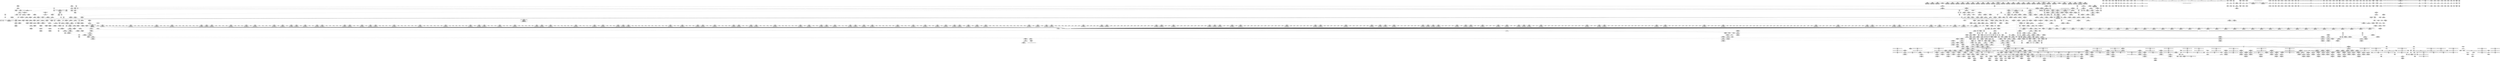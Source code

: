 digraph {
	CE0x4927640 [shape=record,shape=Mrecord,label="{CE0x4927640|aa_map_file_to_perms:tmp30|security/apparmor/include/file.h,208|*SummSink*}"]
	CE0x482bb70 [shape=record,shape=Mrecord,label="{CE0x482bb70|aa_path_perm:entry|*SummSource*}"]
	CE0x4844a50 [shape=record,shape=Mrecord,label="{CE0x4844a50|_ret_%struct.inode*_%tmp4,_!dbg_!15470|include/linux/fs.h,1916|*SummSink*}"]
	CE0x48f2ba0 [shape=record,shape=Mrecord,label="{CE0x48f2ba0|aa_map_file_to_perms:tobool|security/apparmor/include/file.h,200|*SummSource*}"]
	CE0x4826ba0 [shape=record,shape=Mrecord,label="{CE0x4826ba0|mediated_filesystem:entry|*SummSource*}"]
	CE0x43efa00 [shape=record,shape=Mrecord,label="{CE0x43efa00|_call_void_mcount()_#2|*SummSource*}"]
	CE0x48edeb0 [shape=record,shape=Mrecord,label="{CE0x48edeb0|aa_cred_profile:profile|security/apparmor/include/context.h,100|*SummSource*}"]
	CE0x488a5f0 [shape=record,shape=Mrecord,label="{CE0x488a5f0|aa_cred_profile:tmp21|security/apparmor/include/context.h,100}"]
	CE0x4905270 [shape=record,shape=Mrecord,label="{CE0x4905270|aa_cred_profile:tmp34|security/apparmor/include/context.h,101}"]
	CE0x48c1280 [shape=record,shape=Mrecord,label="{CE0x48c1280|get_current:tmp4|./arch/x86/include/asm/current.h,14|*SummSink*}"]
	CE0x4927ec0 [shape=record,shape=Mrecord,label="{CE0x4927ec0|aa_map_file_to_perms:tmp31|security/apparmor/include/file.h,209|*SummSource*}"]
	CE0x48aced0 [shape=record,shape=Mrecord,label="{CE0x48aced0|80:_i64,_:_CRE_1327,1328_}"]
	CE0x48f35a0 [shape=record,shape=Mrecord,label="{CE0x48f35a0|i64*_getelementptr_inbounds_(_16_x_i64_,_16_x_i64_*___llvm_gcov_ctr46,_i64_0,_i64_0)|*Constant*|*SummSink*}"]
	CE0x483ffe0 [shape=record,shape=Mrecord,label="{CE0x483ffe0|apparmor_file_open:i_uid|security/apparmor/lsm.c,398|*SummSink*}"]
	CE0x4880700 [shape=record,shape=Mrecord,label="{CE0x4880700|aa_cred_profile:tobool1|security/apparmor/include/context.h,100}"]
	CE0x4876270 [shape=record,shape=Mrecord,label="{CE0x4876270|124:_i32,_128:_i64,_144:_i32,_192:_i32,_200:_%struct.aa_dfa*,_:_CRE_40,48_|*MultipleSource*|security/apparmor/lsm.c,395|security/apparmor/lsm.c,396}"]
	CE0x48a68b0 [shape=record,shape=Mrecord,label="{CE0x48a68b0|80:_i64,_:_CRE_1212,1213_}"]
	CE0x4862180 [shape=record,shape=Mrecord,label="{CE0x4862180|COLLAPSED:_GCMRE___llvm_gcov_ctr55_internal_global_2_x_i64_zeroinitializer:_elem_0:default:}"]
	CE0x48d4450 [shape=record,shape=Mrecord,label="{CE0x48d4450|i64_-2147483648|*Constant*|*SummSink*}"]
	CE0x489a650 [shape=record,shape=Mrecord,label="{CE0x489a650|80:_i64,_:_CRE_403,404_}"]
	CE0x486cd90 [shape=record,shape=Mrecord,label="{CE0x486cd90|80:_i64,_:_CRE_1353,1354_}"]
	CE0x4872bd0 [shape=record,shape=Mrecord,label="{CE0x4872bd0|i16_2053|*Constant*|*SummSource*}"]
	CE0x4803550 [shape=record,shape=Mrecord,label="{CE0x4803550|apparmor_file_open:if.then|*SummSource*}"]
	CE0x48a26f0 [shape=record,shape=Mrecord,label="{CE0x48a26f0|80:_i64,_:_CRE_600,601_}"]
	CE0x490e0c0 [shape=record,shape=Mrecord,label="{CE0x490e0c0|aa_map_file_to_perms:tmp1|*SummSource*}"]
	CE0x482b2c0 [shape=record,shape=Mrecord,label="{CE0x482b2c0|apparmor_file_open:call9|security/apparmor/lsm.c,401|*SummSource*}"]
	CE0x487db60 [shape=record,shape=Mrecord,label="{CE0x487db60|i64_7|*Constant*|*SummSink*}"]
	CE0x48a7fb0 [shape=record,shape=Mrecord,label="{CE0x48a7fb0|80:_i64,_:_CRE_1234,1235_}"]
	CE0x48759f0 [shape=record,shape=Mrecord,label="{CE0x48759f0|124:_i32,_128:_i64,_144:_i32,_192:_i32,_200:_%struct.aa_dfa*,_:_CRE_24,32_|*MultipleSource*|security/apparmor/lsm.c,395|security/apparmor/lsm.c,396}"]
	CE0x48b3ab0 [shape=record,shape=Mrecord,label="{CE0x48b3ab0|80:_i64,_:_CRE_1620,1621_}"]
	CE0x48ac980 [shape=record,shape=Mrecord,label="{CE0x48ac980|80:_i64,_:_CRE_1322,1323_}"]
	CE0x48ad640 [shape=record,shape=Mrecord,label="{CE0x48ad640|80:_i64,_:_CRE_1334,1335_}"]
	CE0x4862820 [shape=record,shape=Mrecord,label="{CE0x4862820|80:_i64,_:_CRE_176,184_|*MultipleSource*|security/apparmor/include/apparmor.h,117|*LoadInst*|security/apparmor/include/apparmor.h,117}"]
	CE0x487ad30 [shape=record,shape=Mrecord,label="{CE0x487ad30|124:_i32,_128:_i64,_144:_i32,_192:_i32,_200:_%struct.aa_dfa*,_:_CRE_536,544_|*MultipleSource*|security/apparmor/lsm.c,395|security/apparmor/lsm.c,396}"]
	CE0x482b930 [shape=record,shape=Mrecord,label="{CE0x482b930|GLOBAL:aa_path_perm|*Constant*|*SummSource*}"]
	CE0x48b26f0 [shape=record,shape=Mrecord,label="{CE0x48b26f0|80:_i64,_:_CRE_1536,1568_|*MultipleSource*|security/apparmor/include/apparmor.h,117|*LoadInst*|security/apparmor/include/apparmor.h,117}"]
	CE0x48a0d70 [shape=record,shape=Mrecord,label="{CE0x48a0d70|80:_i64,_:_CRE_576,577_}"]
	CE0x4827680 [shape=record,shape=Mrecord,label="{CE0x4827680|i64*_getelementptr_inbounds_(_2_x_i64_,_2_x_i64_*___llvm_gcov_ctr88,_i64_0,_i64_0)|*Constant*|*SummSink*}"]
	CE0x4885a90 [shape=record,shape=Mrecord,label="{CE0x4885a90|aa_cred_profile:tmp13}"]
	CE0x4836870 [shape=record,shape=Mrecord,label="{CE0x4836870|apparmor_file_open:conv|security/apparmor/lsm.c,403}"]
	CE0x4907650 [shape=record,shape=Mrecord,label="{CE0x4907650|aa_map_file_to_perms:tmp2|*LoadInst*|security/apparmor/include/file.h,197}"]
	CE0x4832f90 [shape=record,shape=Mrecord,label="{CE0x4832f90|apparmor_file_open:tmp4|security/apparmor/lsm.c,382|*SummSource*}"]
	CE0x486e3e0 [shape=record,shape=Mrecord,label="{CE0x486e3e0|apparmor_file_open:tmp24|security/apparmor/lsm.c,398|*SummSink*}"]
	CE0x4896d30 [shape=record,shape=Mrecord,label="{CE0x4896d30|_ret_i32_%retval.0,_!dbg_!15508|security/apparmor/lsm.c,407|*SummSink*}"]
	CE0x48ce350 [shape=record,shape=Mrecord,label="{CE0x48ce350|i64*_getelementptr_inbounds_(_2_x_i64_,_2_x_i64_*___llvm_gcov_ctr112,_i64_0,_i64_0)|*Constant*}"]
	CE0x486cfb0 [shape=record,shape=Mrecord,label="{CE0x486cfb0|80:_i64,_:_CRE_1355,1356_}"]
	CE0x4928350 [shape=record,shape=Mrecord,label="{CE0x4928350|aa_map_file_to_perms:tmp31|security/apparmor/include/file.h,209|*SummSink*}"]
	CE0x491a220 [shape=record,shape=Mrecord,label="{CE0x491a220|i32_1024|*Constant*|*SummSink*}"]
	CE0x4866840 [shape=record,shape=Mrecord,label="{CE0x4866840|80:_i64,_:_CRE_64,72_|*MultipleSource*|security/apparmor/include/apparmor.h,117|*LoadInst*|security/apparmor/include/apparmor.h,117}"]
	CE0x492bc00 [shape=record,shape=Mrecord,label="{CE0x492bc00|aa_map_file_to_perms:tmp33|security/apparmor/include/file.h,210|*SummSink*}"]
	CE0x4832ec0 [shape=record,shape=Mrecord,label="{CE0x4832ec0|apparmor_file_open:tmp4|security/apparmor/lsm.c,382}"]
	CE0x486c0d0 [shape=record,shape=Mrecord,label="{CE0x486c0d0|80:_i64,_:_CRE_1341,1342_}"]
	CE0x4843ad0 [shape=record,shape=Mrecord,label="{CE0x4843ad0|apparmor_file_open:call|security/apparmor/lsm.c,382|*SummSource*}"]
	CE0x4843ec0 [shape=record,shape=Mrecord,label="{CE0x4843ec0|file_inode:entry}"]
	CE0x48157b0 [shape=record,shape=Mrecord,label="{CE0x48157b0|24:_%struct.dentry*,_32:_%struct.inode*,_128:_i32,_132:_i32,_456:_i8*,_:_CRE_128,132_|*MultipleSource*|Function::apparmor_file_open&Arg::file::|security/apparmor/lsm.c,378}"]
	CE0x48823d0 [shape=record,shape=Mrecord,label="{CE0x48823d0|aa_cred_profile:bb}"]
	CE0x48b7e50 [shape=record,shape=Mrecord,label="{CE0x48b7e50|80:_i64,_:_CRE_1684,1685_}"]
	CE0x48eaf50 [shape=record,shape=Mrecord,label="{CE0x48eaf50|aa_cred_profile:tmp19|security/apparmor/include/context.h,100|*SummSource*}"]
	CE0x4915fa0 [shape=record,shape=Mrecord,label="{CE0x4915fa0|aa_map_file_to_perms:tmp22|security/apparmor/include/file.h,205}"]
	CE0x48ac650 [shape=record,shape=Mrecord,label="{CE0x48ac650|80:_i64,_:_CRE_1319,1320_}"]
	CE0x48fefe0 [shape=record,shape=Mrecord,label="{CE0x48fefe0|i64_10|*Constant*|*SummSink*}"]
	CE0x4842f90 [shape=record,shape=Mrecord,label="{CE0x4842f90|apparmor_file_open:tmp3|security/apparmor/lsm.c,378|*SummSink*}"]
	CE0x4833350 [shape=record,shape=Mrecord,label="{CE0x4833350|GLOBAL:__llvm_gcov_ctr99|Global_var:__llvm_gcov_ctr99|*SummSource*}"]
	CE0x487d440 [shape=record,shape=Mrecord,label="{CE0x487d440|i64_3|*Constant*|*SummSource*}"]
	CE0x48bf6f0 [shape=record,shape=Mrecord,label="{CE0x48bf6f0|i64*_getelementptr_inbounds_(_16_x_i64_,_16_x_i64_*___llvm_gcov_ctr46,_i64_0,_i64_4)|*Constant*}"]
	CE0x48f2240 [shape=record,shape=Mrecord,label="{CE0x48f2240|aa_cred_profile:tmp15|security/apparmor/include/context.h,100|*SummSink*}"]
	CE0x4825610 [shape=record,shape=Mrecord,label="{CE0x4825610|apparmor_file_open:call10|security/apparmor/lsm.c,400|*SummSink*}"]
	CE0x4883340 [shape=record,shape=Mrecord,label="{CE0x4883340|aa_map_file_to_perms:f_mode1|security/apparmor/include/file.h,202|*SummSink*}"]
	CE0x48cd270 [shape=record,shape=Mrecord,label="{CE0x48cd270|mediated_filesystem:tobool|security/apparmor/include/apparmor.h,117|*SummSource*}"]
	CE0x4803e20 [shape=record,shape=Mrecord,label="{CE0x4803e20|apparmor_file_open:if.then6}"]
	CE0x4805760 [shape=record,shape=Mrecord,label="{CE0x4805760|apparmor_file_open:if.end13|*SummSource*}"]
	CE0x48c1ec0 [shape=record,shape=Mrecord,label="{CE0x48c1ec0|aa_cred_profile:tmp6|security/apparmor/include/context.h,100}"]
	CE0x486d610 [shape=record,shape=Mrecord,label="{CE0x486d610|80:_i64,_:_CRE_1361,1362_}"]
	CE0x48eab20 [shape=record,shape=Mrecord,label="{CE0x48eab20|aa_cred_profile:tmp18|security/apparmor/include/context.h,100|*SummSink*}"]
	CE0x48b63c0 [shape=record,shape=Mrecord,label="{CE0x48b63c0|80:_i64,_:_CRE_1659,1660_}"]
	CE0x4924c40 [shape=record,shape=Mrecord,label="{CE0x4924c40|i32_512|*Constant*|*SummSource*}"]
	CE0x4874ea0 [shape=record,shape=Mrecord,label="{CE0x4874ea0|i32_11|*Constant*|*SummSource*}"]
	CE0x48a8d80 [shape=record,shape=Mrecord,label="{CE0x48a8d80|80:_i64,_:_CRE_1247,1248_}"]
	CE0x4871290 [shape=record,shape=Mrecord,label="{CE0x4871290|aa_path_perm:cond|Function::aa_path_perm&Arg::cond::|*SummSink*}"]
	CE0x4917e60 [shape=record,shape=Mrecord,label="{CE0x4917e60|i64_9|*Constant*}"]
	CE0x489dfb0 [shape=record,shape=Mrecord,label="{CE0x489dfb0|80:_i64,_:_CRE_457,458_}"]
	CE0x48ce640 [shape=record,shape=Mrecord,label="{CE0x48ce640|i32_22|*Constant*}"]
	CE0x4893d70 [shape=record,shape=Mrecord,label="{CE0x4893d70|apparmor_file_open:retval.0|*SummSink*}"]
	CE0x49024a0 [shape=record,shape=Mrecord,label="{CE0x49024a0|i64*_getelementptr_inbounds_(_16_x_i64_,_16_x_i64_*___llvm_gcov_ctr46,_i64_0,_i64_14)|*Constant*}"]
	CE0x48815e0 [shape=record,shape=Mrecord,label="{CE0x48815e0|aa_cred_profile:tmp11|security/apparmor/include/context.h,100|*SummSource*}"]
	CE0x48c41d0 [shape=record,shape=Mrecord,label="{CE0x48c41d0|aa_map_file_to_perms:tmp4|security/apparmor/include/file.h,200|*SummSource*}"]
	CE0x48a9f90 [shape=record,shape=Mrecord,label="{CE0x48a9f90|80:_i64,_:_CRE_1264,1265_}"]
	CE0x48204f0 [shape=record,shape=Mrecord,label="{CE0x48204f0|mediated_filesystem:tmp|*SummSource*}"]
	CE0x49196a0 [shape=record,shape=Mrecord,label="{CE0x49196a0|aa_map_file_to_perms:if.then11|*SummSource*}"]
	CE0x489cb80 [shape=record,shape=Mrecord,label="{CE0x489cb80|80:_i64,_:_CRE_438,439_}"]
	CE0x4880770 [shape=record,shape=Mrecord,label="{CE0x4880770|aa_cred_profile:tobool1|security/apparmor/include/context.h,100|*SummSink*}"]
	CE0x4914a60 [shape=record,shape=Mrecord,label="{CE0x4914a60|aa_map_file_to_perms:tobool10|security/apparmor/include/file.h,205|*SummSource*}"]
	CE0x48929f0 [shape=record,shape=Mrecord,label="{CE0x48929f0|apparmor_file_open:allow12|security/apparmor/lsm.c,403|*SummSink*}"]
	CE0x4872230 [shape=record,shape=Mrecord,label="{CE0x4872230|apparmor_file_open:allow|security/apparmor/lsm.c,391|*SummSource*}"]
	CE0x48d30a0 [shape=record,shape=Mrecord,label="{CE0x48d30a0|i64*_getelementptr_inbounds_(_16_x_i64_,_16_x_i64_*___llvm_gcov_ctr46,_i64_0,_i64_4)|*Constant*|*SummSink*}"]
	CE0x492cdc0 [shape=record,shape=Mrecord,label="{CE0x492cdc0|aa_map_file_to_perms:tmp36|security/apparmor/include/file.h,210|*SummSink*}"]
	CE0x48633c0 [shape=record,shape=Mrecord,label="{CE0x48633c0|80:_i64,_:_CRE_224,240_|*MultipleSource*|security/apparmor/include/apparmor.h,117|*LoadInst*|security/apparmor/include/apparmor.h,117}"]
	CE0x4901c50 [shape=record,shape=Mrecord,label="{CE0x4901c50|aa_cred_profile:tmp28|security/apparmor/include/context.h,100|*SummSource*}"]
	CE0x490d3f0 [shape=record,shape=Mrecord,label="{CE0x490d3f0|i32_6|*Constant*}"]
	CE0x48c1310 [shape=record,shape=Mrecord,label="{CE0x48c1310|GLOBAL:current_task|Global_var:current_task}"]
	CE0x4847320 [shape=record,shape=Mrecord,label="{CE0x4847320|128:_i8*,_:_CRE_152,160_|*MultipleSource*|Function::aa_cred_profile&Arg::cred::|Function::apparmor_file_open&Arg::cred::|security/apparmor/include/context.h,99}"]
	CE0x48337f0 [shape=record,shape=Mrecord,label="{CE0x48337f0|i64_0|*Constant*|*SummSink*}"]
	CE0x48672c0 [shape=record,shape=Mrecord,label="{CE0x48672c0|80:_i64,_:_CRE_112,120_|*MultipleSource*|security/apparmor/include/apparmor.h,117|*LoadInst*|security/apparmor/include/apparmor.h,117}"]
	CE0x48670e0 [shape=record,shape=Mrecord,label="{CE0x48670e0|80:_i64,_:_CRE_104,112_|*MultipleSource*|security/apparmor/include/apparmor.h,117|*LoadInst*|security/apparmor/include/apparmor.h,117}"]
	CE0x48bb1d0 [shape=record,shape=Mrecord,label="{CE0x48bb1d0|80:_i64,_:_CRE_1876,1877_}"]
	CE0x48d7b60 [shape=record,shape=Mrecord,label="{CE0x48d7b60|aa_map_file_to_perms:tmp40|security/apparmor/include/file.h,213|*SummSink*}"]
	CE0x48202c0 [shape=record,shape=Mrecord,label="{CE0x48202c0|i32_0|*Constant*|*SummSink*}"]
	CE0x48ca380 [shape=record,shape=Mrecord,label="{CE0x48ca380|aa_cred_profile:do.body|*SummSource*}"]
	CE0x4920120 [shape=record,shape=Mrecord,label="{CE0x4920120|aa_map_file_to_perms:tmp24|security/apparmor/include/file.h,205|*SummSink*}"]
	CE0x48ad530 [shape=record,shape=Mrecord,label="{CE0x48ad530|80:_i64,_:_CRE_1333,1334_}"]
	CE0x48c0f20 [shape=record,shape=Mrecord,label="{CE0x48c0f20|get_current:tmp2|*SummSink*}"]
	CE0x48d20f0 [shape=record,shape=Mrecord,label="{CE0x48d20f0|%struct.task_struct*_(%struct.task_struct**)*_asm_movq_%gs:$_1:P_,$0_,_r,im,_dirflag_,_fpsr_,_flags_|*SummSource*}"]
	CE0x4827210 [shape=record,shape=Mrecord,label="{CE0x4827210|24:_%struct.dentry*,_32:_%struct.inode*,_128:_i32,_132:_i32,_456:_i8*,_:_CRE_10,11_}"]
	CE0x48b23c0 [shape=record,shape=Mrecord,label="{CE0x48b23c0|80:_i64,_:_CRE_1384,1392_|*MultipleSource*|security/apparmor/include/apparmor.h,117|*LoadInst*|security/apparmor/include/apparmor.h,117}"]
	CE0x4929cf0 [shape=record,shape=Mrecord,label="{CE0x4929cf0|aa_map_file_to_perms:perms.3|*SummSink*}"]
	CE0x48a02d0 [shape=record,shape=Mrecord,label="{CE0x48a02d0|80:_i64,_:_CRE_566,567_}"]
	CE0x48c03c0 [shape=record,shape=Mrecord,label="{CE0x48c03c0|aa_cred_profile:do.end}"]
	CE0x48bb5b0 [shape=record,shape=Mrecord,label="{CE0x48bb5b0|80:_i64,_:_CRE_1880,1884_|*MultipleSource*|security/apparmor/include/apparmor.h,117|*LoadInst*|security/apparmor/include/apparmor.h,117}"]
	CE0x4831160 [shape=record,shape=Mrecord,label="{CE0x4831160|apparmor_file_open:tmp13|security/apparmor/lsm.c,390|*SummSource*}"]
	CE0x48a9710 [shape=record,shape=Mrecord,label="{CE0x48a9710|80:_i64,_:_CRE_1256,1257_}"]
	CE0x489afe0 [shape=record,shape=Mrecord,label="{CE0x489afe0|80:_i64,_:_CRE_412,413_}"]
	CE0x4891130 [shape=record,shape=Mrecord,label="{CE0x4891130|i64*_getelementptr_inbounds_(_16_x_i64_,_16_x_i64_*___llvm_gcov_ctr46,_i64_0,_i64_12)|*Constant*}"]
	CE0x48b5f80 [shape=record,shape=Mrecord,label="{CE0x48b5f80|80:_i64,_:_CRE_1655,1656_}"]
	CE0x480fa50 [shape=record,shape=Mrecord,label="{CE0x480fa50|apparmor_file_open:if.end4|*SummSource*}"]
	CE0x48be4e0 [shape=record,shape=Mrecord,label="{CE0x48be4e0|aa_cred_profile:tmp13|*SummSink*}"]
	CE0x482c140 [shape=record,shape=Mrecord,label="{CE0x482c140|i32_15|*Constant*|*SummSource*}"]
	CE0x48b4d70 [shape=record,shape=Mrecord,label="{CE0x48b4d70|80:_i64,_:_CRE_1638,1639_}"]
	CE0x4834640 [shape=record,shape=Mrecord,label="{CE0x4834640|GLOBAL:get_current|*Constant*|*SummSink*}"]
	CE0x48bfa80 [shape=record,shape=Mrecord,label="{CE0x48bfa80|get_current:tmp3|*SummSource*}"]
	CE0x48a4290 [shape=record,shape=Mrecord,label="{CE0x48a4290|80:_i64,_:_CRE_626,627_}"]
	CE0x486c510 [shape=record,shape=Mrecord,label="{CE0x486c510|80:_i64,_:_CRE_1345,1346_}"]
	CE0x48ab6f0 [shape=record,shape=Mrecord,label="{CE0x48ab6f0|80:_i64,_:_CRE_1305,1306_}"]
	CE0x491b010 [shape=record,shape=Mrecord,label="{CE0x491b010|aa_map_file_to_perms:perms.0}"]
	CE0x482e350 [shape=record,shape=Mrecord,label="{CE0x482e350|apparmor_file_open:bf.clear|security/apparmor/lsm.c,390|*SummSink*}"]
	CE0x480f6c0 [shape=record,shape=Mrecord,label="{CE0x480f6c0|i64*_getelementptr_inbounds_(_12_x_i64_,_12_x_i64_*___llvm_gcov_ctr99,_i64_0,_i64_0)|*Constant*|*SummSource*}"]
	CE0x487c710 [shape=record,shape=Mrecord,label="{CE0x487c710|apparmor_file_open:uid|security/apparmor/lsm.c,398|*SummSink*}"]
	CE0x491b720 [shape=record,shape=Mrecord,label="{CE0x491b720|aa_map_file_to_perms:if.end}"]
	CE0x4836e40 [shape=record,shape=Mrecord,label="{CE0x4836e40|apparmor_file_open:tmp14|security/apparmor/lsm.c,391|*SummSink*}"]
	CE0x480a230 [shape=record,shape=Mrecord,label="{CE0x480a230|apparmor_file_open:bb|*SummSource*}"]
	CE0x486a840 [shape=record,shape=Mrecord,label="{CE0x486a840|i64_6|*Constant*}"]
	CE0x48ead30 [shape=record,shape=Mrecord,label="{CE0x48ead30|aa_cred_profile:tmp19|security/apparmor/include/context.h,100}"]
	CE0x4893660 [shape=record,shape=Mrecord,label="{CE0x4893660|i64*_getelementptr_inbounds_(_12_x_i64_,_12_x_i64_*___llvm_gcov_ctr99,_i64_0,_i64_10)|*Constant*|*SummSink*}"]
	CE0x487bf00 [shape=record,shape=Mrecord,label="{CE0x487bf00|apparmor_file_open:call7|security/apparmor/lsm.c,397|*SummSink*}"]
	CE0x49075e0 [shape=record,shape=Mrecord,label="{CE0x49075e0|i32_7|*Constant*}"]
	CE0x48a71e0 [shape=record,shape=Mrecord,label="{CE0x48a71e0|80:_i64,_:_CRE_1221,1222_}"]
	CE0x487b1b0 [shape=record,shape=Mrecord,label="{CE0x487b1b0|i64_3|*Constant*}"]
	CE0x48ac430 [shape=record,shape=Mrecord,label="{CE0x48ac430|80:_i64,_:_CRE_1317,1318_}"]
	CE0x4870ec0 [shape=record,shape=Mrecord,label="{CE0x4870ec0|aa_path_perm:cond|Function::aa_path_perm&Arg::cond::}"]
	CE0x4874e30 [shape=record,shape=Mrecord,label="{CE0x4874e30|i32_11|*Constant*|*SummSink*}"]
	CE0x47fd660 [shape=record,shape=Mrecord,label="{CE0x47fd660|COLLAPSED:_GCMRE___llvm_gcov_ctr99_internal_global_12_x_i64_zeroinitializer:_elem_0:default:}"]
	CE0x492afb0 [shape=record,shape=Mrecord,label="{CE0x492afb0|aa_map_file_to_perms:tobool21|security/apparmor/include/file.h,210|*SummSink*}"]
	CE0x480b970 [shape=record,shape=Mrecord,label="{CE0x480b970|24:_%struct.dentry*,_32:_%struct.inode*,_128:_i32,_132:_i32,_456:_i8*,_:_CRE_24,32_|*MultipleSource*|Function::apparmor_file_open&Arg::file::|security/apparmor/lsm.c,378}"]
	CE0x4926c70 [shape=record,shape=Mrecord,label="{CE0x4926c70|aa_map_file_to_perms:tmp29|security/apparmor/include/file.h,208}"]
	CE0x490d8a0 [shape=record,shape=Mrecord,label="{CE0x490d8a0|aa_map_file_to_perms:tobool8|security/apparmor/include/file.h,205}"]
	CE0x48a0600 [shape=record,shape=Mrecord,label="{CE0x48a0600|80:_i64,_:_CRE_569,570_}"]
	CE0x4892580 [shape=record,shape=Mrecord,label="{CE0x4892580|i64*_getelementptr_inbounds_(_16_x_i64_,_16_x_i64_*___llvm_gcov_ctr46,_i64_0,_i64_9)|*Constant*}"]
	CE0x4927480 [shape=record,shape=Mrecord,label="{CE0x4927480|aa_map_file_to_perms:tmp30|security/apparmor/include/file.h,208|*SummSource*}"]
	CE0x48956b0 [shape=record,shape=Mrecord,label="{CE0x48956b0|apparmor_file_open:tmp29|security/apparmor/lsm.c,407}"]
	CE0x4898440 [shape=record,shape=Mrecord,label="{CE0x4898440|file_inode:tmp3}"]
	CE0x48ad750 [shape=record,shape=Mrecord,label="{CE0x48ad750|80:_i64,_:_CRE_1335,1336_}"]
	CE0x4866b80 [shape=record,shape=Mrecord,label="{CE0x4866b80|80:_i64,_:_CRE_80,88_|*MultipleSource*|security/apparmor/include/apparmor.h,117|*LoadInst*|security/apparmor/include/apparmor.h,117}"]
	CE0x48f2400 [shape=record,shape=Mrecord,label="{CE0x48f2400|aa_cred_profile:tmp16|security/apparmor/include/context.h,100}"]
	CE0x491daa0 [shape=record,shape=Mrecord,label="{CE0x491daa0|aa_map_file_to_perms:if.end19|*SummSource*}"]
	CE0x487c0a0 [shape=record,shape=Mrecord,label="{CE0x487c0a0|0:_i16,_4:_i32,_8:_i16,_40:_%struct.super_block*,_:_SCMRE_0,4_|*MultipleSource*|security/apparmor/lsm.c, 398|security/apparmor/lsm.c,382|security/apparmor/lsm.c,397|security/apparmor/lsm.c,398|Function::mediated_filesystem&Arg::inode::}"]
	CE0x48c8d20 [shape=record,shape=Mrecord,label="{CE0x48c8d20|aa_cred_profile:security|security/apparmor/include/context.h,99|*SummSource*}"]
	CE0x48acdc0 [shape=record,shape=Mrecord,label="{CE0x48acdc0|80:_i64,_:_CRE_1326,1327_}"]
	CE0x488fb10 [shape=record,shape=Mrecord,label="{CE0x488fb10|aa_cred_profile:tmp23|security/apparmor/include/context.h,100|*SummSource*}"]
	CE0x4843000 [shape=record,shape=Mrecord,label="{CE0x4843000|apparmor_file_open:tmp3|security/apparmor/lsm.c,378|*SummSource*}"]
	CE0x48b8ae0 [shape=record,shape=Mrecord,label="{CE0x48b8ae0|80:_i64,_:_CRE_1728,1736_|*MultipleSource*|security/apparmor/include/apparmor.h,117|*LoadInst*|security/apparmor/include/apparmor.h,117}"]
	CE0x4805330 [shape=record,shape=Mrecord,label="{CE0x4805330|apparmor_file_open:tmp1|*SummSink*}"]
	CE0x48a22b0 [shape=record,shape=Mrecord,label="{CE0x48a22b0|80:_i64,_:_CRE_596,597_}"]
	CE0x490caf0 [shape=record,shape=Mrecord,label="{CE0x490caf0|i64_8|*Constant*}"]
	CE0x492adf0 [shape=record,shape=Mrecord,label="{CE0x492adf0|aa_map_file_to_perms:tobool21|security/apparmor/include/file.h,210|*SummSource*}"]
	CE0x48ccd40 [shape=record,shape=Mrecord,label="{CE0x48ccd40|mediated_filesystem:and|security/apparmor/include/apparmor.h,117|*SummSource*}"]
	CE0x4847920 [shape=record,shape=Mrecord,label="{CE0x4847920|aa_cred_profile:tmp5|security/apparmor/include/context.h,99}"]
	CE0x48ce190 [shape=record,shape=Mrecord,label="{CE0x48ce190|get_current:bb|*SummSink*}"]
	CE0x4844ae0 [shape=record,shape=Mrecord,label="{CE0x4844ae0|apparmor_file_open:call1|security/apparmor/lsm.c,382|*SummSink*}"]
	CE0x489b200 [shape=record,shape=Mrecord,label="{CE0x489b200|80:_i64,_:_CRE_414,415_}"]
	CE0x48b34b0 [shape=record,shape=Mrecord,label="{CE0x48b34b0|80:_i64,_:_CRE_1616,1617_}"]
	CE0x4860c80 [shape=record,shape=Mrecord,label="{CE0x4860c80|_call_void_mcount()_#2}"]
	CE0x4871d10 [shape=record,shape=Mrecord,label="{CE0x4871d10|apparmor_file_open:tmp15|security/apparmor/lsm.c,391|*SummSource*}"]
	CE0x489cc90 [shape=record,shape=Mrecord,label="{CE0x489cc90|80:_i64,_:_CRE_439,440_}"]
	CE0x488f740 [shape=record,shape=Mrecord,label="{CE0x488f740|aa_cred_profile:tmp22|security/apparmor/include/context.h,100|*SummSource*}"]
	CE0x4861d20 [shape=record,shape=Mrecord,label="{CE0x4861d20|aa_cred_profile:if.then}"]
	CE0x48aa4e0 [shape=record,shape=Mrecord,label="{CE0x48aa4e0|80:_i64,_:_CRE_1269,1270_}"]
	CE0x4861e50 [shape=record,shape=Mrecord,label="{CE0x4861e50|aa_cred_profile:if.then|*SummSource*}"]
	CE0x48264b0 [shape=record,shape=Mrecord,label="{CE0x48264b0|apparmor_file_open:call1|security/apparmor/lsm.c,382}"]
	CE0x489adc0 [shape=record,shape=Mrecord,label="{CE0x489adc0|80:_i64,_:_CRE_410,411_}"]
	CE0x49143c0 [shape=record,shape=Mrecord,label="{CE0x49143c0|aa_map_file_to_perms:if.end24|*SummSink*}"]
	CE0x48b6910 [shape=record,shape=Mrecord,label="{CE0x48b6910|80:_i64,_:_CRE_1664,1665_}"]
	CE0x4803650 [shape=record,shape=Mrecord,label="{CE0x4803650|apparmor_file_open:if.then6|*SummSink*}"]
	CE0x482e8a0 [shape=record,shape=Mrecord,label="{CE0x482e8a0|i64_5|*Constant*}"]
	CE0x4919890 [shape=record,shape=Mrecord,label="{CE0x4919890|aa_map_file_to_perms:if.then}"]
	CE0x4875070 [shape=record,shape=Mrecord,label="{CE0x4875070|apparmor_file_open:mode|security/apparmor/lsm.c,396|*SummSource*}"]
	CE0x4892d80 [shape=record,shape=Mrecord,label="{CE0x4892d80|apparmor_file_open:error.0|*SummSource*}"]
	CE0x4898050 [shape=record,shape=Mrecord,label="{CE0x4898050|file_inode:tmp2}"]
	CE0x48d4840 [shape=record,shape=Mrecord,label="{CE0x48d4840|aa_map_file_to_perms:tmp37|security/apparmor/include/file.h,211|*SummSource*}"]
	CE0x4865890 [shape=record,shape=Mrecord,label="{CE0x4865890|80:_i64,_:_CRE_376,380_|*MultipleSource*|security/apparmor/include/apparmor.h,117|*LoadInst*|security/apparmor/include/apparmor.h,117}"]
	CE0x4886ee0 [shape=record,shape=Mrecord,label="{CE0x4886ee0|aa_map_file_to_perms:tmp14|security/apparmor/include/file.h,202|*SummSink*}"]
	CE0x48950b0 [shape=record,shape=Mrecord,label="{CE0x48950b0|apparmor_file_open:tmp28|security/apparmor/lsm.c,407}"]
	CE0x4904b20 [shape=record,shape=Mrecord,label="{CE0x4904b20|aa_cred_profile:tmp33|security/apparmor/include/context.h,101|*SummSink*}"]
	CE0x48cf240 [shape=record,shape=Mrecord,label="{CE0x48cf240|128:_i8*,_:_CRE_40,44_|*MultipleSource*|Function::aa_cred_profile&Arg::cred::|Function::apparmor_file_open&Arg::cred::|security/apparmor/include/context.h,99}"]
	CE0x4805a60 [shape=record,shape=Mrecord,label="{CE0x4805a60|apparmor_file_open:if.then6|*SummSource*}"]
	CE0x48802a0 [shape=record,shape=Mrecord,label="{CE0x48802a0|aa_cred_profile:do.body5|*SummSink*}"]
	CE0x4833bd0 [shape=record,shape=Mrecord,label="{CE0x4833bd0|apparmor_file_open:tmp5|security/apparmor/lsm.c,382}"]
	CE0x489f350 [shape=record,shape=Mrecord,label="{CE0x489f350|80:_i64,_:_CRE_528,536_|*MultipleSource*|security/apparmor/include/apparmor.h,117|*LoadInst*|security/apparmor/include/apparmor.h,117}"]
	CE0x488fc30 [shape=record,shape=Mrecord,label="{CE0x488fc30|aa_cred_profile:tmp23|security/apparmor/include/context.h,100|*SummSink*}"]
	CE0x48a11b0 [shape=record,shape=Mrecord,label="{CE0x48a11b0|80:_i64,_:_CRE_580,581_}"]
	CE0x4888040 [shape=record,shape=Mrecord,label="{CE0x4888040|apparmor_file_open:f_path|security/apparmor/lsm.c,400|*SummSink*}"]
	CE0x48371f0 [shape=record,shape=Mrecord,label="{CE0x48371f0|apparmor_file_open:tmp9|security/apparmor/lsm.c,383|*SummSource*}"]
	CE0x48a13d0 [shape=record,shape=Mrecord,label="{CE0x48a13d0|80:_i64,_:_CRE_582,583_}"]
	CE0x48b76e0 [shape=record,shape=Mrecord,label="{CE0x48b76e0|80:_i64,_:_CRE_1677,1678_}"]
	CE0x4801320 [shape=record,shape=Mrecord,label="{CE0x4801320|apparmor_file_open:if.end4}"]
	CE0x487eb10 [shape=record,shape=Mrecord,label="{CE0x487eb10|apparmor_file_open:tmp19|security/apparmor/lsm.c,396|*SummSource*}"]
	CE0x4928650 [shape=record,shape=Mrecord,label="{CE0x4928650|aa_map_file_to_perms:tmp32|security/apparmor/include/file.h,209|*SummSource*}"]
	CE0x4879c80 [shape=record,shape=Mrecord,label="{CE0x4879c80|124:_i32,_128:_i64,_144:_i32,_192:_i32,_200:_%struct.aa_dfa*,_:_CRE_232,240_|*MultipleSource*|security/apparmor/lsm.c,395|security/apparmor/lsm.c,396}"]
	CE0x49037e0 [shape=record,shape=Mrecord,label="{CE0x49037e0|i64*_getelementptr_inbounds_(_16_x_i64_,_16_x_i64_*___llvm_gcov_ctr46,_i64_0,_i64_15)|*Constant*}"]
	CE0x482f200 [shape=record,shape=Mrecord,label="{CE0x482f200|apparmor_file_open:tmp10|security/apparmor/lsm.c,390|*SummSink*}"]
	CE0x48b7900 [shape=record,shape=Mrecord,label="{CE0x48b7900|80:_i64,_:_CRE_1679,1680_}"]
	CE0x48abcc0 [shape=record,shape=Mrecord,label="{CE0x48abcc0|80:_i64,_:_CRE_1310,1311_}"]
	CE0x48d1fb0 [shape=record,shape=Mrecord,label="{CE0x48d1fb0|%struct.task_struct*_(%struct.task_struct**)*_asm_movq_%gs:$_1:P_,$0_,_r,im,_dirflag_,_fpsr_,_flags_}"]
	CE0x48efbe0 [shape=record,shape=Mrecord,label="{CE0x48efbe0|aa_cred_profile:tmp1|*SummSource*}"]
	CE0x489d950 [shape=record,shape=Mrecord,label="{CE0x489d950|80:_i64,_:_CRE_451,452_}"]
	CE0x48bc5c0 [shape=record,shape=Mrecord,label="{CE0x48bc5c0|80:_i64,_:_CRE_2248,2256_|*MultipleSource*|security/apparmor/include/apparmor.h,117|*LoadInst*|security/apparmor/include/apparmor.h,117}"]
	CE0x4901fd0 [shape=record,shape=Mrecord,label="{CE0x4901fd0|aa_cred_profile:tmp29|security/apparmor/include/context.h,100}"]
	CE0x48c5220 [shape=record,shape=Mrecord,label="{CE0x48c5220|aa_map_file_to_perms:tmp6|security/apparmor/include/file.h,200|*SummSource*}"]
	CE0x4822000 [shape=record,shape=Mrecord,label="{CE0x4822000|file_inode:f_inode|include/linux/fs.h,1916|*SummSink*}"]
	CE0x48c1f90 [shape=record,shape=Mrecord,label="{CE0x48c1f90|aa_cred_profile:tmp7|security/apparmor/include/context.h,100}"]
	CE0x492baf0 [shape=record,shape=Mrecord,label="{CE0x492baf0|aa_map_file_to_perms:tmp33|security/apparmor/include/file.h,210|*SummSource*}"]
	CE0x48b7c30 [shape=record,shape=Mrecord,label="{CE0x48b7c30|80:_i64,_:_CRE_1682,1683_}"]
	CE0x4802340 [shape=record,shape=Mrecord,label="{CE0x4802340|apparmor_file_open:entry|*SummSink*}"]
	CE0x4860ed0 [shape=record,shape=Mrecord,label="{CE0x4860ed0|_call_void_mcount()_#2|*SummSource*}"]
	CE0x48f36b0 [shape=record,shape=Mrecord,label="{CE0x48f36b0|aa_cred_profile:tmp|*SummSource*}"]
	CE0x48c0460 [shape=record,shape=Mrecord,label="{CE0x48c0460|aa_cred_profile:do.end|*SummSource*}"]
	CE0x49246b0 [shape=record,shape=Mrecord,label="{CE0x49246b0|aa_map_file_to_perms:perms.2|*SummSource*}"]
	CE0x482f080 [shape=record,shape=Mrecord,label="{CE0x482f080|i64_5|*Constant*|*SummSource*}"]
	CE0x48c4010 [shape=record,shape=Mrecord,label="{CE0x48c4010|GLOBAL:__llvm_gcov_ctr46|Global_var:__llvm_gcov_ctr46}"]
	CE0x48d11e0 [shape=record,shape=Mrecord,label="{CE0x48d11e0|128:_i8*,_:_CRE_96,104_|*MultipleSource*|Function::aa_cred_profile&Arg::cred::|Function::apparmor_file_open&Arg::cred::|security/apparmor/include/context.h,99}"]
	CE0x48cb0a0 [shape=record,shape=Mrecord,label="{CE0x48cb0a0|aa_cred_profile:do.end8|*SummSink*}"]
	CE0x4871400 [shape=record,shape=Mrecord,label="{CE0x4871400|_ret_i32_%call17,_!dbg_!15526|security/apparmor/file.c,307}"]
	CE0x48a6b80 [shape=record,shape=Mrecord,label="{CE0x48a6b80|80:_i64,_:_CRE_1215,1216_}"]
	CE0x4909030 [shape=record,shape=Mrecord,label="{CE0x4909030|aa_map_file_to_perms:tmp20|security/apparmor/include/file.h,205|*SummSink*}"]
	CE0x482be00 [shape=record,shape=Mrecord,label="{CE0x482be00|aa_path_perm:entry|*SummSink*}"]
	CE0x48beda0 [shape=record,shape=Mrecord,label="{CE0x48beda0|GLOBAL:llvm.expect.i64|*Constant*}"]
	CE0x4915880 [shape=record,shape=Mrecord,label="{CE0x4915880|i32_-3|*Constant*|*SummSink*}"]
	CE0x48847e0 [shape=record,shape=Mrecord,label="{CE0x48847e0|aa_cred_profile:conv|security/apparmor/include/context.h,100|*SummSink*}"]
	CE0x48b21a0 [shape=record,shape=Mrecord,label="{CE0x48b21a0|80:_i64,_:_CRE_1375,1376_}"]
	CE0x4827310 [shape=record,shape=Mrecord,label="{CE0x4827310|24:_%struct.dentry*,_32:_%struct.inode*,_128:_i32,_132:_i32,_456:_i8*,_:_CRE_11,12_}"]
	CE0x4890950 [shape=record,shape=Mrecord,label="{CE0x4890950|aa_cred_profile:tmp24|security/apparmor/include/context.h,100|*SummSink*}"]
	CE0x4887560 [shape=record,shape=Mrecord,label="{CE0x4887560|GLOBAL:llvm.expect.i64|*Constant*|*SummSink*}"]
	CE0x488d0b0 [shape=record,shape=Mrecord,label="{CE0x488d0b0|aa_map_file_to_perms:file|Function::aa_map_file_to_perms&Arg::file::}"]
	CE0x50f9e00 [shape=record,shape=Mrecord,label="{CE0x50f9e00|i64_1|*Constant*|*SummSource*}"]
	CE0x4834950 [shape=record,shape=Mrecord,label="{CE0x4834950|get_current:entry|*SummSource*}"]
	CE0x488c7a0 [shape=record,shape=Mrecord,label="{CE0x488c7a0|void_(i8*,_i32,_i64)*_asm_sideeffect_1:_09ud2_0A.pushsection___bug_table,_22a_22_0A2:_09.long_1b_-_2b,_$_0:c_-_2b_0A_09.word_$_1:c_,_0_0A_09.org_2b+$_2:c_0A.popsection_,_i,i,i,_dirflag_,_fpsr_,_flags_|*SummSink*}"]
	CE0x48908e0 [shape=record,shape=Mrecord,label="{CE0x48908e0|aa_cred_profile:tmp24|security/apparmor/include/context.h,100|*SummSource*}"]
	CE0x48edb60 [shape=record,shape=Mrecord,label="{CE0x48edb60|aa_cred_profile:profile|security/apparmor/include/context.h,100}"]
	CE0x48cd3f0 [shape=record,shape=Mrecord,label="{CE0x48cd3f0|i1_true|*Constant*}"]
	CE0x4870c20 [shape=record,shape=Mrecord,label="{CE0x4870c20|aa_path_perm:request|Function::aa_path_perm&Arg::request::|*SummSource*}"]
	CE0x4900cb0 [shape=record,shape=Mrecord,label="{CE0x4900cb0|aa_cred_profile:tmp27|security/apparmor/include/context.h,100}"]
	CE0x48b74c0 [shape=record,shape=Mrecord,label="{CE0x48b74c0|80:_i64,_:_CRE_1675,1676_}"]
	CE0x48465d0 [shape=record,shape=Mrecord,label="{CE0x48465d0|i32_0|*Constant*}"]
	CE0x4890870 [shape=record,shape=Mrecord,label="{CE0x4890870|aa_cred_profile:tmp24|security/apparmor/include/context.h,100}"]
	CE0x48a64a0 [shape=record,shape=Mrecord,label="{CE0x48a64a0|80:_i64,_:_CRE_1209,1210_}"]
	CE0x489bec0 [shape=record,shape=Mrecord,label="{CE0x489bec0|80:_i64,_:_CRE_426,427_}"]
	CE0x49282e0 [shape=record,shape=Mrecord,label="{CE0x49282e0|i64*_getelementptr_inbounds_(_19_x_i64_,_19_x_i64_*___llvm_gcov_ctr100,_i64_0,_i64_14)|*Constant*|*SummSink*}"]
	CE0x48466b0 [shape=record,shape=Mrecord,label="{CE0x48466b0|apparmor_file_open:file|Function::apparmor_file_open&Arg::file::}"]
	CE0x480a0b0 [shape=record,shape=Mrecord,label="{CE0x480a0b0|apparmor_file_open:tmp|*SummSink*}"]
	CE0x48ab2b0 [shape=record,shape=Mrecord,label="{CE0x48ab2b0|80:_i64,_:_CRE_1296,1300_|*MultipleSource*|security/apparmor/include/apparmor.h,117|*LoadInst*|security/apparmor/include/apparmor.h,117}"]
	CE0x4861b50 [shape=record,shape=Mrecord,label="{CE0x4861b50|aa_cred_profile:lor.end}"]
	CE0x4824d50 [shape=record,shape=Mrecord,label="{CE0x4824d50|apparmor_file_open:f_security|security/apparmor/lsm.c,378}"]
	CE0x48a1b40 [shape=record,shape=Mrecord,label="{CE0x48a1b40|80:_i64,_:_CRE_589,590_}"]
	CE0x4920820 [shape=record,shape=Mrecord,label="{CE0x4920820|aa_map_file_to_perms:and2|security/apparmor/include/file.h,202|*SummSource*}"]
	CE0x48f0680 [shape=record,shape=Mrecord,label="{CE0x48f0680|0:_%struct.aa_profile*,_:_CRE_8,16_|*MultipleSource*|security/apparmor/include/context.h,99|*LoadInst*|security/apparmor/include/context.h,99|security/apparmor/include/context.h,100}"]
	CE0x48b84b0 [shape=record,shape=Mrecord,label="{CE0x48b84b0|80:_i64,_:_CRE_1704,1712_|*MultipleSource*|security/apparmor/include/apparmor.h,117|*LoadInst*|security/apparmor/include/apparmor.h,117}"]
	CE0x4823840 [shape=record,shape=Mrecord,label="{CE0x4823840|mediated_filesystem:tmp1|*SummSink*}"]
	CE0x482c770 [shape=record,shape=Mrecord,label="{CE0x482c770|apparmor_file_open:in_execve|security/apparmor/lsm.c,390|*SummSource*}"]
	CE0x4904f30 [shape=record,shape=Mrecord,label="{CE0x4904f30|aa_cred_profile:profile11|security/apparmor/include/context.h,101|*SummSource*}"]
	CE0x492b680 [shape=record,shape=Mrecord,label="{CE0x492b680|aa_map_file_to_perms:tmp34|security/apparmor/include/file.h,210}"]
	CE0x48419e0 [shape=record,shape=Mrecord,label="{CE0x48419e0|24:_%struct.dentry*,_32:_%struct.inode*,_128:_i32,_132:_i32,_456:_i8*,_:_CRE_456,464_|*MultipleSource*|Function::apparmor_file_open&Arg::file::|security/apparmor/lsm.c,378}"]
	CE0x48c3860 [shape=record,shape=Mrecord,label="{CE0x48c3860|128:_i8*,_:_CRE_80,88_|*MultipleSource*|Function::aa_cred_profile&Arg::cred::|Function::apparmor_file_open&Arg::cred::|security/apparmor/include/context.h,99}"]
	CE0x4921560 [shape=record,shape=Mrecord,label="{CE0x4921560|aa_map_file_to_perms:tmp12|security/apparmor/include/file.h,202|*SummSource*}"]
	CE0x486a040 [shape=record,shape=Mrecord,label="{CE0x486a040|mediated_filesystem:s_flags|security/apparmor/include/apparmor.h,117|*SummSink*}"]
	CE0x48715e0 [shape=record,shape=Mrecord,label="{CE0x48715e0|_ret_i32_%call17,_!dbg_!15526|security/apparmor/file.c,307|*SummSource*}"]
	CE0x490d910 [shape=record,shape=Mrecord,label="{CE0x490d910|aa_map_file_to_perms:tobool8|security/apparmor/include/file.h,205|*SummSource*}"]
	CE0x4805210 [shape=record,shape=Mrecord,label="{CE0x4805210|apparmor_file_open:tmp2|*LoadInst*|security/apparmor/lsm.c,378}"]
	CE0x4887ea0 [shape=record,shape=Mrecord,label="{CE0x4887ea0|apparmor_file_open:f_path|security/apparmor/lsm.c,400|*SummSource*}"]
	CE0x480a720 [shape=record,shape=Mrecord,label="{CE0x480a720|apparmor_file_open:tmp7|security/apparmor/lsm.c,382|*SummSource*}"]
	CE0x49199c0 [shape=record,shape=Mrecord,label="{CE0x49199c0|aa_map_file_to_perms:if.then|*SummSource*}"]
	CE0x49263c0 [shape=record,shape=Mrecord,label="{CE0x49263c0|aa_map_file_to_perms:tmp27|security/apparmor/include/file.h,208}"]
	CE0x48b9a60 [shape=record,shape=Mrecord,label="{CE0x48b9a60|80:_i64,_:_CRE_1800,1804_|*MultipleSource*|security/apparmor/include/apparmor.h,117|*LoadInst*|security/apparmor/include/apparmor.h,117}"]
	CE0x48a7ea0 [shape=record,shape=Mrecord,label="{CE0x48a7ea0|80:_i64,_:_CRE_1233,1234_}"]
	CE0x4892290 [shape=record,shape=Mrecord,label="{CE0x4892290|i64_12|*Constant*|*SummSource*}"]
	CE0x48bf510 [shape=record,shape=Mrecord,label="{CE0x48bf510|aa_cred_profile:tmp9|security/apparmor/include/context.h,100|*SummSink*}"]
	CE0x48c1000 [shape=record,shape=Mrecord,label="{CE0x48c1000|i64*_getelementptr_inbounds_(_2_x_i64_,_2_x_i64_*___llvm_gcov_ctr112,_i64_0,_i64_1)|*Constant*|*SummSource*}"]
	CE0x487fbd0 [shape=record,shape=Mrecord,label="{CE0x487fbd0|aa_map_file_to_perms:perms.1}"]
	CE0x4868d20 [shape=record,shape=Mrecord,label="{CE0x4868d20|i64*_getelementptr_inbounds_(_2_x_i64_,_2_x_i64_*___llvm_gcov_ctr55,_i64_0,_i64_0)|*Constant*|*SummSource*}"]
	CE0x4891f30 [shape=record,shape=Mrecord,label="{CE0x4891f30|i64*_getelementptr_inbounds_(_16_x_i64_,_16_x_i64_*___llvm_gcov_ctr46,_i64_0,_i64_9)|*Constant*|*SummSink*}"]
	CE0x4924e30 [shape=record,shape=Mrecord,label="{CE0x4924e30|aa_map_file_to_perms:and15|security/apparmor/include/file.h,208|*SummSink*}"]
	CE0x48bffd0 [shape=record,shape=Mrecord,label="{CE0x48bffd0|aa_map_file_to_perms:tmp7|security/apparmor/include/file.h,200|*SummSource*}"]
	CE0x48ba410 [shape=record,shape=Mrecord,label="{CE0x48ba410|80:_i64,_:_CRE_1840,1848_|*MultipleSource*|security/apparmor/include/apparmor.h,117|*LoadInst*|security/apparmor/include/apparmor.h,117}"]
	CE0x489b530 [shape=record,shape=Mrecord,label="{CE0x489b530|80:_i64,_:_CRE_417,418_}"]
	CE0x48d1a60 [shape=record,shape=Mrecord,label="{CE0x48d1a60|aa_cred_profile:lor.end|*SummSource*}"]
	CE0x486c1e0 [shape=record,shape=Mrecord,label="{CE0x486c1e0|80:_i64,_:_CRE_1342,1343_}"]
	CE0x48a7d90 [shape=record,shape=Mrecord,label="{CE0x48a7d90|80:_i64,_:_CRE_1232,1233_}"]
	CE0x4875880 [shape=record,shape=Mrecord,label="{CE0x4875880|apparmor_file_open:tmp16|security/apparmor/lsm.c,396|*SummSink*}"]
	CE0x48abee0 [shape=record,shape=Mrecord,label="{CE0x48abee0|80:_i64,_:_CRE_1312,1313_}"]
	CE0x4831e90 [shape=record,shape=Mrecord,label="{CE0x4831e90|mediated_filesystem:inode|Function::mediated_filesystem&Arg::inode::|*SummSink*}"]
	CE0x48a15f0 [shape=record,shape=Mrecord,label="{CE0x48a15f0|80:_i64,_:_CRE_584,585_}"]
	CE0x489d620 [shape=record,shape=Mrecord,label="{CE0x489d620|80:_i64,_:_CRE_448,449_}"]
	CE0x48b4f90 [shape=record,shape=Mrecord,label="{CE0x48b4f90|80:_i64,_:_CRE_1640,1641_}"]
	CE0x48cec80 [shape=record,shape=Mrecord,label="{CE0x48cec80|aa_map_file_to_perms:tmp4|security/apparmor/include/file.h,200|*SummSink*}"]
	CE0x48d0330 [shape=record,shape=Mrecord,label="{CE0x48d0330|_call_void_mcount()_#2}"]
	CE0x48eaa40 [shape=record,shape=Mrecord,label="{CE0x48eaa40|aa_cred_profile:tmp18|security/apparmor/include/context.h,100}"]
	CE0x48b83a0 [shape=record,shape=Mrecord,label="{CE0x48b83a0|80:_i64,_:_CRE_1696,1704_|*MultipleSource*|security/apparmor/include/apparmor.h,117|*LoadInst*|security/apparmor/include/apparmor.h,117}"]
	CE0x48752f0 [shape=record,shape=Mrecord,label="{CE0x48752f0|apparmor_file_open:mode|security/apparmor/lsm.c,396}"]
	CE0x48bf150 [shape=record,shape=Mrecord,label="{CE0x48bf150|GLOBAL:llvm.expect.i64|*Constant*|*SummSource*}"]
	CE0x48bb7d0 [shape=record,shape=Mrecord,label="{CE0x48bb7d0|80:_i64,_:_CRE_1896,1904_|*MultipleSource*|security/apparmor/include/apparmor.h,117|*LoadInst*|security/apparmor/include/apparmor.h,117}"]
	CE0x489f160 [shape=record,shape=Mrecord,label="{CE0x489f160|80:_i64,_:_CRE_512,528_|*MultipleSource*|security/apparmor/include/apparmor.h,117|*LoadInst*|security/apparmor/include/apparmor.h,117}"]
	CE0x489e940 [shape=record,shape=Mrecord,label="{CE0x489e940|80:_i64,_:_CRE_480,488_|*MultipleSource*|security/apparmor/include/apparmor.h,117|*LoadInst*|security/apparmor/include/apparmor.h,117}"]
	CE0x4890f70 [shape=record,shape=Mrecord,label="{CE0x4890f70|aa_cred_profile:tmp25|security/apparmor/include/context.h,100|*SummSink*}"]
	CE0x489e500 [shape=record,shape=Mrecord,label="{CE0x489e500|80:_i64,_:_CRE_462,463_}"]
	CE0x482b110 [shape=record,shape=Mrecord,label="{CE0x482b110|i32_46|*Constant*|*SummSink*}"]
	CE0x486f200 [shape=record,shape=Mrecord,label="{CE0x486f200|apparmor_file_open:i_mode|security/apparmor/lsm.c,398}"]
	CE0x43ef8f0 [shape=record,shape=Mrecord,label="{CE0x43ef8f0|apparmor_file_open:cond|security/apparmor/lsm.c, 398|*SummSource*}"]
	CE0x48eb070 [shape=record,shape=Mrecord,label="{CE0x48eb070|aa_cred_profile:tmp19|security/apparmor/include/context.h,100|*SummSink*}"]
	CE0x487ec20 [shape=record,shape=Mrecord,label="{CE0x487ec20|apparmor_file_open:tmp19|security/apparmor/lsm.c,396|*SummSink*}"]
	CE0x488d4e0 [shape=record,shape=Mrecord,label="{CE0x488d4e0|aa_map_file_to_perms:entry}"]
	CE0x48980c0 [shape=record,shape=Mrecord,label="{CE0x48980c0|file_inode:tmp2|*SummSource*}"]
	CE0x4920890 [shape=record,shape=Mrecord,label="{CE0x4920890|aa_map_file_to_perms:tobool3|security/apparmor/include/file.h,202}"]
	CE0x486d720 [shape=record,shape=Mrecord,label="{CE0x486d720|80:_i64,_:_CRE_1362,1363_}"]
	CE0x4805d20 [shape=record,shape=Mrecord,label="{CE0x4805d20|apparmor_file_open:if.then3|*SummSink*}"]
	CE0x489c520 [shape=record,shape=Mrecord,label="{CE0x489c520|80:_i64,_:_CRE_432,433_}"]
	CE0x48b8180 [shape=record,shape=Mrecord,label="{CE0x48b8180|80:_i64,_:_CRE_1687,1688_}"]
	CE0x48bdf70 [shape=record,shape=Mrecord,label="{CE0x48bdf70|i32_22|*Constant*|*SummSource*}"]
	CE0x4883210 [shape=record,shape=Mrecord,label="{CE0x4883210|aa_map_file_to_perms:f_mode1|security/apparmor/include/file.h,202}"]
	CE0x4868210 [shape=record,shape=Mrecord,label="{CE0x4868210|aa_cred_profile:lor.rhs|*SummSink*}"]
	CE0x48635b0 [shape=record,shape=Mrecord,label="{CE0x48635b0|80:_i64,_:_CRE_240,248_|*MultipleSource*|security/apparmor/include/apparmor.h,117|*LoadInst*|security/apparmor/include/apparmor.h,117}"]
	CE0x4843b60 [shape=record,shape=Mrecord,label="{CE0x4843b60|apparmor_file_open:call|security/apparmor/lsm.c,382|*SummSink*}"]
	CE0x4876750 [shape=record,shape=Mrecord,label="{CE0x4876750|124:_i32,_128:_i64,_144:_i32,_192:_i32,_200:_%struct.aa_dfa*,_:_CRE_56,64_|*MultipleSource*|security/apparmor/lsm.c,395|security/apparmor/lsm.c,396}"]
	CE0x48b66f0 [shape=record,shape=Mrecord,label="{CE0x48b66f0|80:_i64,_:_CRE_1662,1663_}"]
	CE0x4837360 [shape=record,shape=Mrecord,label="{CE0x4837360|apparmor_file_open:tmp9|security/apparmor/lsm.c,383|*SummSink*}"]
	CE0x490b780 [shape=record,shape=Mrecord,label="{CE0x490b780|aa_map_file_to_perms:tmp18|security/apparmor/include/file.h,205|*SummSource*}"]
	CE0x483bcb0 [shape=record,shape=Mrecord,label="{CE0x483bcb0|apparmor_file_open:tmp2|*LoadInst*|security/apparmor/lsm.c,378|*SummSource*}"]
	CE0x482ab00 [shape=record,shape=Mrecord,label="{CE0x482ab00|_ret_%struct.task_struct*_%tmp4,_!dbg_!15471|./arch/x86/include/asm/current.h,14|*SummSink*}"]
	CE0x486bad0 [shape=record,shape=Mrecord,label="{CE0x486bad0|i32_2|*Constant*}"]
	CE0x4908610 [shape=record,shape=Mrecord,label="{CE0x4908610|aa_map_file_to_perms:f_flags|security/apparmor/include/file.h,197|*SummSource*}"]
	CE0x482b7c0 [shape=record,shape=Mrecord,label="{CE0x482b7c0|apparmor_file_open:call10|security/apparmor/lsm.c,400|*SummSource*}"]
	CE0x4843c80 [shape=record,shape=Mrecord,label="{CE0x4843c80|GLOBAL:file_inode|*Constant*|*SummSource*}"]
	CE0x48b9e40 [shape=record,shape=Mrecord,label="{CE0x48b9e40|80:_i64,_:_CRE_1816,1824_|*MultipleSource*|security/apparmor/include/apparmor.h,117|*LoadInst*|security/apparmor/include/apparmor.h,117}"]
	CE0x48699c0 [shape=record,shape=Mrecord,label="{CE0x48699c0|i32_10|*Constant*|*SummSource*}"]
	CE0x48b22b0 [shape=record,shape=Mrecord,label="{CE0x48b22b0|80:_i64,_:_CRE_1376,1384_|*MultipleSource*|security/apparmor/include/apparmor.h,117|*LoadInst*|security/apparmor/include/apparmor.h,117}"]
	CE0x4896cc0 [shape=record,shape=Mrecord,label="{CE0x4896cc0|_ret_i32_%retval.0,_!dbg_!15508|security/apparmor/lsm.c,407|*SummSource*}"]
	CE0x49002a0 [shape=record,shape=Mrecord,label="{CE0x49002a0|aa_map_file_to_perms:tmp26|security/apparmor/include/file.h,206|*SummSource*}"]
	CE0x489a980 [shape=record,shape=Mrecord,label="{CE0x489a980|80:_i64,_:_CRE_406,407_}"]
	CE0x489dd90 [shape=record,shape=Mrecord,label="{CE0x489dd90|80:_i64,_:_CRE_455,456_}"]
	CE0x48721c0 [shape=record,shape=Mrecord,label="{CE0x48721c0|apparmor_file_open:allow|security/apparmor/lsm.c,391}"]
	CE0x48a5ce0 [shape=record,shape=Mrecord,label="{CE0x48a5ce0|80:_i64,_:_CRE_736,880_|*MultipleSource*|security/apparmor/include/apparmor.h,117|*LoadInst*|security/apparmor/include/apparmor.h,117}"]
	CE0x48eeb10 [shape=record,shape=Mrecord,label="{CE0x48eeb10|aa_map_file_to_perms:tmp17|security/apparmor/include/file.h,205|*SummSource*}"]
	CE0x48bb120 [shape=record,shape=Mrecord,label="{CE0x48bb120|80:_i64,_:_CRE_1875,1876_}"]
	CE0x487a8b0 [shape=record,shape=Mrecord,label="{CE0x487a8b0|124:_i32,_128:_i64,_144:_i32,_192:_i32,_200:_%struct.aa_dfa*,_:_CRE_272,528_|*MultipleSource*|security/apparmor/lsm.c,395|security/apparmor/lsm.c,396}"]
	CE0x48b50a0 [shape=record,shape=Mrecord,label="{CE0x48b50a0|80:_i64,_:_CRE_1641,1642_}"]
	CE0x48d3820 [shape=record,shape=Mrecord,label="{CE0x48d3820|aa_cred_profile:tmp4|*LoadInst*|security/apparmor/include/context.h,99|*SummSink*}"]
	CE0x4876c30 [shape=record,shape=Mrecord,label="{CE0x4876c30|124:_i32,_128:_i64,_144:_i32,_192:_i32,_200:_%struct.aa_dfa*,_:_CRE_72,80_|*MultipleSource*|security/apparmor/lsm.c,395|security/apparmor/lsm.c,396}"]
	CE0x48b7190 [shape=record,shape=Mrecord,label="{CE0x48b7190|80:_i64,_:_CRE_1672,1673_}"]
	CE0x48a5330 [shape=record,shape=Mrecord,label="{CE0x48a5330|80:_i64,_:_CRE_680,696_|*MultipleSource*|security/apparmor/include/apparmor.h,117|*LoadInst*|security/apparmor/include/apparmor.h,117}"]
	CE0x491a830 [shape=record,shape=Mrecord,label="{CE0x491a830|aa_map_file_to_perms:land.lhs.true|*SummSink*}"]
	CE0x480ab30 [shape=record,shape=Mrecord,label="{CE0x480ab30|apparmor_file_open:tmp7|security/apparmor/lsm.c,382|*SummSink*}"]
	CE0x48ec280 [shape=record,shape=Mrecord,label="{CE0x48ec280|aa_cred_profile:tmp12|security/apparmor/include/context.h,100}"]
	CE0x491b930 [shape=record,shape=Mrecord,label="{CE0x491b930|aa_map_file_to_perms:if.end|*SummSink*}"]
	CE0x4821f90 [shape=record,shape=Mrecord,label="{CE0x4821f90|file_inode:tmp4|*LoadInst*|include/linux/fs.h,1916}"]
	CE0x480f3b0 [shape=record,shape=Mrecord,label="{CE0x480f3b0|apparmor_file_open:if.end|*SummSource*}"]
	CE0x4927260 [shape=record,shape=Mrecord,label="{CE0x4927260|aa_map_file_to_perms:tmp30|security/apparmor/include/file.h,208}"]
	CE0x486e0e0 [shape=record,shape=Mrecord,label="{CE0x486e0e0|apparmor_file_open:tmp23|security/apparmor/lsm.c,398|*SummSink*}"]
	CE0x48b4600 [shape=record,shape=Mrecord,label="{CE0x48b4600|80:_i64,_:_CRE_1631,1632_}"]
	CE0x48ed340 [shape=record,shape=Mrecord,label="{CE0x48ed340|aa_cred_profile:tmp2}"]
	CE0x48d5ee0 [shape=record,shape=Mrecord,label="{CE0x48d5ee0|i32_16|*Constant*|*SummSink*}"]
	CE0x482ffb0 [shape=record,shape=Mrecord,label="{CE0x482ffb0|i64*_getelementptr_inbounds_(_12_x_i64_,_12_x_i64_*___llvm_gcov_ctr99,_i64_0,_i64_11)|*Constant*}"]
	CE0x4832770 [shape=record,shape=Mrecord,label="{CE0x4832770|i64_2|*Constant*}"]
	CE0x491a950 [shape=record,shape=Mrecord,label="{CE0x491a950|aa_map_file_to_perms:if.then11}"]
	CE0x486a680 [shape=record,shape=Mrecord,label="{CE0x486a680|aa_cred_profile:tobool4|security/apparmor/include/context.h,100|*SummSink*}"]
	CE0x4903620 [shape=record,shape=Mrecord,label="{CE0x4903620|aa_cred_profile:tmp31|security/apparmor/include/context.h,100|*SummSink*}"]
	CE0x48c7b90 [shape=record,shape=Mrecord,label="{CE0x48c7b90|aa_cred_profile:tmp7|security/apparmor/include/context.h,100|*SummSink*}"]
	CE0x4861530 [shape=record,shape=Mrecord,label="{CE0x4861530|mediated_filesystem:i_sb|security/apparmor/include/apparmor.h,117}"]
	CE0x48bb9f0 [shape=record,shape=Mrecord,label="{CE0x48bb9f0|80:_i64,_:_CRE_1904,1920_|*MultipleSource*|security/apparmor/include/apparmor.h,117|*LoadInst*|security/apparmor/include/apparmor.h,117}"]
	CE0x4898b20 [shape=record,shape=Mrecord,label="{CE0x4898b20|i32_2|*Constant*}"]
	CE0x48b5a30 [shape=record,shape=Mrecord,label="{CE0x48b5a30|80:_i64,_:_CRE_1650,1651_}"]
	CE0x4899f40 [shape=record,shape=Mrecord,label="{CE0x4899f40|80:_i64,_:_CRE_396,397_}"]
	CE0x4862290 [shape=record,shape=Mrecord,label="{CE0x4862290|80:_i64,_:_CRE_144,152_|*MultipleSource*|security/apparmor/include/apparmor.h,117|*LoadInst*|security/apparmor/include/apparmor.h,117}"]
	CE0x4822fc0 [shape=record,shape=Mrecord,label="{CE0x4822fc0|mediated_filesystem:tmp2|*SummSource*}"]
	CE0x48328f0 [shape=record,shape=Mrecord,label="{CE0x48328f0|i64_2|*Constant*|*SummSource*}"]
	CE0x4902810 [shape=record,shape=Mrecord,label="{CE0x4902810|i64*_getelementptr_inbounds_(_16_x_i64_,_16_x_i64_*___llvm_gcov_ctr46,_i64_0,_i64_14)|*Constant*|*SummSource*}"]
	CE0x4878840 [shape=record,shape=Mrecord,label="{CE0x4878840|124:_i32,_128:_i64,_144:_i32,_192:_i32,_200:_%struct.aa_dfa*,_:_CRE_148,152_|*MultipleSource*|security/apparmor/lsm.c,395|security/apparmor/lsm.c,396}"]
	CE0x48eaab0 [shape=record,shape=Mrecord,label="{CE0x48eaab0|aa_cred_profile:tmp18|security/apparmor/include/context.h,100|*SummSource*}"]
	CE0x487e1b0 [shape=record,shape=Mrecord,label="{CE0x487e1b0|apparmor_file_open:tmp17|security/apparmor/lsm.c,396}"]
	"CONST[source:1(input),value:2(dynamic)][purpose:{operation}][SrcIdx:16]"
	CE0x4890c60 [shape=record,shape=Mrecord,label="{CE0x4890c60|aa_cred_profile:tmp25|security/apparmor/include/context.h,100}"]
	CE0x4840150 [shape=record,shape=Mrecord,label="{CE0x4840150|i32_2|*Constant*|*SummSource*}"]
	CE0x48d18e0 [shape=record,shape=Mrecord,label="{CE0x48d18e0|aa_map_file_to_perms:tmp24|security/apparmor/include/file.h,205}"]
	CE0x4878ab0 [shape=record,shape=Mrecord,label="{CE0x4878ab0|124:_i32,_128:_i64,_144:_i32,_192:_i32,_200:_%struct.aa_dfa*,_:_CRE_152,160_|*MultipleSource*|security/apparmor/lsm.c,395|security/apparmor/lsm.c,396}"]
	CE0x48689e0 [shape=record,shape=Mrecord,label="{CE0x48689e0|aa_map_file_to_perms:if.end14|*SummSource*}"]
	CE0x489f540 [shape=record,shape=Mrecord,label="{CE0x489f540|80:_i64,_:_CRE_536,540_|*MultipleSource*|security/apparmor/include/apparmor.h,117|*LoadInst*|security/apparmor/include/apparmor.h,117}"]
	CE0x48669e0 [shape=record,shape=Mrecord,label="{CE0x48669e0|80:_i64,_:_CRE_72,80_|*MultipleSource*|security/apparmor/include/apparmor.h,117|*LoadInst*|security/apparmor/include/apparmor.h,117}"]
	CE0x490e980 [shape=record,shape=Mrecord,label="{CE0x490e980|aa_map_file_to_perms:and7|security/apparmor/include/file.h,205|*SummSource*}"]
	CE0x48a7a60 [shape=record,shape=Mrecord,label="{CE0x48a7a60|80:_i64,_:_CRE_1229,1230_}"]
	CE0x48ce4d0 [shape=record,shape=Mrecord,label="{CE0x48ce4d0|_call_void_mcount()_#2|*SummSource*}"]
	CE0x4802640 [shape=record,shape=Mrecord,label="{CE0x4802640|apparmor_file_open:if.end13|*SummSink*}"]
	CE0x482b3d0 [shape=record,shape=Mrecord,label="{CE0x482b3d0|apparmor_file_open:call9|security/apparmor/lsm.c,401|*SummSink*}"]
	CE0x482e270 [shape=record,shape=Mrecord,label="{CE0x482e270|apparmor_file_open:bf.clear|security/apparmor/lsm.c,390|*SummSource*}"]
	CE0x48c94e0 [shape=record,shape=Mrecord,label="{CE0x48c94e0|%struct.aa_task_cxt*_null|*Constant*|*SummSink*}"]
	CE0x4881160 [shape=record,shape=Mrecord,label="{CE0x4881160|aa_map_file_to_perms:tmp3|*LoadInst*|security/apparmor/include/file.h,200|*SummSink*}"]
	CE0x489c960 [shape=record,shape=Mrecord,label="{CE0x489c960|80:_i64,_:_CRE_436,437_}"]
	CE0x4862df0 [shape=record,shape=Mrecord,label="{CE0x4862df0|80:_i64,_:_CRE_200,204_|*MultipleSource*|security/apparmor/include/apparmor.h,117|*LoadInst*|security/apparmor/include/apparmor.h,117}"]
	CE0x486ca60 [shape=record,shape=Mrecord,label="{CE0x486ca60|80:_i64,_:_CRE_1350,1351_}"]
	CE0x48aaa30 [shape=record,shape=Mrecord,label="{CE0x48aaa30|80:_i64,_:_CRE_1274,1275_}"]
	CE0x492b170 [shape=record,shape=Mrecord,label="{CE0x492b170|i64_16|*Constant*}"]
	CE0x4908540 [shape=record,shape=Mrecord,label="{CE0x4908540|aa_map_file_to_perms:f_flags|security/apparmor/include/file.h,197}"]
	CE0x48d6b00 [shape=record,shape=Mrecord,label="{CE0x48d6b00|aa_map_file_to_perms:tmp39|security/apparmor/include/file.h,213}"]
	CE0x489bb90 [shape=record,shape=Mrecord,label="{CE0x489bb90|80:_i64,_:_CRE_423,424_}"]
	CE0x481f410 [shape=record,shape=Mrecord,label="{CE0x481f410|128:_i8*,_:_CRE_168,176_|*MultipleSource*|Function::aa_cred_profile&Arg::cred::|Function::apparmor_file_open&Arg::cred::|security/apparmor/include/context.h,99}"]
	CE0x49177a0 [shape=record,shape=Mrecord,label="{CE0x49177a0|aa_map_file_to_perms:if.end6|*SummSource*}"]
	CE0x48b6090 [shape=record,shape=Mrecord,label="{CE0x48b6090|80:_i64,_:_CRE_1656,1657_}"]
	CE0x48bb390 [shape=record,shape=Mrecord,label="{CE0x48bb390|80:_i64,_:_CRE_1878,1879_}"]
	CE0x489d840 [shape=record,shape=Mrecord,label="{CE0x489d840|80:_i64,_:_CRE_450,451_}"]
	CE0x48ed910 [shape=record,shape=Mrecord,label="{CE0x48ed910|i64*_getelementptr_inbounds_(_19_x_i64_,_19_x_i64_*___llvm_gcov_ctr100,_i64_0,_i64_6)|*Constant*|*SummSink*}"]
	CE0x4900930 [shape=record,shape=Mrecord,label="{CE0x4900930|aa_cred_profile:tmp26|security/apparmor/include/context.h,100|*SummSource*}"]
	CE0x4870560 [shape=record,shape=Mrecord,label="{CE0x4870560|aa_path_perm:flags|Function::aa_path_perm&Arg::flags::}"]
	CE0x489d1e0 [shape=record,shape=Mrecord,label="{CE0x489d1e0|80:_i64,_:_CRE_444,445_}"]
	CE0x48cb000 [shape=record,shape=Mrecord,label="{CE0x48cb000|aa_cred_profile:do.end8|*SummSource*}"]
	CE0x48cda70 [shape=record,shape=Mrecord,label="{CE0x48cda70|get_current:bb}"]
	CE0x4924d20 [shape=record,shape=Mrecord,label="{CE0x4924d20|i32_512|*Constant*|*SummSink*}"]
	CE0x48224a0 [shape=record,shape=Mrecord,label="{CE0x48224a0|file_inode:tmp4|*LoadInst*|include/linux/fs.h,1916|*SummSink*}"]
	CE0x4875fa0 [shape=record,shape=Mrecord,label="{CE0x4875fa0|124:_i32,_128:_i64,_144:_i32,_192:_i32,_200:_%struct.aa_dfa*,_:_CRE_32,40_|*MultipleSource*|security/apparmor/lsm.c,395|security/apparmor/lsm.c,396}"]
	CE0x48cf100 [shape=record,shape=Mrecord,label="{CE0x48cf100|128:_i8*,_:_CRE_36,40_|*MultipleSource*|Function::aa_cred_profile&Arg::cred::|Function::apparmor_file_open&Arg::cred::|security/apparmor/include/context.h,99}"]
	CE0x4893450 [shape=record,shape=Mrecord,label="{CE0x4893450|i64*_getelementptr_inbounds_(_12_x_i64_,_12_x_i64_*___llvm_gcov_ctr99,_i64_0,_i64_10)|*Constant*|*SummSource*}"]
	CE0x48caea0 [shape=record,shape=Mrecord,label="{CE0x48caea0|aa_cred_profile:do.end8}"]
	CE0x49156c0 [shape=record,shape=Mrecord,label="{CE0x49156c0|i32_-3|*Constant*|*SummSource*}"]
	CE0x488a900 [shape=record,shape=Mrecord,label="{CE0x488a900|aa_cred_profile:tmp21|security/apparmor/include/context.h,100|*SummSink*}"]
	CE0x48aac50 [shape=record,shape=Mrecord,label="{CE0x48aac50|80:_i64,_:_CRE_1276,1277_}"]
	CE0x487e280 [shape=record,shape=Mrecord,label="{CE0x487e280|apparmor_file_open:tmp17|security/apparmor/lsm.c,396|*SummSource*}"]
	CE0x48b7b20 [shape=record,shape=Mrecord,label="{CE0x48b7b20|80:_i64,_:_CRE_1681,1682_}"]
	CE0x4899ff0 [shape=record,shape=Mrecord,label="{CE0x4899ff0|80:_i64,_:_CRE_397,398_}"]
	CE0x48acfe0 [shape=record,shape=Mrecord,label="{CE0x48acfe0|80:_i64,_:_CRE_1328,1329_}"]
	CE0x48a81d0 [shape=record,shape=Mrecord,label="{CE0x48a81d0|80:_i64,_:_CRE_1236,1237_}"]
	CE0x48434a0 [shape=record,shape=Mrecord,label="{CE0x48434a0|apparmor_file_open:tmp8|security/apparmor/lsm.c,383|*SummSource*}"]
	CE0x48b88f0 [shape=record,shape=Mrecord,label="{CE0x48b88f0|80:_i64,_:_CRE_1720,1728_|*MultipleSource*|security/apparmor/include/apparmor.h,117|*LoadInst*|security/apparmor/include/apparmor.h,117}"]
	CE0x4883820 [shape=record,shape=Mrecord,label="{CE0x4883820|aa_cred_profile:tmp15|security/apparmor/include/context.h,100}"]
	CE0x487b910 [shape=record,shape=Mrecord,label="{CE0x487b910|apparmor_file_open:tmp22|security/apparmor/lsm.c,397|*SummSource*}"]
	CE0x48c7b20 [shape=record,shape=Mrecord,label="{CE0x48c7b20|aa_cred_profile:tmp7|security/apparmor/include/context.h,100|*SummSource*}"]
	CE0x4825da0 [shape=record,shape=Mrecord,label="{CE0x4825da0|file_inode:tmp1|*SummSource*}"]
	CE0x48b44f0 [shape=record,shape=Mrecord,label="{CE0x48b44f0|80:_i64,_:_CRE_1630,1631_}"]
	CE0x48bd5e0 [shape=record,shape=Mrecord,label="{CE0x48bd5e0|aa_cred_profile:tobool|security/apparmor/include/context.h,100}"]
	CE0x48a7400 [shape=record,shape=Mrecord,label="{CE0x48a7400|80:_i64,_:_CRE_1223,1224_}"]
	CE0x489e720 [shape=record,shape=Mrecord,label="{CE0x489e720|80:_i64,_:_CRE_464,472_|*MultipleSource*|security/apparmor/include/apparmor.h,117|*LoadInst*|security/apparmor/include/apparmor.h,117}"]
	CE0x48ef690 [shape=record,shape=Mrecord,label="{CE0x48ef690|0:_%struct.aa_profile*,_:_CRE_0,8_|*MultipleSource*|security/apparmor/include/context.h,99|*LoadInst*|security/apparmor/include/context.h,99|security/apparmor/include/context.h,100}"]
	CE0x48ca890 [shape=record,shape=Mrecord,label="{CE0x48ca890|aa_cred_profile:lnot3|security/apparmor/include/context.h,100|*SummSink*}"]
	CE0x48a4f50 [shape=record,shape=Mrecord,label="{CE0x48a4f50|80:_i64,_:_CRE_664,672_|*MultipleSource*|security/apparmor/include/apparmor.h,117|*LoadInst*|security/apparmor/include/apparmor.h,117}"]
	CE0x48a7730 [shape=record,shape=Mrecord,label="{CE0x48a7730|80:_i64,_:_CRE_1226,1227_}"]
	CE0x4898740 [shape=record,shape=Mrecord,label="{CE0x4898740|_call_void_mcount()_#2}"]
	CE0x4825cc0 [shape=record,shape=Mrecord,label="{CE0x4825cc0|i64_1|*Constant*}"]
	CE0x4913a80 [shape=record,shape=Mrecord,label="{CE0x4913a80|aa_map_file_to_perms:tobool10|security/apparmor/include/file.h,205}"]
	CE0x492c860 [shape=record,shape=Mrecord,label="{CE0x492c860|aa_map_file_to_perms:tmp35|security/apparmor/include/file.h,210|*SummSink*}"]
	CE0x4911230 [shape=record,shape=Mrecord,label="{CE0x4911230|aa_map_file_to_perms:tmp1}"]
	CE0x48a9b50 [shape=record,shape=Mrecord,label="{CE0x48a9b50|80:_i64,_:_CRE_1260,1261_}"]
	CE0x4882f50 [shape=record,shape=Mrecord,label="{CE0x4882f50|aa_cred_profile:tmp11|security/apparmor/include/context.h,100|*SummSink*}"]
	CE0x4896e40 [shape=record,shape=Mrecord,label="{CE0x4896e40|i64*_getelementptr_inbounds_(_2_x_i64_,_2_x_i64_*___llvm_gcov_ctr88,_i64_0,_i64_0)|*Constant*|*SummSource*}"]
	CE0x48ab8e0 [shape=record,shape=Mrecord,label="{CE0x48ab8e0|80:_i64,_:_CRE_1306,1307_}"]
	CE0x4901be0 [shape=record,shape=Mrecord,label="{CE0x4901be0|aa_cred_profile:tmp28|security/apparmor/include/context.h,100}"]
	CE0x482f0f0 [shape=record,shape=Mrecord,label="{CE0x482f0f0|i64_5|*Constant*|*SummSink*}"]
	CE0x48d2550 [shape=record,shape=Mrecord,label="{CE0x48d2550|aa_map_file_to_perms:tmp15|security/apparmor/include/file.h,203|*SummSink*}"]
	CE0x49293d0 [shape=record,shape=Mrecord,label="{CE0x49293d0|aa_map_file_to_perms:or18|security/apparmor/include/file.h,209|*SummSource*}"]
	CE0x48219f0 [shape=record,shape=Mrecord,label="{CE0x48219f0|i64*_getelementptr_inbounds_(_2_x_i64_,_2_x_i64_*___llvm_gcov_ctr112,_i64_0,_i64_0)|*Constant*|*SummSink*}"]
	CE0x48a0930 [shape=record,shape=Mrecord,label="{CE0x48a0930|80:_i64,_:_CRE_572,573_}"]
	CE0x491b800 [shape=record,shape=Mrecord,label="{CE0x491b800|aa_map_file_to_perms:if.end|*SummSource*}"]
	CE0x489a760 [shape=record,shape=Mrecord,label="{CE0x489a760|80:_i64,_:_CRE_404,405_}"]
	CE0x48a93e0 [shape=record,shape=Mrecord,label="{CE0x48a93e0|80:_i64,_:_CRE_1253,1254_}"]
	CE0x487bd80 [shape=record,shape=Mrecord,label="{CE0x487bd80|apparmor_file_open:call7|security/apparmor/lsm.c,397}"]
	CE0x4824f10 [shape=record,shape=Mrecord,label="{CE0x4824f10|aa_map_file_to_perms:entry|*SummSource*}"]
	CE0x4823a90 [shape=record,shape=Mrecord,label="{CE0x4823a90|i64*_getelementptr_inbounds_(_2_x_i64_,_2_x_i64_*___llvm_gcov_ctr55,_i64_0,_i64_1)|*Constant*}"]
	CE0x48a3080 [shape=record,shape=Mrecord,label="{CE0x48a3080|80:_i64,_:_CRE_609,610_}"]
	CE0x4926ab0 [shape=record,shape=Mrecord,label="{CE0x4926ab0|aa_map_file_to_perms:tmp28|security/apparmor/include/file.h,208|*SummSink*}"]
	CE0x48d4680 [shape=record,shape=Mrecord,label="{CE0x48d4680|i64*_getelementptr_inbounds_(_19_x_i64_,_19_x_i64_*___llvm_gcov_ctr100,_i64_0,_i64_17)|*Constant*}"]
	CE0x482b250 [shape=record,shape=Mrecord,label="{CE0x482b250|apparmor_file_open:call9|security/apparmor/lsm.c,401}"]
	CE0x48446d0 [shape=record,shape=Mrecord,label="{CE0x48446d0|_ret_%struct.inode*_%tmp4,_!dbg_!15470|include/linux/fs.h,1916}"]
	CE0x487e6c0 [shape=record,shape=Mrecord,label="{CE0x487e6c0|apparmor_file_open:tmp18|security/apparmor/lsm.c,396|*SummSink*}"]
	CE0x48a2b30 [shape=record,shape=Mrecord,label="{CE0x48a2b30|80:_i64,_:_CRE_604,605_}"]
	CE0x48c4800 [shape=record,shape=Mrecord,label="{CE0x48c4800|aa_cred_profile:do.end10|*SummSink*}"]
	CE0x4833480 [shape=record,shape=Mrecord,label="{CE0x4833480|GLOBAL:__llvm_gcov_ctr99|Global_var:__llvm_gcov_ctr99|*SummSink*}"]
	CE0x48befd0 [shape=record,shape=Mrecord,label="{CE0x48befd0|aa_cred_profile:expval|security/apparmor/include/context.h,100}"]
	CE0x4882600 [shape=record,shape=Mrecord,label="{CE0x4882600|_call_void_mcount()_#2}"]
	CE0x50f9e70 [shape=record,shape=Mrecord,label="{CE0x50f9e70|apparmor_file_open:tmp1}"]
	CE0x482eb00 [shape=record,shape=Mrecord,label="{CE0x482eb00|apparmor_file_open:tobool|security/apparmor/lsm.c,390}"]
	CE0x48c5190 [shape=record,shape=Mrecord,label="{CE0x48c5190|aa_map_file_to_perms:tmp6|security/apparmor/include/file.h,200}"]
	CE0x4924290 [shape=record,shape=Mrecord,label="{CE0x4924290|aa_map_file_to_perms:or13|security/apparmor/include/file.h,206|*SummSink*}"]
	CE0x489da60 [shape=record,shape=Mrecord,label="{CE0x489da60|80:_i64,_:_CRE_452,453_}"]
	CE0x47fd5f0 [shape=record,shape=Mrecord,label="{CE0x47fd5f0|i64*_getelementptr_inbounds_(_12_x_i64_,_12_x_i64_*___llvm_gcov_ctr99,_i64_0,_i64_0)|*Constant*|*SummSink*}"]
	CE0x486cb70 [shape=record,shape=Mrecord,label="{CE0x486cb70|80:_i64,_:_CRE_1351,1352_}"]
	CE0x4901810 [shape=record,shape=Mrecord,label="{CE0x4901810|i64*_getelementptr_inbounds_(_16_x_i64_,_16_x_i64_*___llvm_gcov_ctr46,_i64_0,_i64_13)|*Constant*|*SummSink*}"]
	CE0x48accb0 [shape=record,shape=Mrecord,label="{CE0x48accb0|80:_i64,_:_CRE_1325,1326_}"]
	CE0x4883700 [shape=record,shape=Mrecord,label="{CE0x4883700|i64_5|*Constant*}"]
	CE0x48b5e70 [shape=record,shape=Mrecord,label="{CE0x48b5e70|80:_i64,_:_CRE_1654,1655_}"]
	CE0x48696c0 [shape=record,shape=Mrecord,label="{CE0x48696c0|mediated_filesystem:tmp4|*LoadInst*|security/apparmor/include/apparmor.h,117|*SummSink*}"]
	CE0x4833f10 [shape=record,shape=Mrecord,label="{CE0x4833f10|i64*_getelementptr_inbounds_(_12_x_i64_,_12_x_i64_*___llvm_gcov_ctr99,_i64_0,_i64_3)|*Constant*|*SummSink*}"]
	CE0x489aed0 [shape=record,shape=Mrecord,label="{CE0x489aed0|80:_i64,_:_CRE_411,412_}"]
	CE0x4902f20 [shape=record,shape=Mrecord,label="{CE0x4902f20|aa_cred_profile:tmp30|security/apparmor/include/context.h,100}"]
	CE0x489c630 [shape=record,shape=Mrecord,label="{CE0x489c630|80:_i64,_:_CRE_433,434_}"]
	CE0x482d2c0 [shape=record,shape=Mrecord,label="{CE0x482d2c0|GLOBAL:aa_path_perm|*Constant*}"]
	CE0x487d120 [shape=record,shape=Mrecord,label="{CE0x487d120|apparmor_file_open:tmp21|security/apparmor/lsm.c,397|*SummSink*}"]
	CE0x4873460 [shape=record,shape=Mrecord,label="{CE0x4873460|aa_cred_profile:entry}"]
	CE0x489ef70 [shape=record,shape=Mrecord,label="{CE0x489ef70|80:_i64,_:_CRE_504,512_|*MultipleSource*|security/apparmor/include/apparmor.h,117|*LoadInst*|security/apparmor/include/apparmor.h,117}"]
	CE0x48ed660 [shape=record,shape=Mrecord,label="{CE0x48ed660|aa_cred_profile:tmp3|*SummSink*}"]
	CE0x48aa0a0 [shape=record,shape=Mrecord,label="{CE0x48aa0a0|80:_i64,_:_CRE_1265,1266_}"]
	CE0x48436b0 [shape=record,shape=Mrecord,label="{CE0x48436b0|apparmor_file_open:tmp8|security/apparmor/lsm.c,383|*SummSink*}"]
	CE0x4903b50 [shape=record,shape=Mrecord,label="{CE0x4903b50|i64*_getelementptr_inbounds_(_16_x_i64_,_16_x_i64_*___llvm_gcov_ctr46,_i64_0,_i64_15)|*Constant*|*SummSource*}"]
	CE0x48801b0 [shape=record,shape=Mrecord,label="{CE0x48801b0|aa_cred_profile:do.body5|*SummSource*}"]
	CE0x48d74a0 [shape=record,shape=Mrecord,label="{CE0x48d74a0|aa_map_file_to_perms:tmp40|security/apparmor/include/file.h,213|*SummSource*}"]
	CE0x4926430 [shape=record,shape=Mrecord,label="{CE0x4926430|aa_map_file_to_perms:tmp27|security/apparmor/include/file.h,208|*SummSource*}"]
	CE0x4830150 [shape=record,shape=Mrecord,label="{CE0x4830150|i64*_getelementptr_inbounds_(_12_x_i64_,_12_x_i64_*___llvm_gcov_ctr99,_i64_0,_i64_11)|*Constant*|*SummSource*}"]
	CE0x491b210 [shape=record,shape=Mrecord,label="{CE0x491b210|aa_map_file_to_perms:tmp9|security/apparmor/include/file.h,201|*SummSource*}"]
	CE0x4881fc0 [shape=record,shape=Mrecord,label="{CE0x4881fc0|aa_map_file_to_perms:tmp10|*LoadInst*|security/apparmor/include/file.h,202|*SummSource*}"]
	CE0x48be010 [shape=record,shape=Mrecord,label="{CE0x48be010|i32_22|*Constant*|*SummSink*}"]
	CE0x480b660 [shape=record,shape=Mrecord,label="{CE0x480b660|i64_1|*Constant*|*SummSink*}"]
	CE0x4867e70 [shape=record,shape=Mrecord,label="{CE0x4867e70|i32_8|*Constant*|*SummSink*}"]
	CE0x49021c0 [shape=record,shape=Mrecord,label="{CE0x49021c0|aa_cred_profile:tmp29|security/apparmor/include/context.h,100|*SummSource*}"]
	CE0x4900fa0 [shape=record,shape=Mrecord,label="{CE0x4900fa0|aa_cred_profile:tmp27|security/apparmor/include/context.h,100|*SummSink*}"]
	CE0x4844890 [shape=record,shape=Mrecord,label="{CE0x4844890|_ret_%struct.inode*_%tmp4,_!dbg_!15470|include/linux/fs.h,1916|*SummSource*}"]
	CE0x48ab1a0 [shape=record,shape=Mrecord,label="{CE0x48ab1a0|80:_i64,_:_CRE_1288,1296_|*MultipleSource*|security/apparmor/include/apparmor.h,117|*LoadInst*|security/apparmor/include/apparmor.h,117}"]
	CE0x49187c0 [shape=record,shape=Mrecord,label="{CE0x49187c0|aa_map_file_to_perms:bb}"]
	CE0x4813e50 [shape=record,shape=Mrecord,label="{CE0x4813e50|24:_%struct.dentry*,_32:_%struct.inode*,_128:_i32,_132:_i32,_456:_i8*,_:_CRE_8,9_}"]
	CE0x48a0060 [shape=record,shape=Mrecord,label="{CE0x48a0060|80:_i64,_:_CRE_563,564_}"]
	CE0x4910410 [shape=record,shape=Mrecord,label="{CE0x4910410|aa_map_file_to_perms:tmp22|security/apparmor/include/file.h,205|*SummSource*}"]
	CE0x486e830 [shape=record,shape=Mrecord,label="{CE0x486e830|apparmor_file_open:mode8|security/apparmor/lsm.c,398|*SummSink*}"]
	CE0x48a37f0 [shape=record,shape=Mrecord,label="{CE0x48a37f0|80:_i64,_:_CRE_616,617_}"]
	CE0x4830c70 [shape=record,shape=Mrecord,label="{CE0x4830c70|apparmor_file_open:tmp12|security/apparmor/lsm.c,390|*SummSource*}"]
	CE0x486d830 [shape=record,shape=Mrecord,label="{CE0x486d830|80:_i64,_:_CRE_1363,1364_}"]
	CE0x48b75d0 [shape=record,shape=Mrecord,label="{CE0x48b75d0|80:_i64,_:_CRE_1676,1677_}"]
	CE0x480f9c0 [shape=record,shape=Mrecord,label="{CE0x480f9c0|i32_0|*Constant*|*SummSource*}"]
	CE0x48a9820 [shape=record,shape=Mrecord,label="{CE0x48a9820|80:_i64,_:_CRE_1257,1258_}"]
	CE0x48c0310 [shape=record,shape=Mrecord,label="{CE0x48c0310|i64*_getelementptr_inbounds_(_19_x_i64_,_19_x_i64_*___llvm_gcov_ctr100,_i64_0,_i64_3)|*Constant*}"]
	CE0x480ea40 [shape=record,shape=Mrecord,label="{CE0x480ea40|_call_void_mcount()_#2}"]
	CE0x482f840 [shape=record,shape=Mrecord,label="{CE0x482f840|apparmor_file_open:tmp10|security/apparmor/lsm.c,390}"]
	"CONST[source:0(mediator),value:0(static)][purpose:{operation}][SnkIdx:3]"
	CE0x487df80 [shape=record,shape=Mrecord,label="{CE0x487df80|i64_8|*Constant*|*SummSink*}"]
	CE0x48a46d0 [shape=record,shape=Mrecord,label="{CE0x48a46d0|80:_i64,_:_CRE_630,631_}"]
	CE0x48a0a40 [shape=record,shape=Mrecord,label="{CE0x48a0a40|80:_i64,_:_CRE_573,574_}"]
	CE0x4826350 [shape=record,shape=Mrecord,label="{CE0x4826350|GLOBAL:mediated_filesystem|*Constant*}"]
	CE0x4915e20 [shape=record,shape=Mrecord,label="{CE0x4915e20|i64_9|*Constant*|*SummSink*}"]
	CE0x4821360 [shape=record,shape=Mrecord,label="{CE0x4821360|aa_map_file_to_perms:and|security/apparmor/include/file.h,200|*SummSource*}"]
	CE0x48b7080 [shape=record,shape=Mrecord,label="{CE0x48b7080|80:_i64,_:_CRE_1671,1672_}"]
	CE0x48d3a40 [shape=record,shape=Mrecord,label="{CE0x48d3a40|128:_i8*,_:_CRE_104,112_|*MultipleSource*|Function::aa_cred_profile&Arg::cred::|Function::apparmor_file_open&Arg::cred::|security/apparmor/include/context.h,99}"]
	CE0x48c7150 [shape=record,shape=Mrecord,label="{CE0x48c7150|aa_map_file_to_perms:or5|security/apparmor/include/file.h,203|*SummSource*}"]
	CE0x48ef4d0 [shape=record,shape=Mrecord,label="{CE0x48ef4d0|aa_cred_profile:profile|security/apparmor/include/context.h,100|*SummSink*}"]
	CE0x48aa3d0 [shape=record,shape=Mrecord,label="{CE0x48aa3d0|80:_i64,_:_CRE_1268,1269_}"]
	CE0x4832ae0 [shape=record,shape=Mrecord,label="{CE0x4832ae0|i64_0|*Constant*}"]
	CE0x487d920 [shape=record,shape=Mrecord,label="{CE0x487d920|apparmor_file_open:cmp|security/apparmor/lsm.c,396|*SummSource*}"]
	CE0x48832b0 [shape=record,shape=Mrecord,label="{CE0x48832b0|aa_map_file_to_perms:f_mode1|security/apparmor/include/file.h,202|*SummSource*}"]
	CE0x48c83b0 [shape=record,shape=Mrecord,label="{CE0x48c83b0|GLOBAL:__llvm_gcov_ctr46|Global_var:__llvm_gcov_ctr46|*SummSource*}"]
	CE0x48c17d0 [shape=record,shape=Mrecord,label="{CE0x48c17d0|get_current:tmp1}"]
	CE0x482e6c0 [shape=record,shape=Mrecord,label="{CE0x482e6c0|apparmor_file_open:bf.cast|security/apparmor/lsm.c,390|*SummSink*}"]
	CE0x48d6940 [shape=record,shape=Mrecord,label="{CE0x48d6940|aa_map_file_to_perms:perms.4|*SummSink*}"]
	CE0x48b1b40 [shape=record,shape=Mrecord,label="{CE0x48b1b40|80:_i64,_:_CRE_1369,1370_}"]
	CE0x4891750 [shape=record,shape=Mrecord,label="{CE0x4891750|apparmor_file_open:call11|security/apparmor/lsm.c,403}"]
	CE0x48770b0 [shape=record,shape=Mrecord,label="{CE0x48770b0|124:_i32,_128:_i64,_144:_i32,_192:_i32,_200:_%struct.aa_dfa*,_:_CRE_88,96_|*MultipleSource*|security/apparmor/lsm.c,395|security/apparmor/lsm.c,396}"]
	CE0x4906540 [shape=record,shape=Mrecord,label="{CE0x4906540|aa_map_file_to_perms:tmp2|*LoadInst*|security/apparmor/include/file.h,197|*SummSink*}"]
	CE0x4864340 [shape=record,shape=Mrecord,label="{CE0x4864340|80:_i64,_:_CRE_288,296_|*MultipleSource*|security/apparmor/include/apparmor.h,117|*LoadInst*|security/apparmor/include/apparmor.h,117}"]
	CE0x48aa5f0 [shape=record,shape=Mrecord,label="{CE0x48aa5f0|80:_i64,_:_CRE_1270,1271_}"]
	CE0x482c2f0 [shape=record,shape=Mrecord,label="{CE0x482c2f0|aa_path_perm:profile|Function::aa_path_perm&Arg::profile::}"]
	CE0x48fffb0 [shape=record,shape=Mrecord,label="{CE0x48fffb0|i64*_getelementptr_inbounds_(_19_x_i64_,_19_x_i64_*___llvm_gcov_ctr100,_i64_0,_i64_11)|*Constant*|*SummSink*}"]
	CE0x48b4a40 [shape=record,shape=Mrecord,label="{CE0x48b4a40|80:_i64,_:_CRE_1635,1636_}"]
	CE0x4925b30 [shape=record,shape=Mrecord,label="{CE0x4925b30|aa_map_file_to_perms:tobool16|security/apparmor/include/file.h,208|*SummSink*}"]
	CE0x488d3d0 [shape=record,shape=Mrecord,label="{CE0x488d3d0|GLOBAL:aa_map_file_to_perms|*Constant*|*SummSink*}"]
	CE0x48731c0 [shape=record,shape=Mrecord,label="{CE0x48731c0|apparmor_file_open:call5|security/apparmor/lsm.c,395|*SummSource*}"]
	CE0x4823210 [shape=record,shape=Mrecord,label="{CE0x4823210|aa_cred_profile:tmp5|security/apparmor/include/context.h,99|*SummSource*}"]
	CE0x482b0a0 [shape=record,shape=Mrecord,label="{CE0x482b0a0|COLLAPSED:_GCRE_current_task_external_global_%struct.task_struct*:_elem_0::|security/apparmor/lsm.c,390}"]
	"CONST[source:0(mediator),value:2(dynamic)][purpose:{object}][SnkIdx:1]"
	CE0x489db70 [shape=record,shape=Mrecord,label="{CE0x489db70|80:_i64,_:_CRE_453,454_}"]
	CE0x48b65e0 [shape=record,shape=Mrecord,label="{CE0x48b65e0|80:_i64,_:_CRE_1661,1662_}"]
	CE0x4836420 [shape=record,shape=Mrecord,label="{CE0x4836420|apparmor_file_open:tmp14|security/apparmor/lsm.c,391|*SummSource*}"]
	CE0x49042d0 [shape=record,shape=Mrecord,label="{CE0x49042d0|aa_cred_profile:tmp32|security/apparmor/include/context.h,101|*SummSource*}"]
	CE0x48469b0 [shape=record,shape=Mrecord,label="{CE0x48469b0|aa_cred_profile:tmp9|security/apparmor/include/context.h,100|*SummSource*}"]
	CE0x48a48f0 [shape=record,shape=Mrecord,label="{CE0x48a48f0|80:_i64,_:_CRE_632,640_|*MultipleSource*|security/apparmor/include/apparmor.h,117|*LoadInst*|security/apparmor/include/apparmor.h,117}"]
	CE0x491f150 [shape=record,shape=Mrecord,label="{CE0x491f150|aa_map_file_to_perms:perms.1|*SummSource*}"]
	CE0x487daf0 [shape=record,shape=Mrecord,label="{CE0x487daf0|i64_7|*Constant*|*SummSource*}"]
	CE0x489a100 [shape=record,shape=Mrecord,label="{CE0x489a100|80:_i64,_:_CRE_398,399_}"]
	CE0x4904340 [shape=record,shape=Mrecord,label="{CE0x4904340|aa_cred_profile:tmp32|security/apparmor/include/context.h,101|*SummSink*}"]
	CE0x4919790 [shape=record,shape=Mrecord,label="{CE0x4919790|aa_map_file_to_perms:if.then11|*SummSink*}"]
	CE0x480b9e0 [shape=record,shape=Mrecord,label="{CE0x480b9e0|24:_%struct.dentry*,_32:_%struct.inode*,_128:_i32,_132:_i32,_456:_i8*,_:_CRE_16,24_|*MultipleSource*|Function::apparmor_file_open&Arg::file::|security/apparmor/lsm.c,378}"]
	CE0x486f270 [shape=record,shape=Mrecord,label="{CE0x486f270|apparmor_file_open:i_mode|security/apparmor/lsm.c,398|*SummSource*}"]
	CE0x48995a0 [shape=record,shape=Mrecord,label="{CE0x48995a0|aa_cred_profile:lor.rhs|*SummSource*}"]
	CE0x4844220 [shape=record,shape=Mrecord,label="{CE0x4844220|file_inode:entry|*SummSink*}"]
	CE0x482f3a0 [shape=record,shape=Mrecord,label="{CE0x482f3a0|i64_4|*Constant*}"]
	CE0x4898a50 [shape=record,shape=Mrecord,label="{CE0x4898a50|_call_void_mcount()_#2|*SummSink*}"]
	CE0x4895430 [shape=record,shape=Mrecord,label="{CE0x4895430|apparmor_file_open:tmp28|security/apparmor/lsm.c,407|*SummSink*}"]
	CE0x491f310 [shape=record,shape=Mrecord,label="{CE0x491f310|aa_map_file_to_perms:perms.1|*SummSink*}"]
	CE0x4871710 [shape=record,shape=Mrecord,label="{CE0x4871710|_ret_i32_%call17,_!dbg_!15526|security/apparmor/file.c,307|*SummSink*}"]
	CE0x4923e10 [shape=record,shape=Mrecord,label="{CE0x4923e10|aa_map_file_to_perms:and12|security/apparmor/include/file.h,206|*SummSink*}"]
	CE0x489a870 [shape=record,shape=Mrecord,label="{CE0x489a870|80:_i64,_:_CRE_405,406_}"]
	CE0x48fe410 [shape=record,shape=Mrecord,label="{CE0x48fe410|i64*_getelementptr_inbounds_(_16_x_i64_,_16_x_i64_*___llvm_gcov_ctr46,_i64_0,_i64_12)|*Constant*|*SummSink*}"]
	CE0x48ebcb0 [shape=record,shape=Mrecord,label="{CE0x48ebcb0|aa_cred_profile:tmp20|security/apparmor/include/context.h,100}"]
	CE0x4878f90 [shape=record,shape=Mrecord,label="{CE0x4878f90|124:_i32,_128:_i64,_144:_i32,_192:_i32,_200:_%struct.aa_dfa*,_:_CRE_192,196_|*MultipleSource*|security/apparmor/lsm.c,395|security/apparmor/lsm.c,396}"]
	CE0x48a10a0 [shape=record,shape=Mrecord,label="{CE0x48a10a0|80:_i64,_:_CRE_579,580_}"]
	CE0x4893d00 [shape=record,shape=Mrecord,label="{CE0x4893d00|apparmor_file_open:retval.0|*SummSource*}"]
	CE0x487e830 [shape=record,shape=Mrecord,label="{CE0x487e830|apparmor_file_open:tmp19|security/apparmor/lsm.c,396}"]
	CE0x488c730 [shape=record,shape=Mrecord,label="{CE0x488c730|void_(i8*,_i32,_i64)*_asm_sideeffect_1:_09ud2_0A.pushsection___bug_table,_22a_22_0A2:_09.long_1b_-_2b,_$_0:c_-_2b_0A_09.word_$_1:c_,_0_0A_09.org_2b+$_2:c_0A.popsection_,_i,i,i,_dirflag_,_fpsr_,_flags_|*SummSource*}"]
	CE0x49284b0 [shape=record,shape=Mrecord,label="{CE0x49284b0|aa_map_file_to_perms:tmp32|security/apparmor/include/file.h,209}"]
	CE0x48a47e0 [shape=record,shape=Mrecord,label="{CE0x48a47e0|80:_i64,_:_CRE_631,632_}"]
	CE0x4898f40 [shape=record,shape=Mrecord,label="{CE0x4898f40|i32_0|*Constant*}"]
	CE0x4899d20 [shape=record,shape=Mrecord,label="{CE0x4899d20|80:_i64,_:_CRE_394,395_}"]
	CE0x486c950 [shape=record,shape=Mrecord,label="{CE0x486c950|80:_i64,_:_CRE_1349,1350_}"]
	CE0x4874950 [shape=record,shape=Mrecord,label="{CE0x4874950|_ret_%struct.aa_profile*_%tmp34,_!dbg_!15510|security/apparmor/include/context.h,101|*SummSink*}"]
	CE0x4815740 [shape=record,shape=Mrecord,label="{CE0x4815740|24:_%struct.dentry*,_32:_%struct.inode*,_128:_i32,_132:_i32,_456:_i8*,_:_CRE_132,136_|*MultipleSource*|Function::apparmor_file_open&Arg::file::|security/apparmor/lsm.c,378}"]
	CE0x488a7e0 [shape=record,shape=Mrecord,label="{CE0x488a7e0|aa_cred_profile:tmp21|security/apparmor/include/context.h,100|*SummSource*}"]
	CE0x48b7a10 [shape=record,shape=Mrecord,label="{CE0x48b7a10|80:_i64,_:_CRE_1680,1681_}"]
	CE0x48764e0 [shape=record,shape=Mrecord,label="{CE0x48764e0|124:_i32,_128:_i64,_144:_i32,_192:_i32,_200:_%struct.aa_dfa*,_:_CRE_48,52_|*MultipleSource*|security/apparmor/lsm.c,395|security/apparmor/lsm.c,396}"]
	CE0x48c9040 [shape=record,shape=Mrecord,label="{CE0x48c9040|aa_map_file_to_perms:tmp16|security/apparmor/include/file.h,203|*SummSink*}"]
	CE0x492a600 [shape=record,shape=Mrecord,label="{CE0x492a600|aa_map_file_to_perms:and20|security/apparmor/include/file.h,210|*SummSource*}"]
	CE0x4904960 [shape=record,shape=Mrecord,label="{CE0x4904960|aa_cred_profile:tmp33|security/apparmor/include/context.h,101|*SummSource*}"]
	CE0x48ac210 [shape=record,shape=Mrecord,label="{CE0x48ac210|80:_i64,_:_CRE_1315,1316_}"]
	CE0x4910ae0 [shape=record,shape=Mrecord,label="{CE0x4910ae0|i32_7|*Constant*|*SummSource*}"]
	CE0x489cfc0 [shape=record,shape=Mrecord,label="{CE0x489cfc0|80:_i64,_:_CRE_442,443_}"]
	CE0x48a2090 [shape=record,shape=Mrecord,label="{CE0x48a2090|80:_i64,_:_CRE_594,595_}"]
	CE0x486c730 [shape=record,shape=Mrecord,label="{CE0x486c730|80:_i64,_:_CRE_1347,1348_}"]
	CE0x48b1920 [shape=record,shape=Mrecord,label="{CE0x48b1920|80:_i64,_:_CRE_1367,1368_}"]
	CE0x491ca40 [shape=record,shape=Mrecord,label="{CE0x491ca40|aa_map_file_to_perms:if.then4|*SummSink*}"]
	CE0x486d3f0 [shape=record,shape=Mrecord,label="{CE0x486d3f0|80:_i64,_:_CRE_1359,1360_}"]
	CE0x4502ce0 [shape=record,shape=Mrecord,label="{CE0x4502ce0|apparmor_file_open:if.then3|*SummSource*}"]
	CE0x48f38c0 [shape=record,shape=Mrecord,label="{CE0x48f38c0|aa_cred_profile:tmp|*SummSink*}"]
	CE0x487a160 [shape=record,shape=Mrecord,label="{CE0x487a160|124:_i32,_128:_i64,_144:_i32,_192:_i32,_200:_%struct.aa_dfa*,_:_CRE_248,256_|*MultipleSource*|security/apparmor/lsm.c,395|security/apparmor/lsm.c,396}"]
	CE0x489b0f0 [shape=record,shape=Mrecord,label="{CE0x489b0f0|80:_i64,_:_CRE_413,414_}"]
	CE0x4924870 [shape=record,shape=Mrecord,label="{CE0x4924870|aa_map_file_to_perms:perms.2|*SummSink*}"]
	CE0x48615d0 [shape=record,shape=Mrecord,label="{CE0x48615d0|mediated_filesystem:i_sb|security/apparmor/include/apparmor.h,117|*SummSource*}"]
	CE0x4826660 [shape=record,shape=Mrecord,label="{CE0x4826660|apparmor_file_open:call1|security/apparmor/lsm.c,382|*SummSource*}"]
	CE0x4836680 [shape=record,shape=Mrecord,label="{CE0x4836680|apparmor_file_open:call11|security/apparmor/lsm.c,403|*SummSource*}"]
	CE0x48b72a0 [shape=record,shape=Mrecord,label="{CE0x48b72a0|80:_i64,_:_CRE_1673,1674_}"]
	CE0x4892b60 [shape=record,shape=Mrecord,label="{CE0x4892b60|apparmor_file_open:error.0}"]
	CE0x4885790 [shape=record,shape=Mrecord,label="{CE0x4885790|aa_cred_profile:lnot|security/apparmor/include/context.h,100|*SummSource*}"]
	CE0x48a45c0 [shape=record,shape=Mrecord,label="{CE0x48a45c0|80:_i64,_:_CRE_629,630_}"]
	CE0x4928230 [shape=record,shape=Mrecord,label="{CE0x4928230|i64*_getelementptr_inbounds_(_19_x_i64_,_19_x_i64_*___llvm_gcov_ctr100,_i64_0,_i64_14)|*Constant*|*SummSource*}"]
	CE0x490be30 [shape=record,shape=Mrecord,label="{CE0x490be30|i64*_getelementptr_inbounds_(_19_x_i64_,_19_x_i64_*___llvm_gcov_ctr100,_i64_0,_i64_11)|*Constant*}"]
	CE0x48aa2c0 [shape=record,shape=Mrecord,label="{CE0x48aa2c0|80:_i64,_:_CRE_1267,1268_}"]
	CE0x4887910 [shape=record,shape=Mrecord,label="{CE0x4887910|aa_cred_profile:tobool4|security/apparmor/include/context.h,100|*SummSource*}"]
	CE0x481b410 [shape=record,shape=Mrecord,label="{CE0x481b410|24:_%struct.dentry*,_32:_%struct.inode*,_128:_i32,_132:_i32,_456:_i8*,_:_CRE_12,13_}"]
	CE0x4893000 [shape=record,shape=Mrecord,label="{CE0x4893000|i64*_getelementptr_inbounds_(_12_x_i64_,_12_x_i64_*___llvm_gcov_ctr99,_i64_0,_i64_10)|*Constant*}"]
	CE0x481f220 [shape=record,shape=Mrecord,label="{CE0x481f220|128:_i8*,_:_CRE_160,168_|*MultipleSource*|Function::aa_cred_profile&Arg::cred::|Function::apparmor_file_open&Arg::cred::|security/apparmor/include/context.h,99}"]
	CE0x48b7d40 [shape=record,shape=Mrecord,label="{CE0x48b7d40|80:_i64,_:_CRE_1683,1684_}"]
	CE0x48a43a0 [shape=record,shape=Mrecord,label="{CE0x48a43a0|80:_i64,_:_CRE_627,628_}"]
	CE0x492b840 [shape=record,shape=Mrecord,label="{CE0x492b840|i64_15|*Constant*}"]
	CE0x48a8500 [shape=record,shape=Mrecord,label="{CE0x48a8500|80:_i64,_:_CRE_1239,1240_}"]
	CE0x490a540 [shape=record,shape=Mrecord,label="{CE0x490a540|aa_map_file_to_perms:tmp18|security/apparmor/include/file.h,205|*SummSink*}"]
	CE0x492c3f0 [shape=record,shape=Mrecord,label="{CE0x492c3f0|aa_map_file_to_perms:tmp35|security/apparmor/include/file.h,210}"]
	CE0x489aba0 [shape=record,shape=Mrecord,label="{CE0x489aba0|80:_i64,_:_CRE_408,409_}"]
	CE0x4821b30 [shape=record,shape=Mrecord,label="{CE0x4821b30|get_current:tmp1|*SummSink*}"]
	CE0x48a8610 [shape=record,shape=Mrecord,label="{CE0x48a8610|80:_i64,_:_CRE_1240,1241_}"]
	CE0x489b420 [shape=record,shape=Mrecord,label="{CE0x489b420|80:_i64,_:_CRE_416,417_}"]
	CE0x48a33b0 [shape=record,shape=Mrecord,label="{CE0x48a33b0|80:_i64,_:_CRE_612,613_}"]
	CE0x48a0820 [shape=record,shape=Mrecord,label="{CE0x48a0820|80:_i64,_:_CRE_571,572_}"]
	CE0x488ae30 [shape=record,shape=Mrecord,label="{CE0x488ae30|_call_void_asm_sideeffect_1:_09ud2_0A.pushsection___bug_table,_22a_22_0A2:_09.long_1b_-_2b,_$_0:c_-_2b_0A_09.word_$_1:c_,_0_0A_09.org_2b+$_2:c_0A.popsection_,_i,i,i,_dirflag_,_fpsr_,_flags_(i8*_getelementptr_inbounds_(_36_x_i8_,_36_x_i8_*_.str12,_i32_0,_i32_0),_i32_100,_i64_12)_#2,_!dbg_!15490,_!srcloc_!15493|security/apparmor/include/context.h,100|*SummSource*}"]
	CE0x48b4930 [shape=record,shape=Mrecord,label="{CE0x48b4930|80:_i64,_:_CRE_1634,1635_}"]
	CE0x4897720 [shape=record,shape=Mrecord,label="{CE0x4897720|i64*_getelementptr_inbounds_(_2_x_i64_,_2_x_i64_*___llvm_gcov_ctr88,_i64_0,_i64_1)|*Constant*}"]
	CE0x4868f70 [shape=record,shape=Mrecord,label="{CE0x4868f70|mediated_filesystem:bb|*SummSource*}"]
	CE0x48a4d30 [shape=record,shape=Mrecord,label="{CE0x48a4d30|80:_i64,_:_CRE_656,664_|*MultipleSource*|security/apparmor/include/apparmor.h,117|*LoadInst*|security/apparmor/include/apparmor.h,117}"]
	CE0x4825090 [shape=record,shape=Mrecord,label="{CE0x4825090|aa_map_file_to_perms:file|Function::aa_map_file_to_perms&Arg::file::|*SummSource*}"]
	CE0x48d24e0 [shape=record,shape=Mrecord,label="{CE0x48d24e0|aa_map_file_to_perms:tmp15|security/apparmor/include/file.h,203|*SummSource*}"]
	CE0x4899940 [shape=record,shape=Mrecord,label="{CE0x4899940|80:_i64,_:_CRE_392,393_}"]
	CE0x48363b0 [shape=record,shape=Mrecord,label="{CE0x48363b0|apparmor_file_open:tmp14|security/apparmor/lsm.c,391}"]
	CE0x48d6df0 [shape=record,shape=Mrecord,label="{CE0x48d6df0|i64*_getelementptr_inbounds_(_19_x_i64_,_19_x_i64_*___llvm_gcov_ctr100,_i64_0,_i64_18)|*Constant*}"]
	CE0x49152e0 [shape=record,shape=Mrecord,label="{CE0x49152e0|aa_map_file_to_perms:tmp26|security/apparmor/include/file.h,206|*SummSink*}"]
	CE0x4873af0 [shape=record,shape=Mrecord,label="{CE0x4873af0|aa_cred_profile:cred|Function::aa_cred_profile&Arg::cred::}"]
	CE0x48aa700 [shape=record,shape=Mrecord,label="{CE0x48aa700|80:_i64,_:_CRE_1271,1272_}"]
	CE0x486aa90 [shape=record,shape=Mrecord,label="{CE0x486aa90|i64_6|*Constant*|*SummSink*}"]
	CE0x48ed750 [shape=record,shape=Mrecord,label="{CE0x48ed750|i64*_getelementptr_inbounds_(_19_x_i64_,_19_x_i64_*___llvm_gcov_ctr100,_i64_0,_i64_6)|*Constant*}"]
	CE0x48b6c40 [shape=record,shape=Mrecord,label="{CE0x48b6c40|80:_i64,_:_CRE_1667,1668_}"]
	CE0x4872da0 [shape=record,shape=Mrecord,label="{CE0x4872da0|i16_2053|*Constant*|*SummSink*}"]
	CE0x486e320 [shape=record,shape=Mrecord,label="{CE0x486e320|apparmor_file_open:tmp24|security/apparmor/lsm.c,398|*SummSource*}"]
	CE0x48c55a0 [shape=record,shape=Mrecord,label="{CE0x48c55a0|aa_cred_profile:tmp1|*SummSink*}"]
	CE0x48c6f20 [shape=record,shape=Mrecord,label="{CE0x48c6f20|i32_4|*Constant*}"]
	CE0x488be30 [shape=record,shape=Mrecord,label="{CE0x488be30|i8*_getelementptr_inbounds_(_36_x_i8_,_36_x_i8_*_.str12,_i32_0,_i32_0)|*Constant*|*SummSource*}"]
	CE0x4809b50 [shape=record,shape=Mrecord,label="{CE0x4809b50|apparmor_file_open:tmp6|security/apparmor/lsm.c,382|*SummSource*}"]
	CE0x486b660 [shape=record,shape=Mrecord,label="{CE0x486b660|mediated_filesystem:tmp1}"]
	CE0x4862110 [shape=record,shape=Mrecord,label="{CE0x4862110|mediated_filesystem:tmp}"]
	CE0x491c280 [shape=record,shape=Mrecord,label="{CE0x491c280|aa_map_file_to_perms:tmp8|security/apparmor/include/file.h,201}"]
	CE0x48ad420 [shape=record,shape=Mrecord,label="{CE0x48ad420|80:_i64,_:_CRE_1332,1333_}"]
	CE0x489a210 [shape=record,shape=Mrecord,label="{CE0x489a210|80:_i64,_:_CRE_399,400_}"]
	CE0x4863990 [shape=record,shape=Mrecord,label="{CE0x4863990|80:_i64,_:_CRE_256,264_|*MultipleSource*|security/apparmor/include/apparmor.h,117|*LoadInst*|security/apparmor/include/apparmor.h,117}"]
	CE0x48a0e80 [shape=record,shape=Mrecord,label="{CE0x48a0e80|80:_i64,_:_CRE_577,578_}"]
	CE0x48f3220 [shape=record,shape=Mrecord,label="{CE0x48f3220|%struct.aa_profile*_null|*Constant*|*SummSource*}"]
	CE0x486ec30 [shape=record,shape=Mrecord,label="{CE0x486ec30|apparmor_file_open:mode8|security/apparmor/lsm.c,398}"]
	CE0x4905f90 [shape=record,shape=Mrecord,label="{CE0x4905f90|aa_map_file_to_perms:if.then22|*SummSink*}"]
	CE0x4875620 [shape=record,shape=Mrecord,label="{CE0x4875620|apparmor_file_open:mode|security/apparmor/lsm.c,396|*SummSink*}"]
	CE0x48bb4a0 [shape=record,shape=Mrecord,label="{CE0x48bb4a0|80:_i64,_:_CRE_1879,1880_}"]
	CE0x486fd10 [shape=record,shape=Mrecord,label="{CE0x486fd10|aa_path_perm:profile|Function::aa_path_perm&Arg::profile::|*SummSource*}"]
	CE0x48aab40 [shape=record,shape=Mrecord,label="{CE0x48aab40|80:_i64,_:_CRE_1275,1276_}"]
	CE0x48b51b0 [shape=record,shape=Mrecord,label="{CE0x48b51b0|80:_i64,_:_CRE_1642,1643_}"]
	CE0x4921720 [shape=record,shape=Mrecord,label="{CE0x4921720|aa_map_file_to_perms:tmp12|security/apparmor/include/file.h,202}"]
	CE0x490e130 [shape=record,shape=Mrecord,label="{CE0x490e130|aa_map_file_to_perms:tmp1|*SummSink*}"]
	CE0x48a6c90 [shape=record,shape=Mrecord,label="{CE0x48a6c90|80:_i64,_:_CRE_1216,1217_}"]
	CE0x48ed0a0 [shape=record,shape=Mrecord,label="{CE0x48ed0a0|i64*_getelementptr_inbounds_(_16_x_i64_,_16_x_i64_*___llvm_gcov_ctr46,_i64_0,_i64_0)|*Constant*|*SummSource*}"]
	CE0x4832a70 [shape=record,shape=Mrecord,label="{CE0x4832a70|apparmor_file_open:tmp4|security/apparmor/lsm.c,382|*SummSink*}"]
	CE0x489c1f0 [shape=record,shape=Mrecord,label="{CE0x489c1f0|80:_i64,_:_CRE_429,430_}"]
	CE0x4821870 [shape=record,shape=Mrecord,label="{CE0x4821870|128:_i8*,_:_CRE_8,16_|*MultipleSource*|Function::aa_cred_profile&Arg::cred::|Function::apparmor_file_open&Arg::cred::|security/apparmor/include/context.h,99}"]
	CE0x482f610 [shape=record,shape=Mrecord,label="{CE0x482f610|i64_4|*Constant*|*SummSink*}"]
	CE0x48ff0e0 [shape=record,shape=Mrecord,label="{CE0x48ff0e0|aa_map_file_to_perms:tmp21|security/apparmor/include/file.h,205}"]
	CE0x492a530 [shape=record,shape=Mrecord,label="{CE0x492a530|aa_map_file_to_perms:and20|security/apparmor/include/file.h,210}"]
	CE0x47fdaa0 [shape=record,shape=Mrecord,label="{CE0x47fdaa0|i32_14|*Constant*}"]
	CE0x48a8830 [shape=record,shape=Mrecord,label="{CE0x48a8830|80:_i64,_:_CRE_1242,1243_}"]
	CE0x48a4a00 [shape=record,shape=Mrecord,label="{CE0x48a4a00|80:_i64,_:_CRE_640,648_|*MultipleSource*|security/apparmor/include/apparmor.h,117|*LoadInst*|security/apparmor/include/apparmor.h,117}"]
	CE0x482f560 [shape=record,shape=Mrecord,label="{CE0x482f560|i64_4|*Constant*|*SummSource*}"]
	CE0x4821730 [shape=record,shape=Mrecord,label="{CE0x4821730|128:_i8*,_:_CRE_0,4_|*MultipleSource*|Function::aa_cred_profile&Arg::cred::|Function::apparmor_file_open&Arg::cred::|security/apparmor/include/context.h,99}"]
	CE0x48b2910 [shape=record,shape=Mrecord,label="{CE0x48b2910|80:_i64,_:_CRE_1568,1584_|*MultipleSource*|security/apparmor/include/apparmor.h,117|*LoadInst*|security/apparmor/include/apparmor.h,117}"]
	CE0x487ed90 [shape=record,shape=Mrecord,label="{CE0x487ed90|apparmor_file_open:tmp20|security/apparmor/lsm.c,396}"]
	CE0x486d1d0 [shape=record,shape=Mrecord,label="{CE0x486d1d0|80:_i64,_:_CRE_1357,1358_}"]
	CE0x4831410 [shape=record,shape=Mrecord,label="{CE0x4831410|i64*_getelementptr_inbounds_(_12_x_i64_,_12_x_i64_*___llvm_gcov_ctr99,_i64_0,_i64_6)|*Constant*|*SummSource*}"]
	CE0x4876e40 [shape=record,shape=Mrecord,label="{CE0x4876e40|124:_i32,_128:_i64,_144:_i32,_192:_i32,_200:_%struct.aa_dfa*,_:_CRE_80,88_|*MultipleSource*|security/apparmor/lsm.c,395|security/apparmor/lsm.c,396}"]
	CE0x48914a0 [shape=record,shape=Mrecord,label="{CE0x48914a0|i64*_getelementptr_inbounds_(_16_x_i64_,_16_x_i64_*___llvm_gcov_ctr46,_i64_0,_i64_12)|*Constant*|*SummSource*}"]
	CE0x4860940 [shape=record,shape=Mrecord,label="{CE0x4860940|mediated_filesystem:tmp3}"]
	CE0x4875700 [shape=record,shape=Mrecord,label="{CE0x4875700|124:_i32,_128:_i64,_144:_i32,_192:_i32,_200:_%struct.aa_dfa*,_:_CRE_16,24_|*MultipleSource*|security/apparmor/lsm.c,395|security/apparmor/lsm.c,396}"]
	CE0x49240d0 [shape=record,shape=Mrecord,label="{CE0x49240d0|aa_map_file_to_perms:or13|security/apparmor/include/file.h,206|*SummSource*}"]
	CE0x48ed510 [shape=record,shape=Mrecord,label="{CE0x48ed510|aa_cred_profile:tmp3}"]
	CE0x482f950 [shape=record,shape=Mrecord,label="{CE0x482f950|apparmor_file_open:tmp10|security/apparmor/lsm.c,390|*SummSource*}"]
	CE0x486feb0 [shape=record,shape=Mrecord,label="{CE0x486feb0|aa_path_perm:profile|Function::aa_path_perm&Arg::profile::|*SummSink*}"]
	CE0x48cd0f0 [shape=record,shape=Mrecord,label="{CE0x48cd0f0|mediated_filesystem:tobool|security/apparmor/include/apparmor.h,117}"]
	CE0x48a1f80 [shape=record,shape=Mrecord,label="{CE0x48a1f80|80:_i64,_:_CRE_593,594_}"]
	CE0x48babd0 [shape=record,shape=Mrecord,label="{CE0x48babd0|80:_i64,_:_CRE_1872,1873_}"]
	CE0x4909de0 [shape=record,shape=Mrecord,label="{CE0x4909de0|aa_map_file_to_perms:f_flags|security/apparmor/include/file.h,197|*SummSink*}"]
	CE0x48a1920 [shape=record,shape=Mrecord,label="{CE0x48a1920|80:_i64,_:_CRE_587,588_}"]
	CE0x48a3b20 [shape=record,shape=Mrecord,label="{CE0x48a3b20|80:_i64,_:_CRE_619,620_}"]
	CE0x4881570 [shape=record,shape=Mrecord,label="{CE0x4881570|aa_cred_profile:tmp11|security/apparmor/include/context.h,100}"]
	CE0x48c0190 [shape=record,shape=Mrecord,label="{CE0x48c0190|aa_map_file_to_perms:tmp7|security/apparmor/include/file.h,200|*SummSink*}"]
	CE0x482edb0 [shape=record,shape=Mrecord,label="{CE0x482edb0|apparmor_file_open:tobool|security/apparmor/lsm.c,390|*SummSink*}"]
	CE0x48eccb0 [shape=record,shape=Mrecord,label="{CE0x48eccb0|aa_cred_profile:do.cond|*SummSource*}"]
	CE0x4842d70 [shape=record,shape=Mrecord,label="{CE0x4842d70|apparmor_file_open:tmp3|security/apparmor/lsm.c,378}"]
	CE0x48bb6c0 [shape=record,shape=Mrecord,label="{CE0x48bb6c0|80:_i64,_:_CRE_1888,1896_|*MultipleSource*|security/apparmor/include/apparmor.h,117|*LoadInst*|security/apparmor/include/apparmor.h,117}"]
	CE0x489f730 [shape=record,shape=Mrecord,label="{CE0x489f730|80:_i64,_:_CRE_544,552_|*MultipleSource*|security/apparmor/include/apparmor.h,117|*LoadInst*|security/apparmor/include/apparmor.h,117}"]
	CE0x48c5dd0 [shape=record,shape=Mrecord,label="{CE0x48c5dd0|128:_i8*,_:_CRE_112,120_|*MultipleSource*|Function::aa_cred_profile&Arg::cred::|Function::apparmor_file_open&Arg::cred::|security/apparmor/include/context.h,99}"]
	CE0x48ec4e0 [shape=record,shape=Mrecord,label="{CE0x48ec4e0|aa_cred_profile:tmp12|security/apparmor/include/context.h,100|*SummSink*}"]
	CE0x4929590 [shape=record,shape=Mrecord,label="{CE0x4929590|aa_map_file_to_perms:or18|security/apparmor/include/file.h,209|*SummSink*}"]
	CE0x486f980 [shape=record,shape=Mrecord,label="{CE0x486f980|GLOBAL:aa_map_file_to_perms|*Constant*}"]
	CE0x48cbd30 [shape=record,shape=Mrecord,label="{CE0x48cbd30|aa_map_file_to_perms:tmp9|security/apparmor/include/file.h,201}"]
	CE0x48ed3b0 [shape=record,shape=Mrecord,label="{CE0x48ed3b0|aa_cred_profile:tmp2|*SummSource*}"]
	CE0x4897c90 [shape=record,shape=Mrecord,label="{CE0x4897c90|i64*_getelementptr_inbounds_(_2_x_i64_,_2_x_i64_*___llvm_gcov_ctr88,_i64_0,_i64_1)|*Constant*|*SummSink*}"]
	CE0x482af40 [shape=record,shape=Mrecord,label="{CE0x482af40|i32_46|*Constant*}"]
	CE0x49188f0 [shape=record,shape=Mrecord,label="{CE0x49188f0|aa_map_file_to_perms:bb|*SummSource*}"]
	CE0x4826850 [shape=record,shape=Mrecord,label="{CE0x4826850|GLOBAL:mediated_filesystem|*Constant*|*SummSource*}"]
	CE0x489a540 [shape=record,shape=Mrecord,label="{CE0x489a540|80:_i64,_:_CRE_402,403_}"]
	CE0x4887800 [shape=record,shape=Mrecord,label="{CE0x4887800|aa_cred_profile:tobool4|security/apparmor/include/context.h,100}"]
	CE0x48c81c0 [shape=record,shape=Mrecord,label="{CE0x48c81c0|aa_map_file_to_perms:tmp4|security/apparmor/include/file.h,200}"]
	CE0x4927800 [shape=record,shape=Mrecord,label="{CE0x4927800|aa_map_file_to_perms:tmp31|security/apparmor/include/file.h,209}"]
	CE0x4871140 [shape=record,shape=Mrecord,label="{CE0x4871140|aa_path_perm:cond|Function::aa_path_perm&Arg::cond::|*SummSource*}"]
	CE0x48a24d0 [shape=record,shape=Mrecord,label="{CE0x48a24d0|80:_i64,_:_CRE_598,599_}"]
	CE0x48a2800 [shape=record,shape=Mrecord,label="{CE0x48a2800|80:_i64,_:_CRE_601,602_}"]
	CE0x4881360 [shape=record,shape=Mrecord,label="{CE0x4881360|aa_cred_profile:tmp10|security/apparmor/include/context.h,100|*SummSink*}"]
	CE0x4868bb0 [shape=record,shape=Mrecord,label="{CE0x4868bb0|aa_map_file_to_perms:if.then17}"]
	CE0x490f950 [shape=record,shape=Mrecord,label="{CE0x490f950|i32_1024|*Constant*|*SummSource*}"]
	CE0x489fd00 [shape=record,shape=Mrecord,label="{CE0x489fd00|80:_i64,_:_CRE_561,562_}"]
	CE0x491c760 [shape=record,shape=Mrecord,label="{CE0x491c760|aa_map_file_to_perms:if.end19|*SummSink*}"]
	CE0x48bcd80 [shape=record,shape=Mrecord,label="{CE0x48bcd80|mediated_filesystem:tmp5|security/apparmor/include/apparmor.h,117}"]
	CE0x47fcf40 [shape=record,shape=Mrecord,label="{CE0x47fcf40|apparmor_file_open:return|*SummSource*}"]
	CE0x4823280 [shape=record,shape=Mrecord,label="{CE0x4823280|aa_cred_profile:tmp5|security/apparmor/include/context.h,99|*SummSink*}"]
	CE0x48b5d60 [shape=record,shape=Mrecord,label="{CE0x48b5d60|80:_i64,_:_CRE_1653,1654_}"]
	CE0x491d2d0 [shape=record,shape=Mrecord,label="{CE0x491d2d0|aa_map_file_to_perms:or|security/apparmor/include/file.h,201|*SummSource*}"]
	CE0x48a91c0 [shape=record,shape=Mrecord,label="{CE0x48a91c0|80:_i64,_:_CRE_1251,1252_}"]
	CE0x4900020 [shape=record,shape=Mrecord,label="{CE0x4900020|aa_map_file_to_perms:tmp25|security/apparmor/include/file.h,206|*SummSink*}"]
	CE0x4906ba0 [shape=record,shape=Mrecord,label="{CE0x4906ba0|aa_map_file_to_perms:tmp20|security/apparmor/include/file.h,205}"]
	CE0x4920ec0 [shape=record,shape=Mrecord,label="{CE0x4920ec0|aa_map_file_to_perms:tobool3|security/apparmor/include/file.h,202|*SummSink*}"]
	CE0x48ab4d0 [shape=record,shape=Mrecord,label="{CE0x48ab4d0|80:_i64,_:_CRE_1304,1305_}"]
	CE0x4837aa0 [shape=record,shape=Mrecord,label="{CE0x4837aa0|COLLAPSED:_GCMRE___llvm_gcov_ctr88_internal_global_2_x_i64_zeroinitializer:_elem_0:default:}"]
	CE0x489d400 [shape=record,shape=Mrecord,label="{CE0x489d400|80:_i64,_:_CRE_446,447_}"]
	CE0x48b30d0 [shape=record,shape=Mrecord,label="{CE0x48b30d0|80:_i64,_:_CRE_1600,1604_|*MultipleSource*|security/apparmor/include/apparmor.h,117|*LoadInst*|security/apparmor/include/apparmor.h,117}"]
	CE0x488afb0 [shape=record,shape=Mrecord,label="{CE0x488afb0|_call_void_asm_sideeffect_1:_09ud2_0A.pushsection___bug_table,_22a_22_0A2:_09.long_1b_-_2b,_$_0:c_-_2b_0A_09.word_$_1:c_,_0_0A_09.org_2b+$_2:c_0A.popsection_,_i,i,i,_dirflag_,_fpsr_,_flags_(i8*_getelementptr_inbounds_(_36_x_i8_,_36_x_i8_*_.str12,_i32_0,_i32_0),_i32_100,_i64_12)_#2,_!dbg_!15490,_!srcloc_!15493|security/apparmor/include/context.h,100|*SummSink*}"]
	CE0x48ec360 [shape=record,shape=Mrecord,label="{CE0x48ec360|aa_cred_profile:tmp12|security/apparmor/include/context.h,100|*SummSource*}"]
	CE0x48a2d50 [shape=record,shape=Mrecord,label="{CE0x48a2d50|80:_i64,_:_CRE_606,607_}"]
	CE0x486f380 [shape=record,shape=Mrecord,label="{CE0x486f380|apparmor_file_open:i_mode|security/apparmor/lsm.c,398|*SummSink*}"]
	CE0x4870a10 [shape=record,shape=Mrecord,label="{CE0x4870a10|aa_path_perm:request|Function::aa_path_perm&Arg::request::}"]
	CE0x48b9680 [shape=record,shape=Mrecord,label="{CE0x48b9680|80:_i64,_:_CRE_1784,1792_|*MultipleSource*|security/apparmor/include/apparmor.h,117|*LoadInst*|security/apparmor/include/apparmor.h,117}"]
	CE0x48f29e0 [shape=record,shape=Mrecord,label="{CE0x48f29e0|aa_cred_profile:tmp17|security/apparmor/include/context.h,100}"]
	CE0x48c8590 [shape=record,shape=Mrecord,label="{CE0x48c8590|GLOBAL:__llvm_gcov_ctr46|Global_var:__llvm_gcov_ctr46|*SummSink*}"]
	CE0x48b62b0 [shape=record,shape=Mrecord,label="{CE0x48b62b0|80:_i64,_:_CRE_1658,1659_}"]
	CE0x4883d80 [shape=record,shape=Mrecord,label="{CE0x4883d80|aa_cred_profile:tmp15|security/apparmor/include/context.h,100|*SummSource*}"]
	CE0x48ed420 [shape=record,shape=Mrecord,label="{CE0x48ed420|aa_cred_profile:tmp2|*SummSink*}"]
	CE0x48a3f60 [shape=record,shape=Mrecord,label="{CE0x48a3f60|80:_i64,_:_CRE_623,624_}"]
	CE0x4895ee0 [shape=record,shape=Mrecord,label="{CE0x4895ee0|apparmor_file_open:tmp27|security/apparmor/lsm.c,406}"]
	CE0x4925f50 [shape=record,shape=Mrecord,label="{CE0x4925f50|i64_13|*Constant*|*SummSource*}"]
	CE0x4872920 [shape=record,shape=Mrecord,label="{CE0x4872920|i16_2053|*Constant*}"]
	CE0x4897b50 [shape=record,shape=Mrecord,label="{CE0x4897b50|i64*_getelementptr_inbounds_(_2_x_i64_,_2_x_i64_*___llvm_gcov_ctr88,_i64_0,_i64_1)|*Constant*|*SummSource*}"]
	CE0x4873890 [shape=record,shape=Mrecord,label="{CE0x4873890|aa_cred_profile:entry|*SummSource*}"]
	CE0x4821d50 [shape=record,shape=Mrecord,label="{CE0x4821d50|file_inode:f_inode|include/linux/fs.h,1916|*SummSource*}"]
	CE0x48a8b60 [shape=record,shape=Mrecord,label="{CE0x48a8b60|80:_i64,_:_CRE_1245,1246_}"]
	CE0x48a5520 [shape=record,shape=Mrecord,label="{CE0x48a5520|80:_i64,_:_CRE_696,704_|*MultipleSource*|security/apparmor/include/apparmor.h,117|*LoadInst*|security/apparmor/include/apparmor.h,117}"]
	CE0x48b1f80 [shape=record,shape=Mrecord,label="{CE0x48b1f80|80:_i64,_:_CRE_1373,1374_}"]
	CE0x4809730 [shape=record,shape=Mrecord,label="{CE0x4809730|i32_1|*Constant*|*SummSource*}"]
	CE0x48bc9a0 [shape=record,shape=Mrecord,label="{CE0x48bc9a0|80:_i64,_:_CRE_2264,2268_|*MultipleSource*|security/apparmor/include/apparmor.h,117|*LoadInst*|security/apparmor/include/apparmor.h,117}"]
	CE0x4870740 [shape=record,shape=Mrecord,label="{CE0x4870740|aa_path_perm:flags|Function::aa_path_perm&Arg::flags::|*SummSource*}"]
	CE0x49050b0 [shape=record,shape=Mrecord,label="{CE0x49050b0|aa_cred_profile:profile11|security/apparmor/include/context.h,101|*SummSink*}"]
	CE0x48321a0 [shape=record,shape=Mrecord,label="{CE0x48321a0|_ret_i1_%lnot,_!dbg_!15473|security/apparmor/include/apparmor.h,117|*SummSink*}"]
	CE0x48b1840 [shape=record,shape=Mrecord,label="{CE0x48b1840|80:_i64,_:_CRE_1366,1367_}"]
	CE0x486d2e0 [shape=record,shape=Mrecord,label="{CE0x486d2e0|80:_i64,_:_CRE_1358,1359_}"]
	CE0x48d0a80 [shape=record,shape=Mrecord,label="{CE0x48d0a80|get_current:tmp2}"]
	CE0x4926860 [shape=record,shape=Mrecord,label="{CE0x4926860|aa_map_file_to_perms:tmp28|security/apparmor/include/file.h,208|*SummSource*}"]
	CE0x4929b30 [shape=record,shape=Mrecord,label="{CE0x4929b30|aa_map_file_to_perms:perms.3|*SummSource*}"]
	CE0x4874d80 [shape=record,shape=Mrecord,label="{CE0x4874d80|i32_11|*Constant*}"]
	CE0x4867880 [shape=record,shape=Mrecord,label="{CE0x4867880|80:_i64,_:_CRE_132,136_|*MultipleSource*|security/apparmor/include/apparmor.h,117|*LoadInst*|security/apparmor/include/apparmor.h,117}"]
	CE0x48d40b0 [shape=record,shape=Mrecord,label="{CE0x48d40b0|aa_cred_profile:if.end}"]
	CE0x48769c0 [shape=record,shape=Mrecord,label="{CE0x48769c0|124:_i32,_128:_i64,_144:_i32,_192:_i32,_200:_%struct.aa_dfa*,_:_CRE_64,72_|*MultipleSource*|security/apparmor/lsm.c,395|security/apparmor/lsm.c,396}"]
	CE0x4843de0 [shape=record,shape=Mrecord,label="{CE0x4843de0|GLOBAL:file_inode|*Constant*|*SummSink*}"]
	CE0x48c22d0 [shape=record,shape=Mrecord,label="{CE0x48c22d0|aa_map_file_to_perms:tmp14|security/apparmor/include/file.h,202}"]
	CE0x48a3d40 [shape=record,shape=Mrecord,label="{CE0x48a3d40|80:_i64,_:_CRE_621,622_}"]
	CE0x48c1d20 [shape=record,shape=Mrecord,label="{CE0x48c1d20|aa_cred_profile:tmp6|security/apparmor/include/context.h,100|*SummSource*}"]
	CE0x48d0790 [shape=record,shape=Mrecord,label="{CE0x48d0790|i64*_getelementptr_inbounds_(_2_x_i64_,_2_x_i64_*___llvm_gcov_ctr112,_i64_0,_i64_1)|*Constant*|*SummSink*}"]
	CE0x48a4070 [shape=record,shape=Mrecord,label="{CE0x48a4070|80:_i64,_:_CRE_624,625_}"]
	CE0x48c2ce0 [shape=record,shape=Mrecord,label="{CE0x48c2ce0|aa_cred_profile:tobool|security/apparmor/include/context.h,100|*SummSource*}"]
	CE0x48cf3b0 [shape=record,shape=Mrecord,label="{CE0x48cf3b0|128:_i8*,_:_CRE_44,48_|*MultipleSource*|Function::aa_cred_profile&Arg::cred::|Function::apparmor_file_open&Arg::cred::|security/apparmor/include/context.h,99}"]
	CE0x48a2e60 [shape=record,shape=Mrecord,label="{CE0x48a2e60|80:_i64,_:_CRE_607,608_}"]
	CE0x48f09f0 [shape=record,shape=Mrecord,label="{CE0x48f09f0|i64*_getelementptr_inbounds_(_19_x_i64_,_19_x_i64_*___llvm_gcov_ctr100,_i64_0,_i64_3)|*Constant*|*SummSink*}"]
	CE0x488c5f0 [shape=record,shape=Mrecord,label="{CE0x488c5f0|void_(i8*,_i32,_i64)*_asm_sideeffect_1:_09ud2_0A.pushsection___bug_table,_22a_22_0A2:_09.long_1b_-_2b,_$_0:c_-_2b_0A_09.word_$_1:c_,_0_0A_09.org_2b+$_2:c_0A.popsection_,_i,i,i,_dirflag_,_fpsr_,_flags_}"]
	CE0x4877530 [shape=record,shape=Mrecord,label="{CE0x4877530|124:_i32,_128:_i64,_144:_i32,_192:_i32,_200:_%struct.aa_dfa*,_:_CRE_104,112_|*MultipleSource*|security/apparmor/lsm.c,395|security/apparmor/lsm.c,396}"]
	CE0x4874640 [shape=record,shape=Mrecord,label="{CE0x4874640|_ret_%struct.aa_profile*_%tmp34,_!dbg_!15510|security/apparmor/include/context.h,101}"]
	CE0x48a0b50 [shape=record,shape=Mrecord,label="{CE0x48a0b50|80:_i64,_:_CRE_574,575_}"]
	CE0x48a14e0 [shape=record,shape=Mrecord,label="{CE0x48a14e0|80:_i64,_:_CRE_583,584_}"]
	CE0x4890160 [shape=record,shape=Mrecord,label="{CE0x4890160|i64*_getelementptr_inbounds_(_16_x_i64_,_16_x_i64_*___llvm_gcov_ctr46,_i64_0,_i64_10)|*Constant*|*SummSource*}"]
	CE0x48a3e50 [shape=record,shape=Mrecord,label="{CE0x48a3e50|80:_i64,_:_CRE_622,623_}"]
	CE0x4834ce0 [shape=record,shape=Mrecord,label="{CE0x4834ce0|_ret_%struct.task_struct*_%tmp4,_!dbg_!15471|./arch/x86/include/asm/current.h,14|*SummSource*}"]
	CE0x48d5530 [shape=record,shape=Mrecord,label="{CE0x48d5530|aa_map_file_to_perms:tmp38|security/apparmor/include/file.h,211|*SummSink*}"]
	CE0x47fdb10 [shape=record,shape=Mrecord,label="{CE0x47fdb10|_call_void_mcount()_#2|*SummSink*}"]
	CE0x48a72f0 [shape=record,shape=Mrecord,label="{CE0x48a72f0|80:_i64,_:_CRE_1222,1223_}"]
	CE0x48306b0 [shape=record,shape=Mrecord,label="{CE0x48306b0|i64*_getelementptr_inbounds_(_12_x_i64_,_12_x_i64_*___llvm_gcov_ctr99,_i64_0,_i64_11)|*Constant*|*SummSink*}"]
	CE0x492a2b0 [shape=record,shape=Mrecord,label="{CE0x492a2b0|aa_map_file_to_perms:and20|security/apparmor/include/file.h,210|*SummSink*}"]
	CE0x48b1a30 [shape=record,shape=Mrecord,label="{CE0x48b1a30|80:_i64,_:_CRE_1368,1369_}"]
	CE0x48ffaa0 [shape=record,shape=Mrecord,label="{CE0x48ffaa0|aa_map_file_to_perms:tmp10|*LoadInst*|security/apparmor/include/file.h,202}"]
	CE0x482c1e0 [shape=record,shape=Mrecord,label="{CE0x482c1e0|i32_15|*Constant*|*SummSink*}"]
	CE0x489c0e0 [shape=record,shape=Mrecord,label="{CE0x489c0e0|80:_i64,_:_CRE_428,429_}"]
	CE0x4903500 [shape=record,shape=Mrecord,label="{CE0x4903500|aa_cred_profile:tmp31|security/apparmor/include/context.h,100|*SummSource*}"]
	CE0x4867690 [shape=record,shape=Mrecord,label="{CE0x4867690|80:_i64,_:_CRE_128,132_|*MultipleSource*|security/apparmor/include/apparmor.h,117|*LoadInst*|security/apparmor/include/apparmor.h,117}"]
	CE0x48965e0 [shape=record,shape=Mrecord,label="{CE0x48965e0|apparmor_file_open:tmp29|security/apparmor/lsm.c,407|*SummSink*}"]
	CE0x487f0b0 [shape=record,shape=Mrecord,label="{CE0x487f0b0|apparmor_file_open:tmp20|security/apparmor/lsm.c,396|*SummSink*}"]
	CE0x48785d0 [shape=record,shape=Mrecord,label="{CE0x48785d0|124:_i32,_128:_i64,_144:_i32,_192:_i32,_200:_%struct.aa_dfa*,_:_CRE_144,148_|*MultipleSource*|security/apparmor/lsm.c,395|security/apparmor/lsm.c,396}"]
	CE0x4887d90 [shape=record,shape=Mrecord,label="{CE0x4887d90|apparmor_file_open:f_path|security/apparmor/lsm.c,400}"]
	CE0x49058e0 [shape=record,shape=Mrecord,label="{CE0x49058e0|aa_map_file_to_perms:if.then22}"]
	CE0x48409d0 [shape=record,shape=Mrecord,label="{CE0x48409d0|i32_2|*Constant*|*SummSink*}"]
	CE0x48b1d60 [shape=record,shape=Mrecord,label="{CE0x48b1d60|80:_i64,_:_CRE_1371,1372_}"]
	CE0x48a8fa0 [shape=record,shape=Mrecord,label="{CE0x48a8fa0|80:_i64,_:_CRE_1249,1250_}"]
	CE0x44da860 [shape=record,shape=Mrecord,label="{CE0x44da860|i32_14|*Constant*|*SummSink*}"]
	CE0x4875220 [shape=record,shape=Mrecord,label="{CE0x4875220|124:_i32,_128:_i64,_144:_i32,_192:_i32,_200:_%struct.aa_dfa*,_:_CRE_0,8_|*MultipleSource*|security/apparmor/lsm.c,395|security/apparmor/lsm.c,396}"]
	CE0x4928be0 [shape=record,shape=Mrecord,label="{CE0x4928be0|aa_map_file_to_perms:tmp32|security/apparmor/include/file.h,209|*SummSink*}"]
	CE0x48d16b0 [shape=record,shape=Mrecord,label="{CE0x48d16b0|aa_map_file_to_perms:tmp23|security/apparmor/include/file.h,205|*SummSource*}"]
	CE0x4834750 [shape=record,shape=Mrecord,label="{CE0x4834750|get_current:entry}"]
	CE0x4924450 [shape=record,shape=Mrecord,label="{CE0x4924450|aa_map_file_to_perms:perms.2}"]
	CE0x48b53d0 [shape=record,shape=Mrecord,label="{CE0x48b53d0|80:_i64,_:_CRE_1644,1645_}"]
	CE0x48a7840 [shape=record,shape=Mrecord,label="{CE0x48a7840|80:_i64,_:_CRE_1227,1228_}"]
	CE0x48ec640 [shape=record,shape=Mrecord,label="{CE0x48ec640|aa_cred_profile:do.body6|*SummSink*}"]
	CE0x487cf10 [shape=record,shape=Mrecord,label="{CE0x487cf10|apparmor_file_open:tmp21|security/apparmor/lsm.c,397|*SummSource*}"]
	CE0x48c3d20 [shape=record,shape=Mrecord,label="{CE0x48c3d20|aa_cred_profile:tmp6|security/apparmor/include/context.h,100|*SummSink*}"]
	CE0x48cdc30 [shape=record,shape=Mrecord,label="{CE0x48cdc30|mediated_filesystem:lnot|security/apparmor/include/apparmor.h,117}"]
	CE0x4898670 [shape=record,shape=Mrecord,label="{CE0x4898670|file_inode:tmp3|*SummSink*}"]
	CE0x489cda0 [shape=record,shape=Mrecord,label="{CE0x489cda0|80:_i64,_:_CRE_440,441_}"]
	CE0x482dae0 [shape=record,shape=Mrecord,label="{CE0x482dae0|apparmor_file_open:bf.load|security/apparmor/lsm.c,390|*SummSink*}"]
	CE0x4871c00 [shape=record,shape=Mrecord,label="{CE0x4871c00|apparmor_file_open:tmp15|security/apparmor/lsm.c,391}"]
	CE0x4821ac0 [shape=record,shape=Mrecord,label="{CE0x4821ac0|get_current:tmp1|*SummSource*}"]
	CE0x4873a80 [shape=record,shape=Mrecord,label="{CE0x4873a80|aa_cred_profile:entry|*SummSink*}"]
	CE0x48a6800 [shape=record,shape=Mrecord,label="{CE0x48a6800|80:_i64,_:_CRE_1211,1212_}"]
	CE0x48bbc10 [shape=record,shape=Mrecord,label="{CE0x48bbc10|80:_i64,_:_CRE_1920,1928_|*MultipleSource*|security/apparmor/include/apparmor.h,117|*LoadInst*|security/apparmor/include/apparmor.h,117}"]
	CE0x48f0f20 [shape=record,shape=Mrecord,label="{CE0x48f0f20|aa_cred_profile:tmp17|security/apparmor/include/context.h,100|*SummSink*}"]
	CE0x4860ac0 [shape=record,shape=Mrecord,label="{CE0x4860ac0|mediated_filesystem:tmp3|*SummSource*}"]
	CE0x48bafb0 [shape=record,shape=Mrecord,label="{CE0x48bafb0|80:_i64,_:_CRE_1874,1875_}"]
	CE0x48eec50 [shape=record,shape=Mrecord,label="{CE0x48eec50|i64*_getelementptr_inbounds_(_16_x_i64_,_16_x_i64_*___llvm_gcov_ctr46,_i64_0,_i64_1)|*Constant*|*SummSink*}"]
	CE0x4886d20 [shape=record,shape=Mrecord,label="{CE0x4886d20|aa_map_file_to_perms:tmp14|security/apparmor/include/file.h,202|*SummSource*}"]
	CE0x4892300 [shape=record,shape=Mrecord,label="{CE0x4892300|i64_12|*Constant*|*SummSink*}"]
	CE0x48d60a0 [shape=record,shape=Mrecord,label="{CE0x48d60a0|aa_map_file_to_perms:perms.4}"]
	CE0x48ebd20 [shape=record,shape=Mrecord,label="{CE0x48ebd20|aa_cred_profile:tmp20|security/apparmor/include/context.h,100|*SummSource*}"]
	CE0x48777a0 [shape=record,shape=Mrecord,label="{CE0x48777a0|124:_i32,_128:_i64,_144:_i32,_192:_i32,_200:_%struct.aa_dfa*,_:_CRE_112,120_|*MultipleSource*|security/apparmor/lsm.c,395|security/apparmor/lsm.c,396}"]
	CE0x488b900 [shape=record,shape=Mrecord,label="{CE0x488b900|i8*_getelementptr_inbounds_(_36_x_i8_,_36_x_i8_*_.str12,_i32_0,_i32_0)|*Constant*}"]
	CE0x4921930 [shape=record,shape=Mrecord,label="{CE0x4921930|aa_map_file_to_perms:tmp12|security/apparmor/include/file.h,202|*SummSink*}"]
	CE0x4883890 [shape=record,shape=Mrecord,label="{CE0x4883890|aa_cred_profile:tmp14|security/apparmor/include/context.h,100}"]
	CE0x48b5700 [shape=record,shape=Mrecord,label="{CE0x48b5700|80:_i64,_:_CRE_1647,1648_}"]
	CE0x489c850 [shape=record,shape=Mrecord,label="{CE0x489c850|80:_i64,_:_CRE_435,436_}"]
	CE0x4890e50 [shape=record,shape=Mrecord,label="{CE0x4890e50|aa_cred_profile:tmp25|security/apparmor/include/context.h,100|*SummSource*}"]
	CE0x490fa60 [shape=record,shape=Mrecord,label="{CE0x490fa60|aa_map_file_to_perms:and7|security/apparmor/include/file.h,205|*SummSink*}"]
	CE0x48b8290 [shape=record,shape=Mrecord,label="{CE0x48b8290|80:_i64,_:_CRE_1688,1696_|*MultipleSource*|security/apparmor/include/apparmor.h,117|*LoadInst*|security/apparmor/include/apparmor.h,117}"]
	CE0x48cfb90 [shape=record,shape=Mrecord,label="{CE0x48cfb90|i64_2|*Constant*}"]
	CE0x47fd360 [shape=record,shape=Mrecord,label="{CE0x47fd360|apparmor_file_open:entry}"]
	CE0x4873100 [shape=record,shape=Mrecord,label="{CE0x4873100|apparmor_file_open:call5|security/apparmor/lsm.c,395}"]
	CE0x48794d0 [shape=record,shape=Mrecord,label="{CE0x48794d0|124:_i32,_128:_i64,_144:_i32,_192:_i32,_200:_%struct.aa_dfa*,_:_CRE_208,212_|*MultipleSource*|security/apparmor/lsm.c,395|security/apparmor/lsm.c,396}"]
	CE0x48904a0 [shape=record,shape=Mrecord,label="{CE0x48904a0|i64*_getelementptr_inbounds_(_16_x_i64_,_16_x_i64_*___llvm_gcov_ctr46,_i64_0,_i64_10)|*Constant*|*SummSink*}"]
	CE0x48ad0f0 [shape=record,shape=Mrecord,label="{CE0x48ad0f0|80:_i64,_:_CRE_1329,1330_}"]
	CE0x48610e0 [shape=record,shape=Mrecord,label="{CE0x48610e0|i32_8|*Constant*}"]
	CE0x48812f0 [shape=record,shape=Mrecord,label="{CE0x48812f0|aa_cred_profile:tmp10|security/apparmor/include/context.h,100|*SummSource*}"]
	CE0x48cd590 [shape=record,shape=Mrecord,label="{CE0x48cd590|mediated_filesystem:tobool|security/apparmor/include/apparmor.h,117|*SummSink*}"]
	CE0x48cdca0 [shape=record,shape=Mrecord,label="{CE0x48cdca0|mediated_filesystem:lnot|security/apparmor/include/apparmor.h,117|*SummSource*}"]
	CE0x482df60 [shape=record,shape=Mrecord,label="{CE0x482df60|apparmor_file_open:bf.cast|security/apparmor/lsm.c,390}"]
	CE0x48a6a70 [shape=record,shape=Mrecord,label="{CE0x48a6a70|80:_i64,_:_CRE_1214,1215_}"]
	CE0x4827490 [shape=record,shape=Mrecord,label="{CE0x4827490|i64*_getelementptr_inbounds_(_2_x_i64_,_2_x_i64_*___llvm_gcov_ctr88,_i64_0,_i64_0)|*Constant*}"]
	CE0x49014d0 [shape=record,shape=Mrecord,label="{CE0x49014d0|i64*_getelementptr_inbounds_(_16_x_i64_,_16_x_i64_*___llvm_gcov_ctr46,_i64_0,_i64_13)|*Constant*|*SummSource*}"]
	CE0x4887790 [shape=record,shape=Mrecord,label="{CE0x4887790|aa_cred_profile:expval|security/apparmor/include/context.h,100|*SummSink*}"]
	CE0x487bab0 [shape=record,shape=Mrecord,label="{CE0x487bab0|apparmor_file_open:tmp22|security/apparmor/lsm.c,397|*SummSink*}"]
	CE0x4904ec0 [shape=record,shape=Mrecord,label="{CE0x4904ec0|aa_cred_profile:profile11|security/apparmor/include/context.h,101}"]
	CE0x48c3680 [shape=record,shape=Mrecord,label="{CE0x48c3680|128:_i8*,_:_CRE_72,80_|*MultipleSource*|Function::aa_cred_profile&Arg::cred::|Function::apparmor_file_open&Arg::cred::|security/apparmor/include/context.h,99}"]
	CE0x489aa90 [shape=record,shape=Mrecord,label="{CE0x489aa90|80:_i64,_:_CRE_407,408_}"]
	CE0x487ab20 [shape=record,shape=Mrecord,label="{CE0x487ab20|124:_i32,_128:_i64,_144:_i32,_192:_i32,_200:_%struct.aa_dfa*,_:_CRE_528,536_|*MultipleSource*|security/apparmor/lsm.c,395|security/apparmor/lsm.c,396}"]
	CE0x4809cf0 [shape=record,shape=Mrecord,label="{CE0x4809cf0|apparmor_file_open:tmp7|security/apparmor/lsm.c,382}"]
	CE0x48b64d0 [shape=record,shape=Mrecord,label="{CE0x48b64d0|80:_i64,_:_CRE_1660,1661_}"]
	CE0x48683c0 [shape=record,shape=Mrecord,label="{CE0x48683c0|aa_cred_profile:do.body6}"]
	CE0x48caa50 [shape=record,shape=Mrecord,label="{CE0x48caa50|aa_cred_profile:lnot.ext|security/apparmor/include/context.h,100}"]
	CE0x491ba50 [shape=record,shape=Mrecord,label="{CE0x491ba50|aa_map_file_to_perms:land.lhs.true}"]
	CE0x4822f50 [shape=record,shape=Mrecord,label="{CE0x4822f50|mediated_filesystem:tmp2}"]
	CE0x48335f0 [shape=record,shape=Mrecord,label="{CE0x48335f0|i64_0|*Constant*|*SummSource*}"]
	CE0x490d1c0 [shape=record,shape=Mrecord,label="{CE0x490d1c0|_call_void_mcount()_#2|*SummSource*}"]
	CE0x48a7950 [shape=record,shape=Mrecord,label="{CE0x48a7950|80:_i64,_:_CRE_1228,1229_}"]
	CE0x4837b10 [shape=record,shape=Mrecord,label="{CE0x4837b10|file_inode:tmp|*SummSource*}"]
	CE0x48c45c0 [shape=record,shape=Mrecord,label="{CE0x48c45c0|aa_cred_profile:do.end10}"]
	CE0x48b4820 [shape=record,shape=Mrecord,label="{CE0x48b4820|80:_i64,_:_CRE_1633,1634_}"]
	CE0x4924a30 [shape=record,shape=Mrecord,label="{CE0x4924a30|i32_512|*Constant*}"]
	CE0x48ffa30 [shape=record,shape=Mrecord,label="{CE0x48ffa30|i32_1|*Constant*}"]
	CE0x48c7ca0 [shape=record,shape=Mrecord,label="{CE0x48c7ca0|aa_cred_profile:tmp8|security/apparmor/include/context.h,100}"]
	CE0x48b7f60 [shape=record,shape=Mrecord,label="{CE0x48b7f60|80:_i64,_:_CRE_1685,1686_}"]
	CE0x488aac0 [shape=record,shape=Mrecord,label="{CE0x488aac0|_call_void_asm_sideeffect_1:_09ud2_0A.pushsection___bug_table,_22a_22_0A2:_09.long_1b_-_2b,_$_0:c_-_2b_0A_09.word_$_1:c_,_0_0A_09.org_2b+$_2:c_0A.popsection_,_i,i,i,_dirflag_,_fpsr_,_flags_(i8*_getelementptr_inbounds_(_36_x_i8_,_36_x_i8_*_.str12,_i32_0,_i32_0),_i32_100,_i64_12)_#2,_!dbg_!15490,_!srcloc_!15493|security/apparmor/include/context.h,100}"]
	CE0x488cdf0 [shape=record,shape=Mrecord,label="{CE0x488cdf0|aa_map_file_to_perms:entry|*SummSink*}"]
	CE0x48c1760 [shape=record,shape=Mrecord,label="{CE0x48c1760|get_current:tmp|*SummSink*}"]
	CE0x48251a0 [shape=record,shape=Mrecord,label="{CE0x48251a0|aa_map_file_to_perms:file|Function::aa_map_file_to_perms&Arg::file::|*SummSink*}"]
	CE0x4860fd0 [shape=record,shape=Mrecord,label="{CE0x4860fd0|_call_void_mcount()_#2|*SummSink*}"]
	CE0x4897600 [shape=record,shape=Mrecord,label="{CE0x4897600|file_inode:bb|*SummSink*}"]
	CE0x482fe30 [shape=record,shape=Mrecord,label="{CE0x482fe30|apparmor_file_open:tmp11|security/apparmor/lsm.c,390}"]
	CE0x47fcfb0 [shape=record,shape=Mrecord,label="{CE0x47fcfb0|apparmor_file_open:return|*SummSink*}"]
	CE0x48d4380 [shape=record,shape=Mrecord,label="{CE0x48d4380|i64_-2147483648|*Constant*|*SummSource*}"]
	CE0x48f3640 [shape=record,shape=Mrecord,label="{CE0x48f3640|aa_cred_profile:tmp}"]
	CE0x48cadf0 [shape=record,shape=Mrecord,label="{CE0x48cadf0|aa_cred_profile:do.body6|*SummSource*}"]
	CE0x49270e0 [shape=record,shape=Mrecord,label="{CE0x49270e0|aa_map_file_to_perms:tmp29|security/apparmor/include/file.h,208|*SummSink*}"]
	CE0x4864ee0 [shape=record,shape=Mrecord,label="{CE0x4864ee0|80:_i64,_:_CRE_336,344_|*MultipleSource*|security/apparmor/include/apparmor.h,117|*LoadInst*|security/apparmor/include/apparmor.h,117}"]
	CE0x48b2ee0 [shape=record,shape=Mrecord,label="{CE0x48b2ee0|80:_i64,_:_CRE_1596,1600_|*MultipleSource*|security/apparmor/include/apparmor.h,117|*LoadInst*|security/apparmor/include/apparmor.h,117}"]
	CE0x48cff80 [shape=record,shape=Mrecord,label="{CE0x48cff80|_call_void_mcount()_#2|*SummSource*}"]
	CE0x48a5af0 [shape=record,shape=Mrecord,label="{CE0x48a5af0|80:_i64,_:_CRE_720,736_|*MultipleSource*|security/apparmor/include/apparmor.h,117|*LoadInst*|security/apparmor/include/apparmor.h,117}"]
	CE0x4874210 [shape=record,shape=Mrecord,label="{CE0x4874210|aa_cred_profile:cred|Function::aa_cred_profile&Arg::cred::|*SummSource*}"]
	CE0x48f1450 [shape=record,shape=Mrecord,label="{CE0x48f1450|i64*_getelementptr_inbounds_(_16_x_i64_,_16_x_i64_*___llvm_gcov_ctr46,_i64_0,_i64_7)|*Constant*|*SummSource*}"]
	CE0x48abb00 [shape=record,shape=Mrecord,label="{CE0x48abb00|80:_i64,_:_CRE_1308,1309_}"]
	CE0x48b6b30 [shape=record,shape=Mrecord,label="{CE0x48b6b30|80:_i64,_:_CRE_1666,1667_}"]
	CE0x48b4c60 [shape=record,shape=Mrecord,label="{CE0x48b4c60|80:_i64,_:_CRE_1637,1638_}"]
	"CONST[source:1(input),value:2(dynamic)][purpose:{object}][SrcIdx:15]"
	CE0x48a6960 [shape=record,shape=Mrecord,label="{CE0x48a6960|80:_i64,_:_CRE_1213,1214_}"]
	CE0x48cccd0 [shape=record,shape=Mrecord,label="{CE0x48cccd0|mediated_filesystem:and|security/apparmor/include/apparmor.h,117}"]
	CE0x48fef70 [shape=record,shape=Mrecord,label="{CE0x48fef70|i64_10|*Constant*|*SummSource*}"]
	CE0x4898130 [shape=record,shape=Mrecord,label="{CE0x4898130|file_inode:tmp2|*SummSink*}"]
	CE0x48650d0 [shape=record,shape=Mrecord,label="{CE0x48650d0|80:_i64,_:_CRE_344,352_|*MultipleSource*|security/apparmor/include/apparmor.h,117|*LoadInst*|security/apparmor/include/apparmor.h,117}"]
	CE0x48aa1b0 [shape=record,shape=Mrecord,label="{CE0x48aa1b0|80:_i64,_:_CRE_1266,1267_}"]
	CE0x48a35d0 [shape=record,shape=Mrecord,label="{CE0x48a35d0|80:_i64,_:_CRE_614,615_}"]
	CE0x4823030 [shape=record,shape=Mrecord,label="{CE0x4823030|mediated_filesystem:tmp2|*SummSink*}"]
	CE0x486cc80 [shape=record,shape=Mrecord,label="{CE0x486cc80|80:_i64,_:_CRE_1352,1353_}"]
	CE0x4882500 [shape=record,shape=Mrecord,label="{CE0x4882500|aa_cred_profile:tmp3|*SummSource*}"]
	CE0x48b9490 [shape=record,shape=Mrecord,label="{CE0x48b9490|80:_i64,_:_CRE_1776,1784_|*MultipleSource*|security/apparmor/include/apparmor.h,117|*LoadInst*|security/apparmor/include/apparmor.h,117}"]
	CE0x48ac540 [shape=record,shape=Mrecord,label="{CE0x48ac540|80:_i64,_:_CRE_1318,1319_}"]
	CE0x4866360 [shape=record,shape=Mrecord,label="{CE0x4866360|80:_i64,_:_CRE_40,48_|*MultipleSource*|security/apparmor/include/apparmor.h,117|*LoadInst*|security/apparmor/include/apparmor.h,117}"]
	CE0x492b3d0 [shape=record,shape=Mrecord,label="{CE0x492b3d0|i64_16|*Constant*|*SummSource*}"]
	CE0x492c6a0 [shape=record,shape=Mrecord,label="{CE0x492c6a0|aa_map_file_to_perms:tmp35|security/apparmor/include/file.h,210|*SummSource*}"]
	CE0x48d2af0 [shape=record,shape=Mrecord,label="{CE0x48d2af0|128:_i8*,_:_CRE_64,72_|*MultipleSource*|Function::aa_cred_profile&Arg::cred::|Function::apparmor_file_open&Arg::cred::|security/apparmor/include/context.h,99}"]
	CE0x487efa0 [shape=record,shape=Mrecord,label="{CE0x487efa0|apparmor_file_open:tmp20|security/apparmor/lsm.c,396|*SummSource*}"]
	CE0x4906dc0 [shape=record,shape=Mrecord,label="{CE0x4906dc0|aa_map_file_to_perms:tmp20|security/apparmor/include/file.h,205|*SummSource*}"]
	CE0x4822ba0 [shape=record,shape=Mrecord,label="{CE0x4822ba0|i64*_getelementptr_inbounds_(_2_x_i64_,_2_x_i64_*___llvm_gcov_ctr55,_i64_0,_i64_1)|*Constant*|*SummSink*}"]
	CE0x49239f0 [shape=record,shape=Mrecord,label="{CE0x49239f0|aa_map_file_to_perms:or13|security/apparmor/include/file.h,206}"]
	CE0x48bfc40 [shape=record,shape=Mrecord,label="{CE0x48bfc40|i64*_getelementptr_inbounds_(_16_x_i64_,_16_x_i64_*___llvm_gcov_ctr46,_i64_0,_i64_4)|*Constant*|*SummSource*}"]
	CE0x48cace0 [shape=record,shape=Mrecord,label="{CE0x48cace0|aa_cred_profile:lnot.ext|security/apparmor/include/context.h,100|*SummSource*}"]
	CE0x48bff40 [shape=record,shape=Mrecord,label="{CE0x48bff40|COLLAPSED:_GCMRE___llvm_gcov_ctr112_internal_global_2_x_i64_zeroinitializer:_elem_0:default:}"]
	CE0x48c7630 [shape=record,shape=Mrecord,label="{CE0x48c7630|128:_i8*,_:_CRE_24,28_|*MultipleSource*|Function::aa_cred_profile&Arg::cred::|Function::apparmor_file_open&Arg::cred::|security/apparmor/include/context.h,99}"]
	CE0x488c230 [shape=record,shape=Mrecord,label="{CE0x488c230|i8*_getelementptr_inbounds_(_36_x_i8_,_36_x_i8_*_.str12,_i32_0,_i32_0)|*Constant*|*SummSink*}"]
	CE0x4914c20 [shape=record,shape=Mrecord,label="{CE0x4914c20|aa_map_file_to_perms:tobool10|security/apparmor/include/file.h,205|*SummSink*}"]
	CE0x4831270 [shape=record,shape=Mrecord,label="{CE0x4831270|apparmor_file_open:tmp13|security/apparmor/lsm.c,390|*SummSink*}"]
	CE0x4918a00 [shape=record,shape=Mrecord,label="{CE0x4918a00|aa_map_file_to_perms:bb|*SummSink*}"]
	CE0x4877e80 [shape=record,shape=Mrecord,label="{CE0x4877e80|124:_i32,_128:_i64,_144:_i32,_192:_i32,_200:_%struct.aa_dfa*,_:_CRE_124,128_|*MultipleSource*|security/apparmor/lsm.c,395|security/apparmor/lsm.c,396}"]
	CE0x48b77f0 [shape=record,shape=Mrecord,label="{CE0x48b77f0|80:_i64,_:_CRE_1678,1679_}"]
	CE0x48928c0 [shape=record,shape=Mrecord,label="{CE0x48928c0|apparmor_file_open:allow12|security/apparmor/lsm.c,403|*SummSource*}"]
	CE0x48c5ff0 [shape=record,shape=Mrecord,label="{CE0x48c5ff0|128:_i8*,_:_CRE_120,128_|*MultipleSource*|Function::aa_cred_profile&Arg::cred::|Function::apparmor_file_open&Arg::cred::|security/apparmor/include/context.h,99}"]
	CE0x48b3890 [shape=record,shape=Mrecord,label="{CE0x48b3890|80:_i64,_:_CRE_1618,1619_}"]
	CE0x47fc470 [shape=record,shape=Mrecord,label="{CE0x47fc470|apparmor_file_open:tmp|*SummSource*}"]
	CE0x48a9e80 [shape=record,shape=Mrecord,label="{CE0x48a9e80|80:_i64,_:_CRE_1263,1264_}"]
	CE0x486e6f0 [shape=record,shape=Mrecord,label="{CE0x486e6f0|i32_4|*Constant*|*SummSink*}"]
	CE0x48cd8f0 [shape=record,shape=Mrecord,label="{CE0x48cd8f0|i1_true|*Constant*|*SummSink*}"]
	CE0x486beb0 [shape=record,shape=Mrecord,label="{CE0x486beb0|80:_i64,_:_CRE_1339,1340_}"]
	CE0x48bbe00 [shape=record,shape=Mrecord,label="{CE0x48bbe00|80:_i64,_:_CRE_1928,2056_|*MultipleSource*|security/apparmor/include/apparmor.h,117|*LoadInst*|security/apparmor/include/apparmor.h,117}"]
	CE0x490e8e0 [shape=record,shape=Mrecord,label="{CE0x490e8e0|aa_map_file_to_perms:and7|security/apparmor/include/file.h,205}"]
	CE0x48a3190 [shape=record,shape=Mrecord,label="{CE0x48a3190|80:_i64,_:_CRE_610,611_}"]
	CE0x4825d30 [shape=record,shape=Mrecord,label="{CE0x4825d30|file_inode:tmp1}"]
	CE0x4862fe0 [shape=record,shape=Mrecord,label="{CE0x4862fe0|80:_i64,_:_CRE_208,216_|*MultipleSource*|security/apparmor/include/apparmor.h,117|*LoadInst*|security/apparmor/include/apparmor.h,117}"]
	CE0x4913370 [shape=record,shape=Mrecord,label="{CE0x4913370|aa_map_file_to_perms:tmp|*SummSource*}"]
	CE0x4833a70 [shape=record,shape=Mrecord,label="{CE0x4833a70|i64*_getelementptr_inbounds_(_12_x_i64_,_12_x_i64_*___llvm_gcov_ctr99,_i64_0,_i64_3)|*Constant*}"]
	CE0x48becd0 [shape=record,shape=Mrecord,label="{CE0x48becd0|aa_cred_profile:conv|security/apparmor/include/context.h,100|*SummSource*}"]
	CE0x4821020 [shape=record,shape=Mrecord,label="{CE0x4821020|128:_i8*,_:_CRE_136,144_|*MultipleSource*|Function::aa_cred_profile&Arg::cred::|Function::apparmor_file_open&Arg::cred::|security/apparmor/include/context.h,99}"]
	CE0x48efc70 [shape=record,shape=Mrecord,label="{CE0x48efc70|i64*_getelementptr_inbounds_(_16_x_i64_,_16_x_i64_*___llvm_gcov_ctr46,_i64_0,_i64_1)|*Constant*}"]
	CE0x487ffa0 [shape=record,shape=Mrecord,label="{CE0x487ffa0|aa_cred_profile:if.then|*SummSink*}"]
	CE0x492b500 [shape=record,shape=Mrecord,label="{CE0x492b500|i64_16|*Constant*|*SummSink*}"]
	CE0x491f000 [shape=record,shape=Mrecord,label="{CE0x491f000|aa_map_file_to_perms:or5|security/apparmor/include/file.h,203|*SummSink*}"]
	CE0x49091f0 [shape=record,shape=Mrecord,label="{CE0x49091f0|aa_map_file_to_perms:and9|security/apparmor/include/file.h,205}"]
	CE0x48060b0 [shape=record,shape=Mrecord,label="{CE0x48060b0|apparmor_file_open:bb}"]
	CE0x4895120 [shape=record,shape=Mrecord,label="{CE0x4895120|apparmor_file_open:tmp28|security/apparmor/lsm.c,407|*SummSource*}"]
	CE0x4870070 [shape=record,shape=Mrecord,label="{CE0x4870070|aa_path_perm:path|Function::aa_path_perm&Arg::path::}"]
	CE0x48ceb80 [shape=record,shape=Mrecord,label="{CE0x48ceb80|GLOBAL:__llvm_gcov_ctr100|Global_var:__llvm_gcov_ctr100|*SummSource*}"]
	CE0x48f2860 [shape=record,shape=Mrecord,label="{CE0x48f2860|aa_cred_profile:tmp16|security/apparmor/include/context.h,100|*SummSink*}"]
	CE0x48b42d0 [shape=record,shape=Mrecord,label="{CE0x48b42d0|80:_i64,_:_CRE_1628,1629_}"]
	CE0x48b9c50 [shape=record,shape=Mrecord,label="{CE0x48b9c50|80:_i64,_:_CRE_1808,1816_|*MultipleSource*|security/apparmor/include/apparmor.h,117|*LoadInst*|security/apparmor/include/apparmor.h,117}"]
	CE0x4864150 [shape=record,shape=Mrecord,label="{CE0x4864150|80:_i64,_:_CRE_280,288_|*MultipleSource*|security/apparmor/include/apparmor.h,117|*LoadInst*|security/apparmor/include/apparmor.h,117}"]
	CE0x48b5810 [shape=record,shape=Mrecord,label="{CE0x48b5810|80:_i64,_:_CRE_1648,1649_}"]
	CE0x48a5ed0 [shape=record,shape=Mrecord,label="{CE0x48a5ed0|80:_i64,_:_CRE_880,896_|*MultipleSource*|security/apparmor/include/apparmor.h,117|*LoadInst*|security/apparmor/include/apparmor.h,117}"]
	CE0x4884410 [shape=record,shape=Mrecord,label="{CE0x4884410|aa_cred_profile:lnot.ext|security/apparmor/include/context.h,100|*SummSink*}"]
	CE0x48c0f90 [shape=record,shape=Mrecord,label="{CE0x48c0f90|get_current:tmp3}"]
	CE0x48cd760 [shape=record,shape=Mrecord,label="{CE0x48cd760|i1_true|*Constant*|*SummSource*}"]
	CE0x4910b50 [shape=record,shape=Mrecord,label="{CE0x4910b50|i32_7|*Constant*|*SummSink*}"]
	CE0x48b8070 [shape=record,shape=Mrecord,label="{CE0x48b8070|80:_i64,_:_CRE_1686,1687_}"]
	CE0x492bfe0 [shape=record,shape=Mrecord,label="{CE0x492bfe0|aa_map_file_to_perms:tmp34|security/apparmor/include/file.h,210|*SummSource*}"]
	CE0x4873660 [shape=record,shape=Mrecord,label="{CE0x4873660|GLOBAL:aa_cred_profile|*Constant*|*SummSink*}"]
	CE0x489b750 [shape=record,shape=Mrecord,label="{CE0x489b750|80:_i64,_:_CRE_419,420_}"]
	CE0x489e830 [shape=record,shape=Mrecord,label="{CE0x489e830|80:_i64,_:_CRE_472,480_|*MultipleSource*|security/apparmor/include/apparmor.h,117|*LoadInst*|security/apparmor/include/apparmor.h,117}"]
	CE0x4927d00 [shape=record,shape=Mrecord,label="{CE0x4927d00|i64*_getelementptr_inbounds_(_19_x_i64_,_19_x_i64_*___llvm_gcov_ctr100,_i64_0,_i64_14)|*Constant*}"]
	CE0x487f6a0 [shape=record,shape=Mrecord,label="{CE0x487f6a0|i64*_getelementptr_inbounds_(_12_x_i64_,_12_x_i64_*___llvm_gcov_ctr99,_i64_0,_i64_9)|*Constant*|*SummSink*}"]
	CE0x48bc1e0 [shape=record,shape=Mrecord,label="{CE0x48bc1e0|80:_i64,_:_CRE_2112,2120_|*MultipleSource*|security/apparmor/include/apparmor.h,117|*LoadInst*|security/apparmor/include/apparmor.h,117}"]
	CE0x48c8cb0 [shape=record,shape=Mrecord,label="{CE0x48c8cb0|aa_cred_profile:security|security/apparmor/include/context.h,99}"]
	CE0x48d4e00 [shape=record,shape=Mrecord,label="{CE0x48d4e00|aa_map_file_to_perms:tmp38|security/apparmor/include/file.h,211}"]
	CE0x48ac870 [shape=record,shape=Mrecord,label="{CE0x48ac870|80:_i64,_:_CRE_1321,1322_}"]
	CE0x47fbf20 [shape=record,shape=Mrecord,label="{CE0x47fbf20|apparmor_file_open:if.end|*SummSink*}"]
	CE0x48aae70 [shape=record,shape=Mrecord,label="{CE0x48aae70|80:_i64,_:_CRE_1278,1279_}"]
	CE0x486bda0 [shape=record,shape=Mrecord,label="{CE0x486bda0|80:_i64,_:_CRE_1338,1339_}"]
	CE0x48aa810 [shape=record,shape=Mrecord,label="{CE0x48aa810|80:_i64,_:_CRE_1272,1273_}"]
	CE0x489ceb0 [shape=record,shape=Mrecord,label="{CE0x489ceb0|80:_i64,_:_CRE_441,442_}"]
	CE0x486ecd0 [shape=record,shape=Mrecord,label="{CE0x486ecd0|apparmor_file_open:mode8|security/apparmor/lsm.c,398|*SummSource*}"]
	CE0x489f920 [shape=record,shape=Mrecord,label="{CE0x489f920|80:_i64,_:_CRE_552,556_|*MultipleSource*|security/apparmor/include/apparmor.h,117|*LoadInst*|security/apparmor/include/apparmor.h,117}"]
	CE0x48214a0 [shape=record,shape=Mrecord,label="{CE0x48214a0|aa_map_file_to_perms:tobool|security/apparmor/include/file.h,200}"]
	CE0x48cc4e0 [shape=record,shape=Mrecord,label="{CE0x48cc4e0|aa_cred_profile:lnot2|security/apparmor/include/context.h,100|*SummSource*}"]
	CE0x4929360 [shape=record,shape=Mrecord,label="{CE0x4929360|aa_map_file_to_perms:or18|security/apparmor/include/file.h,209}"]
	CE0x4870870 [shape=record,shape=Mrecord,label="{CE0x4870870|aa_path_perm:flags|Function::aa_path_perm&Arg::flags::|*SummSink*}"]
	CE0x4871eb0 [shape=record,shape=Mrecord,label="{CE0x4871eb0|apparmor_file_open:tmp15|security/apparmor/lsm.c,391|*SummSink*}"]
	CE0x491d260 [shape=record,shape=Mrecord,label="{CE0x491d260|aa_map_file_to_perms:or|security/apparmor/include/file.h,201}"]
	CE0x48be110 [shape=record,shape=Mrecord,label="{CE0x48be110|aa_cred_profile:security|security/apparmor/include/context.h,99|*SummSink*}"]
	CE0x48ba600 [shape=record,shape=Mrecord,label="{CE0x48ba600|80:_i64,_:_CRE_1848,1856_|*MultipleSource*|security/apparmor/include/apparmor.h,117|*LoadInst*|security/apparmor/include/apparmor.h,117}"]
	CE0x482dd40 [shape=record,shape=Mrecord,label="{CE0x482dd40|i8_1|*Constant*|*SummSource*}"]
	CE0x48804d0 [shape=record,shape=Mrecord,label="{CE0x48804d0|%struct.aa_profile*_null|*Constant*|*SummSink*}"]
	CE0x4861c10 [shape=record,shape=Mrecord,label="{CE0x4861c10|aa_cred_profile:lor.end|*SummSink*}"]
	CE0x486bb80 [shape=record,shape=Mrecord,label="{CE0x486bb80|80:_i64,_:_CRE_1336,1337_}"]
	CE0x4899360 [shape=record,shape=Mrecord,label="{CE0x4899360|aa_cred_profile:lor.rhs}"]
	CE0x486d500 [shape=record,shape=Mrecord,label="{CE0x486d500|80:_i64,_:_CRE_1360,1361_}"]
	CE0x48bc7b0 [shape=record,shape=Mrecord,label="{CE0x48bc7b0|80:_i64,_:_CRE_2256,2264_|*MultipleSource*|security/apparmor/include/apparmor.h,117|*LoadInst*|security/apparmor/include/apparmor.h,117}"]
	CE0x48a1e70 [shape=record,shape=Mrecord,label="{CE0x48a1e70|80:_i64,_:_CRE_592,593_}"]
	CE0x48c0930 [shape=record,shape=Mrecord,label="{CE0x48c0930|get_current:tmp4|./arch/x86/include/asm/current.h,14|*SummSource*}"]
	CE0x4880080 [shape=record,shape=Mrecord,label="{CE0x4880080|aa_cred_profile:do.body5}"]
	CE0x4830d80 [shape=record,shape=Mrecord,label="{CE0x4830d80|apparmor_file_open:tmp12|security/apparmor/lsm.c,390|*SummSink*}"]
	CE0x48703c0 [shape=record,shape=Mrecord,label="{CE0x48703c0|aa_path_perm:path|Function::aa_path_perm&Arg::path::|*SummSink*}"]
	CE0x48c4700 [shape=record,shape=Mrecord,label="{CE0x48c4700|aa_cred_profile:do.end10|*SummSource*}"]
	CE0x48be6c0 [shape=record,shape=Mrecord,label="{CE0x48be6c0|aa_cred_profile:lnot2|security/apparmor/include/context.h,100}"]
	CE0x4866d20 [shape=record,shape=Mrecord,label="{CE0x4866d20|80:_i64,_:_CRE_88,96_|*MultipleSource*|security/apparmor/include/apparmor.h,117|*LoadInst*|security/apparmor/include/apparmor.h,117}"]
	CE0x48cc550 [shape=record,shape=Mrecord,label="{CE0x48cc550|aa_cred_profile:lnot2|security/apparmor/include/context.h,100|*SummSink*}"]
	CE0x48654b0 [shape=record,shape=Mrecord,label="{CE0x48654b0|80:_i64,_:_CRE_360,368_|*MultipleSource*|security/apparmor/include/apparmor.h,117|*LoadInst*|security/apparmor/include/apparmor.h,117}"]
	CE0x480bae0 [shape=record,shape=Mrecord,label="{CE0x480bae0|24:_%struct.dentry*,_32:_%struct.inode*,_128:_i32,_132:_i32,_456:_i8*,_:_CRE_32,40_|*MultipleSource*|Function::apparmor_file_open&Arg::file::|security/apparmor/lsm.c,378}"]
	CE0x48a21a0 [shape=record,shape=Mrecord,label="{CE0x48a21a0|80:_i64,_:_CRE_595,596_}"]
	CE0x48ec1e0 [shape=record,shape=Mrecord,label="{CE0x48ec1e0|0:_%struct.aa_profile*,_:_CRE_24,32_|*MultipleSource*|security/apparmor/include/context.h,99|*LoadInst*|security/apparmor/include/context.h,99|security/apparmor/include/context.h,100}"]
	CE0x48c14b0 [shape=record,shape=Mrecord,label="{CE0x48c14b0|GLOBAL:current_task|Global_var:current_task|*SummSource*}"]
	CE0x4881280 [shape=record,shape=Mrecord,label="{CE0x4881280|aa_cred_profile:tmp10|security/apparmor/include/context.h,100}"]
	CE0x4921040 [shape=record,shape=Mrecord,label="{CE0x4921040|i64_4|*Constant*}"]
	CE0x48a03e0 [shape=record,shape=Mrecord,label="{CE0x48a03e0|80:_i64,_:_CRE_567,568_}"]
	CE0x4836a20 [shape=record,shape=Mrecord,label="{CE0x4836a20|apparmor_file_open:conv|security/apparmor/lsm.c,403|*SummSink*}"]
	CE0x48b36a0 [shape=record,shape=Mrecord,label="{CE0x48b36a0|80:_i64,_:_CRE_1617,1618_}"]
	CE0x4926080 [shape=record,shape=Mrecord,label="{CE0x4926080|i64_13|*Constant*|*SummSink*}"]
	CE0x4879260 [shape=record,shape=Mrecord,label="{CE0x4879260|124:_i32,_128:_i64,_144:_i32,_192:_i32,_200:_%struct.aa_dfa*,_:_CRE_200,208_|*MultipleSource*|security/apparmor/lsm.c,395|security/apparmor/lsm.c,396}"]
	CE0x48c8040 [shape=record,shape=Mrecord,label="{CE0x48c8040|aa_map_file_to_perms:tobool|security/apparmor/include/file.h,200|*SummSink*}"]
	CE0x490b500 [shape=record,shape=Mrecord,label="{CE0x490b500|aa_map_file_to_perms:tmp17|security/apparmor/include/file.h,205|*SummSink*}"]
	CE0x4895c50 [shape=record,shape=Mrecord,label="{CE0x4895c50|apparmor_file_open:tmp26|security/apparmor/lsm.c,406|*SummSink*}"]
	CE0x48a8720 [shape=record,shape=Mrecord,label="{CE0x48a8720|80:_i64,_:_CRE_1241,1242_}"]
	CE0x492b8b0 [shape=record,shape=Mrecord,label="{CE0x492b8b0|i64_15|*Constant*|*SummSource*}"]
	CE0x4929750 [shape=record,shape=Mrecord,label="{CE0x4929750|aa_map_file_to_perms:perms.3}"]
	CE0x48b86d0 [shape=record,shape=Mrecord,label="{CE0x48b86d0|80:_i64,_:_CRE_1712,1720_|*MultipleSource*|security/apparmor/include/apparmor.h,117|*LoadInst*|security/apparmor/include/apparmor.h,117}"]
	CE0x48f26e0 [shape=record,shape=Mrecord,label="{CE0x48f26e0|aa_cred_profile:tmp16|security/apparmor/include/context.h,100|*SummSource*}"]
	CE0x4900e80 [shape=record,shape=Mrecord,label="{CE0x4900e80|aa_cred_profile:tmp27|security/apparmor/include/context.h,100|*SummSource*}"]
	CE0x489acb0 [shape=record,shape=Mrecord,label="{CE0x489acb0|80:_i64,_:_CRE_409,410_}"]
	CE0x48b3fa0 [shape=record,shape=Mrecord,label="{CE0x48b3fa0|80:_i64,_:_CRE_1625,1626_}"]
	CE0x48bb280 [shape=record,shape=Mrecord,label="{CE0x48bb280|80:_i64,_:_CRE_1877,1878_}"]
	CE0x4895640 [shape=record,shape=Mrecord,label="{CE0x4895640|_ret_i32_%retval.0,_!dbg_!15508|security/apparmor/lsm.c,407}"]
	CE0x48aba50 [shape=record,shape=Mrecord,label="{CE0x48aba50|80:_i64,_:_CRE_1307,1308_}"]
	CE0x4879740 [shape=record,shape=Mrecord,label="{CE0x4879740|124:_i32,_128:_i64,_144:_i32,_192:_i32,_200:_%struct.aa_dfa*,_:_CRE_216,224_|*MultipleSource*|security/apparmor/lsm.c,395|security/apparmor/lsm.c,396}"]
	CE0x4911c10 [shape=record,shape=Mrecord,label="{CE0x4911c10|aa_map_file_to_perms:and|security/apparmor/include/file.h,200}"]
	CE0x48a8a50 [shape=record,shape=Mrecord,label="{CE0x48a8a50|80:_i64,_:_CRE_1244,1245_}"]
	CE0x48b6f70 [shape=record,shape=Mrecord,label="{CE0x48b6f70|80:_i64,_:_CRE_1670,1671_}"]
	CE0x4864910 [shape=record,shape=Mrecord,label="{CE0x4864910|80:_i64,_:_CRE_312,320_|*MultipleSource*|security/apparmor/include/apparmor.h,117|*LoadInst*|security/apparmor/include/apparmor.h,117}"]
	CE0x48a23c0 [shape=record,shape=Mrecord,label="{CE0x48a23c0|80:_i64,_:_CRE_597,598_}"]
	CE0x48a6eb0 [shape=record,shape=Mrecord,label="{CE0x48a6eb0|80:_i64,_:_CRE_1218,1219_}"]
	CE0x48abbb0 [shape=record,shape=Mrecord,label="{CE0x48abbb0|80:_i64,_:_CRE_1309,1310_}"]
	CE0x49186a0 [shape=record,shape=Mrecord,label="{CE0x49186a0|aa_map_file_to_perms:if.then|*SummSink*}"]
	CE0x48acba0 [shape=record,shape=Mrecord,label="{CE0x48acba0|80:_i64,_:_CRE_1324,1325_}"]
	CE0x4832360 [shape=record,shape=Mrecord,label="{CE0x4832360|i64_2|*Constant*|*SummSink*}"]
	CE0x482cb80 [shape=record,shape=Mrecord,label="{CE0x482cb80|apparmor_file_open:bf.load|security/apparmor/lsm.c,390}"]
	CE0x48a7c80 [shape=record,shape=Mrecord,label="{CE0x48a7c80|80:_i64,_:_CRE_1231,1232_}"]
	CE0x48a34c0 [shape=record,shape=Mrecord,label="{CE0x48a34c0|80:_i64,_:_CRE_613,614_}"]
	CE0x49202e0 [shape=record,shape=Mrecord,label="{CE0x49202e0|aa_map_file_to_perms:tmp25|security/apparmor/include/file.h,206}"]
	CE0x48b9870 [shape=record,shape=Mrecord,label="{CE0x48b9870|80:_i64,_:_CRE_1792,1800_|*MultipleSource*|security/apparmor/include/apparmor.h,117|*LoadInst*|security/apparmor/include/apparmor.h,117}"]
	CE0x4870d50 [shape=record,shape=Mrecord,label="{CE0x4870d50|aa_path_perm:request|Function::aa_path_perm&Arg::request::|*SummSink*}"]
	CE0x48d4260 [shape=record,shape=Mrecord,label="{CE0x48d4260|get_current:tmp|*SummSource*}"]
	CE0x489e610 [shape=record,shape=Mrecord,label="{CE0x489e610|80:_i64,_:_CRE_463,464_}"]
	CE0x48a3900 [shape=record,shape=Mrecord,label="{CE0x48a3900|80:_i64,_:_CRE_617,618_}"]
	CE0x4870270 [shape=record,shape=Mrecord,label="{CE0x4870270|aa_path_perm:path|Function::aa_path_perm&Arg::path::|*SummSource*}"]
	CE0x4832130 [shape=record,shape=Mrecord,label="{CE0x4832130|_ret_i1_%lnot,_!dbg_!15473|security/apparmor/include/apparmor.h,117|*SummSource*}"]
	CE0x4929eb0 [shape=record,shape=Mrecord,label="{CE0x4929eb0|i32_64|*Constant*}"]
	CE0x49008c0 [shape=record,shape=Mrecord,label="{CE0x49008c0|aa_cred_profile:tmp26|security/apparmor/include/context.h,100}"]
	CE0x480e4b0 [shape=record,shape=Mrecord,label="{CE0x480e4b0|i64*_getelementptr_inbounds_(_12_x_i64_,_12_x_i64_*___llvm_gcov_ctr99,_i64_0,_i64_0)|*Constant*}"]
	CE0x48959d0 [shape=record,shape=Mrecord,label="{CE0x48959d0|apparmor_file_open:tmp26|security/apparmor/lsm.c,406}"]
	CE0x4821ea0 [shape=record,shape=Mrecord,label="{CE0x4821ea0|file_inode:f_inode|include/linux/fs.h,1916}"]
	CE0x4869d90 [shape=record,shape=Mrecord,label="{CE0x4869d90|mediated_filesystem:s_flags|security/apparmor/include/apparmor.h,117|*SummSource*}"]
	CE0x48a36e0 [shape=record,shape=Mrecord,label="{CE0x48a36e0|80:_i64,_:_CRE_615,616_}"]
	CE0x48a25e0 [shape=record,shape=Mrecord,label="{CE0x48a25e0|80:_i64,_:_CRE_599,600_}"]
	CE0x48b3d80 [shape=record,shape=Mrecord,label="{CE0x48b3d80|80:_i64,_:_CRE_1623,1624_}"]
	CE0x48a1d60 [shape=record,shape=Mrecord,label="{CE0x48a1d60|80:_i64,_:_CRE_591,592_}"]
	CE0x48780f0 [shape=record,shape=Mrecord,label="{CE0x48780f0|124:_i32,_128:_i64,_144:_i32,_192:_i32,_200:_%struct.aa_dfa*,_:_CRE_128,136_|*MultipleSource*|security/apparmor/lsm.c,395|security/apparmor/lsm.c,396}"]
	CE0x4892220 [shape=record,shape=Mrecord,label="{CE0x4892220|i64_12|*Constant*}"]
	CE0x481b200 [shape=record,shape=Mrecord,label="{CE0x481b200|apparmor_file_open:tmp5|security/apparmor/lsm.c,382|*SummSource*}"]
	CE0x48c73d0 [shape=record,shape=Mrecord,label="{CE0x48c73d0|128:_i8*,_:_CRE_16,20_|*MultipleSource*|Function::aa_cred_profile&Arg::cred::|Function::apparmor_file_open&Arg::cred::|security/apparmor/include/context.h,99}"]
	CE0x48637a0 [shape=record,shape=Mrecord,label="{CE0x48637a0|80:_i64,_:_CRE_248,252_|*MultipleSource*|security/apparmor/include/apparmor.h,117|*LoadInst*|security/apparmor/include/apparmor.h,117}"]
	CE0x48d1950 [shape=record,shape=Mrecord,label="{CE0x48d1950|aa_cred_profile:do.cond|*SummSink*}"]
	CE0x4910c20 [shape=record,shape=Mrecord,label="{CE0x4910c20|aa_map_file_to_perms:f_mode|security/apparmor/include/file.h,200}"]
	CE0x491c820 [shape=record,shape=Mrecord,label="{CE0x491c820|aa_map_file_to_perms:if.then4}"]
	CE0x4881000 [shape=record,shape=Mrecord,label="{CE0x4881000|aa_map_file_to_perms:tmp3|*LoadInst*|security/apparmor/include/file.h,200|*SummSource*}"]
	CE0x48a9930 [shape=record,shape=Mrecord,label="{CE0x48a9930|80:_i64,_:_CRE_1258,1259_}"]
	CE0x4862a10 [shape=record,shape=Mrecord,label="{CE0x4862a10|80:_i64,_:_CRE_184,188_|*MultipleSource*|security/apparmor/include/apparmor.h,117|*LoadInst*|security/apparmor/include/apparmor.h,117}"]
	CE0x48d0020 [shape=record,shape=Mrecord,label="{CE0x48d0020|_call_void_mcount()_#2|*SummSink*}"]
	CE0x4844520 [shape=record,shape=Mrecord,label="{CE0x4844520|file_inode:f|Function::file_inode&Arg::f::|*SummSource*}"]
	CE0x48237d0 [shape=record,shape=Mrecord,label="{CE0x48237d0|mediated_filesystem:tmp1|*SummSource*}"]
	CE0x488f8a0 [shape=record,shape=Mrecord,label="{CE0x488f8a0|aa_cred_profile:tmp23|security/apparmor/include/context.h,100}"]
	CE0x4865d90 [shape=record,shape=Mrecord,label="{CE0x4865d90|80:_i64,_:_CRE_20,21_|*MultipleSource*|security/apparmor/include/apparmor.h,117|*LoadInst*|security/apparmor/include/apparmor.h,117}"]
	"CONST[source:0(mediator),value:2(dynamic)][purpose:{object}][SnkIdx:2]"
	CE0x491a6e0 [shape=record,shape=Mrecord,label="{CE0x491a6e0|aa_map_file_to_perms:land.lhs.true|*SummSource*}"]
	CE0x4804760 [shape=record,shape=Mrecord,label="{CE0x4804760|apparmor_file_open:if.end4|*SummSink*}"]
	CE0x4904840 [shape=record,shape=Mrecord,label="{CE0x4904840|aa_cred_profile:tmp33|security/apparmor/include/context.h,101}"]
	CE0x489b860 [shape=record,shape=Mrecord,label="{CE0x489b860|80:_i64,_:_CRE_420,421_}"]
	CE0x490a700 [shape=record,shape=Mrecord,label="{CE0x490a700|aa_map_file_to_perms:tmp19|security/apparmor/include/file.h,205}"]
	CE0x48ac100 [shape=record,shape=Mrecord,label="{CE0x48ac100|80:_i64,_:_CRE_1314,1315_}"]
	CE0x48b4710 [shape=record,shape=Mrecord,label="{CE0x48b4710|80:_i64,_:_CRE_1632,1633_}"]
	CE0x4923d30 [shape=record,shape=Mrecord,label="{CE0x4923d30|aa_map_file_to_perms:and12|security/apparmor/include/file.h,206}"]
	CE0x48652c0 [shape=record,shape=Mrecord,label="{CE0x48652c0|80:_i64,_:_CRE_352,360_|*MultipleSource*|security/apparmor/include/apparmor.h,117|*LoadInst*|security/apparmor/include/apparmor.h,117}"]
	CE0x48799b0 [shape=record,shape=Mrecord,label="{CE0x48799b0|124:_i32,_128:_i64,_144:_i32,_192:_i32,_200:_%struct.aa_dfa*,_:_CRE_224,232_|*MultipleSource*|security/apparmor/lsm.c,395|security/apparmor/lsm.c,396}"]
	CE0x489b640 [shape=record,shape=Mrecord,label="{CE0x489b640|80:_i64,_:_CRE_418,419_}"]
	CE0x50f9f50 [shape=record,shape=Mrecord,label="{CE0x50f9f50|apparmor_file_open:tmp1|*SummSource*}"]
	CE0x48eb5a0 [shape=record,shape=Mrecord,label="{CE0x48eb5a0|i64*_getelementptr_inbounds_(_16_x_i64_,_16_x_i64_*___llvm_gcov_ctr46,_i64_0,_i64_8)|*Constant*|*SummSource*}"]
	CE0x486f7e0 [shape=record,shape=Mrecord,label="{CE0x486f7e0|apparmor_file_open:tmp25|security/apparmor/lsm.c,398|*SummSink*}"]
	CE0x487dc90 [shape=record,shape=Mrecord,label="{CE0x487dc90|apparmor_file_open:tmp17|security/apparmor/lsm.c,396|*SummSink*}"]
	CE0x48376e0 [shape=record,shape=Mrecord,label="{CE0x48376e0|apparmor_file_open:call2|security/apparmor/lsm.c,390|*SummSource*}"]
	CE0x4880a60 [shape=record,shape=Mrecord,label="{CE0x4880a60|aa_cred_profile:bb|*SummSink*}"]
	CE0x48d7130 [shape=record,shape=Mrecord,label="{CE0x48d7130|i64*_getelementptr_inbounds_(_19_x_i64_,_19_x_i64_*___llvm_gcov_ctr100,_i64_0,_i64_18)|*Constant*|*SummSink*}"]
	CE0x490f250 [shape=record,shape=Mrecord,label="{CE0x490f250|aa_map_file_to_perms:tmp22|security/apparmor/include/file.h,205|*SummSink*}"]
	CE0x488f6d0 [shape=record,shape=Mrecord,label="{CE0x488f6d0|aa_cred_profile:tmp22|security/apparmor/include/context.h,100}"]
	CE0x48a0710 [shape=record,shape=Mrecord,label="{CE0x48a0710|80:_i64,_:_CRE_570,571_}"]
	CE0x48b6800 [shape=record,shape=Mrecord,label="{CE0x48b6800|80:_i64,_:_CRE_1663,1664_}"]
	CE0x487c5a0 [shape=record,shape=Mrecord,label="{CE0x487c5a0|apparmor_file_open:uid|security/apparmor/lsm.c,398|*SummSource*}"]
	CE0x4877a10 [shape=record,shape=Mrecord,label="{CE0x4877a10|124:_i32,_128:_i64,_144:_i32,_192:_i32,_200:_%struct.aa_dfa*,_:_CRE_120,124_|*MultipleSource*|security/apparmor/lsm.c,395|security/apparmor/lsm.c,396}"]
	CE0x4862c00 [shape=record,shape=Mrecord,label="{CE0x4862c00|80:_i64,_:_CRE_192,200_|*MultipleSource*|security/apparmor/include/apparmor.h,117|*LoadInst*|security/apparmor/include/apparmor.h,117}"]
	CE0x48ac320 [shape=record,shape=Mrecord,label="{CE0x48ac320|80:_i64,_:_CRE_1316,1317_}"]
	CE0x489b310 [shape=record,shape=Mrecord,label="{CE0x489b310|80:_i64,_:_CRE_415,416_}"]
	CE0x480e9a0 [shape=record,shape=Mrecord,label="{CE0x480e9a0|i32_1|*Constant*|*SummSink*}"]
	CE0x48a7620 [shape=record,shape=Mrecord,label="{CE0x48a7620|80:_i64,_:_CRE_1225,1226_}"]
	CE0x480aca0 [shape=record,shape=Mrecord,label="{CE0x480aca0|i64*_getelementptr_inbounds_(_12_x_i64_,_12_x_i64_*___llvm_gcov_ctr99,_i64_0,_i64_3)|*Constant*|*SummSource*}"]
	CE0x48bd160 [shape=record,shape=Mrecord,label="{CE0x48bd160|mediated_filesystem:tmp5|security/apparmor/include/apparmor.h,117|*SummSink*}"]
	CE0x4904260 [shape=record,shape=Mrecord,label="{CE0x4904260|aa_cred_profile:tmp32|security/apparmor/include/context.h,101}"]
	CE0x489dc80 [shape=record,shape=Mrecord,label="{CE0x489dc80|80:_i64,_:_CRE_454,455_}"]
	CE0x4883a00 [shape=record,shape=Mrecord,label="{CE0x4883a00|aa_cred_profile:tmp14|security/apparmor/include/context.h,100|*SummSink*}"]
	CE0x490c860 [shape=record,shape=Mrecord,label="{CE0x490c860|i64_7|*Constant*}"]
	CE0x4878d20 [shape=record,shape=Mrecord,label="{CE0x4878d20|124:_i32,_128:_i64,_144:_i32,_192:_i32,_200:_%struct.aa_dfa*,_:_CRE_160,188_|*MultipleSource*|security/apparmor/lsm.c,395|security/apparmor/lsm.c,396}"]
	CE0x48be360 [shape=record,shape=Mrecord,label="{CE0x48be360|aa_cred_profile:tmp13|*SummSource*}"]
	CE0x48a2f70 [shape=record,shape=Mrecord,label="{CE0x48a2f70|80:_i64,_:_CRE_608,609_}"]
	CE0x487e0b0 [shape=record,shape=Mrecord,label="{CE0x487e0b0|i64*_getelementptr_inbounds_(_12_x_i64_,_12_x_i64_*___llvm_gcov_ctr99,_i64_0,_i64_9)|*Constant*}"]
	CE0x48d2470 [shape=record,shape=Mrecord,label="{CE0x48d2470|aa_map_file_to_perms:tmp15|security/apparmor/include/file.h,203}"]
	CE0x486a380 [shape=record,shape=Mrecord,label="{CE0x486a380|80:_i64,_:_CRE_8,16_|*MultipleSource*|security/apparmor/include/apparmor.h,117|*LoadInst*|security/apparmor/include/apparmor.h,117}"]
	CE0x48631d0 [shape=record,shape=Mrecord,label="{CE0x48631d0|80:_i64,_:_CRE_216,224_|*MultipleSource*|security/apparmor/include/apparmor.h,117|*LoadInst*|security/apparmor/include/apparmor.h,117}"]
	CE0x4892e90 [shape=record,shape=Mrecord,label="{CE0x4892e90|apparmor_file_open:error.0|*SummSink*}"]
	CE0x48cce20 [shape=record,shape=Mrecord,label="{CE0x48cce20|mediated_filesystem:and|security/apparmor/include/apparmor.h,117|*SummSink*}"]
	CE0x490dad0 [shape=record,shape=Mrecord,label="{CE0x490dad0|aa_map_file_to_perms:tobool8|security/apparmor/include/file.h,205|*SummSink*}"]
	CE0x48a90b0 [shape=record,shape=Mrecord,label="{CE0x48a90b0|80:_i64,_:_CRE_1250,1251_}"]
	CE0x48a4b10 [shape=record,shape=Mrecord,label="{CE0x48a4b10|80:_i64,_:_CRE_648,656_|*MultipleSource*|security/apparmor/include/apparmor.h,117|*LoadInst*|security/apparmor/include/apparmor.h,117}"]
	CE0x49176d0 [shape=record,shape=Mrecord,label="{CE0x49176d0|aa_map_file_to_perms:if.end6}"]
	CE0x48b52c0 [shape=record,shape=Mrecord,label="{CE0x48b52c0|80:_i64,_:_CRE_1643,1644_}"]
	CE0x48ce000 [shape=record,shape=Mrecord,label="{CE0x48ce000|get_current:bb|*SummSource*}"]
	CE0x492cc00 [shape=record,shape=Mrecord,label="{CE0x492cc00|aa_map_file_to_perms:tmp36|security/apparmor/include/file.h,210|*SummSource*}"]
	CE0x486c840 [shape=record,shape=Mrecord,label="{CE0x486c840|80:_i64,_:_CRE_1348,1349_}"]
	CE0x4824e10 [shape=record,shape=Mrecord,label="{CE0x4824e10|apparmor_file_open:bf.load|security/apparmor/lsm.c,390|*SummSource*}"]
	CE0x48a1700 [shape=record,shape=Mrecord,label="{CE0x48a1700|80:_i64,_:_CRE_585,586_}"]
	CE0x490e330 [shape=record,shape=Mrecord,label="{CE0x490e330|_call_void_mcount()_#2}"]
	CE0x48a1a30 [shape=record,shape=Mrecord,label="{CE0x48a1a30|80:_i64,_:_CRE_588,589_}"]
	CE0x486e070 [shape=record,shape=Mrecord,label="{CE0x486e070|apparmor_file_open:tmp23|security/apparmor/lsm.c,398|*SummSource*}"]
	CE0x482ba60 [shape=record,shape=Mrecord,label="{CE0x482ba60|aa_path_perm:entry}"]
	CE0x4905600 [shape=record,shape=Mrecord,label="{CE0x4905600|aa_cred_profile:tmp34|security/apparmor/include/context.h,101|*SummSource*}"]
	CE0x4822320 [shape=record,shape=Mrecord,label="{CE0x4822320|file_inode:tmp4|*LoadInst*|include/linux/fs.h,1916|*SummSource*}"]
	CE0x4825790 [shape=record,shape=Mrecord,label="{CE0x4825790|i8_1|*Constant*}"]
	CE0x48ee950 [shape=record,shape=Mrecord,label="{CE0x48ee950|aa_map_file_to_perms:tmp18|security/apparmor/include/file.h,205}"]
	CE0x487d4b0 [shape=record,shape=Mrecord,label="{CE0x487d4b0|i64_3|*Constant*|*SummSink*}"]
	CE0x48cdd10 [shape=record,shape=Mrecord,label="{CE0x48cdd10|mediated_filesystem:lnot|security/apparmor/include/apparmor.h,117|*SummSink*}"]
	CE0x482b640 [shape=record,shape=Mrecord,label="{CE0x482b640|apparmor_file_open:call10|security/apparmor/lsm.c,400}"]
	CE0x49009a0 [shape=record,shape=Mrecord,label="{CE0x49009a0|aa_cred_profile:tmp26|security/apparmor/include/context.h,100|*SummSink*}"]
	CE0x4830930 [shape=record,shape=Mrecord,label="{CE0x4830930|apparmor_file_open:tmp12|security/apparmor/lsm.c,390}"]
	CE0x491c090 [shape=record,shape=Mrecord,label="{CE0x491c090|aa_map_file_to_perms:or|security/apparmor/include/file.h,201|*SummSink*}"]
	CE0x48318c0 [shape=record,shape=Mrecord,label="{CE0x48318c0|i64*_getelementptr_inbounds_(_12_x_i64_,_12_x_i64_*___llvm_gcov_ctr99,_i64_0,_i64_6)|*Constant*|*SummSink*}"]
	CE0x4879ef0 [shape=record,shape=Mrecord,label="{CE0x4879ef0|124:_i32,_128:_i64,_144:_i32,_192:_i32,_200:_%struct.aa_dfa*,_:_CRE_240,248_|*MultipleSource*|security/apparmor/lsm.c,395|security/apparmor/lsm.c,396}"]
	CE0x48a4180 [shape=record,shape=Mrecord,label="{CE0x48a4180|80:_i64,_:_CRE_625,626_}"]
	CE0x48ebd90 [shape=record,shape=Mrecord,label="{CE0x48ebd90|aa_cred_profile:tmp20|security/apparmor/include/context.h,100|*SummSink*}"]
	CE0x487b690 [shape=record,shape=Mrecord,label="{CE0x487b690|apparmor_file_open:tmp16|security/apparmor/lsm.c,396|*SummSource*}"]
	CE0x48d28d0 [shape=record,shape=Mrecord,label="{CE0x48d28d0|128:_i8*,_:_CRE_56,64_|*MultipleSource*|Function::aa_cred_profile&Arg::cred::|Function::apparmor_file_open&Arg::cred::|security/apparmor/include/context.h,99}"]
	CE0x4861a40 [shape=record,shape=Mrecord,label="{CE0x4861a40|mediated_filesystem:tmp4|*LoadInst*|security/apparmor/include/apparmor.h,117}"]
	CE0x48cb4a0 [shape=record,shape=Mrecord,label="{CE0x48cb4a0|i64*_getelementptr_inbounds_(_19_x_i64_,_19_x_i64_*___llvm_gcov_ctr100,_i64_0,_i64_6)|*Constant*|*SummSource*}"]
	CE0x480e3e0 [shape=record,shape=Mrecord,label="{CE0x480e3e0|i64_1|*Constant*}"]
	CE0x48b5b40 [shape=record,shape=Mrecord,label="{CE0x48b5b40|80:_i64,_:_CRE_1651,1652_}"]
	CE0x487bdf0 [shape=record,shape=Mrecord,label="{CE0x487bdf0|apparmor_file_open:call7|security/apparmor/lsm.c,397|*SummSource*}"]
	CE0x48661c0 [shape=record,shape=Mrecord,label="{CE0x48661c0|80:_i64,_:_CRE_32,40_|*MultipleSource*|security/apparmor/include/apparmor.h,117|*LoadInst*|security/apparmor/include/apparmor.h,117}"]
	CE0x48d4ca0 [shape=record,shape=Mrecord,label="{CE0x48d4ca0|aa_map_file_to_perms:tmp37|security/apparmor/include/file.h,211|*SummSink*}"]
	CE0x4825450 [shape=record,shape=Mrecord,label="{CE0x4825450|_ret_i32_%perms.4,_!dbg_!15504|security/apparmor/include/file.h,213|*SummSink*}"]
	CE0x48d4fa0 [shape=record,shape=Mrecord,label="{CE0x48d4fa0|aa_map_file_to_perms:tmp38|security/apparmor/include/file.h,211|*SummSource*}"]
	CE0x4896440 [shape=record,shape=Mrecord,label="{CE0x4896440|apparmor_file_open:tmp29|security/apparmor/lsm.c,407|*SummSource*}"]
	CE0x49179a0 [shape=record,shape=Mrecord,label="{CE0x49179a0|i64*_getelementptr_inbounds_(_19_x_i64_,_19_x_i64_*___llvm_gcov_ctr100,_i64_0,_i64_0)|*Constant*}"]
	CE0x486cea0 [shape=record,shape=Mrecord,label="{CE0x486cea0|80:_i64,_:_CRE_1354,1355_}"]
	CE0x48b41c0 [shape=record,shape=Mrecord,label="{CE0x48b41c0|80:_i64,_:_CRE_1627,1628_}"]
	CE0x4802920 [shape=record,shape=Mrecord,label="{CE0x4802920|apparmor_file_open:if.then|*SummSink*}"]
	CE0x482c590 [shape=record,shape=Mrecord,label="{CE0x482c590|aa_path_perm:op|Function::aa_path_perm&Arg::op::|*SummSink*}"]
	CE0x487cea0 [shape=record,shape=Mrecord,label="{CE0x487cea0|apparmor_file_open:tmp21|security/apparmor/lsm.c,397}"]
	CE0x487a3d0 [shape=record,shape=Mrecord,label="{CE0x487a3d0|124:_i32,_128:_i64,_144:_i32,_192:_i32,_200:_%struct.aa_dfa*,_:_CRE_256,264_|*MultipleSource*|security/apparmor/lsm.c,395|security/apparmor/lsm.c,396}"]
	CE0x489c740 [shape=record,shape=Mrecord,label="{CE0x489c740|80:_i64,_:_CRE_434,435_}"]
	CE0x489e2e0 [shape=record,shape=Mrecord,label="{CE0x489e2e0|80:_i64,_:_CRE_460,461_}"]
	CE0x4864cf0 [shape=record,shape=Mrecord,label="{CE0x4864cf0|80:_i64,_:_CRE_328,336_|*MultipleSource*|security/apparmor/include/apparmor.h,117|*LoadInst*|security/apparmor/include/apparmor.h,117}"]
	CE0x4897440 [shape=record,shape=Mrecord,label="{CE0x4897440|file_inode:bb|*SummSource*}"]
	CE0x487e5b0 [shape=record,shape=Mrecord,label="{CE0x487e5b0|apparmor_file_open:tmp18|security/apparmor/lsm.c,396|*SummSource*}"]
	CE0x48c6f90 [shape=record,shape=Mrecord,label="{CE0x48c6f90|aa_map_file_to_perms:or5|security/apparmor/include/file.h,203}"]
	CE0x489d0d0 [shape=record,shape=Mrecord,label="{CE0x489d0d0|80:_i64,_:_CRE_443,444_}"]
	CE0x48bcb90 [shape=record,shape=Mrecord,label="{CE0x48bcb90|80:_i64,_:_CRE_2268,2304_|*MultipleSource*|security/apparmor/include/apparmor.h,117|*LoadInst*|security/apparmor/include/apparmor.h,117}"]
	CE0x486da50 [shape=record,shape=Mrecord,label="{CE0x486da50|80:_i64,_:_CRE_1365,1366_}"]
	CE0x489d510 [shape=record,shape=Mrecord,label="{CE0x489d510|80:_i64,_:_CRE_447,448_}"]
	CE0x48d4c30 [shape=record,shape=Mrecord,label="{CE0x48d4c30|i64*_getelementptr_inbounds_(_19_x_i64_,_19_x_i64_*___llvm_gcov_ctr100,_i64_0,_i64_17)|*Constant*|*SummSink*}"]
	CE0x4847b00 [shape=record,shape=Mrecord,label="{CE0x4847b00|aa_cred_profile:tmp4|*LoadInst*|security/apparmor/include/context.h,99}"]
	CE0x48a44b0 [shape=record,shape=Mrecord,label="{CE0x48a44b0|80:_i64,_:_CRE_628,629_}"]
	CE0x48c6d30 [shape=record,shape=Mrecord,label="{CE0x48c6d30|aa_cred_profile:tmp8|security/apparmor/include/context.h,100|*SummSink*}"]
	CE0x48989e0 [shape=record,shape=Mrecord,label="{CE0x48989e0|_call_void_mcount()_#2|*SummSource*}"]
	CE0x4901160 [shape=record,shape=Mrecord,label="{CE0x4901160|i64*_getelementptr_inbounds_(_16_x_i64_,_16_x_i64_*___llvm_gcov_ctr46,_i64_0,_i64_13)|*Constant*}"]
	CE0x4905760 [shape=record,shape=Mrecord,label="{CE0x4905760|aa_cred_profile:tmp34|security/apparmor/include/context.h,101|*SummSink*}"]
	CE0x48d4b80 [shape=record,shape=Mrecord,label="{CE0x48d4b80|i64*_getelementptr_inbounds_(_19_x_i64_,_19_x_i64_*___llvm_gcov_ctr100,_i64_0,_i64_17)|*Constant*|*SummSource*}"]
	CE0x4871b90 [shape=record,shape=Mrecord,label="{CE0x4871b90|0:_i16,_:_CME_0,1_}"]
	CE0x48268c0 [shape=record,shape=Mrecord,label="{CE0x48268c0|GLOBAL:mediated_filesystem|*Constant*|*SummSink*}"]
	CE0x49022e0 [shape=record,shape=Mrecord,label="{CE0x49022e0|aa_cred_profile:tmp29|security/apparmor/include/context.h,100|*SummSink*}"]
	CE0x48c9600 [shape=record,shape=Mrecord,label="{CE0x48c9600|i64_3|*Constant*}"]
	CE0x487e540 [shape=record,shape=Mrecord,label="{CE0x487e540|apparmor_file_open:tmp18|security/apparmor/lsm.c,396}"]
	CE0x4926200 [shape=record,shape=Mrecord,label="{CE0x4926200|aa_map_file_to_perms:tmp28|security/apparmor/include/file.h,208}"]
	CE0x48ca450 [shape=record,shape=Mrecord,label="{CE0x48ca450|aa_cred_profile:do.body|*SummSink*}"]
	CE0x4916e90 [shape=record,shape=Mrecord,label="{CE0x4916e90|aa_map_file_to_perms:tmp11|security/apparmor/include/file.h,202|*SummSink*}"]
	CE0x482de50 [shape=record,shape=Mrecord,label="{CE0x482de50|i8_1|*Constant*|*SummSink*}"]
	CE0x48bc3d0 [shape=record,shape=Mrecord,label="{CE0x48bc3d0|80:_i64,_:_CRE_2120,2248_|*MultipleSource*|security/apparmor/include/apparmor.h,117|*LoadInst*|security/apparmor/include/apparmor.h,117}"]
	CE0x492b920 [shape=record,shape=Mrecord,label="{CE0x492b920|i64_15|*Constant*|*SummSink*}"]
	CE0x48cc650 [shape=record,shape=Mrecord,label="{CE0x48cc650|aa_cred_profile:lnot3|security/apparmor/include/context.h,100}"]
	CE0x490bfd0 [shape=record,shape=Mrecord,label="{CE0x490bfd0|aa_map_file_to_perms:tmp25|security/apparmor/include/file.h,206|*SummSource*}"]
	CE0x48018b0 [shape=record,shape=Mrecord,label="{CE0x48018b0|apparmor_file_open:if.then3}"]
	CE0x48c7e10 [shape=record,shape=Mrecord,label="{CE0x48c7e10|aa_cred_profile:tmp8|security/apparmor/include/context.h,100|*SummSource*}"]
	CE0x48c0eb0 [shape=record,shape=Mrecord,label="{CE0x48c0eb0|get_current:tmp2|*SummSource*}"]
	CE0x4903e90 [shape=record,shape=Mrecord,label="{CE0x4903e90|i64*_getelementptr_inbounds_(_16_x_i64_,_16_x_i64_*___llvm_gcov_ctr46,_i64_0,_i64_15)|*Constant*|*SummSink*}"]
	CE0x48b24d0 [shape=record,shape=Mrecord,label="{CE0x48b24d0|80:_i64,_:_CRE_1392,1536_|*MultipleSource*|security/apparmor/include/apparmor.h,117|*LoadInst*|security/apparmor/include/apparmor.h,117}"]
	CE0x4863d70 [shape=record,shape=Mrecord,label="{CE0x4863d70|80:_i64,_:_CRE_268,272_|*MultipleSource*|security/apparmor/include/apparmor.h,117|*LoadInst*|security/apparmor/include/apparmor.h,117}"]
	CE0x489a430 [shape=record,shape=Mrecord,label="{CE0x489a430|80:_i64,_:_CRE_401,402_}"]
	CE0x48a1810 [shape=record,shape=Mrecord,label="{CE0x48a1810|80:_i64,_:_CRE_586,587_}"]
	CE0x489b970 [shape=record,shape=Mrecord,label="{CE0x489b970|80:_i64,_:_CRE_421,422_}"]
	CE0x492c9e0 [shape=record,shape=Mrecord,label="{CE0x492c9e0|aa_map_file_to_perms:tmp36|security/apparmor/include/file.h,210}"]
	CE0x4836b30 [shape=record,shape=Mrecord,label="{CE0x4836b30|apparmor_file_open:allow12|security/apparmor/lsm.c,403}"]
	CE0x48a2c40 [shape=record,shape=Mrecord,label="{CE0x48a2c40|80:_i64,_:_CRE_605,606_}"]
	CE0x487c490 [shape=record,shape=Mrecord,label="{CE0x487c490|apparmor_file_open:uid|security/apparmor/lsm.c,398}"]
	CE0x488c920 [shape=record,shape=Mrecord,label="{CE0x488c920|i32_100|*Constant*|*SummSink*}"]
	CE0x492cf80 [shape=record,shape=Mrecord,label="{CE0x492cf80|aa_map_file_to_perms:tmp37|security/apparmor/include/file.h,211}"]
	CE0x48b43e0 [shape=record,shape=Mrecord,label="{CE0x48b43e0|80:_i64,_:_CRE_1629,1630_}"]
	CE0x4875690 [shape=record,shape=Mrecord,label="{CE0x4875690|124:_i32,_128:_i64,_144:_i32,_192:_i32,_200:_%struct.aa_dfa*,_:_CRE_8,16_|*MultipleSource*|security/apparmor/lsm.c,395|security/apparmor/lsm.c,396}"]
	CE0x489dea0 [shape=record,shape=Mrecord,label="{CE0x489dea0|80:_i64,_:_CRE_456,457_}"]
	CE0x48c3230 [shape=record,shape=Mrecord,label="{CE0x48c3230|aa_map_file_to_perms:tmp16|security/apparmor/include/file.h,203}"]
	CE0x48d64c0 [shape=record,shape=Mrecord,label="{CE0x48d64c0|aa_map_file_to_perms:or23|security/apparmor/include/file.h,211|*SummSink*}"]
	CE0x48d7300 [shape=record,shape=Mrecord,label="{CE0x48d7300|aa_map_file_to_perms:tmp40|security/apparmor/include/file.h,213}"]
	CE0x4882140 [shape=record,shape=Mrecord,label="{CE0x4882140|aa_map_file_to_perms:tmp10|*LoadInst*|security/apparmor/include/file.h,202|*SummSink*}"]
	CE0x4837670 [shape=record,shape=Mrecord,label="{CE0x4837670|apparmor_file_open:call2|security/apparmor/lsm.c,390}"]
	CE0x4892640 [shape=record,shape=Mrecord,label="{CE0x4892640|i64*_getelementptr_inbounds_(_16_x_i64_,_16_x_i64_*___llvm_gcov_ctr46,_i64_0,_i64_9)|*Constant*|*SummSource*}"]
	CE0x48a6690 [shape=record,shape=Mrecord,label="{CE0x48a6690|80:_i64,_:_CRE_1210,1211_}"]
	CE0x482c520 [shape=record,shape=Mrecord,label="{CE0x482c520|aa_path_perm:op|Function::aa_path_perm&Arg::op::|*SummSource*}"]
	CE0x491ea90 [shape=record,shape=Mrecord,label="{CE0x491ea90|aa_map_file_to_perms:and9|security/apparmor/include/file.h,205|*SummSink*}"]
	CE0x48772c0 [shape=record,shape=Mrecord,label="{CE0x48772c0|124:_i32,_128:_i64,_144:_i32,_192:_i32,_200:_%struct.aa_dfa*,_:_CRE_96,104_|*MultipleSource*|security/apparmor/lsm.c,395|security/apparmor/lsm.c,396}"]
	CE0x4916910 [shape=record,shape=Mrecord,label="{CE0x4916910|i64*_getelementptr_inbounds_(_19_x_i64_,_19_x_i64_*___llvm_gcov_ctr100,_i64_0,_i64_0)|*Constant*|*SummSink*}"]
	CE0x48213d0 [shape=record,shape=Mrecord,label="{CE0x48213d0|aa_map_file_to_perms:and|security/apparmor/include/file.h,200|*SummSink*}"]
	CE0x491d000 [shape=record,shape=Mrecord,label="{CE0x491d000|aa_map_file_to_perms:tmp9|security/apparmor/include/file.h,201|*SummSink*}"]
	CE0x48d63e0 [shape=record,shape=Mrecord,label="{CE0x48d63e0|aa_map_file_to_perms:or23|security/apparmor/include/file.h,211}"]
	CE0x48ad310 [shape=record,shape=Mrecord,label="{CE0x48ad310|80:_i64,_:_CRE_1331,1332_}"]
	CE0x48b3c70 [shape=record,shape=Mrecord,label="{CE0x48b3c70|80:_i64,_:_CRE_1622,1623_}"]
	CE0x48b73b0 [shape=record,shape=Mrecord,label="{CE0x48b73b0|80:_i64,_:_CRE_1674,1675_}"]
	CE0x4903000 [shape=record,shape=Mrecord,label="{CE0x4903000|aa_cred_profile:tmp30|security/apparmor/include/context.h,100|*SummSink*}"]
	CE0x482b9a0 [shape=record,shape=Mrecord,label="{CE0x482b9a0|GLOBAL:aa_path_perm|*Constant*|*SummSink*}"]
	CE0x491e2a0 [shape=record,shape=Mrecord,label="{CE0x491e2a0|aa_map_file_to_perms:perms.0|*SummSource*}"]
	CE0x4920900 [shape=record,shape=Mrecord,label="{CE0x4920900|aa_map_file_to_perms:and2|security/apparmor/include/file.h,202|*SummSink*}"]
	CE0x4907e70 [shape=record,shape=Mrecord,label="{CE0x4907e70|aa_map_file_to_perms:tmp19|security/apparmor/include/file.h,205|*SummSink*}"]
	CE0x4911c80 [shape=record,shape=Mrecord,label="{CE0x4911c80|aa_map_file_to_perms:tmp3|*LoadInst*|security/apparmor/include/file.h,200}"]
	CE0x48ce8e0 [shape=record,shape=Mrecord,label="{CE0x48ce8e0|GLOBAL:__llvm_gcov_ctr100|Global_var:__llvm_gcov_ctr100}"]
	CE0x489e3f0 [shape=record,shape=Mrecord,label="{CE0x489e3f0|80:_i64,_:_CRE_461,462_}"]
	CE0x47fbf90 [shape=record,shape=Mrecord,label="{CE0x47fbf90|apparmor_file_open:if.end13}"]
	CE0x4869b30 [shape=record,shape=Mrecord,label="{CE0x4869b30|i32_10|*Constant*|*SummSink*}"]
	CE0x48b92a0 [shape=record,shape=Mrecord,label="{CE0x48b92a0|80:_i64,_:_CRE_1768,1776_|*MultipleSource*|security/apparmor/include/apparmor.h,117|*LoadInst*|security/apparmor/include/apparmor.h,117}"]
	CE0x4895a40 [shape=record,shape=Mrecord,label="{CE0x4895a40|apparmor_file_open:tmp26|security/apparmor/lsm.c,406|*SummSource*}"]
	CE0x487d5c0 [shape=record,shape=Mrecord,label="{CE0x487d5c0|apparmor_file_open:cmp|security/apparmor/lsm.c,396|*SummSink*}"]
	CE0x4897990 [shape=record,shape=Mrecord,label="{CE0x4897990|file_inode:tmp1|*SummSink*}"]
	CE0x4869080 [shape=record,shape=Mrecord,label="{CE0x4869080|mediated_filesystem:bb|*SummSink*}"]
	CE0x48ee7f0 [shape=record,shape=Mrecord,label="{CE0x48ee7f0|aa_map_file_to_perms:tmp17|security/apparmor/include/file.h,205}"]
	CE0x48b3a00 [shape=record,shape=Mrecord,label="{CE0x48b3a00|80:_i64,_:_CRE_1619,1620_}"]
	CE0x4898600 [shape=record,shape=Mrecord,label="{CE0x4898600|file_inode:tmp3|*SummSource*}"]
	CE0x4822530 [shape=record,shape=Mrecord,label="{CE0x4822530|mediated_filesystem:bb}"]
	CE0x4844030 [shape=record,shape=Mrecord,label="{CE0x4844030|file_inode:entry|*SummSource*}"]
	CE0x48876c0 [shape=record,shape=Mrecord,label="{CE0x48876c0|aa_cred_profile:expval|security/apparmor/include/context.h,100|*SummSource*}"]
	CE0x48c33c0 [shape=record,shape=Mrecord,label="{CE0x48c33c0|aa_map_file_to_perms:tmp16|security/apparmor/include/file.h,203|*SummSource*}"]
	CE0x489ca70 [shape=record,shape=Mrecord,label="{CE0x489ca70|80:_i64,_:_CRE_437,438_}"]
	CE0x4863b80 [shape=record,shape=Mrecord,label="{CE0x4863b80|80:_i64,_:_CRE_264,268_|*MultipleSource*|security/apparmor/include/apparmor.h,117|*LoadInst*|security/apparmor/include/apparmor.h,117}"]
	CE0x48691f0 [shape=record,shape=Mrecord,label="{CE0x48691f0|i64*_getelementptr_inbounds_(_2_x_i64_,_2_x_i64_*___llvm_gcov_ctr55,_i64_0,_i64_0)|*Constant*}"]
	CE0x482b540 [shape=record,shape=Mrecord,label="{CE0x482b540|GLOBAL:aa_map_file_to_perms|*Constant*|*SummSource*}"]
	CE0x4926f20 [shape=record,shape=Mrecord,label="{CE0x4926f20|aa_map_file_to_perms:tmp29|security/apparmor/include/file.h,208|*SummSource*}"]
	CE0x4885910 [shape=record,shape=Mrecord,label="{CE0x4885910|aa_cred_profile:lnot|security/apparmor/include/context.h,100|*SummSink*}"]
	CE0x49142d0 [shape=record,shape=Mrecord,label="{CE0x49142d0|aa_map_file_to_perms:if.end24|*SummSource*}"]
	CE0x4899b30 [shape=record,shape=Mrecord,label="{CE0x4899b30|80:_i64,_:_CRE_393,394_}"]
	CE0x4873090 [shape=record,shape=Mrecord,label="{CE0x4873090|GLOBAL:aa_cred_profile|*Constant*}"]
	CE0x49213e0 [shape=record,shape=Mrecord,label="{CE0x49213e0|aa_map_file_to_perms:tmp11|security/apparmor/include/file.h,202|*SummSource*}"]
	CE0x48a8e90 [shape=record,shape=Mrecord,label="{CE0x48a8e90|80:_i64,_:_CRE_1248,1249_}"]
	CE0x48bdab0 [shape=record,shape=Mrecord,label="{CE0x48bdab0|aa_cred_profile:do.end|*SummSink*}"]
	CE0x4884bd0 [shape=record,shape=Mrecord,label="{CE0x4884bd0|%struct.aa_profile*_null|*Constant*}"]
	CE0x4804640 [shape=record,shape=Mrecord,label="{CE0x4804640|apparmor_file_open:if.end}"]
	CE0x48b6a20 [shape=record,shape=Mrecord,label="{CE0x48b6a20|80:_i64,_:_CRE_1665,1666_}"]
	CE0x48bbff0 [shape=record,shape=Mrecord,label="{CE0x48bbff0|80:_i64,_:_CRE_2056,2112_|*MultipleSource*|security/apparmor/include/apparmor.h,117|*LoadInst*|security/apparmor/include/apparmor.h,117}"]
	CE0x48a5140 [shape=record,shape=Mrecord,label="{CE0x48a5140|80:_i64,_:_CRE_672,680_|*MultipleSource*|security/apparmor/include/apparmor.h,117|*LoadInst*|security/apparmor/include/apparmor.h,117}"]
	CE0x48a9d70 [shape=record,shape=Mrecord,label="{CE0x48a9d70|80:_i64,_:_CRE_1262,1263_}"]
	CE0x489d2f0 [shape=record,shape=Mrecord,label="{CE0x489d2f0|80:_i64,_:_CRE_445,446_}"]
	CE0x4832d00 [shape=record,shape=Mrecord,label="{CE0x4832d00|apparmor_file_open:tmp6|security/apparmor/lsm.c,382}"]
	CE0x48b8cd0 [shape=record,shape=Mrecord,label="{CE0x48b8cd0|80:_i64,_:_CRE_1736,1752_|*MultipleSource*|security/apparmor/include/apparmor.h,117|*LoadInst*|security/apparmor/include/apparmor.h,117}"]
	CE0x48c1650 [shape=record,shape=Mrecord,label="{CE0x48c1650|aa_cred_profile:bb|*SummSource*}"]
	CE0x4837810 [shape=record,shape=Mrecord,label="{CE0x4837810|apparmor_file_open:call2|security/apparmor/lsm.c,390|*SummSink*}"]
	CE0x48026b0 [shape=record,shape=Mrecord,label="{CE0x48026b0|apparmor_file_open:if.then}"]
	CE0x488fdf0 [shape=record,shape=Mrecord,label="{CE0x488fdf0|i64*_getelementptr_inbounds_(_16_x_i64_,_16_x_i64_*___llvm_gcov_ctr46,_i64_0,_i64_10)|*Constant*}"]
	CE0x48abff0 [shape=record,shape=Mrecord,label="{CE0x48abff0|80:_i64,_:_CRE_1313,1314_}"]
	CE0x48a70d0 [shape=record,shape=Mrecord,label="{CE0x48a70d0|80:_i64,_:_CRE_1220,1221_}"]
	CE0x48c2d70 [shape=record,shape=Mrecord,label="{CE0x48c2d70|aa_cred_profile:tobool|security/apparmor/include/context.h,100|*SummSink*}"]
	CE0x4843430 [shape=record,shape=Mrecord,label="{CE0x4843430|apparmor_file_open:tmp8|security/apparmor/lsm.c,383}"]
	CE0x489fef0 [shape=record,shape=Mrecord,label="{CE0x489fef0|80:_i64,_:_CRE_562,563_}"]
	CE0x48aca90 [shape=record,shape=Mrecord,label="{CE0x48aca90|80:_i64,_:_CRE_1323,1324_}"]
	CE0x48c4390 [shape=record,shape=Mrecord,label="{CE0x48c4390|aa_map_file_to_perms:tmp5|security/apparmor/include/file.h,200}"]
	CE0x48cb370 [shape=record,shape=Mrecord,label="{CE0x48cb370|aa_cred_profile:if.end|*SummSink*}"]
	CE0x4867a70 [shape=record,shape=Mrecord,label="{CE0x4867a70|80:_i64,_:_CRE_136,140_|*MultipleSource*|security/apparmor/include/apparmor.h,117|*LoadInst*|security/apparmor/include/apparmor.h,117}"]
	CE0x4864530 [shape=record,shape=Mrecord,label="{CE0x4864530|80:_i64,_:_CRE_296,304_|*MultipleSource*|security/apparmor/include/apparmor.h,117|*LoadInst*|security/apparmor/include/apparmor.h,117}"]
	CE0x4907cb0 [shape=record,shape=Mrecord,label="{CE0x4907cb0|aa_map_file_to_perms:tmp19|security/apparmor/include/file.h,205|*SummSource*}"]
	CE0x4925cf0 [shape=record,shape=Mrecord,label="{CE0x4925cf0|i64_13|*Constant*}"]
	CE0x48d1870 [shape=record,shape=Mrecord,label="{CE0x48d1870|aa_map_file_to_perms:tmp23|security/apparmor/include/file.h,205|*SummSink*}"]
	CE0x482aed0 [shape=record,shape=Mrecord,label="{CE0x482aed0|i32_46|*Constant*|*SummSource*}"]
	CE0x488f7b0 [shape=record,shape=Mrecord,label="{CE0x488f7b0|aa_cred_profile:tmp22|security/apparmor/include/context.h,100|*SummSink*}"]
	CE0x4925150 [shape=record,shape=Mrecord,label="{CE0x4925150|aa_map_file_to_perms:and15|security/apparmor/include/file.h,208|*SummSource*}"]
	CE0x491d7a0 [shape=record,shape=Mrecord,label="{CE0x491d7a0|aa_map_file_to_perms:if.then17|*SummSource*}"]
	CE0x486bfc0 [shape=record,shape=Mrecord,label="{CE0x486bfc0|80:_i64,_:_CRE_1340,1341_}"]
	CE0x48b40b0 [shape=record,shape=Mrecord,label="{CE0x48b40b0|80:_i64,_:_CRE_1626,1627_}"]
	CE0x487b800 [shape=record,shape=Mrecord,label="{CE0x487b800|apparmor_file_open:tmp22|security/apparmor/lsm.c,397}"]
	CE0x48ebfc0 [shape=record,shape=Mrecord,label="{CE0x48ebfc0|aa_cred_profile:do.body}"]
	"CONST[source:1(input),value:2(dynamic)][purpose:{subject}][SrcIdx:17]"
	CE0x4900100 [shape=record,shape=Mrecord,label="{CE0x4900100|aa_map_file_to_perms:tmp26|security/apparmor/include/file.h,206}"]
	CE0x48b2b00 [shape=record,shape=Mrecord,label="{CE0x48b2b00|80:_i64,_:_CRE_1584,1592_|*MultipleSource*|security/apparmor/include/apparmor.h,117|*LoadInst*|security/apparmor/include/apparmor.h,117}"]
	CE0x4866500 [shape=record,shape=Mrecord,label="{CE0x4866500|80:_i64,_:_CRE_48,56_|*MultipleSource*|security/apparmor/include/apparmor.h,117|*LoadInst*|security/apparmor/include/apparmor.h,117}"]
	CE0x47fc190 [shape=record,shape=Mrecord,label="{CE0x47fc190|apparmor_file_open:return}"]
	CE0x48fe9e0 [shape=record,shape=Mrecord,label="{CE0x48fe9e0|aa_map_file_to_perms:tmp8|security/apparmor/include/file.h,201|*SummSource*}"]
	CE0x4826a00 [shape=record,shape=Mrecord,label="{CE0x4826a00|mediated_filesystem:entry}"]
	CE0x482bf60 [shape=record,shape=Mrecord,label="{CE0x482bf60|i32_15|*Constant*}"]
	CE0x4895e70 [shape=record,shape=Mrecord,label="{CE0x4895e70|apparmor_file_open:retval.0}"]
	CE0x487b420 [shape=record,shape=Mrecord,label="{CE0x487b420|apparmor_file_open:tmp16|security/apparmor/lsm.c,396}"]
	CE0x48b2090 [shape=record,shape=Mrecord,label="{CE0x48b2090|80:_i64,_:_CRE_1374,1375_}"]
	CE0x4823d60 [shape=record,shape=Mrecord,label="{CE0x4823d60|file_inode:tmp}"]
	CE0x48b3b60 [shape=record,shape=Mrecord,label="{CE0x48b3b60|80:_i64,_:_CRE_1621,1622_}"]
	CE0x4809c80 [shape=record,shape=Mrecord,label="{CE0x4809c80|apparmor_file_open:tmp6|security/apparmor/lsm.c,382|*SummSink*}"]
	CE0x48cc9e0 [shape=record,shape=Mrecord,label="{CE0x48cc9e0|aa_cred_profile:lnot3|security/apparmor/include/context.h,100|*SummSource*}"]
	CE0x48d21d0 [shape=record,shape=Mrecord,label="{CE0x48d21d0|%struct.task_struct*_(%struct.task_struct**)*_asm_movq_%gs:$_1:P_,$0_,_r,im,_dirflag_,_fpsr_,_flags_|*SummSink*}"]
	CE0x4868ad0 [shape=record,shape=Mrecord,label="{CE0x4868ad0|aa_map_file_to_perms:if.end14|*SummSink*}"]
	CE0x48d6f00 [shape=record,shape=Mrecord,label="{CE0x48d6f00|aa_map_file_to_perms:tmp39|security/apparmor/include/file.h,213|*SummSource*}"]
	CE0x48a92d0 [shape=record,shape=Mrecord,label="{CE0x48a92d0|80:_i64,_:_CRE_1252,1253_}"]
	CE0x4902f90 [shape=record,shape=Mrecord,label="{CE0x4902f90|aa_cred_profile:tmp30|security/apparmor/include/context.h,100|*SummSource*}"]
	CE0x48d00e0 [shape=record,shape=Mrecord,label="{CE0x48d00e0|get_current:tmp4|./arch/x86/include/asm/current.h,14}"]
	CE0x44da9c0 [shape=record,shape=Mrecord,label="{CE0x44da9c0|i32_14|*Constant*|*SummSource*}"]
	CE0x48a0c60 [shape=record,shape=Mrecord,label="{CE0x48a0c60|80:_i64,_:_CRE_575,576_}"]
	CE0x48b8ec0 [shape=record,shape=Mrecord,label="{CE0x48b8ec0|80:_i64,_:_CRE_1752,1760_|*MultipleSource*|security/apparmor/include/apparmor.h,117|*LoadInst*|security/apparmor/include/apparmor.h,117}"]
	CE0x488ceb0 [shape=record,shape=Mrecord,label="{CE0x488ceb0|_ret_i32_%perms.4,_!dbg_!15504|security/apparmor/include/file.h,213}"]
	CE0x48b54e0 [shape=record,shape=Mrecord,label="{CE0x48b54e0|80:_i64,_:_CRE_1645,1646_}"]
	CE0x48d5d20 [shape=record,shape=Mrecord,label="{CE0x48d5d20|i32_16|*Constant*|*SummSource*}"]
	CE0x48a32a0 [shape=record,shape=Mrecord,label="{CE0x48a32a0|80:_i64,_:_CRE_611,612_}"]
	CE0x4914480 [shape=record,shape=Mrecord,label="{CE0x4914480|aa_map_file_to_perms:if.end14}"]
	CE0x48a3c30 [shape=record,shape=Mrecord,label="{CE0x48a3c30|80:_i64,_:_CRE_620,621_}"]
	CE0x489c410 [shape=record,shape=Mrecord,label="{CE0x489c410|80:_i64,_:_CRE_431,432_}"]
	CE0x48abdd0 [shape=record,shape=Mrecord,label="{CE0x48abdd0|80:_i64,_:_CRE_1311,1312_}"]
	CE0x491a010 [shape=record,shape=Mrecord,label="{CE0x491a010|i32_1024|*Constant*}"]
	CE0x48aad60 [shape=record,shape=Mrecord,label="{CE0x48aad60|80:_i64,_:_CRE_1277,1278_}"]
	CE0x48f3720 [shape=record,shape=Mrecord,label="{CE0x48f3720|COLLAPSED:_GCMRE___llvm_gcov_ctr46_internal_global_16_x_i64_zeroinitializer:_elem_0:default:}"]
	CE0x482aa60 [shape=record,shape=Mrecord,label="{CE0x482aa60|_ret_%struct.task_struct*_%tmp4,_!dbg_!15471|./arch/x86/include/asm/current.h,14}"]
	CE0x480f950 [shape=record,shape=Mrecord,label="{CE0x480f950|apparmor_file_open:file|Function::apparmor_file_open&Arg::file::|*SummSink*}"]
	CE0x48ba7f0 [shape=record,shape=Mrecord,label="{CE0x48ba7f0|80:_i64,_:_CRE_1856,1864_|*MultipleSource*|security/apparmor/include/apparmor.h,117|*LoadInst*|security/apparmor/include/apparmor.h,117}"]
	CE0x48a6da0 [shape=record,shape=Mrecord,label="{CE0x48a6da0|80:_i64,_:_CRE_1217,1218_}"]
	CE0x48674b0 [shape=record,shape=Mrecord,label="{CE0x48674b0|80:_i64,_:_CRE_120,128_|*MultipleSource*|security/apparmor/include/apparmor.h,117|*LoadInst*|security/apparmor/include/apparmor.h,117}"]
	CE0x48c4f80 [shape=record,shape=Mrecord,label="{CE0x48c4f80|128:_i8*,_:_CRE_32,36_|*MultipleSource*|Function::aa_cred_profile&Arg::cred::|Function::apparmor_file_open&Arg::cred::|security/apparmor/include/context.h,99}"]
	CE0x486d0c0 [shape=record,shape=Mrecord,label="{CE0x486d0c0|80:_i64,_:_CRE_1356,1357_}"]
	CE0x48a8940 [shape=record,shape=Mrecord,label="{CE0x48a8940|80:_i64,_:_CRE_1243,1244_}"]
	CE0x492a0c0 [shape=record,shape=Mrecord,label="{CE0x492a0c0|i32_64|*Constant*|*SummSource*}"]
	CE0x48c25b0 [shape=record,shape=Mrecord,label="{CE0x48c25b0|128:_i8*,_:_CRE_48,52_|*MultipleSource*|Function::aa_cred_profile&Arg::cred::|Function::apparmor_file_open&Arg::cred::|security/apparmor/include/context.h,99}"]
	CE0x491e8d0 [shape=record,shape=Mrecord,label="{CE0x491e8d0|aa_map_file_to_perms:and9|security/apparmor/include/file.h,205|*SummSource*}"]
	CE0x487a640 [shape=record,shape=Mrecord,label="{CE0x487a640|124:_i32,_128:_i64,_144:_i32,_192:_i32,_200:_%struct.aa_dfa*,_:_CRE_264,268_|*MultipleSource*|security/apparmor/lsm.c,395|security/apparmor/lsm.c,396}"]
	CE0x48b2cf0 [shape=record,shape=Mrecord,label="{CE0x48b2cf0|80:_i64,_:_CRE_1592,1596_|*MultipleSource*|security/apparmor/include/apparmor.h,117|*LoadInst*|security/apparmor/include/apparmor.h,117}"]
	CE0x486e170 [shape=record,shape=Mrecord,label="{CE0x486e170|apparmor_file_open:tmp24|security/apparmor/lsm.c,398}"]
	CE0x4864b00 [shape=record,shape=Mrecord,label="{CE0x4864b00|80:_i64,_:_CRE_320,328_|*MultipleSource*|security/apparmor/include/apparmor.h,117|*LoadInst*|security/apparmor/include/apparmor.h,117}"]
	CE0x4896fe0 [shape=record,shape=Mrecord,label="{CE0x4896fe0|file_inode:bb}"]
	CE0x4916980 [shape=record,shape=Mrecord,label="{CE0x4916980|aa_map_file_to_perms:tmp}"]
	CE0x49207b0 [shape=record,shape=Mrecord,label="{CE0x49207b0|aa_map_file_to_perms:and2|security/apparmor/include/file.h,202}"]
	CE0x4899e90 [shape=record,shape=Mrecord,label="{CE0x4899e90|80:_i64,_:_CRE_395,396_}"]
	CE0x4917890 [shape=record,shape=Mrecord,label="{CE0x4917890|aa_map_file_to_perms:if.end6|*SummSink*}"]
	CE0x4862440 [shape=record,shape=Mrecord,label="{CE0x4862440|80:_i64,_:_CRE_152,160_|*MultipleSource*|security/apparmor/include/apparmor.h,117|*LoadInst*|security/apparmor/include/apparmor.h,117}"]
	CE0x48a94f0 [shape=record,shape=Mrecord,label="{CE0x48a94f0|80:_i64,_:_CRE_1254,1255_}"]
	CE0x4909d20 [shape=record,shape=Mrecord,label="{CE0x4909d20|i32_6|*Constant*|*SummSink*}"]
	CE0x4913300 [shape=record,shape=Mrecord,label="{CE0x4913300|COLLAPSED:_GCMRE___llvm_gcov_ctr100_internal_global_19_x_i64_zeroinitializer:_elem_0:default:}"]
	CE0x4920c70 [shape=record,shape=Mrecord,label="{CE0x4920c70|aa_map_file_to_perms:tobool3|security/apparmor/include/file.h,202|*SummSource*}"]
	CE0x487f250 [shape=record,shape=Mrecord,label="{CE0x487f250|i64*_getelementptr_inbounds_(_12_x_i64_,_12_x_i64_*___llvm_gcov_ctr99,_i64_0,_i64_9)|*Constant*|*SummSource*}"]
	CE0x482e5b0 [shape=record,shape=Mrecord,label="{CE0x482e5b0|apparmor_file_open:bf.cast|security/apparmor/lsm.c,390|*SummSource*}"]
	CE0x48fea50 [shape=record,shape=Mrecord,label="{CE0x48fea50|aa_map_file_to_perms:tmp8|security/apparmor/include/file.h,201|*SummSink*}"]
	CE0x486c620 [shape=record,shape=Mrecord,label="{CE0x486c620|80:_i64,_:_CRE_1346,1347_}"]
	CE0x4831d80 [shape=record,shape=Mrecord,label="{CE0x4831d80|mediated_filesystem:inode|Function::mediated_filesystem&Arg::inode::|*SummSource*}"]
	CE0x47fbe70 [shape=record,shape=Mrecord,label="{CE0x47fbe70|apparmor_file_open:entry|*SummSource*}"]
	CE0x48845d0 [shape=record,shape=Mrecord,label="{CE0x48845d0|aa_cred_profile:conv|security/apparmor/include/context.h,100}"]
	CE0x4826f30 [shape=record,shape=Mrecord,label="{CE0x4826f30|_ret_i1_%lnot,_!dbg_!15473|security/apparmor/include/apparmor.h,117}"]
	CE0x48d0270 [shape=record,shape=Mrecord,label="{CE0x48d0270|get_current:tmp3|*SummSink*}"]
	CE0x48217a0 [shape=record,shape=Mrecord,label="{CE0x48217a0|128:_i8*,_:_CRE_4,8_|*MultipleSource*|Function::aa_cred_profile&Arg::cred::|Function::apparmor_file_open&Arg::cred::|security/apparmor/include/context.h,99}"]
	CE0x4830ef0 [shape=record,shape=Mrecord,label="{CE0x4830ef0|apparmor_file_open:tmp13|security/apparmor/lsm.c,390}"]
	CE0x48a1c50 [shape=record,shape=Mrecord,label="{CE0x48a1c50|80:_i64,_:_CRE_590,591_}"]
	CE0x48270b0 [shape=record,shape=Mrecord,label="{CE0x48270b0|24:_%struct.dentry*,_32:_%struct.inode*,_128:_i32,_132:_i32,_456:_i8*,_:_CRE_9,10_}"]
	CE0x486f460 [shape=record,shape=Mrecord,label="{CE0x486f460|apparmor_file_open:tmp25|security/apparmor/lsm.c,398}"]
	CE0x4909c80 [shape=record,shape=Mrecord,label="{CE0x4909c80|i32_6|*Constant*|*SummSource*}"]
	CE0x49166e0 [shape=record,shape=Mrecord,label="{CE0x49166e0|i64*_getelementptr_inbounds_(_19_x_i64_,_19_x_i64_*___llvm_gcov_ctr100,_i64_0,_i64_0)|*Constant*|*SummSource*}"]
	CE0x4901cc0 [shape=record,shape=Mrecord,label="{CE0x4901cc0|aa_cred_profile:tmp28|security/apparmor/include/context.h,100|*SummSink*}"]
	CE0x4843a60 [shape=record,shape=Mrecord,label="{CE0x4843a60|apparmor_file_open:call|security/apparmor/lsm.c,382}"]
	CE0x48d3780 [shape=record,shape=Mrecord,label="{CE0x48d3780|aa_map_file_to_perms:tmp5|security/apparmor/include/file.h,200|*SummSource*}"]
	CE0x4872a30 [shape=record,shape=Mrecord,label="{CE0x4872a30|apparmor_file_open:call5|security/apparmor/lsm.c,395|*SummSink*}"]
	CE0x48eff10 [shape=record,shape=Mrecord,label="{CE0x48eff10|i64*_getelementptr_inbounds_(_16_x_i64_,_16_x_i64_*___llvm_gcov_ctr46,_i64_0,_i64_1)|*Constant*|*SummSource*}"]
	CE0x48ecb30 [shape=record,shape=Mrecord,label="{CE0x48ecb30|aa_cred_profile:do.cond}"]
	CE0x48666a0 [shape=record,shape=Mrecord,label="{CE0x48666a0|80:_i64,_:_CRE_56,64_|*MultipleSource*|security/apparmor/include/apparmor.h,117|*LoadInst*|security/apparmor/include/apparmor.h,117}"]
	CE0x4862630 [shape=record,shape=Mrecord,label="{CE0x4862630|80:_i64,_:_CRE_160,176_|*MultipleSource*|security/apparmor/include/apparmor.h,117|*LoadInst*|security/apparmor/include/apparmor.h,117}"]
	CE0x4847100 [shape=record,shape=Mrecord,label="{CE0x4847100|128:_i8*,_:_CRE_144,152_|*MultipleSource*|Function::aa_cred_profile&Arg::cred::|Function::apparmor_file_open&Arg::cred::|security/apparmor/include/context.h,99}"]
	CE0x48a0110 [shape=record,shape=Mrecord,label="{CE0x48a0110|80:_i64,_:_CRE_564,565_}"]
	CE0x4874280 [shape=record,shape=Mrecord,label="{CE0x4874280|aa_cred_profile:cred|Function::aa_cred_profile&Arg::cred::|*SummSink*}"]
	CE0x48d6450 [shape=record,shape=Mrecord,label="{CE0x48d6450|aa_map_file_to_perms:or23|security/apparmor/include/file.h,211|*SummSource*}"]
	CE0x489eb60 [shape=record,shape=Mrecord,label="{CE0x489eb60|80:_i64,_:_CRE_488,496_|*MultipleSource*|security/apparmor/include/apparmor.h,117|*LoadInst*|security/apparmor/include/apparmor.h,117}"]
	CE0x482c840 [shape=record,shape=Mrecord,label="{CE0x482c840|apparmor_file_open:in_execve|security/apparmor/lsm.c,390|*SummSink*}"]
	CE0x48d7080 [shape=record,shape=Mrecord,label="{CE0x48d7080|i64*_getelementptr_inbounds_(_19_x_i64_,_19_x_i64_*___llvm_gcov_ctr100,_i64_0,_i64_18)|*Constant*|*SummSource*}"]
	CE0x482c6a0 [shape=record,shape=Mrecord,label="{CE0x482c6a0|apparmor_file_open:in_execve|security/apparmor/lsm.c,390}"]
	CE0x4919140 [shape=record,shape=Mrecord,label="{CE0x4919140|aa_map_file_to_perms:tmp24|security/apparmor/include/file.h,205|*SummSource*}"]
	CE0x4820420 [shape=record,shape=Mrecord,label="{CE0x4820420|apparmor_file_open:f_security|security/apparmor/lsm.c,378|*SummSource*}"]
	CE0x482f740 [shape=record,shape=Mrecord,label="{CE0x482f740|i64*_getelementptr_inbounds_(_12_x_i64_,_12_x_i64_*___llvm_gcov_ctr99,_i64_0,_i64_6)|*Constant*}"]
	CE0x4845310 [shape=record,shape=Mrecord,label="{CE0x4845310|aa_map_file_to_perms:f_mode|security/apparmor/include/file.h,200|*SummSink*}"]
	CE0x48c27a0 [shape=record,shape=Mrecord,label="{CE0x48c27a0|128:_i8*,_:_CRE_52,56_|*MultipleSource*|Function::aa_cred_profile&Arg::cred::|Function::apparmor_file_open&Arg::cred::|security/apparmor/include/context.h,99}"]
	CE0x492ad80 [shape=record,shape=Mrecord,label="{CE0x492ad80|aa_map_file_to_perms:tobool21|security/apparmor/include/file.h,210}"]
	CE0x48a04f0 [shape=record,shape=Mrecord,label="{CE0x48a04f0|80:_i64,_:_CRE_568,569_}"]
	CE0x48eb8e0 [shape=record,shape=Mrecord,label="{CE0x48eb8e0|i64*_getelementptr_inbounds_(_16_x_i64_,_16_x_i64_*___llvm_gcov_ctr46,_i64_0,_i64_8)|*Constant*|*SummSink*}"]
	CE0x4837d60 [shape=record,shape=Mrecord,label="{CE0x4837d60|file_inode:tmp|*SummSink*}"]
	CE0x4820e00 [shape=record,shape=Mrecord,label="{CE0x4820e00|128:_i8*,_:_CRE_128,136_|*MultipleSource*|Function::aa_cred_profile&Arg::cred::|Function::apparmor_file_open&Arg::cred::|security/apparmor/include/context.h,99}"]
	CE0x489ed80 [shape=record,shape=Mrecord,label="{CE0x489ed80|80:_i64,_:_CRE_496,504_|*MultipleSource*|security/apparmor/include/apparmor.h,117|*LoadInst*|security/apparmor/include/apparmor.h,117}"]
	CE0x48a0f90 [shape=record,shape=Mrecord,label="{CE0x48a0f90|80:_i64,_:_CRE_578,579_}"]
	CE0x486f6d0 [shape=record,shape=Mrecord,label="{CE0x486f6d0|apparmor_file_open:tmp25|security/apparmor/lsm.c,398|*SummSource*}"]
	CE0x4872340 [shape=record,shape=Mrecord,label="{CE0x4872340|apparmor_file_open:allow|security/apparmor/lsm.c,391|*SummSink*}"]
	CE0x4837050 [shape=record,shape=Mrecord,label="{CE0x4837050|apparmor_file_open:tmp9|security/apparmor/lsm.c,383}"]
	CE0x4833900 [shape=record,shape=Mrecord,label="{CE0x4833900|apparmor_file_open:tmp5|security/apparmor/lsm.c,382|*SummSink*}"]
	CE0x490c340 [shape=record,shape=Mrecord,label="{CE0x490c340|i64*_getelementptr_inbounds_(_19_x_i64_,_19_x_i64_*___llvm_gcov_ctr100,_i64_0,_i64_11)|*Constant*|*SummSource*}"]
	CE0x48f0da0 [shape=record,shape=Mrecord,label="{CE0x48f0da0|aa_cred_profile:tmp17|security/apparmor/include/context.h,100|*SummSource*}"]
	CE0x48d71a0 [shape=record,shape=Mrecord,label="{CE0x48d71a0|aa_map_file_to_perms:tmp39|security/apparmor/include/file.h,213|*SummSink*}"]
	CE0x48368e0 [shape=record,shape=Mrecord,label="{CE0x48368e0|apparmor_file_open:conv|security/apparmor/lsm.c,403|*SummSource*}"]
	CE0x48f1790 [shape=record,shape=Mrecord,label="{CE0x48f1790|i64*_getelementptr_inbounds_(_16_x_i64_,_16_x_i64_*___llvm_gcov_ctr46,_i64_0,_i64_7)|*Constant*|*SummSink*}"]
	CE0x4842b60 [shape=record,shape=Mrecord,label="{CE0x4842b60|apparmor_file_open:tmp2|*LoadInst*|security/apparmor/lsm.c,378|*SummSink*}"]
	CE0x4873fd0 [shape=record,shape=Mrecord,label="{CE0x4873fd0|apparmor_file_open:cred|Function::apparmor_file_open&Arg::cred::|*SummSink*}"]
	CE0x4906640 [shape=record,shape=Mrecord,label="{CE0x4906640|aa_map_file_to_perms:f_mode|security/apparmor/include/file.h,200|*SummSource*}"]
	CE0x48ad200 [shape=record,shape=Mrecord,label="{CE0x48ad200|80:_i64,_:_CRE_1330,1331_}"]
	CE0x4834bd0 [shape=record,shape=Mrecord,label="{CE0x4834bd0|get_current:entry|*SummSink*}"]
	CE0x4874460 [shape=record,shape=Mrecord,label="{CE0x4874460|_ret_%struct.aa_profile*_%tmp34,_!dbg_!15510|security/apparmor/include/context.h,101|*SummSource*}"]
	CE0x48724e0 [shape=record,shape=Mrecord,label="{CE0x48724e0|0:_i16,_:_CME_1,2_}"]
	CE0x4844300 [shape=record,shape=Mrecord,label="{CE0x4844300|file_inode:f|Function::file_inode&Arg::f::}"]
	CE0x48d4520 [shape=record,shape=Mrecord,label="{CE0x48d4520|i64_0|*Constant*}"]
	CE0x4831c70 [shape=record,shape=Mrecord,label="{CE0x4831c70|mediated_filesystem:inode|Function::mediated_filesystem&Arg::inode::}"]
	CE0x489ba80 [shape=record,shape=Mrecord,label="{CE0x489ba80|80:_i64,_:_CRE_422,423_}"]
	CE0x48b4e80 [shape=record,shape=Mrecord,label="{CE0x48b4e80|80:_i64,_:_CRE_1639,1640_}"]
	CE0x486b5d0 [shape=record,shape=Mrecord,label="{CE0x486b5d0|mediated_filesystem:tmp|*SummSink*}"]
	CE0x48eb230 [shape=record,shape=Mrecord,label="{CE0x48eb230|i64*_getelementptr_inbounds_(_16_x_i64_,_16_x_i64_*___llvm_gcov_ctr46,_i64_0,_i64_8)|*Constant*}"]
	CE0x489d730 [shape=record,shape=Mrecord,label="{CE0x489d730|80:_i64,_:_CRE_449,450_}"]
	CE0x48297b0 [shape=record,shape=Mrecord,label="{CE0x48297b0|apparmor_file_open:cond|security/apparmor/lsm.c, 398|*SummSink*}"]
	CE0x48b32c0 [shape=record,shape=Mrecord,label="{CE0x48b32c0|80:_i64,_:_CRE_1608,1612_|*MultipleSource*|security/apparmor/include/apparmor.h,117|*LoadInst*|security/apparmor/include/apparmor.h,117}"]
	CE0x492a1a0 [shape=record,shape=Mrecord,label="{CE0x492a1a0|i32_64|*Constant*|*SummSink*}"]
	CE0x48144b0 [shape=record,shape=Mrecord,label="{CE0x48144b0|i64*_getelementptr_inbounds_(_2_x_i64_,_2_x_i64_*___llvm_gcov_ctr112,_i64_0,_i64_1)|*Constant*}"]
	CE0x48835d0 [shape=record,shape=Mrecord,label="{CE0x48835d0|i64_6|*Constant*|*SummSource*}"]
	CE0x48ecf20 [shape=record,shape=Mrecord,label="{CE0x48ecf20|i64*_getelementptr_inbounds_(_16_x_i64_,_16_x_i64_*___llvm_gcov_ctr46,_i64_0,_i64_0)|*Constant*}"]
	CE0x48a9600 [shape=record,shape=Mrecord,label="{CE0x48a9600|80:_i64,_:_CRE_1255,1256_}"]
	CE0x48961e0 [shape=record,shape=Mrecord,label="{CE0x48961e0|apparmor_file_open:tmp27|security/apparmor/lsm.c,406|*SummSink*}"]
	CE0x4912350 [shape=record,shape=Mrecord,label="{CE0x4912350|aa_map_file_to_perms:tmp|*SummSink*}"]
	CE0x4867dd0 [shape=record,shape=Mrecord,label="{CE0x4867dd0|i32_8|*Constant*|*SummSource*}"]
	CE0x486d940 [shape=record,shape=Mrecord,label="{CE0x486d940|80:_i64,_:_CRE_1364,1365_}"]
	CE0x48253e0 [shape=record,shape=Mrecord,label="{CE0x48253e0|_ret_i32_%perms.4,_!dbg_!15504|security/apparmor/include/file.h,213|*SummSource*}"]
	CE0x48a9c60 [shape=record,shape=Mrecord,label="{CE0x48a9c60|80:_i64,_:_CRE_1261,1262_}"]
	CE0x48915f0 [shape=record,shape=Mrecord,label="{CE0x48915f0|apparmor_file_open:call11|security/apparmor/lsm.c,403|*SummSink*}"]
	CE0x48ff1b0 [shape=record,shape=Mrecord,label="{CE0x48ff1b0|aa_map_file_to_perms:tmp21|security/apparmor/include/file.h,205|*SummSource*}"]
	CE0x48f1910 [shape=record,shape=Mrecord,label="{CE0x48f1910|aa_map_file_to_perms:tmp13|security/apparmor/include/file.h,202|*SummSource*}"]
	CE0x4829820 [shape=record,shape=Mrecord,label="{CE0x4829820|apparmor_file_open:cond|security/apparmor/lsm.c, 398}"]
	CE0x49170c0 [shape=record,shape=Mrecord,label="{CE0x49170c0|aa_map_file_to_perms:tmp13|security/apparmor/include/file.h,202}"]
	CE0x48a5900 [shape=record,shape=Mrecord,label="{CE0x48a5900|80:_i64,_:_CRE_712,720_|*MultipleSource*|security/apparmor/include/apparmor.h,117|*LoadInst*|security/apparmor/include/apparmor.h,117}"]
	CE0x48b1e70 [shape=record,shape=Mrecord,label="{CE0x48b1e70|80:_i64,_:_CRE_1372,1373_}"]
	CE0x4902b50 [shape=record,shape=Mrecord,label="{CE0x4902b50|i64*_getelementptr_inbounds_(_16_x_i64_,_16_x_i64_*___llvm_gcov_ctr46,_i64_0,_i64_14)|*Constant*|*SummSink*}"]
	CE0x489bca0 [shape=record,shape=Mrecord,label="{CE0x489bca0|80:_i64,_:_CRE_424,425_}"]
	CE0x49264d0 [shape=record,shape=Mrecord,label="{CE0x49264d0|aa_map_file_to_perms:tmp27|security/apparmor/include/file.h,208|*SummSink*}"]
	CE0x4921220 [shape=record,shape=Mrecord,label="{CE0x4921220|aa_map_file_to_perms:tmp11|security/apparmor/include/file.h,202}"]
	CE0x4837980 [shape=record,shape=Mrecord,label="{CE0x4837980|GLOBAL:get_current|*Constant*|*SummSource*}"]
	CE0x4896040 [shape=record,shape=Mrecord,label="{CE0x4896040|apparmor_file_open:tmp27|security/apparmor/lsm.c,406|*SummSource*}"]
	CE0x4863f60 [shape=record,shape=Mrecord,label="{CE0x4863f60|80:_i64,_:_CRE_272,280_|*MultipleSource*|security/apparmor/include/apparmor.h,117|*LoadInst*|security/apparmor/include/apparmor.h,117}"]
	CE0x4869d20 [shape=record,shape=Mrecord,label="{CE0x4869d20|mediated_filesystem:s_flags|security/apparmor/include/apparmor.h,117}"]
	CE0x48233b0 [shape=record,shape=Mrecord,label="{CE0x48233b0|%struct.aa_task_cxt*_null|*Constant*}"]
	CE0x48d6780 [shape=record,shape=Mrecord,label="{CE0x48d6780|aa_map_file_to_perms:perms.4|*SummSource*}"]
	CE0x48a83f0 [shape=record,shape=Mrecord,label="{CE0x48a83f0|80:_i64,_:_CRE_1238,1239_}"]
	CE0x48f10e0 [shape=record,shape=Mrecord,label="{CE0x48f10e0|i64*_getelementptr_inbounds_(_16_x_i64_,_16_x_i64_*___llvm_gcov_ctr46,_i64_0,_i64_7)|*Constant*}"]
	CE0x48aa920 [shape=record,shape=Mrecord,label="{CE0x48aa920|80:_i64,_:_CRE_1273,1274_}"]
	CE0x482c460 [shape=record,shape=Mrecord,label="{CE0x482c460|aa_path_perm:op|Function::aa_path_perm&Arg::op::}"]
	CE0x4809d60 [shape=record,shape=Mrecord,label="{CE0x4809d60|apparmor_file_open:f_security|security/apparmor/lsm.c,378|*SummSink*}"]
	CE0x4905e10 [shape=record,shape=Mrecord,label="{CE0x4905e10|aa_map_file_to_perms:if.then22|*SummSource*}"]
	CE0x486acf0 [shape=record,shape=Mrecord,label="{CE0x486acf0|80:_i64,_:_CRE_16,20_|*MultipleSource*|security/apparmor/include/apparmor.h,117|*LoadInst*|security/apparmor/include/apparmor.h,117}"]
	CE0x489e0c0 [shape=record,shape=Mrecord,label="{CE0x489e0c0|80:_i64,_:_CRE_458,459_}"]
	CE0x482ec10 [shape=record,shape=Mrecord,label="{CE0x482ec10|apparmor_file_open:tobool|security/apparmor/lsm.c,390|*SummSource*}"]
	CE0x487cb10 [shape=record,shape=Mrecord,label="{CE0x487cb10|0:_i16,_4:_i32,_8:_i16,_40:_%struct.super_block*,_:_SCMRE_4,6_|*MultipleSource*|security/apparmor/lsm.c, 398|security/apparmor/lsm.c,382|security/apparmor/lsm.c,397|security/apparmor/lsm.c,398|Function::mediated_filesystem&Arg::inode::}"]
	CE0x4903310 [shape=record,shape=Mrecord,label="{CE0x4903310|aa_cred_profile:tmp31|security/apparmor/include/context.h,100}"]
	CE0x4840c70 [shape=record,shape=Mrecord,label="{CE0x4840c70|apparmor_file_open:i_uid|security/apparmor/lsm.c,398}"]
	CE0x48ab090 [shape=record,shape=Mrecord,label="{CE0x48ab090|80:_i64,_:_CRE_1280,1288_|*MultipleSource*|security/apparmor/include/apparmor.h,117|*LoadInst*|security/apparmor/include/apparmor.h,117}"]
	CE0x4916140 [shape=record,shape=Mrecord,label="{CE0x4916140|i64_10|*Constant*}"]
	CE0x50f9ee0 [shape=record,shape=Mrecord,label="{CE0x50f9ee0|i32_1|*Constant*}"]
	CE0x4925080 [shape=record,shape=Mrecord,label="{CE0x4925080|aa_map_file_to_perms:and15|security/apparmor/include/file.h,208}"]
	CE0x49063e0 [shape=record,shape=Mrecord,label="{CE0x49063e0|aa_map_file_to_perms:tmp2|*LoadInst*|security/apparmor/include/file.h,197|*SummSource*}"]
	CE0x48bea90 [shape=record,shape=Mrecord,label="{CE0x48bea90|aa_map_file_to_perms:tmp7|security/apparmor/include/file.h,200}"]
	CE0x48467c0 [shape=record,shape=Mrecord,label="{CE0x48467c0|aa_cred_profile:tmp9|security/apparmor/include/context.h,100}"]
	CE0x486c400 [shape=record,shape=Mrecord,label="{CE0x486c400|80:_i64,_:_CRE_1344,1345_}"]
	CE0x48a60c0 [shape=record,shape=Mrecord,label="{CE0x48a60c0|80:_i64,_:_CRE_896,1208_|*MultipleSource*|security/apparmor/include/apparmor.h,117|*LoadInst*|security/apparmor/include/apparmor.h,117}"]
	CE0x48c5120 [shape=record,shape=Mrecord,label="{CE0x48c5120|aa_map_file_to_perms:tmp5|security/apparmor/include/file.h,200|*SummSink*}"]
	CE0x48370c0 [shape=record,shape=Mrecord,label="{CE0x48370c0|GLOBAL:get_current|*Constant*}"]
	CE0x4840c00 [shape=record,shape=Mrecord,label="{CE0x4840c00|i32_4|*Constant*}"]
	CE0x48bd3d0 [shape=record,shape=Mrecord,label="{CE0x48bd3d0|aa_cred_profile:tmp4|*LoadInst*|security/apparmor/include/context.h,99|*SummSource*}"]
	CE0x48332e0 [shape=record,shape=Mrecord,label="{CE0x48332e0|GLOBAL:__llvm_gcov_ctr99|Global_var:__llvm_gcov_ctr99}"]
	CE0x48a5710 [shape=record,shape=Mrecord,label="{CE0x48a5710|80:_i64,_:_CRE_704,708_|*MultipleSource*|security/apparmor/include/apparmor.h,117|*LoadInst*|security/apparmor/include/apparmor.h,117}"]
	CE0x48c74f0 [shape=record,shape=Mrecord,label="{CE0x48c74f0|128:_i8*,_:_CRE_20,24_|*MultipleSource*|Function::aa_cred_profile&Arg::cred::|Function::apparmor_file_open&Arg::cred::|security/apparmor/include/context.h,99}"]
	CE0x48a6fc0 [shape=record,shape=Mrecord,label="{CE0x48a6fc0|80:_i64,_:_CRE_1219,1220_}"]
	CE0x487df10 [shape=record,shape=Mrecord,label="{CE0x487df10|i64_8|*Constant*|*SummSource*}"]
	"CONST[source:0(mediator),value:2(dynamic)][purpose:{subject}][SnkIdx:0]"
	CE0x4884a50 [shape=record,shape=Mrecord,label="{CE0x4884a50|0:_%struct.aa_profile*,_:_CRE_16,24_|*MultipleSource*|security/apparmor/include/context.h,99|*LoadInst*|security/apparmor/include/context.h,99|security/apparmor/include/context.h,100}"]
	CE0x486e4c0 [shape=record,shape=Mrecord,label="{CE0x486e4c0|i32_4|*Constant*|*SummSource*}"]
	CE0x48656a0 [shape=record,shape=Mrecord,label="{CE0x48656a0|80:_i64,_:_CRE_368,372_|*MultipleSource*|security/apparmor/include/apparmor.h,117|*LoadInst*|security/apparmor/include/apparmor.h,117}"]
	CE0x487d6d0 [shape=record,shape=Mrecord,label="{CE0x487d6d0|i64_7|*Constant*}"]
	CE0x48badc0 [shape=record,shape=Mrecord,label="{CE0x48badc0|80:_i64,_:_CRE_1873,1874_}"]
	CE0x4861f00 [shape=record,shape=Mrecord,label="{CE0x4861f00|i64*_getelementptr_inbounds_(_2_x_i64_,_2_x_i64_*___llvm_gcov_ctr55,_i64_0,_i64_0)|*Constant*|*SummSink*}"]
	CE0x48ba9e0 [shape=record,shape=Mrecord,label="{CE0x48ba9e0|80:_i64,_:_CRE_1864,1872_|*MultipleSource*|security/apparmor/include/apparmor.h,117|*LoadInst*|security/apparmor/include/apparmor.h,117}"]
	CE0x486ae70 [shape=record,shape=Mrecord,label="{CE0x486ae70|i64_-2147483648|*Constant*}"]
	CE0x48cb9f0 [shape=record,shape=Mrecord,label="{CE0x48cb9f0|128:_i8*,_:_CRE_88,89_|*MultipleSource*|Function::aa_cred_profile&Arg::cred::|Function::apparmor_file_open&Arg::cred::|security/apparmor/include/context.h,99}"]
	CE0x48b5c50 [shape=record,shape=Mrecord,label="{CE0x48b5c50|80:_i64,_:_CRE_1652,1653_}"]
	CE0x4923da0 [shape=record,shape=Mrecord,label="{CE0x4923da0|aa_map_file_to_perms:and12|security/apparmor/include/file.h,206|*SummSource*}"]
	CE0x48ba030 [shape=record,shape=Mrecord,label="{CE0x48ba030|80:_i64,_:_CRE_1824,1828_|*MultipleSource*|security/apparmor/include/apparmor.h,117|*LoadInst*|security/apparmor/include/apparmor.h,117}"]
	CE0x48ff2c0 [shape=record,shape=Mrecord,label="{CE0x48ff2c0|aa_map_file_to_perms:tmp21|security/apparmor/include/file.h,205|*SummSink*}"]
	CE0x48b6d50 [shape=record,shape=Mrecord,label="{CE0x48b6d50|80:_i64,_:_CRE_1668,1669_}"]
	CE0x482fea0 [shape=record,shape=Mrecord,label="{CE0x482fea0|apparmor_file_open:tmp11|security/apparmor/lsm.c,390|*SummSource*}"]
	CE0x48aaf80 [shape=record,shape=Mrecord,label="{CE0x48aaf80|80:_i64,_:_CRE_1279,1280_}"]
	CE0x48c0d90 [shape=record,shape=Mrecord,label="{CE0x48c0d90|get_current:tmp}"]
	CE0x48865e0 [shape=record,shape=Mrecord,label="{CE0x48865e0|aa_map_file_to_perms:perms.0|*SummSink*}"]
	CE0x480a2d0 [shape=record,shape=Mrecord,label="{CE0x480a2d0|apparmor_file_open:bb|*SummSink*}"]
	CE0x4840d00 [shape=record,shape=Mrecord,label="{CE0x4840d00|apparmor_file_open:i_uid|security/apparmor/lsm.c,398|*SummSource*}"]
	CE0x492ba20 [shape=record,shape=Mrecord,label="{CE0x492ba20|aa_map_file_to_perms:tmp33|security/apparmor/include/file.h,210}"]
	CE0x4925900 [shape=record,shape=Mrecord,label="{CE0x4925900|aa_map_file_to_perms:tobool16|security/apparmor/include/file.h,208}"]
	CE0x4883900 [shape=record,shape=Mrecord,label="{CE0x4883900|aa_cred_profile:tmp14|security/apparmor/include/context.h,100|*SummSource*}"]
	CE0x48b55f0 [shape=record,shape=Mrecord,label="{CE0x48b55f0|80:_i64,_:_CRE_1646,1647_}"]
	CE0x48807e0 [shape=record,shape=Mrecord,label="{CE0x48807e0|aa_cred_profile:lnot|security/apparmor/include/context.h,100}"]
	CE0x4860bc0 [shape=record,shape=Mrecord,label="{CE0x4860bc0|mediated_filesystem:tmp3|*SummSink*}"]
	CE0x48a7510 [shape=record,shape=Mrecord,label="{CE0x48a7510|80:_i64,_:_CRE_1224,1225_}"]
	CE0x4873c50 [shape=record,shape=Mrecord,label="{CE0x4873c50|apparmor_file_open:cred|Function::apparmor_file_open&Arg::cred::}"]
	CE0x48a62b0 [shape=record,shape=Mrecord,label="{CE0x48a62b0|80:_i64,_:_CRE_1208,1209_}"]
	CE0x48c0ce0 [shape=record,shape=Mrecord,label="{CE0x48c0ce0|i64*_getelementptr_inbounds_(_2_x_i64_,_2_x_i64_*___llvm_gcov_ctr112,_i64_0,_i64_0)|*Constant*|*SummSource*}"]
	CE0x48a9a40 [shape=record,shape=Mrecord,label="{CE0x48a9a40|80:_i64,_:_CRE_1259,1260_}"]
	CE0x4861370 [shape=record,shape=Mrecord,label="{CE0x4861370|mediated_filesystem:i_sb|security/apparmor/include/apparmor.h,117|*SummSink*}"]
	CE0x48d3470 [shape=record,shape=Mrecord,label="{CE0x48d3470|GLOBAL:__llvm_gcov_ctr100|Global_var:__llvm_gcov_ctr100|*SummSink*}"]
	CE0x48b61a0 [shape=record,shape=Mrecord,label="{CE0x48b61a0|80:_i64,_:_CRE_1657,1658_}"]
	CE0x491d970 [shape=record,shape=Mrecord,label="{CE0x491d970|aa_map_file_to_perms:if.end19}"]
	CE0x48b1c50 [shape=record,shape=Mrecord,label="{CE0x48b1c50|80:_i64,_:_CRE_1370,1371_}"]
	CE0x492c230 [shape=record,shape=Mrecord,label="{CE0x492c230|aa_map_file_to_perms:tmp34|security/apparmor/include/file.h,210|*SummSink*}"]
	CE0x48a01c0 [shape=record,shape=Mrecord,label="{CE0x48a01c0|80:_i64,_:_CRE_565,566_}"]
	CE0x4846640 [shape=record,shape=Mrecord,label="{CE0x4846640|apparmor_file_open:file|Function::apparmor_file_open&Arg::file::|*SummSource*}"]
	CE0x48b5920 [shape=record,shape=Mrecord,label="{CE0x48b5920|80:_i64,_:_CRE_1649,1650_}"]
	CE0x48b4b50 [shape=record,shape=Mrecord,label="{CE0x48b4b50|80:_i64,_:_CRE_1636,1637_}"]
	CE0x4899750 [shape=record,shape=Mrecord,label="{CE0x4899750|80:_i64,_:_CRE_384,388_|*MultipleSource*|security/apparmor/include/apparmor.h,117|*LoadInst*|security/apparmor/include/apparmor.h,117}"]
	CE0x481b6f0 [shape=record,shape=Mrecord,label="{CE0x481b6f0|24:_%struct.dentry*,_32:_%struct.inode*,_128:_i32,_132:_i32,_456:_i8*,_:_CRE_14,15_}"]
	CE0x48d5cb0 [shape=record,shape=Mrecord,label="{CE0x48d5cb0|i32_16|*Constant*}"]
	CE0x48a8c70 [shape=record,shape=Mrecord,label="{CE0x48a8c70|80:_i64,_:_CRE_1246,1247_}"]
	CE0x48ba220 [shape=record,shape=Mrecord,label="{CE0x48ba220|80:_i64,_:_CRE_1832,1840_|*MultipleSource*|security/apparmor/include/apparmor.h,117|*LoadInst*|security/apparmor/include/apparmor.h,117}"]
	CE0x4891c30 [shape=record,shape=Mrecord,label="{CE0x4891c30|i32_100|*Constant*|*SummSource*}"]
	CE0x48d4040 [shape=record,shape=Mrecord,label="{CE0x48d4040|aa_cred_profile:if.end|*SummSource*}"]
	CE0x48a80c0 [shape=record,shape=Mrecord,label="{CE0x48a80c0|80:_i64,_:_CRE_1235,1236_}"]
	CE0x4826da0 [shape=record,shape=Mrecord,label="{CE0x4826da0|mediated_filesystem:entry|*SummSink*}"]
	CE0x48805c0 [shape=record,shape=Mrecord,label="{CE0x48805c0|aa_cred_profile:tobool1|security/apparmor/include/context.h,100|*SummSource*}"]
	CE0x4866020 [shape=record,shape=Mrecord,label="{CE0x4866020|80:_i64,_:_CRE_24,32_|*MultipleSource*|security/apparmor/include/apparmor.h,117|*LoadInst*|security/apparmor/include/apparmor.h,117}"]
	CE0x481b580 [shape=record,shape=Mrecord,label="{CE0x481b580|24:_%struct.dentry*,_32:_%struct.inode*,_128:_i32,_132:_i32,_456:_i8*,_:_CRE_13,14_}"]
	CE0x4869ba0 [shape=record,shape=Mrecord,label="{CE0x4869ba0|80:_i64,_:_CRE_0,8_|*MultipleSource*|security/apparmor/include/apparmor.h,117|*LoadInst*|security/apparmor/include/apparmor.h,117}"]
	CE0x48445c0 [shape=record,shape=Mrecord,label="{CE0x48445c0|file_inode:f|Function::file_inode&Arg::f::|*SummSink*}"]
	CE0x48734d0 [shape=record,shape=Mrecord,label="{CE0x48734d0|GLOBAL:aa_cred_profile|*Constant*|*SummSource*}"]
	CE0x48307c0 [shape=record,shape=Mrecord,label="{CE0x48307c0|apparmor_file_open:tmp11|security/apparmor/lsm.c,390|*SummSink*}"]
	CE0x4915650 [shape=record,shape=Mrecord,label="{CE0x4915650|i32_-3|*Constant*}"]
	CE0x47fc330 [shape=record,shape=Mrecord,label="{CE0x47fc330|apparmor_file_open:tmp}"]
	CE0x489e1d0 [shape=record,shape=Mrecord,label="{CE0x489e1d0|80:_i64,_:_CRE_459,460_}"]
	CE0x4891a20 [shape=record,shape=Mrecord,label="{CE0x4891a20|i32_100|*Constant*}"]
	CE0x491d890 [shape=record,shape=Mrecord,label="{CE0x491d890|aa_map_file_to_perms:if.then17|*SummSink*}"]
	CE0x486c2f0 [shape=record,shape=Mrecord,label="{CE0x486c2f0|80:_i64,_:_CRE_1343,1344_}"]
	CE0x489bdb0 [shape=record,shape=Mrecord,label="{CE0x489bdb0|80:_i64,_:_CRE_425,426_}"]
	CE0x489fb10 [shape=record,shape=Mrecord,label="{CE0x489fb10|80:_i64,_:_CRE_560,561_}"]
	CE0x4878360 [shape=record,shape=Mrecord,label="{CE0x4878360|124:_i32,_128:_i64,_144:_i32,_192:_i32,_200:_%struct.aa_dfa*,_:_CRE_136,144_|*MultipleSource*|security/apparmor/lsm.c,395|security/apparmor/lsm.c,396}"]
	CE0x4842de0 [shape=record,shape=Mrecord,label="{CE0x4842de0|GLOBAL:file_inode|*Constant*}"]
	CE0x48a82e0 [shape=record,shape=Mrecord,label="{CE0x48a82e0|80:_i64,_:_CRE_1237,1238_}"]
	CE0x490d2e0 [shape=record,shape=Mrecord,label="{CE0x490d2e0|_call_void_mcount()_#2|*SummSink*}"]
	CE0x48619d0 [shape=record,shape=Mrecord,label="{CE0x48619d0|i32_10|*Constant*}"]
	CE0x48c5530 [shape=record,shape=Mrecord,label="{CE0x48c5530|aa_cred_profile:tmp1}"]
	CE0x489c300 [shape=record,shape=Mrecord,label="{CE0x489c300|80:_i64,_:_CRE_430,431_}"]
	CE0x4925970 [shape=record,shape=Mrecord,label="{CE0x4925970|aa_map_file_to_perms:tobool16|security/apparmor/include/file.h,208|*SummSource*}"]
	CE0x48a3a10 [shape=record,shape=Mrecord,label="{CE0x48a3a10|80:_i64,_:_CRE_618,619_}"]
	CE0x48a7b70 [shape=record,shape=Mrecord,label="{CE0x48a7b70|80:_i64,_:_CRE_1230,1231_}"]
	CE0x486e000 [shape=record,shape=Mrecord,label="{CE0x486e000|apparmor_file_open:tmp23|security/apparmor/lsm.c,398}"]
	CE0x4866f00 [shape=record,shape=Mrecord,label="{CE0x4866f00|80:_i64,_:_CRE_96,104_|*MultipleSource*|security/apparmor/include/apparmor.h,117|*LoadInst*|security/apparmor/include/apparmor.h,117}"]
	CE0x48b6e60 [shape=record,shape=Mrecord,label="{CE0x48b6e60|80:_i64,_:_CRE_1669,1670_}"]
	CE0x487d880 [shape=record,shape=Mrecord,label="{CE0x487d880|apparmor_file_open:cmp|security/apparmor/lsm.c,396}"]
	CE0x487dd70 [shape=record,shape=Mrecord,label="{CE0x487dd70|i64_8|*Constant*}"]
	CE0x489bfd0 [shape=record,shape=Mrecord,label="{CE0x489bfd0|80:_i64,_:_CRE_427,428_}"]
	CE0x48a12c0 [shape=record,shape=Mrecord,label="{CE0x48a12c0|80:_i64,_:_CRE_581,582_}"]
	CE0x48a2910 [shape=record,shape=Mrecord,label="{CE0x48a2910|80:_i64,_:_CRE_602,603_}"]
	CE0x4864720 [shape=record,shape=Mrecord,label="{CE0x4864720|80:_i64,_:_CRE_304,312_|*MultipleSource*|security/apparmor/include/apparmor.h,117|*LoadInst*|security/apparmor/include/apparmor.h,117}"]
	CE0x486b3b0 [shape=record,shape=Mrecord,label="{CE0x486b3b0|i64*_getelementptr_inbounds_(_19_x_i64_,_19_x_i64_*___llvm_gcov_ctr100,_i64_0,_i64_3)|*Constant*|*SummSource*}"]
	CE0x48d1ec0 [shape=record,shape=Mrecord,label="{CE0x48d1ec0|GLOBAL:current_task|Global_var:current_task|*SummSink*}"]
	CE0x48b90b0 [shape=record,shape=Mrecord,label="{CE0x48b90b0|80:_i64,_:_CRE_1760,1764_|*MultipleSource*|security/apparmor/include/apparmor.h,117|*LoadInst*|security/apparmor/include/apparmor.h,117}"]
	CE0x48c4de0 [shape=record,shape=Mrecord,label="{CE0x48c4de0|128:_i8*,_:_CRE_28,32_|*MultipleSource*|Function::aa_cred_profile&Arg::cred::|Function::apparmor_file_open&Arg::cred::|security/apparmor/include/context.h,99}"]
	CE0x4873ec0 [shape=record,shape=Mrecord,label="{CE0x4873ec0|apparmor_file_open:cred|Function::apparmor_file_open&Arg::cred::|*SummSource*}"]
	CE0x491c950 [shape=record,shape=Mrecord,label="{CE0x491c950|aa_map_file_to_perms:if.then4|*SummSource*}"]
	CE0x482e200 [shape=record,shape=Mrecord,label="{CE0x482e200|apparmor_file_open:bf.clear|security/apparmor/lsm.c,390}"]
	CE0x487afa0 [shape=record,shape=Mrecord,label="{CE0x487afa0|124:_i32,_128:_i64,_144:_i32,_192:_i32,_200:_%struct.aa_dfa*,_:_CRE_544,592_|*MultipleSource*|security/apparmor/lsm.c,395|security/apparmor/lsm.c,396}"]
	CE0x48b3e90 [shape=record,shape=Mrecord,label="{CE0x48b3e90|80:_i64,_:_CRE_1624,1625_}"]
	CE0x48ce540 [shape=record,shape=Mrecord,label="{CE0x48ce540|_call_void_mcount()_#2|*SummSink*}"]
	CE0x48ac760 [shape=record,shape=Mrecord,label="{CE0x48ac760|80:_i64,_:_CRE_1320,1321_}"]
	CE0x48229b0 [shape=record,shape=Mrecord,label="{CE0x48229b0|i64*_getelementptr_inbounds_(_2_x_i64_,_2_x_i64_*___llvm_gcov_ctr55,_i64_0,_i64_1)|*Constant*|*SummSource*}"]
	CE0x4906110 [shape=record,shape=Mrecord,label="{CE0x4906110|aa_map_file_to_perms:if.end24}"]
	CE0x490f3d0 [shape=record,shape=Mrecord,label="{CE0x490f3d0|aa_map_file_to_perms:tmp23|security/apparmor/include/file.h,205}"]
	CE0x48c2140 [shape=record,shape=Mrecord,label="{CE0x48c2140|aa_map_file_to_perms:tmp13|security/apparmor/include/file.h,202|*SummSink*}"]
	CE0x4918150 [shape=record,shape=Mrecord,label="{CE0x4918150|i64_9|*Constant*|*SummSource*}"]
	CE0x486bc90 [shape=record,shape=Mrecord,label="{CE0x486bc90|80:_i64,_:_CRE_1337,1338_}"]
	CE0x4823500 [shape=record,shape=Mrecord,label="{CE0x4823500|%struct.aa_task_cxt*_null|*Constant*|*SummSource*}"]
	CE0x48bcf70 [shape=record,shape=Mrecord,label="{CE0x48bcf70|mediated_filesystem:tmp5|security/apparmor/include/apparmor.h,117|*SummSource*}"]
	CE0x48c54c0 [shape=record,shape=Mrecord,label="{CE0x48c54c0|aa_map_file_to_perms:tmp6|security/apparmor/include/file.h,200|*SummSink*}"]
	CE0x481b860 [shape=record,shape=Mrecord,label="{CE0x481b860|24:_%struct.dentry*,_32:_%struct.inode*,_128:_i32,_132:_i32,_456:_i8*,_:_CRE_15,16_}"]
	CE0x48a2a20 [shape=record,shape=Mrecord,label="{CE0x48a2a20|80:_i64,_:_CRE_603,604_}"]
	CE0x4869540 [shape=record,shape=Mrecord,label="{CE0x4869540|mediated_filesystem:tmp4|*LoadInst*|security/apparmor/include/apparmor.h,117|*SummSource*}"]
	CE0x489a320 [shape=record,shape=Mrecord,label="{CE0x489a320|80:_i64,_:_CRE_400,401_}"]
	CE0x48335f0 -> CE0x48d4520
	CE0x48ba9e0 -> "CONST[source:0(mediator),value:2(dynamic)][purpose:{object}][SnkIdx:2]"
	CE0x489d2f0 -> "CONST[source:0(mediator),value:2(dynamic)][purpose:{object}][SnkIdx:2]"
	CE0x492adf0 -> CE0x492ad80
	CE0x48a33b0 -> "CONST[source:0(mediator),value:2(dynamic)][purpose:{object}][SnkIdx:2]"
	CE0x48465d0 -> CE0x48752f0
	CE0x48a2a20 -> "CONST[source:0(mediator),value:2(dynamic)][purpose:{object}][SnkIdx:2]"
	CE0x48610e0 -> CE0x4861530
	CE0x4863f60 -> "CONST[source:0(mediator),value:2(dynamic)][purpose:{object}][SnkIdx:2]"
	CE0x48bea90 -> CE0x48c0190
	CE0x48656a0 -> "CONST[source:0(mediator),value:2(dynamic)][purpose:{object}][SnkIdx:2]"
	CE0x4821ac0 -> CE0x48c17d0
	CE0x4805210 -> CE0x4842b60
	CE0x482b250 -> CE0x4870a10
	CE0x48a34c0 -> "CONST[source:0(mediator),value:2(dynamic)][purpose:{object}][SnkIdx:2]"
	CE0x4920890 -> CE0x4921220
	CE0x48370c0 -> CE0x4834640
	CE0x48b8070 -> "CONST[source:0(mediator),value:2(dynamic)][purpose:{object}][SnkIdx:2]"
	CE0x48f3720 -> CE0x4904260
	CE0x4847b00 -> CE0x4847920
	CE0x48c1310 -> CE0x48d00e0
	CE0x48ba600 -> "CONST[source:0(mediator),value:2(dynamic)][purpose:{object}][SnkIdx:2]"
	CE0x4861a40 -> CE0x4869d20
	CE0x48d60a0 -> CE0x48d6940
	CE0x49284b0 -> CE0x4913300
	CE0x48734d0 -> CE0x4873090
	CE0x48bff40 -> CE0x48c0d90
	CE0x491b210 -> CE0x48cbd30
	CE0x48465d0 -> CE0x48721c0
	CE0x48becd0 -> CE0x48845d0
	CE0x48c17d0 -> CE0x4821b30
	CE0x48a9710 -> "CONST[source:0(mediator),value:2(dynamic)][purpose:{object}][SnkIdx:2]"
	CE0x4904f30 -> CE0x4904ec0
	CE0x488f6d0 -> CE0x488f8a0
	"CONST[source:1(input),value:2(dynamic)][purpose:{subject}][SrcIdx:17]" -> CE0x48c4f80
	CE0x48bbe00 -> "CONST[source:0(mediator),value:2(dynamic)][purpose:{object}][SnkIdx:2]"
	CE0x48a7d90 -> "CONST[source:0(mediator),value:2(dynamic)][purpose:{object}][SnkIdx:2]"
	CE0x4843430 -> CE0x4837050
	CE0x4830c70 -> CE0x4830930
	CE0x4901be0 -> CE0x4901fd0
	CE0x48204f0 -> CE0x4862110
	CE0x486c400 -> "CONST[source:0(mediator),value:2(dynamic)][purpose:{object}][SnkIdx:2]"
	CE0x492ba20 -> CE0x492b680
	CE0x48a5ed0 -> "CONST[source:0(mediator),value:2(dynamic)][purpose:{object}][SnkIdx:2]"
	CE0x48a7620 -> "CONST[source:0(mediator),value:2(dynamic)][purpose:{object}][SnkIdx:2]"
	CE0x4898f40 -> CE0x4904ec0
	CE0x490caf0 -> CE0x487df80
	CE0x4917e60 -> CE0x4915e20
	CE0x48ac320 -> "CONST[source:0(mediator),value:2(dynamic)][purpose:{object}][SnkIdx:2]"
	CE0x48aa920 -> "CONST[source:0(mediator),value:2(dynamic)][purpose:{object}][SnkIdx:2]"
	CE0x48cd3f0 -> CE0x4885a90
	CE0x486c1e0 -> "CONST[source:0(mediator),value:2(dynamic)][purpose:{object}][SnkIdx:2]"
	CE0x4878360 -> "CONST[source:0(mediator),value:2(dynamic)][purpose:{subject}][SnkIdx:0]"
	CE0x4878f90 -> "CONST[source:0(mediator),value:2(dynamic)][purpose:{subject}][SnkIdx:0]"
	CE0x48b8290 -> "CONST[source:0(mediator),value:2(dynamic)][purpose:{object}][SnkIdx:2]"
	CE0x48d20f0 -> CE0x48d1fb0
	CE0x48a8d80 -> "CONST[source:0(mediator),value:2(dynamic)][purpose:{object}][SnkIdx:2]"
	CE0x492c6a0 -> CE0x492c3f0
	CE0x487c5a0 -> CE0x487c490
	CE0x488ceb0 -> CE0x482b250
	CE0x4825cc0 -> CE0x48c81c0
	CE0x48c81c0 -> CE0x48c4390
	CE0x4895ee0 -> CE0x48961e0
	CE0x48b8180 -> "CONST[source:0(mediator),value:2(dynamic)][purpose:{object}][SnkIdx:2]"
	CE0x48bc9a0 -> "CONST[source:0(mediator),value:2(dynamic)][purpose:{object}][SnkIdx:2]"
	CE0x48b9680 -> "CONST[source:0(mediator),value:2(dynamic)][purpose:{object}][SnkIdx:2]"
	CE0x48a93e0 -> "CONST[source:0(mediator),value:2(dynamic)][purpose:{object}][SnkIdx:2]"
	CE0x4907650 -> CE0x4925080
	CE0x486acf0 -> "CONST[source:0(mediator),value:2(dynamic)][purpose:{object}][SnkIdx:2]"
	CE0x48eaa40 -> CE0x48eab20
	CE0x48bd5e0 -> CE0x48c2d70
	CE0x48b9c50 -> "CONST[source:0(mediator),value:2(dynamic)][purpose:{object}][SnkIdx:2]"
	CE0x487b1b0 -> CE0x487d4b0
	CE0x482e200 -> CE0x482e350
	CE0x48f3720 -> CE0x49008c0
	CE0x486c730 -> "CONST[source:0(mediator),value:2(dynamic)][purpose:{object}][SnkIdx:2]"
	CE0x48acdc0 -> "CONST[source:0(mediator),value:2(dynamic)][purpose:{object}][SnkIdx:2]"
	CE0x48bd3d0 -> CE0x4847b00
	CE0x48a82e0 -> "CONST[source:0(mediator),value:2(dynamic)][purpose:{object}][SnkIdx:2]"
	CE0x488f740 -> CE0x488f6d0
	CE0x48ac210 -> "CONST[source:0(mediator),value:2(dynamic)][purpose:{object}][SnkIdx:2]"
	CE0x49202e0 -> CE0x4900100
	CE0x48691f0 -> CE0x4862110
	CE0x48d5cb0 -> CE0x48d63e0
	CE0x49075e0 -> CE0x4910c20
	CE0x4864150 -> "CONST[source:0(mediator),value:2(dynamic)][purpose:{object}][SnkIdx:2]"
	CE0x4871d10 -> CE0x4871c00
	CE0x48466b0 -> CE0x4824d50
	CE0x4803e20 -> CE0x4803650
	CE0x48715e0 -> CE0x4871400
	CE0x48770b0 -> "CONST[source:0(mediator),value:2(dynamic)][purpose:{subject}][SnkIdx:0]"
	CE0x4872a30 -> "CONST[source:0(mediator),value:2(dynamic)][purpose:{subject}][SnkIdx:0]"
	CE0x4898f40 -> CE0x4883210
	CE0x4823a90 -> CE0x4822ba0
	CE0x4832ec0 -> CE0x4832a70
	"CONST[source:1(input),value:2(dynamic)][purpose:{operation}][SrcIdx:16]" -> CE0x48157b0
	CE0x489ceb0 -> "CONST[source:0(mediator),value:2(dynamic)][purpose:{object}][SnkIdx:2]"
	CE0x4911c10 -> CE0x48213d0
	CE0x489adc0 -> "CONST[source:0(mediator),value:2(dynamic)][purpose:{object}][SnkIdx:2]"
	CE0x48777a0 -> "CONST[source:0(mediator),value:2(dynamic)][purpose:{subject}][SnkIdx:0]"
	CE0x4847920 -> CE0x4823280
	CE0x4826ba0 -> CE0x4826a00
	CE0x4898440 -> CE0x4898670
	CE0x4929eb0 -> CE0x492a530
	CE0x4910c20 -> CE0x4911c80
	CE0x487b800 -> CE0x487bab0
	CE0x48a7fb0 -> "CONST[source:0(mediator),value:2(dynamic)][purpose:{object}][SnkIdx:2]"
	CE0x48b7190 -> "CONST[source:0(mediator),value:2(dynamic)][purpose:{object}][SnkIdx:2]"
	CE0x48ed750 -> CE0x48ed910
	CE0x48cd3f0 -> CE0x48807e0
	CE0x48a2e60 -> "CONST[source:0(mediator),value:2(dynamic)][purpose:{object}][SnkIdx:2]"
	CE0x4904ec0 -> CE0x4905270
	"CONST[source:1(input),value:2(dynamic)][purpose:{subject}][SrcIdx:17]" -> CE0x48d11e0
	CE0x48a9a40 -> "CONST[source:0(mediator),value:2(dynamic)][purpose:{object}][SnkIdx:2]"
	CE0x4874d80 -> CE0x48752f0
	CE0x48ecf20 -> CE0x48f35a0
	CE0x48bafb0 -> "CONST[source:0(mediator),value:2(dynamic)][purpose:{object}][SnkIdx:2]"
	CE0x48419e0 -> CE0x4805210
	CE0x482d2c0 -> CE0x482b9a0
	CE0x48ef690 -> CE0x48ec280
	CE0x4908540 -> CE0x4909de0
	CE0x4832d00 -> CE0x4809cf0
	CE0x487e540 -> CE0x487e830
	CE0x48752f0 -> CE0x487b420
	CE0x48cff80 -> CE0x48d0330
	CE0x487fbd0 -> CE0x49091f0
	CE0x480e3e0 -> CE0x48956b0
	CE0x48c0d90 -> CE0x48c17d0
	CE0x487daf0 -> CE0x490c860
	CE0x48ce8e0 -> CE0x4926200
	CE0x489d840 -> "CONST[source:0(mediator),value:2(dynamic)][purpose:{object}][SnkIdx:2]"
	CE0x48654b0 -> "CONST[source:0(mediator),value:2(dynamic)][purpose:{object}][SnkIdx:2]"
	CE0x4843a60 -> CE0x4843b60
	CE0x4825cc0 -> CE0x49284b0
	CE0x48ce8e0 -> CE0x4921720
	CE0x487df10 -> CE0x487dd70
	CE0x49240d0 -> CE0x49239f0
	CE0x480e4b0 -> CE0x47fc330
	CE0x48633c0 -> "CONST[source:0(mediator),value:2(dynamic)][purpose:{object}][SnkIdx:2]"
	CE0x48b6e60 -> "CONST[source:0(mediator),value:2(dynamic)][purpose:{object}][SnkIdx:2]"
	CE0x48befd0 -> CE0x4887800
	CE0x4911c80 -> CE0x4881160
	CE0x48b44f0 -> "CONST[source:0(mediator),value:2(dynamic)][purpose:{object}][SnkIdx:2]"
	CE0x4825d30 -> CE0x4897990
	CE0x4866f00 -> "CONST[source:0(mediator),value:2(dynamic)][purpose:{object}][SnkIdx:2]"
	CE0x48b2ee0 -> "CONST[source:0(mediator),value:2(dynamic)][purpose:{object}][SnkIdx:2]"
	CE0x48a72f0 -> "CONST[source:0(mediator),value:2(dynamic)][purpose:{object}][SnkIdx:2]"
	CE0x492c9e0 -> CE0x492cdc0
	CE0x48d4520 -> CE0x4926200
	CE0x4900930 -> CE0x49008c0
	CE0x48cccd0 -> CE0x48cd0f0
	CE0x4861d20 -> CE0x487ffa0
	CE0x488d0b0 -> CE0x48251a0
	CE0x4890870 -> CE0x4890950
	CE0x48a1b40 -> "CONST[source:0(mediator),value:2(dynamic)][purpose:{object}][SnkIdx:2]"
	CE0x486d940 -> "CONST[source:0(mediator),value:2(dynamic)][purpose:{object}][SnkIdx:2]"
	CE0x4843000 -> CE0x4842d70
	CE0x4820e00 -> CE0x4847b00
	CE0x48c14b0 -> CE0x48c1310
	CE0x4902f90 -> CE0x4902f20
	CE0x4869d90 -> CE0x4869d20
	CE0x487eb10 -> CE0x487e830
	CE0x4809cf0 -> CE0x480ab30
	CE0x486cfb0 -> "CONST[source:0(mediator),value:2(dynamic)][purpose:{object}][SnkIdx:2]"
	CE0x4897b50 -> CE0x4897720
	CE0x4826f30 -> CE0x48264b0
	CE0x48ab2b0 -> "CONST[source:0(mediator),value:2(dynamic)][purpose:{object}][SnkIdx:2]"
	CE0x489b530 -> "CONST[source:0(mediator),value:2(dynamic)][purpose:{object}][SnkIdx:2]"
	CE0x48cd0f0 -> CE0x48cd590
	CE0x4836870 -> CE0x4871b90
	CE0x486bfc0 -> "CONST[source:0(mediator),value:2(dynamic)][purpose:{object}][SnkIdx:2]"
	CE0x481b6f0 -> "CONST[source:0(mediator),value:2(dynamic)][purpose:{object}][SnkIdx:1]"
	CE0x48a94f0 -> "CONST[source:0(mediator),value:2(dynamic)][purpose:{object}][SnkIdx:2]"
	CE0x4871400 -> CE0x4871710
	CE0x4907cb0 -> CE0x490a700
	CE0x47fdaa0 -> CE0x4824d50
	CE0x486bad0 -> CE0x48409d0
	CE0x48ffaa0 -> CE0x4882140
	CE0x489ca70 -> "CONST[source:0(mediator),value:2(dynamic)][purpose:{object}][SnkIdx:2]"
	CE0x48c5530 -> CE0x48f3720
	CE0x48d4680 -> CE0x492cf80
	CE0x48f3720 -> CE0x48f2400
	CE0x4910c20 -> CE0x4845310
	CE0x4863990 -> "CONST[source:0(mediator),value:2(dynamic)][purpose:{object}][SnkIdx:2]"
	CE0x489c630 -> "CONST[source:0(mediator),value:2(dynamic)][purpose:{object}][SnkIdx:2]"
	CE0x48d4fa0 -> CE0x48d4e00
	CE0x4898f40 -> CE0x4913a80
	CE0x482c520 -> CE0x482c460
	CE0x4901c50 -> CE0x4901be0
	CE0x4929750 -> CE0x48d60a0
	CE0x48c0f90 -> CE0x48bff40
	CE0x4879ef0 -> "CONST[source:0(mediator),value:2(dynamic)][purpose:{subject}][SnkIdx:0]"
	CE0x492cf80 -> CE0x48d4e00
	CE0x48b73b0 -> "CONST[source:0(mediator),value:2(dynamic)][purpose:{object}][SnkIdx:2]"
	CE0x4901fd0 -> CE0x49022e0
	CE0x4882500 -> CE0x48ed510
	CE0x48f2400 -> CE0x48f29e0
	CE0x4872920 -> CE0x4871b90
	CE0x49239f0 -> CE0x4924290
	CE0x4913300 -> CE0x492cf80
	CE0x48a5ce0 -> "CONST[source:0(mediator),value:2(dynamic)][purpose:{object}][SnkIdx:2]"
	CE0x48c1ec0 -> CE0x48c1f90
	CE0x4905270 -> CE0x4905760
	CE0x48a7a60 -> "CONST[source:0(mediator),value:2(dynamic)][purpose:{object}][SnkIdx:2]"
	CE0x4891130 -> CE0x48fe410
	CE0x48d74a0 -> CE0x48d7300
	CE0x48253e0 -> CE0x488ceb0
	CE0x48328f0 -> CE0x48cfb90
	CE0x48b1e70 -> "CONST[source:0(mediator),value:2(dynamic)][purpose:{object}][SnkIdx:2]"
	CE0x48332e0 -> CE0x4833480
	CE0x4927ec0 -> CE0x4927800
	CE0x49284b0 -> CE0x4928be0
	CE0x492b3d0 -> CE0x492b170
	CE0x48cdca0 -> CE0x48cdc30
	CE0x48aa700 -> "CONST[source:0(mediator),value:2(dynamic)][purpose:{object}][SnkIdx:2]"
	CE0x48b5700 -> "CONST[source:0(mediator),value:2(dynamic)][purpose:{object}][SnkIdx:2]"
	CE0x4927800 -> CE0x4928350
	CE0x48a5af0 -> "CONST[source:0(mediator),value:2(dynamic)][purpose:{object}][SnkIdx:2]"
	CE0x492b840 -> CE0x492ba20
	CE0x4887800 -> CE0x4883890
	CE0x48a9820 -> "CONST[source:0(mediator),value:2(dynamic)][purpose:{object}][SnkIdx:2]"
	CE0x48b1d60 -> "CONST[source:0(mediator),value:2(dynamic)][purpose:{object}][SnkIdx:2]"
	CE0x48368e0 -> CE0x4836870
	CE0x48b88f0 -> "CONST[source:0(mediator),value:2(dynamic)][purpose:{object}][SnkIdx:2]"
	CE0x48670e0 -> "CONST[source:0(mediator),value:2(dynamic)][purpose:{object}][SnkIdx:2]"
	CE0x48b52c0 -> "CONST[source:0(mediator),value:2(dynamic)][purpose:{object}][SnkIdx:2]"
	CE0x48465d0 -> CE0x48202c0
	CE0x48b21a0 -> "CONST[source:0(mediator),value:2(dynamic)][purpose:{object}][SnkIdx:2]"
	CE0x488f8a0 -> CE0x48f3720
	CE0x4821f90 -> CE0x48446d0
	CE0x48b4a40 -> "CONST[source:0(mediator),value:2(dynamic)][purpose:{object}][SnkIdx:2]"
	CE0x482e200 -> CE0x482df60
	CE0x48d4520 -> CE0x4915fa0
	CE0x48465d0 -> CE0x482eb00
	CE0x48a6da0 -> "CONST[source:0(mediator),value:2(dynamic)][purpose:{object}][SnkIdx:2]"
	CE0x487b420 -> CE0x4875880
	CE0x48b6800 -> "CONST[source:0(mediator),value:2(dynamic)][purpose:{object}][SnkIdx:2]"
	CE0x4905600 -> CE0x4905270
	CE0x4898f40 -> CE0x492ad80
	CE0x4843ad0 -> CE0x4843a60
	CE0x48c3230 -> CE0x48c9040
	CE0x4898b20 -> CE0x4911c10
	CE0x49263c0 -> CE0x49264d0
	CE0x489d1e0 -> "CONST[source:0(mediator),value:2(dynamic)][purpose:{object}][SnkIdx:2]"
	CE0x4870560 -> CE0x4870870
	CE0x4927480 -> CE0x4927260
	CE0x48666a0 -> "CONST[source:0(mediator),value:2(dynamic)][purpose:{object}][SnkIdx:2]"
	CE0x489b860 -> "CONST[source:0(mediator),value:2(dynamic)][purpose:{object}][SnkIdx:2]"
	CE0x48752f0 -> CE0x4875620
	CE0x490d8a0 -> CE0x48ee7f0
	CE0x480a720 -> CE0x4809cf0
	CE0x48aa810 -> "CONST[source:0(mediator),value:2(dynamic)][purpose:{object}][SnkIdx:2]"
	CE0x4837670 -> CE0x482c6a0
	CE0x4900e80 -> CE0x4900cb0
	CE0x486cd90 -> "CONST[source:0(mediator),value:2(dynamic)][purpose:{object}][SnkIdx:2]"
	CE0x4847920 -> CE0x4904ec0
	CE0x4825cc0 -> CE0x4900100
	CE0x4924450 -> CE0x4929360
	CE0x48ba220 -> "CONST[source:0(mediator),value:2(dynamic)][purpose:{object}][SnkIdx:2]"
	CE0x48d7300 -> CE0x48d7b60
	CE0x4925900 -> CE0x49263c0
	CE0x48c9600 -> CE0x48c1ec0
	CE0x4870c20 -> CE0x4870a10
	CE0x489e940 -> "CONST[source:0(mediator),value:2(dynamic)][purpose:{object}][SnkIdx:2]"
	CE0x4881280 -> CE0x4881360
	CE0x48a03e0 -> "CONST[source:0(mediator),value:2(dynamic)][purpose:{object}][SnkIdx:2]"
	CE0x4899e90 -> "CONST[source:0(mediator),value:2(dynamic)][purpose:{object}][SnkIdx:2]"
	CE0x490e8e0 -> CE0x490fa60
	CE0x48a10a0 -> "CONST[source:0(mediator),value:2(dynamic)][purpose:{object}][SnkIdx:2]"
	CE0x48f3720 -> CE0x48eaa40
	CE0x48cc650 -> CE0x48caa50
	CE0x48c4390 -> CE0x48c5190
	CE0x4815740 -> CE0x48ffaa0
	CE0x489b0f0 -> "CONST[source:0(mediator),value:2(dynamic)][purpose:{object}][SnkIdx:2]"
	CE0x4891130 -> CE0x49008c0
	CE0x4805210 -> CE0x4842d70
	CE0x48c33c0 -> CE0x48c3230
	CE0x48d6df0 -> CE0x48d7130
	CE0x48c4700 -> CE0x48c45c0
	CE0x48aa5f0 -> "CONST[source:0(mediator),value:2(dynamic)][purpose:{object}][SnkIdx:2]"
	CE0x4898600 -> CE0x4898440
	CE0x4923d30 -> CE0x4923e10
	CE0x489a540 -> "CONST[source:0(mediator),value:2(dynamic)][purpose:{object}][SnkIdx:2]"
	CE0x4873460 -> CE0x4873a80
	CE0x48b3b60 -> "CONST[source:0(mediator),value:2(dynamic)][purpose:{object}][SnkIdx:2]"
	CE0x48a0600 -> "CONST[source:0(mediator),value:2(dynamic)][purpose:{object}][SnkIdx:2]"
	CE0x48ce8e0 -> CE0x48c4390
	CE0x4836870 -> CE0x4836a20
	CE0x48615d0 -> CE0x4861530
	CE0x4825cc0 -> CE0x48c0f90
	CE0x487b1b0 -> CE0x487d880
	CE0x4901160 -> CE0x4901810
	CE0x4822530 -> CE0x4869080
	CE0x4878d20 -> "CONST[source:0(mediator),value:2(dynamic)][purpose:{subject}][SnkIdx:0]"
	CE0x4873c50 -> CE0x4873fd0
	CE0x4892220 -> CE0x4892300
	CE0x490c860 -> CE0x487db60
	CE0x4925080 -> CE0x4924e30
	CE0x482c460 -> CE0x482c590
	CE0x48b50a0 -> "CONST[source:0(mediator),value:2(dynamic)][purpose:{object}][SnkIdx:2]"
	CE0x49239f0 -> CE0x4924450
	CE0x48a6960 -> "CONST[source:0(mediator),value:2(dynamic)][purpose:{object}][SnkIdx:2]"
	CE0x48b4b50 -> "CONST[source:0(mediator),value:2(dynamic)][purpose:{object}][SnkIdx:2]"
	CE0x48b65e0 -> "CONST[source:0(mediator),value:2(dynamic)][purpose:{object}][SnkIdx:2]"
	"CONST[source:1(input),value:2(dynamic)][purpose:{subject}][SrcIdx:17]" -> CE0x48c74f0
	CE0x48b83a0 -> "CONST[source:0(mediator),value:2(dynamic)][purpose:{object}][SnkIdx:2]"
	CE0x48699c0 -> CE0x48619d0
	CE0x490a700 -> CE0x4906ba0
	CE0x489f350 -> "CONST[source:0(mediator),value:2(dynamic)][purpose:{object}][SnkIdx:2]"
	CE0x48f3720 -> CE0x488f6d0
	CE0x48cfb90 -> CE0x4832360
	CE0x48c9600 -> CE0x487d4b0
	CE0x491e2a0 -> CE0x491b010
	CE0x4921040 -> CE0x4921220
	CE0x48bc1e0 -> "CONST[source:0(mediator),value:2(dynamic)][purpose:{object}][SnkIdx:2]"
	CE0x48b8ae0 -> "CONST[source:0(mediator),value:2(dynamic)][purpose:{object}][SnkIdx:2]"
	CE0x44da9c0 -> CE0x47fdaa0
	CE0x480e3e0 -> CE0x4895ee0
	CE0x48ad0f0 -> "CONST[source:0(mediator),value:2(dynamic)][purpose:{object}][SnkIdx:2]"
	CE0x48f3720 -> CE0x48c7ca0
	CE0x48bf150 -> CE0x48beda0
	CE0x49170c0 -> CE0x48c22d0
	CE0x48780f0 -> CE0x487b420
	CE0x491c280 -> CE0x48cbd30
	CE0x492c9e0 -> CE0x4913300
	CE0x48cb000 -> CE0x48caea0
	CE0x4927260 -> CE0x4913300
	CE0x4862440 -> "CONST[source:0(mediator),value:2(dynamic)][purpose:{object}][SnkIdx:2]"
	CE0x4892580 -> CE0x488f6d0
	CE0x4913a80 -> CE0x48ff0e0
	CE0x4921040 -> CE0x482f610
	CE0x491d2d0 -> CE0x491d260
	CE0x48ebcb0 -> CE0x488a5f0
	CE0x48aa4e0 -> "CONST[source:0(mediator),value:2(dynamic)][purpose:{object}][SnkIdx:2]"
	CE0x48bfa80 -> CE0x48c0f90
	CE0x4883700 -> CE0x4921220
	CE0x4805760 -> CE0x47fbf90
	CE0x4920890 -> CE0x4920ec0
	CE0x4899ff0 -> "CONST[source:0(mediator),value:2(dynamic)][purpose:{object}][SnkIdx:2]"
	CE0x48b90b0 -> "CONST[source:0(mediator),value:2(dynamic)][purpose:{object}][SnkIdx:2]"
	CE0x48ab1a0 -> "CONST[source:0(mediator),value:2(dynamic)][purpose:{object}][SnkIdx:2]"
	CE0x48ac760 -> "CONST[source:0(mediator),value:2(dynamic)][purpose:{object}][SnkIdx:2]"
	CE0x4892b60 -> CE0x4895e70
	CE0x489e610 -> "CONST[source:0(mediator),value:2(dynamic)][purpose:{object}][SnkIdx:2]"
	CE0x486d830 -> "CONST[source:0(mediator),value:2(dynamic)][purpose:{object}][SnkIdx:2]"
	CE0x482aed0 -> CE0x482af40
	CE0x489b640 -> "CONST[source:0(mediator),value:2(dynamic)][purpose:{object}][SnkIdx:2]"
	"CONST[source:1(input),value:2(dynamic)][purpose:{subject}][SrcIdx:17]" -> CE0x4847320
	CE0x4903310 -> CE0x4903620
	CE0x489b310 -> "CONST[source:0(mediator),value:2(dynamic)][purpose:{object}][SnkIdx:2]"
	CE0x4885a90 -> CE0x48be6c0
	CE0x47fc190 -> CE0x47fcfb0
	CE0x48a1810 -> "CONST[source:0(mediator),value:2(dynamic)][purpose:{object}][SnkIdx:2]"
	CE0x487c490 -> CE0x486e000
	CE0x48c83b0 -> CE0x48c4010
	CE0x50f9ee0 -> CE0x480e9a0
	CE0x4883890 -> CE0x4883a00
	CE0x48efc70 -> CE0x48eec50
	CE0x489bfd0 -> "CONST[source:0(mediator),value:2(dynamic)][purpose:{object}][SnkIdx:2]"
	CE0x4832130 -> CE0x4826f30
	CE0x48bb9f0 -> "CONST[source:0(mediator),value:2(dynamic)][purpose:{object}][SnkIdx:2]"
	CE0x488d4e0 -> CE0x488cdf0
	CE0x48c1310 -> CE0x48d1ec0
	CE0x48a2800 -> "CONST[source:0(mediator),value:2(dynamic)][purpose:{object}][SnkIdx:2]"
	CE0x487a160 -> "CONST[source:0(mediator),value:2(dynamic)][purpose:{subject}][SnkIdx:0]"
	CE0x48812f0 -> CE0x4881280
	CE0x4864720 -> "CONST[source:0(mediator),value:2(dynamic)][purpose:{object}][SnkIdx:2]"
	CE0x4869540 -> CE0x4861a40
	CE0x48a2d50 -> "CONST[source:0(mediator),value:2(dynamic)][purpose:{object}][SnkIdx:2]"
	CE0x480a230 -> CE0x48060b0
	CE0x482af40 -> CE0x482b110
	CE0x488aac0 -> CE0x488afb0
	CE0x480e3e0 -> CE0x4830ef0
	CE0x48ad310 -> "CONST[source:0(mediator),value:2(dynamic)][purpose:{object}][SnkIdx:2]"
	CE0x4898f40 -> CE0x48202c0
	CE0x48c1650 -> CE0x48823d0
	CE0x4927800 -> CE0x49284b0
	CE0x48a70d0 -> "CONST[source:0(mediator),value:2(dynamic)][purpose:{object}][SnkIdx:2]"
	CE0x4881fc0 -> CE0x48ffaa0
	CE0x489a430 -> "CONST[source:0(mediator),value:2(dynamic)][purpose:{object}][SnkIdx:2]"
	CE0x48a0e80 -> "CONST[source:0(mediator),value:2(dynamic)][purpose:{object}][SnkIdx:2]"
	CE0x482b0a0 -> CE0x482cb80
	"CONST[source:1(input),value:2(dynamic)][purpose:{subject}][SrcIdx:17]" -> CE0x4821870
	CE0x48a0930 -> "CONST[source:0(mediator),value:2(dynamic)][purpose:{object}][SnkIdx:2]"
	CE0x489e3f0 -> "CONST[source:0(mediator),value:2(dynamic)][purpose:{object}][SnkIdx:2]"
	CE0x492a0c0 -> CE0x4929eb0
	CE0x48b1920 -> "CONST[source:0(mediator),value:2(dynamic)][purpose:{object}][SnkIdx:2]"
	CE0x4875690 -> "CONST[source:0(mediator),value:2(dynamic)][purpose:{subject}][SnkIdx:0]"
	CE0x48467c0 -> CE0x48f3720
	CE0x492b680 -> CE0x492c3f0
	CE0x491daa0 -> CE0x491d970
	CE0x48637a0 -> "CONST[source:0(mediator),value:2(dynamic)][purpose:{object}][SnkIdx:2]"
	CE0x48b32c0 -> "CONST[source:0(mediator),value:2(dynamic)][purpose:{object}][SnkIdx:2]"
	CE0x48aaa30 -> "CONST[source:0(mediator),value:2(dynamic)][purpose:{object}][SnkIdx:2]"
	CE0x47fd660 -> CE0x4832d00
	CE0x48d4520 -> CE0x48befd0
	CE0x48ad750 -> "CONST[source:0(mediator),value:2(dynamic)][purpose:{object}][SnkIdx:2]"
	CE0x4825cc0 -> CE0x48c3230
	CE0x48a8830 -> "CONST[source:0(mediator),value:2(dynamic)][purpose:{object}][SnkIdx:2]"
	CE0x48eeb10 -> CE0x48ee7f0
	CE0x489a210 -> "CONST[source:0(mediator),value:2(dynamic)][purpose:{object}][SnkIdx:2]"
	CE0x48ee950 -> CE0x490a700
	CE0x4906640 -> CE0x4910c20
	CE0x48abdd0 -> "CONST[source:0(mediator),value:2(dynamic)][purpose:{object}][SnkIdx:2]"
	CE0x48bff40 -> CE0x48d0a80
	CE0x4908540 -> CE0x4907650
	CE0x4867880 -> "CONST[source:0(mediator),value:2(dynamic)][purpose:{object}][SnkIdx:2]"
	CE0x48f3640 -> CE0x48f38c0
	CE0x491b800 -> CE0x491b720
	CE0x4915fa0 -> CE0x490f3d0
	CE0x48d4040 -> CE0x48d40b0
	CE0x48956b0 -> CE0x48965e0
	CE0x48efc70 -> CE0x48ed340
	CE0x48ec280 -> CE0x48ec4e0
	CE0x47fdaa0 -> CE0x44da860
	CE0x486ae70 -> CE0x48d4450
	CE0x48d18e0 -> CE0x4913300
	CE0x48aa0a0 -> "CONST[source:0(mediator),value:2(dynamic)][purpose:{object}][SnkIdx:2]"
	CE0x4895120 -> CE0x48950b0
	CE0x4883890 -> CE0x4883820
	CE0x48bc7b0 -> "CONST[source:0(mediator),value:2(dynamic)][purpose:{object}][SnkIdx:2]"
	CE0x4825cc0 -> CE0x48cbd30
	CE0x4825cc0 -> CE0x4927260
	CE0x4836b30 -> CE0x48929f0
	CE0x48a64a0 -> "CONST[source:0(mediator),value:2(dynamic)][purpose:{object}][SnkIdx:2]"
	"CONST[source:1(input),value:2(dynamic)][purpose:{subject}][SrcIdx:17]" -> CE0x4821730
	CE0x482b640 -> CE0x4825610
	CE0x4844030 -> CE0x4843ec0
	CE0x48b76e0 -> "CONST[source:0(mediator),value:2(dynamic)][purpose:{object}][SnkIdx:2]"
	CE0x482ec10 -> CE0x482eb00
	CE0x482fe30 -> CE0x48307c0
	CE0x49177a0 -> CE0x49176d0
	CE0x48a0b50 -> "CONST[source:0(mediator),value:2(dynamic)][purpose:{object}][SnkIdx:2]"
	CE0x4825790 -> CE0x482de50
	CE0x4844300 -> CE0x4821ea0
	CE0x48a4f50 -> "CONST[source:0(mediator),value:2(dynamic)][purpose:{object}][SnkIdx:2]"
	CE0x48b5e70 -> "CONST[source:0(mediator),value:2(dynamic)][purpose:{object}][SnkIdx:2]"
	CE0x487e1b0 -> CE0x487e540
	CE0x48026b0 -> CE0x4802920
	CE0x489bca0 -> "CONST[source:0(mediator),value:2(dynamic)][purpose:{object}][SnkIdx:2]"
	CE0x48ead30 -> CE0x48f3720
	CE0x48a0a40 -> "CONST[source:0(mediator),value:2(dynamic)][purpose:{object}][SnkIdx:2]"
	CE0x487cea0 -> CE0x487b800
	CE0x4815740 -> CE0x4911c80
	CE0x48a23c0 -> "CONST[source:0(mediator),value:2(dynamic)][purpose:{object}][SnkIdx:2]"
	CE0x487e830 -> CE0x487ec20
	CE0x48beda0 -> CE0x48befd0
	CE0x48f3720 -> CE0x4881280
	CE0x48b9e40 -> "CONST[source:0(mediator),value:2(dynamic)][purpose:{object}][SnkIdx:2]"
	CE0x489da60 -> "CONST[source:0(mediator),value:2(dynamic)][purpose:{object}][SnkIdx:2]"
	CE0x4873ec0 -> CE0x4873c50
	CE0x4844890 -> CE0x48446d0
	CE0x4904260 -> CE0x4904340
	CE0x4890e50 -> CE0x4890c60
	CE0x4862180 -> CE0x4822f50
	CE0x491c820 -> CE0x491ca40
	CE0x4916140 -> CE0x48ff0e0
	CE0x482af40 -> CE0x482c6a0
	CE0x4921220 -> CE0x4921720
	CE0x49008c0 -> CE0x49009a0
	CE0x49188f0 -> CE0x49187c0
	CE0x48babd0 -> "CONST[source:0(mediator),value:2(dynamic)][purpose:{object}][SnkIdx:2]"
	CE0x48d4520 -> CE0x492b680
	CE0x48c6f20 -> CE0x486e6f0
	CE0x4874640 -> CE0x4874950
	CE0x4804640 -> CE0x47fbf20
	CE0x48332e0 -> CE0x487e540
	CE0x49187c0 -> CE0x4918a00
	CE0x48a4a00 -> "CONST[source:0(mediator),value:2(dynamic)][purpose:{object}][SnkIdx:2]"
	CE0x48bcb90 -> "CONST[source:0(mediator),value:2(dynamic)][purpose:{object}][SnkIdx:2]"
	CE0x489fd00 -> "CONST[source:0(mediator),value:2(dynamic)][purpose:{object}][SnkIdx:2]"
	CE0x48d5cb0 -> CE0x48d5ee0
	CE0x4899b30 -> "CONST[source:0(mediator),value:2(dynamic)][purpose:{object}][SnkIdx:2]"
	CE0x48ce350 -> CE0x48219f0
	CE0x487d880 -> CE0x487e1b0
	CE0x4899d20 -> "CONST[source:0(mediator),value:2(dynamic)][purpose:{object}][SnkIdx:2]"
	CE0x482b250 -> CE0x482b3d0
	CE0x486b660 -> CE0x4862180
	CE0x48abb00 -> "CONST[source:0(mediator),value:2(dynamic)][purpose:{object}][SnkIdx:2]"
	CE0x486cea0 -> "CONST[source:0(mediator),value:2(dynamic)][purpose:{object}][SnkIdx:2]"
	CE0x48c5190 -> CE0x48bea90
	CE0x486e070 -> CE0x486e000
	CE0x48cbd30 -> CE0x491d000
	CE0x48465d0 -> CE0x4895e70
	CE0x4827490 -> CE0x4827680
	CE0x48689e0 -> CE0x4914480
	CE0x48c6f90 -> CE0x487fbd0
	CE0x48b4820 -> "CONST[source:0(mediator),value:2(dynamic)][purpose:{object}][SnkIdx:2]"
	CE0x4903500 -> CE0x4903310
	CE0x486f6d0 -> CE0x486f460
	CE0x48b84b0 -> "CONST[source:0(mediator),value:2(dynamic)][purpose:{object}][SnkIdx:2]"
	CE0x4916980 -> CE0x4912350
	CE0x48aad60 -> "CONST[source:0(mediator),value:2(dynamic)][purpose:{object}][SnkIdx:2]"
	CE0x480e4b0 -> CE0x47fd5f0
	CE0x48cb4a0 -> CE0x48ed750
	CE0x487ad30 -> "CONST[source:0(mediator),value:2(dynamic)][purpose:{subject}][SnkIdx:0]"
	CE0x489b970 -> "CONST[source:0(mediator),value:2(dynamic)][purpose:{object}][SnkIdx:2]"
	CE0x4898050 -> CE0x4898130
	CE0x488d0b0 -> CE0x4908540
	CE0x48914a0 -> CE0x4891130
	CE0x48a1e70 -> "CONST[source:0(mediator),value:2(dynamic)][purpose:{object}][SnkIdx:2]"
	CE0x48721c0 -> CE0x4872340
	CE0x487e1b0 -> CE0x487dc90
	CE0x4830150 -> CE0x482ffb0
	CE0x4842d70 -> CE0x4842f90
	CE0x48c7ca0 -> CE0x48c6d30
	CE0x489c300 -> "CONST[source:0(mediator),value:2(dynamic)][purpose:{object}][SnkIdx:2]"
	CE0x47fd360 -> CE0x4802340
	CE0x487c0a0 -> CE0x486f460
	CE0x488ae30 -> CE0x488aac0
	CE0x48ebd20 -> CE0x48ebcb0
	CE0x48badc0 -> "CONST[source:0(mediator),value:2(dynamic)][purpose:{object}][SnkIdx:2]"
	CE0x48a4d30 -> "CONST[source:0(mediator),value:2(dynamic)][purpose:{object}][SnkIdx:2]"
	CE0x4890160 -> CE0x488fdf0
	CE0x4890c60 -> CE0x4890f70
	CE0x48785d0 -> "CONST[source:0(mediator),value:2(dynamic)][purpose:{subject}][SnkIdx:0]"
	CE0x4883210 -> CE0x48ffaa0
	CE0x48ce8e0 -> CE0x48ee950
	CE0x48ac430 -> "CONST[source:0(mediator),value:2(dynamic)][purpose:{object}][SnkIdx:2]"
	CE0x4925cf0 -> CE0x4926080
	CE0x4903310 -> CE0x48f3720
	CE0x4880700 -> CE0x4880770
	CE0x4832ec0 -> CE0x4833bd0
	CE0x48cd3f0 -> CE0x48cdc30
	CE0x4825d30 -> CE0x4837aa0
	CE0x48815e0 -> CE0x4881570
	CE0x4829820 -> CE0x487c490
	CE0x4872920 -> CE0x4872da0
	CE0x4929360 -> CE0x4929750
	CE0x48be360 -> CE0x4885a90
	CE0x48672c0 -> "CONST[source:0(mediator),value:2(dynamic)][purpose:{object}][SnkIdx:2]"
	CE0x4842d70 -> CE0x4836b30
	CE0x4836420 -> CE0x48363b0
	CE0x4913300 -> CE0x4916980
	CE0x489eb60 -> "CONST[source:0(mediator),value:2(dynamic)][purpose:{object}][SnkIdx:2]"
	CE0x48f3720 -> CE0x4890870
	CE0x48b9a60 -> "CONST[source:0(mediator),value:2(dynamic)][purpose:{object}][SnkIdx:2]"
	CE0x48a3e50 -> "CONST[source:0(mediator),value:2(dynamic)][purpose:{object}][SnkIdx:2]"
	CE0x4809730 -> CE0x48ffa30
	CE0x4907650 -> CE0x490e8e0
	CE0x482ffb0 -> CE0x48950b0
	CE0x4925900 -> CE0x4925b30
	CE0x4868bb0 -> CE0x491d890
	CE0x48a4070 -> "CONST[source:0(mediator),value:2(dynamic)][purpose:{object}][SnkIdx:2]"
	CE0x48a9e80 -> "CONST[source:0(mediator),value:2(dynamic)][purpose:{object}][SnkIdx:2]"
	CE0x4886d20 -> CE0x48c22d0
	CE0x4829820 -> CE0x48297b0
	CE0x48a43a0 -> "CONST[source:0(mediator),value:2(dynamic)][purpose:{object}][SnkIdx:2]"
	CE0x49002a0 -> CE0x4900100
	CE0x4874460 -> CE0x4874640
	CE0x4842de0 -> CE0x4843de0
	"CONST[source:1(input),value:2(dynamic)][purpose:{subject}][SrcIdx:17]" -> CE0x48cb9f0
	CE0x48b6d50 -> "CONST[source:0(mediator),value:2(dynamic)][purpose:{object}][SnkIdx:2]"
	CE0x486e000 -> CE0x486e0e0
	CE0x491ba50 -> CE0x491a830
	CE0x4825cc0 -> CE0x48d4e00
	CE0x48650d0 -> "CONST[source:0(mediator),value:2(dynamic)][purpose:{object}][SnkIdx:2]"
	CE0x48b64d0 -> "CONST[source:0(mediator),value:2(dynamic)][purpose:{object}][SnkIdx:2]"
	CE0x48950b0 -> CE0x4895430
	CE0x4896e40 -> CE0x4827490
	CE0x489cfc0 -> "CONST[source:0(mediator),value:2(dynamic)][purpose:{object}][SnkIdx:2]"
	CE0x4843c80 -> CE0x4842de0
	CE0x48cbd30 -> CE0x4913300
	CE0x48799b0 -> "CONST[source:0(mediator),value:2(dynamic)][purpose:{subject}][SnkIdx:0]"
	CE0x48a3a10 -> "CONST[source:0(mediator),value:2(dynamic)][purpose:{object}][SnkIdx:2]"
	CE0x48b4e80 -> "CONST[source:0(mediator),value:2(dynamic)][purpose:{object}][SnkIdx:2]"
	CE0x48edb60 -> CE0x48ec280
	CE0x48b2910 -> "CONST[source:0(mediator),value:2(dynamic)][purpose:{object}][SnkIdx:2]"
	CE0x489fb10 -> "CONST[source:0(mediator),value:2(dynamic)][purpose:{object}][SnkIdx:2]"
	CE0x482f560 -> CE0x4921040
	CE0x4826660 -> CE0x48264b0
	CE0x48d6450 -> CE0x48d63e0
	CE0x48691f0 -> CE0x4861f00
	CE0x4891a20 -> CE0x488c920
	CE0x489cb80 -> "CONST[source:0(mediator),value:2(dynamic)][purpose:{object}][SnkIdx:2]"
	CE0x4821ea0 -> CE0x4821f90
	CE0x4865890 -> "CONST[source:0(mediator),value:2(dynamic)][purpose:{object}][SnkIdx:2]"
	CE0x4832770 -> CE0x4832360
	CE0x4881570 -> CE0x4882f50
	CE0x48be6c0 -> CE0x48cc550
	CE0x48c4010 -> CE0x48c8590
	CE0x48befd0 -> CE0x4887790
	CE0x48eccb0 -> CE0x48ecb30
	CE0x4862110 -> CE0x486b5d0
	CE0x48cfb90 -> CE0x48c81c0
	CE0x47fd660 -> CE0x487cea0
	CE0x482aa60 -> CE0x4837670
	CE0x48ad420 -> "CONST[source:0(mediator),value:2(dynamic)][purpose:{object}][SnkIdx:2]"
	CE0x4913300 -> CE0x490a700
	CE0x4840d00 -> CE0x4840c70
	CE0x486cb70 -> "CONST[source:0(mediator),value:2(dynamic)][purpose:{object}][SnkIdx:2]"
	CE0x48a9930 -> "CONST[source:0(mediator),value:2(dynamic)][purpose:{object}][SnkIdx:2]"
	CE0x48b6b30 -> "CONST[source:0(mediator),value:2(dynamic)][purpose:{object}][SnkIdx:2]"
	CE0x48b4600 -> "CONST[source:0(mediator),value:2(dynamic)][purpose:{object}][SnkIdx:2]"
	CE0x48f2400 -> CE0x48f2860
	CE0x48a13d0 -> "CONST[source:0(mediator),value:2(dynamic)][purpose:{object}][SnkIdx:2]"
	CE0x487fbd0 -> CE0x4924450
	CE0x4823500 -> CE0x48233b0
	CE0x48a21a0 -> "CONST[source:0(mediator),value:2(dynamic)][purpose:{object}][SnkIdx:2]"
	CE0x490be30 -> CE0x49202e0
	CE0x47fbf90 -> CE0x4802640
	CE0x4929b30 -> CE0x4929750
	CE0x4829820 -> CE0x4870ec0
	CE0x482aa60 -> CE0x482ab00
	CE0x489acb0 -> "CONST[source:0(mediator),value:2(dynamic)][purpose:{object}][SnkIdx:2]"
	CE0x49199c0 -> CE0x4919890
	CE0x4898050 -> CE0x4898440
	CE0x482f740 -> CE0x48363b0
	CE0x4877530 -> "CONST[source:0(mediator),value:2(dynamic)][purpose:{subject}][SnkIdx:0]"
	CE0x4864340 -> "CONST[source:0(mediator),value:2(dynamic)][purpose:{object}][SnkIdx:2]"
	CE0x488c730 -> CE0x488c5f0
	CE0x48b3c70 -> "CONST[source:0(mediator),value:2(dynamic)][purpose:{object}][SnkIdx:2]"
	CE0x491d970 -> CE0x491c760
	CE0x48446d0 -> CE0x487bd80
	CE0x48bb390 -> "CONST[source:0(mediator),value:2(dynamic)][purpose:{object}][SnkIdx:2]"
	CE0x4898f40 -> CE0x491d260
	CE0x491d7a0 -> CE0x4868bb0
	CE0x4832ae0 -> CE0x48337f0
	CE0x48c81c0 -> CE0x48cec80
	CE0x48807e0 -> CE0x4885a90
	CE0x48a44b0 -> "CONST[source:0(mediator),value:2(dynamic)][purpose:{object}][SnkIdx:2]"
	CE0x48ff0e0 -> CE0x48ff2c0
	CE0x4866840 -> "CONST[source:0(mediator),value:2(dynamic)][purpose:{object}][SnkIdx:2]"
	CE0x480e3e0 -> CE0x487b800
	CE0x48aa2c0 -> "CONST[source:0(mediator),value:2(dynamic)][purpose:{object}][SnkIdx:2]"
	CE0x482c770 -> CE0x482c6a0
	CE0x48aaf80 -> "CONST[source:0(mediator),value:2(dynamic)][purpose:{object}][SnkIdx:2]"
	CE0x48264b0 -> CE0x4844ae0
	CE0x487df10 -> CE0x490caf0
	CE0x4883700 -> CE0x482f0f0
	CE0x4871c00 -> CE0x47fd660
	CE0x480f9c0 -> CE0x48465d0
	CE0x49042d0 -> CE0x4904260
	CE0x48a6fc0 -> "CONST[source:0(mediator),value:2(dynamic)][purpose:{object}][SnkIdx:2]"
	CE0x492cc00 -> CE0x492c9e0
	CE0x48b34b0 -> "CONST[source:0(mediator),value:2(dynamic)][purpose:{object}][SnkIdx:2]"
	CE0x48a47e0 -> "CONST[source:0(mediator),value:2(dynamic)][purpose:{object}][SnkIdx:2]"
	CE0x4825090 -> CE0x488d0b0
	CE0x48aa3d0 -> "CONST[source:0(mediator),value:2(dynamic)][purpose:{object}][SnkIdx:2]"
	CE0x48b5c50 -> "CONST[source:0(mediator),value:2(dynamic)][purpose:{object}][SnkIdx:2]"
	CE0x48d4b80 -> CE0x48d4680
	CE0x490d8a0 -> CE0x490dad0
	CE0x4825cc0 -> CE0x4900cb0
	CE0x48ffaa0 -> CE0x49207b0
	CE0x486d720 -> "CONST[source:0(mediator),value:2(dynamic)][purpose:{object}][SnkIdx:2]"
	CE0x487d880 -> CE0x487d5c0
	CE0x48a1c50 -> "CONST[source:0(mediator),value:2(dynamic)][purpose:{object}][SnkIdx:2]"
	CE0x4896fe0 -> CE0x4897600
	"CONST[source:1(input),value:2(dynamic)][purpose:{object}][SrcIdx:15]" -> CE0x480b9e0
	CE0x4832ae0 -> CE0x482fe30
	CE0x486c620 -> "CONST[source:0(mediator),value:2(dynamic)][purpose:{object}][SnkIdx:2]"
	CE0x4821f90 -> CE0x48224a0
	CE0x486f460 -> CE0x487cb10
	CE0x48a2c40 -> "CONST[source:0(mediator),value:2(dynamic)][purpose:{object}][SnkIdx:2]"
	CE0x486fd10 -> CE0x482c2f0
	CE0x48a91c0 -> "CONST[source:0(mediator),value:2(dynamic)][purpose:{object}][SnkIdx:2]"
	CE0x489e1d0 -> "CONST[source:0(mediator),value:2(dynamic)][purpose:{object}][SnkIdx:2]"
	CE0x4901160 -> CE0x4901be0
	CE0x4887ea0 -> CE0x4887d90
	CE0x4900cb0 -> CE0x4900fa0
	CE0x48a6eb0 -> "CONST[source:0(mediator),value:2(dynamic)][purpose:{object}][SnkIdx:2]"
	CE0x4879740 -> "CONST[source:0(mediator),value:2(dynamic)][purpose:{subject}][SnkIdx:0]"
	CE0x48144b0 -> CE0x48d0a80
	CE0x4904960 -> CE0x4904840
	CE0x48a24d0 -> "CONST[source:0(mediator),value:2(dynamic)][purpose:{object}][SnkIdx:2]"
	CE0x48f10e0 -> CE0x48f1790
	CE0x48ed340 -> CE0x48ed420
	CE0x48d24e0 -> CE0x48d2470
	CE0x48a46d0 -> "CONST[source:0(mediator),value:2(dynamic)][purpose:{object}][SnkIdx:2]"
	CE0x4898f40 -> CE0x4869d20
	CE0x48c1000 -> CE0x48144b0
	CE0x48a12c0 -> "CONST[source:0(mediator),value:2(dynamic)][purpose:{object}][SnkIdx:2]"
	CE0x492a530 -> CE0x492a2b0
	CE0x48a02d0 -> "CONST[source:0(mediator),value:2(dynamic)][purpose:{object}][SnkIdx:2]"
	CE0x48a0c60 -> "CONST[source:0(mediator),value:2(dynamic)][purpose:{object}][SnkIdx:2]"
	CE0x50f9ee0 -> CE0x486ec30
	CE0x48465d0 -> CE0x487c490
	CE0x489d510 -> "CONST[source:0(mediator),value:2(dynamic)][purpose:{object}][SnkIdx:2]"
	CE0x4875fa0 -> "CONST[source:0(mediator),value:2(dynamic)][purpose:{subject}][SnkIdx:0]"
	CE0x4836870 -> CE0x48724e0
	CE0x4884bd0 -> CE0x48804d0
	CE0x4890c60 -> CE0x48f3720
	CE0x48cda70 -> CE0x48ce190
	CE0x486d2e0 -> "CONST[source:0(mediator),value:2(dynamic)][purpose:{object}][SnkIdx:2]"
	CE0x48a7ea0 -> "CONST[source:0(mediator),value:2(dynamic)][purpose:{object}][SnkIdx:2]"
	CE0x48c5190 -> CE0x48c54c0
	CE0x49207b0 -> CE0x4920900
	CE0x48780f0 -> "CONST[source:0(mediator),value:2(dynamic)][purpose:{subject}][SnkIdx:0]"
	CE0x48a7730 -> "CONST[source:0(mediator),value:2(dynamic)][purpose:{object}][SnkIdx:2]"
	CE0x487cf10 -> CE0x487cea0
	CE0x487bd80 -> CE0x4840c70
	CE0x48a3d40 -> "CONST[source:0(mediator),value:2(dynamic)][purpose:{object}][SnkIdx:2]"
	CE0x4902f20 -> CE0x4903310
	CE0x4866b80 -> "CONST[source:0(mediator),value:2(dynamic)][purpose:{object}][SnkIdx:2]"
	CE0x4846640 -> CE0x48466b0
	CE0x48edeb0 -> CE0x48edb60
	CE0x487dd70 -> CE0x487df80
	CE0x48caa50 -> CE0x4884410
	CE0x49058e0 -> CE0x4905f90
	CE0x48a6b80 -> "CONST[source:0(mediator),value:2(dynamic)][purpose:{object}][SnkIdx:2]"
	CE0x48c0310 -> CE0x491c280
	"CONST[source:1(input),value:2(dynamic)][purpose:{subject}][SrcIdx:17]" -> CE0x48d28d0
	CE0x48a8720 -> "CONST[source:0(mediator),value:2(dynamic)][purpose:{object}][SnkIdx:2]"
	CE0x48a1700 -> "CONST[source:0(mediator),value:2(dynamic)][purpose:{object}][SnkIdx:2]"
	CE0x489e2e0 -> "CONST[source:0(mediator),value:2(dynamic)][purpose:{object}][SnkIdx:2]"
	CE0x4913300 -> CE0x491c280
	CE0x48abbb0 -> "CONST[source:0(mediator),value:2(dynamic)][purpose:{object}][SnkIdx:2]"
	"CONST[source:1(input),value:2(dynamic)][purpose:{subject}][SrcIdx:17]" -> CE0x48d2af0
	CE0x4907650 -> CE0x4906540
	CE0x489cda0 -> "CONST[source:0(mediator),value:2(dynamic)][purpose:{object}][SnkIdx:2]"
	CE0x48cd270 -> CE0x48cd0f0
	CE0x48b61a0 -> "CONST[source:0(mediator),value:2(dynamic)][purpose:{object}][SnkIdx:2]"
	CE0x48363b0 -> CE0x4871c00
	CE0x48466b0 -> CE0x488d0b0
	CE0x4830930 -> CE0x4830d80
	CE0x48f29e0 -> CE0x48f3720
	CE0x4832ae0 -> CE0x487e540
	CE0x48bb120 -> "CONST[source:0(mediator),value:2(dynamic)][purpose:{object}][SnkIdx:2]"
	CE0x4873090 -> CE0x4873660
	CE0x4874640 -> CE0x4873100
	CE0x49166e0 -> CE0x49179a0
	CE0x48a11b0 -> "CONST[source:0(mediator),value:2(dynamic)][purpose:{object}][SnkIdx:2]"
	CE0x4923da0 -> CE0x4923d30
	CE0x48ecb30 -> CE0x48d1950
	CE0x47fc470 -> CE0x47fc330
	CE0x4898f40 -> CE0x4920890
	CE0x48acba0 -> "CONST[source:0(mediator),value:2(dynamic)][purpose:{object}][SnkIdx:2]"
	CE0x483bcb0 -> CE0x4805210
	CE0x48efbe0 -> CE0x48c5530
	CE0x4867a70 -> "CONST[source:0(mediator),value:2(dynamic)][purpose:{object}][SnkIdx:2]"
	CE0x4902810 -> CE0x49024a0
	CE0x4862df0 -> "CONST[source:0(mediator),value:2(dynamic)][purpose:{object}][SnkIdx:2]"
	CE0x4896440 -> CE0x48956b0
	CE0x48c4390 -> CE0x48c5120
	CE0x48ec360 -> CE0x48ec280
	CE0x49091f0 -> CE0x4913a80
	CE0x48959d0 -> CE0x4895c50
	CE0x4825cc0 -> CE0x48c17d0
	CE0x48a9c60 -> "CONST[source:0(mediator),value:2(dynamic)][purpose:{object}][SnkIdx:2]"
	CE0x490e0c0 -> CE0x4911230
	CE0x4809730 -> CE0x50f9ee0
	CE0x4878840 -> "CONST[source:0(mediator),value:2(dynamic)][purpose:{subject}][SnkIdx:0]"
	CE0x48c45c0 -> CE0x48c4800
	CE0x48c1f90 -> CE0x48c7ca0
	CE0x4871c00 -> CE0x4871eb0
	CE0x4847920 -> CE0x48bd5e0
	CE0x489c410 -> "CONST[source:0(mediator),value:2(dynamic)][purpose:{object}][SnkIdx:2]"
	CE0x48c0ce0 -> CE0x48ce350
	CE0x492ba20 -> CE0x492bc00
	CE0x4862a10 -> "CONST[source:0(mediator),value:2(dynamic)][purpose:{object}][SnkIdx:2]"
	CE0x4904840 -> CE0x4904b20
	CE0x480e3e0 -> CE0x4832ec0
	CE0x490e8e0 -> CE0x490d8a0
	CE0x48a6800 -> "CONST[source:0(mediator),value:2(dynamic)][purpose:{object}][SnkIdx:2]"
	CE0x48214a0 -> CE0x48c8040
	CE0x4837aa0 -> CE0x4823d60
	CE0x48b24d0 -> "CONST[source:0(mediator),value:2(dynamic)][purpose:{object}][SnkIdx:2]"
	CE0x48b4710 -> "CONST[source:0(mediator),value:2(dynamic)][purpose:{object}][SnkIdx:2]"
	CE0x48c41d0 -> CE0x48c81c0
	CE0x487cb10 -> CE0x4861a40
	CE0x48ba410 -> "CONST[source:0(mediator),value:2(dynamic)][purpose:{object}][SnkIdx:2]"
	CE0x4913370 -> CE0x4916980
	CE0x48d63e0 -> CE0x48d60a0
	CE0x48989e0 -> CE0x4898740
	CE0x48b3890 -> "CONST[source:0(mediator),value:2(dynamic)][purpose:{object}][SnkIdx:2]"
	CE0x49156c0 -> CE0x4915650
	CE0x4924c40 -> CE0x4924a30
	CE0x48b3ab0 -> "CONST[source:0(mediator),value:2(dynamic)][purpose:{object}][SnkIdx:2]"
	CE0x4822320 -> CE0x4821f90
	CE0x4917e60 -> CE0x48ff0e0
	CE0x4843ec0 -> CE0x4844220
	CE0x48bea90 -> CE0x4913300
	CE0x4826850 -> CE0x4826350
	CE0x49246b0 -> CE0x4924450
	CE0x48c03c0 -> CE0x48bdab0
	CE0x48b23c0 -> "CONST[source:0(mediator),value:2(dynamic)][purpose:{object}][SnkIdx:2]"
	CE0x48d1fb0 -> CE0x48d21d0
	CE0x48a01c0 -> "CONST[source:0(mediator),value:2(dynamic)][purpose:{object}][SnkIdx:2]"
	CE0x48233b0 -> CE0x48c94e0
	CE0x489a760 -> "CONST[source:0(mediator),value:2(dynamic)][purpose:{object}][SnkIdx:2]"
	CE0x486e4c0 -> CE0x48c6f20
	CE0x487e0b0 -> CE0x487f6a0
	CE0x486bc90 -> "CONST[source:0(mediator),value:2(dynamic)][purpose:{object}][SnkIdx:2]"
	CE0x48214a0 -> CE0x48c81c0
	CE0x482ba60 -> CE0x482be00
	CE0x4825cc0 -> CE0x48ed510
	CE0x48ee7f0 -> CE0x490b500
	CE0x48d3780 -> CE0x48c4390
	CE0x489fef0 -> "CONST[source:0(mediator),value:2(dynamic)][purpose:{object}][SnkIdx:2]"
	CE0x48abff0 -> "CONST[source:0(mediator),value:2(dynamic)][purpose:{object}][SnkIdx:2]"
	CE0x48b9490 -> "CONST[source:0(mediator),value:2(dynamic)][purpose:{object}][SnkIdx:2]"
	CE0x482c6a0 -> CE0x482cb80
	CE0x4913300 -> CE0x4926c70
	CE0x48631d0 -> "CONST[source:0(mediator),value:2(dynamic)][purpose:{object}][SnkIdx:2]"
	CE0x50f9e70 -> CE0x47fd660
	CE0x48f3720 -> CE0x4902f20
	CE0x4834ce0 -> CE0x482aa60
	CE0x48eb230 -> CE0x48eb8e0
	CE0x4824d50 -> CE0x4809d60
	CE0x487daf0 -> CE0x487d6d0
	CE0x487bdf0 -> CE0x487bd80
	CE0x4916980 -> CE0x4911230
	CE0x487ed90 -> CE0x487f0b0
	CE0x4898740 -> CE0x4898a50
	CE0x4821ea0 -> CE0x4822000
	CE0x489b750 -> "CONST[source:0(mediator),value:2(dynamic)][purpose:{object}][SnkIdx:2]"
	CE0x49202e0 -> CE0x4900020
	CE0x4834750 -> CE0x4834bd0
	CE0x4892580 -> CE0x4891f30
	"CONST[source:1(input),value:2(dynamic)][purpose:{subject}][SrcIdx:17]" -> CE0x48cf100
	CE0x4915650 -> CE0x4923d30
	CE0x4891750 -> CE0x4836870
	CE0x4883820 -> CE0x48f2240
	CE0x48a3b20 -> "CONST[source:0(mediator),value:2(dynamic)][purpose:{object}][SnkIdx:2]"
	CE0x480bae0 -> CE0x4821f90
	CE0x48674b0 -> "CONST[source:0(mediator),value:2(dynamic)][purpose:{object}][SnkIdx:2]"
	CE0x4825cc0 -> CE0x488a5f0
	CE0x4913300 -> CE0x48d2470
	CE0x48f1450 -> CE0x48f10e0
	CE0x47fc330 -> CE0x480a0b0
	CE0x48a26f0 -> "CONST[source:0(mediator),value:2(dynamic)][purpose:{object}][SnkIdx:2]"
	CE0x48aae70 -> "CONST[source:0(mediator),value:2(dynamic)][purpose:{object}][SnkIdx:2]"
	CE0x4826f30 -> CE0x48321a0
	CE0x481b200 -> CE0x4833bd0
	CE0x48abcc0 -> "CONST[source:0(mediator),value:2(dynamic)][purpose:{object}][SnkIdx:2]"
	CE0x48b42d0 -> "CONST[source:0(mediator),value:2(dynamic)][purpose:{object}][SnkIdx:2]"
	CE0x480f6c0 -> CE0x480e4b0
	CE0x482eb00 -> CE0x482edb0
	CE0x488a5f0 -> CE0x48f3720
	CE0x482b2c0 -> CE0x482b250
	CE0x48c22d0 -> CE0x4913300
	CE0x48c7b20 -> CE0x48c1f90
	CE0x48465d0 -> CE0x486ec30
	CE0x486d3f0 -> "CONST[source:0(mediator),value:2(dynamic)][purpose:{object}][SnkIdx:2]"
	CE0x48c1310 -> CE0x482b0a0
	CE0x486d0c0 -> "CONST[source:0(mediator),value:2(dynamic)][purpose:{object}][SnkIdx:2]"
	CE0x480e3e0 -> CE0x50f9e70
	CE0x48b2090 -> "CONST[source:0(mediator),value:2(dynamic)][purpose:{object}][SnkIdx:2]"
	CE0x486e4c0 -> CE0x4840c00
	CE0x4879260 -> "CONST[source:0(mediator),value:2(dynamic)][purpose:{subject}][SnkIdx:0]"
	CE0x48a71e0 -> "CONST[source:0(mediator),value:2(dynamic)][purpose:{object}][SnkIdx:2]"
	CE0x48018b0 -> CE0x4805d20
	CE0x48cc9e0 -> CE0x48cc650
	CE0x48b1b40 -> "CONST[source:0(mediator),value:2(dynamic)][purpose:{object}][SnkIdx:2]"
	CE0x48aab40 -> "CONST[source:0(mediator),value:2(dynamic)][purpose:{object}][SnkIdx:2]"
	CE0x47fd660 -> CE0x4830930
	CE0x492bfe0 -> CE0x492b680
	CE0x50f9e00 -> CE0x4825cc0
	CE0x487a8b0 -> "CONST[source:0(mediator),value:2(dynamic)][purpose:{subject}][SnkIdx:0]"
	CE0x4833bd0 -> CE0x4833900
	CE0x4878ab0 -> "CONST[source:0(mediator),value:2(dynamic)][purpose:{subject}][SnkIdx:0]"
	CE0x482b640 -> CE0x4892b60
	CE0x48ff0e0 -> CE0x4915fa0
	CE0x48b66f0 -> "CONST[source:0(mediator),value:2(dynamic)][purpose:{object}][SnkIdx:2]"
	CE0x48d7080 -> CE0x48d6df0
	CE0x48ca380 -> CE0x48ebfc0
	CE0x48bdf70 -> CE0x48ce640
	CE0x48c1d20 -> CE0x48c1ec0
	CE0x48b4d70 -> "CONST[source:0(mediator),value:2(dynamic)][purpose:{object}][SnkIdx:2]"
	CE0x489e0c0 -> "CONST[source:0(mediator),value:2(dynamic)][purpose:{object}][SnkIdx:2]"
	CE0x4897720 -> CE0x4898050
	CE0x492b840 -> CE0x492b920
	CE0x4880080 -> CE0x48802a0
	CE0x48ebfc0 -> CE0x48ca450
	"CONST[source:1(input),value:2(dynamic)][purpose:{object}][SrcIdx:15]" -> CE0x480b970
	CE0x486a840 -> CE0x4883890
	CE0x48ffa30 -> CE0x480e9a0
	CE0x4860c80 -> CE0x4860fd0
	CE0x48157b0 -> CE0x4907650
	CE0x48aca90 -> "CONST[source:0(mediator),value:2(dynamic)][purpose:{object}][SnkIdx:2]"
	CE0x4837980 -> CE0x48370c0
	CE0x48a8fa0 -> "CONST[source:0(mediator),value:2(dynamic)][purpose:{object}][SnkIdx:2]"
	CE0x48accb0 -> "CONST[source:0(mediator),value:2(dynamic)][purpose:{object}][SnkIdx:2]"
	CE0x48c0930 -> CE0x48d00e0
	CE0x489a650 -> "CONST[source:0(mediator),value:2(dynamic)][purpose:{object}][SnkIdx:2]"
	CE0x48bf6f0 -> CE0x48d30a0
	CE0x489d950 -> "CONST[source:0(mediator),value:2(dynamic)][purpose:{object}][SnkIdx:2]"
	CE0x488b900 -> CE0x488c230
	CE0x4871140 -> CE0x4870ec0
	CE0x4876c30 -> "CONST[source:0(mediator),value:2(dynamic)][purpose:{subject}][SnkIdx:0]"
	CE0x486cc80 -> "CONST[source:0(mediator),value:2(dynamic)][purpose:{object}][SnkIdx:2]"
	CE0x48bb4a0 -> "CONST[source:0(mediator),value:2(dynamic)][purpose:{object}][SnkIdx:2]"
	CE0x48a8b60 -> "CONST[source:0(mediator),value:2(dynamic)][purpose:{object}][SnkIdx:2]"
	"CONST[source:1(input),value:2(dynamic)][purpose:{subject}][SrcIdx:17]" -> CE0x48c3860
	CE0x487c0a0 -> "CONST[source:0(mediator),value:2(dynamic)][purpose:{object}][SnkIdx:2]"
	CE0x4929750 -> CE0x48d63e0
	CE0x4893450 -> CE0x4893000
	CE0x4837670 -> CE0x4837810
	CE0x48619d0 -> CE0x4869d20
	CE0x48a0820 -> "CONST[source:0(mediator),value:2(dynamic)][purpose:{object}][SnkIdx:2]"
	CE0x48b53d0 -> "CONST[source:0(mediator),value:2(dynamic)][purpose:{object}][SnkIdx:2]"
	CE0x48a60c0 -> "CONST[source:0(mediator),value:2(dynamic)][purpose:{object}][SnkIdx:2]"
	CE0x49207b0 -> CE0x4920890
	CE0x48eb230 -> CE0x48ebcb0
	"CONST[source:1(input),value:2(dynamic)][purpose:{subject}][SrcIdx:17]" -> CE0x48217a0
	CE0x4873100 -> CE0x48752f0
	CE0x4863d70 -> "CONST[source:0(mediator),value:2(dynamic)][purpose:{object}][SnkIdx:2]"
	CE0x48635b0 -> "CONST[source:0(mediator),value:2(dynamic)][purpose:{object}][SnkIdx:2]"
	CE0x481b580 -> "CONST[source:0(mediator),value:2(dynamic)][purpose:{object}][SnkIdx:1]"
	CE0x48cadf0 -> CE0x48683c0
	CE0x4867690 -> "CONST[source:0(mediator),value:2(dynamic)][purpose:{object}][SnkIdx:2]"
	CE0x4869d20 -> CE0x486a040
	CE0x4825cc0 -> CE0x48d7300
	"CONST[source:1(input),value:2(dynamic)][purpose:{subject}][SrcIdx:17]" -> CE0x48c73d0
	CE0x4870a10 -> CE0x4870d50
	CE0x48465d0 -> CE0x4887d90
	CE0x48beda0 -> CE0x4887560
	CE0x4825cc0 -> CE0x4911230
	CE0x4911230 -> CE0x490e130
	CE0x488d0b0 -> CE0x4883210
	CE0x48aba50 -> "CONST[source:0(mediator),value:2(dynamic)][purpose:{object}][SnkIdx:2]"
	CE0x48b92a0 -> "CONST[source:0(mediator),value:2(dynamic)][purpose:{object}][SnkIdx:2]"
	CE0x4832770 -> CE0x4832ec0
	CE0x48ce350 -> CE0x48c0d90
	CE0x486e320 -> CE0x486e170
	CE0x4837b10 -> CE0x4823d60
	CE0x4924a30 -> CE0x4924d20
	CE0x48a36e0 -> "CONST[source:0(mediator),value:2(dynamic)][purpose:{object}][SnkIdx:2]"
	CE0x48769c0 -> "CONST[source:0(mediator),value:2(dynamic)][purpose:{subject}][SnkIdx:0]"
	CE0x491a010 -> CE0x491a220
	CE0x488f6d0 -> CE0x488f7b0
	CE0x48d6b00 -> CE0x48d71a0
	CE0x480ea40 -> CE0x47fdb10
	CE0x488fb10 -> CE0x488f8a0
	CE0x487a3d0 -> "CONST[source:0(mediator),value:2(dynamic)][purpose:{subject}][SnkIdx:0]"
	CE0x4927d00 -> CE0x4927800
	CE0x4863b80 -> "CONST[source:0(mediator),value:2(dynamic)][purpose:{object}][SnkIdx:2]"
	CE0x490f950 -> CE0x491a010
	CE0x489d730 -> "CONST[source:0(mediator),value:2(dynamic)][purpose:{object}][SnkIdx:2]"
	CE0x48bc3d0 -> "CONST[source:0(mediator),value:2(dynamic)][purpose:{object}][SnkIdx:2]"
	CE0x48b5920 -> "CONST[source:0(mediator),value:2(dynamic)][purpose:{object}][SnkIdx:2]"
	CE0x48bb280 -> "CONST[source:0(mediator),value:2(dynamic)][purpose:{object}][SnkIdx:2]"
	CE0x486a840 -> CE0x486aa90
	CE0x490e980 -> CE0x490e8e0
	CE0x491c280 -> CE0x48fea50
	CE0x4824f10 -> CE0x488d4e0
	CE0x48b62b0 -> "CONST[source:0(mediator),value:2(dynamic)][purpose:{object}][SnkIdx:2]"
	CE0x489e720 -> "CONST[source:0(mediator),value:2(dynamic)][purpose:{object}][SnkIdx:2]"
	CE0x492b170 -> CE0x492ba20
	CE0x49008c0 -> CE0x4900cb0
	CE0x48d0330 -> CE0x48d0020
	CE0x48bb6c0 -> "CONST[source:0(mediator),value:2(dynamic)][purpose:{object}][SnkIdx:2]"
	CE0x486bb80 -> "CONST[source:0(mediator),value:2(dynamic)][purpose:{object}][SnkIdx:2]"
	CE0x4875070 -> CE0x48752f0
	CE0x490c860 -> CE0x48ee7f0
	CE0x48764e0 -> "CONST[source:0(mediator),value:2(dynamic)][purpose:{subject}][SnkIdx:0]"
	"CONST[source:1(input),value:2(dynamic)][purpose:{subject}][SrcIdx:17]" -> CE0x48f0680
	CE0x482eb00 -> CE0x482f840
	CE0x4899360 -> CE0x4868210
	CE0x482b7c0 -> CE0x482b640
	CE0x4905270 -> CE0x4874640
	"CONST[source:1(input),value:2(dynamic)][purpose:{subject}][SrcIdx:17]" -> CE0x48c7630
	CE0x487b690 -> CE0x487b420
	CE0x489c0e0 -> "CONST[source:0(mediator),value:2(dynamic)][purpose:{object}][SnkIdx:2]"
	CE0x48297b0 -> "CONST[source:0(mediator),value:2(dynamic)][purpose:{object}][SnkIdx:2]"
	CE0x4825da0 -> CE0x4825d30
	CE0x486c510 -> "CONST[source:0(mediator),value:2(dynamic)][purpose:{object}][SnkIdx:2]"
	CE0x48328f0 -> CE0x4832770
	CE0x490caf0 -> CE0x48ee7f0
	CE0x4825cc0 -> CE0x4881570
	CE0x489dd90 -> "CONST[source:0(mediator),value:2(dynamic)][purpose:{object}][SnkIdx:2]"
	CE0x48f3720 -> CE0x48ebcb0
	CE0x48b40b0 -> "CONST[source:0(mediator),value:2(dynamic)][purpose:{object}][SnkIdx:2]"
	CE0x48d4e00 -> CE0x4913300
	CE0x48b1f80 -> "CONST[source:0(mediator),value:2(dynamic)][purpose:{object}][SnkIdx:2]"
	CE0x48f0da0 -> CE0x48f29e0
	CE0x4887910 -> CE0x4887800
	CE0x48ab090 -> "CONST[source:0(mediator),value:2(dynamic)][purpose:{object}][SnkIdx:2]"
	CE0x4822f50 -> CE0x4860940
	CE0x482e270 -> CE0x482e200
	CE0x48c8cb0 -> CE0x48be110
	CE0x48eaa40 -> CE0x48ead30
	CE0x490c340 -> CE0x490be30
	CE0x49037e0 -> CE0x4904260
	CE0x487d440 -> CE0x48c9600
	CE0x48ac870 -> "CONST[source:0(mediator),value:2(dynamic)][purpose:{object}][SnkIdx:2]"
	CE0x48aac50 -> "CONST[source:0(mediator),value:2(dynamic)][purpose:{object}][SnkIdx:2]"
	CE0x49021c0 -> CE0x4901fd0
	CE0x486ec30 -> CE0x486e830
	CE0x4825cc0 -> CE0x4904840
	CE0x4823d60 -> CE0x4825d30
	CE0x48cace0 -> CE0x48caa50
	CE0x4883d80 -> CE0x4883820
	CE0x4884bd0 -> CE0x4880700
	CE0x48264b0 -> CE0x4832ec0
	CE0x48b2cf0 -> "CONST[source:0(mediator),value:2(dynamic)][purpose:{object}][SnkIdx:2]"
	CE0x4867dd0 -> CE0x48610e0
	CE0x4840c70 -> CE0x483ffe0
	CE0x48807e0 -> CE0x4885910
	CE0x492b680 -> CE0x492c230
	CE0x489bec0 -> "CONST[source:0(mediator),value:2(dynamic)][purpose:{object}][SnkIdx:2]"
	CE0x48ed750 -> CE0x48d2470
	CE0x491e8d0 -> CE0x49091f0
	CE0x4926200 -> CE0x4926c70
	CE0x4821d50 -> CE0x4821ea0
	CE0x48d6780 -> CE0x48d60a0
	CE0x4876e40 -> "CONST[source:0(mediator),value:2(dynamic)][purpose:{subject}][SnkIdx:0]"
	CE0x48a3900 -> "CONST[source:0(mediator),value:2(dynamic)][purpose:{object}][SnkIdx:2]"
	CE0x48b7900 -> "CONST[source:0(mediator),value:2(dynamic)][purpose:{object}][SnkIdx:2]"
	CE0x4880700 -> CE0x48807e0
	CE0x4921720 -> CE0x4921930
	CE0x4837aa0 -> CE0x4898050
	CE0x4831410 -> CE0x482f740
	CE0x4902f20 -> CE0x4903000
	CE0x491a010 -> CE0x490e8e0
	CE0x4866020 -> "CONST[source:0(mediator),value:2(dynamic)][purpose:{object}][SnkIdx:2]"
	CE0x48d4520 -> CE0x48c4390
	CE0x4893000 -> CE0x4893660
	CE0x48a1a30 -> "CONST[source:0(mediator),value:2(dynamic)][purpose:{object}][SnkIdx:2]"
	CE0x48a0060 -> "CONST[source:0(mediator),value:2(dynamic)][purpose:{object}][SnkIdx:2]"
	CE0x4836680 -> CE0x4891750
	CE0x4929750 -> CE0x4929cf0
	CE0x4844520 -> CE0x4844300
	CE0x480e3e0 -> CE0x4809cf0
	CE0x4813e50 -> "CONST[source:0(mediator),value:2(dynamic)][purpose:{object}][SnkIdx:1]"
	CE0x4864b00 -> "CONST[source:0(mediator),value:2(dynamic)][purpose:{object}][SnkIdx:2]"
	CE0x4860940 -> CE0x4860bc0
	CE0x4898f40 -> CE0x48c8cb0
	CE0x48a0f90 -> "CONST[source:0(mediator),value:2(dynamic)][purpose:{object}][SnkIdx:2]"
	CE0x4929eb0 -> CE0x492a1a0
	CE0x4906dc0 -> CE0x4906ba0
	CE0x49176d0 -> CE0x4917890
	CE0x48c0d90 -> CE0x48c1760
	CE0x489d0d0 -> "CONST[source:0(mediator),value:2(dynamic)][purpose:{object}][SnkIdx:2]"
	CE0x491d260 -> CE0x491b010
	CE0x48ce640 -> CE0x48c8cb0
	CE0x482f3a0 -> CE0x482f610
	CE0x489f730 -> "CONST[source:0(mediator),value:2(dynamic)][purpose:{object}][SnkIdx:2]"
	CE0x4827210 -> "CONST[source:0(mediator),value:2(dynamic)][purpose:{object}][SnkIdx:1]"
	CE0x491b720 -> CE0x491b930
	CE0x490d910 -> CE0x490d8a0
	CE0x486b660 -> CE0x4823840
	CE0x47fd660 -> CE0x47fc330
	CE0x488fdf0 -> CE0x4890870
	CE0x4837050 -> CE0x47fd660
	CE0x48ccd40 -> CE0x48cccd0
	CE0x48d7300 -> CE0x4913300
	CE0x4881000 -> CE0x4911c80
	CE0x4837050 -> CE0x4837360
	CE0x4874210 -> CE0x4873af0
	CE0x48bcd80 -> CE0x48bd160
	CE0x4891c30 -> CE0x4891a20
	CE0x48a9600 -> "CONST[source:0(mediator),value:2(dynamic)][purpose:{object}][SnkIdx:2]"
	CE0x48332e0 -> CE0x482fe30
	CE0x487cb10 -> "CONST[source:0(mediator),value:2(dynamic)][purpose:{object}][SnkIdx:2]"
	CE0x4825790 -> CE0x482e200
	CE0x487e540 -> CE0x487e6c0
	CE0x4825cc0 -> CE0x480b660
	CE0x480f9c0 -> CE0x4898f40
	CE0x4826a00 -> CE0x4826da0
	CE0x48466b0 -> CE0x4887d90
	CE0x48a62b0 -> "CONST[source:0(mediator),value:2(dynamic)][purpose:{object}][SnkIdx:2]"
	CE0x480e3e0 -> CE0x4871c00
	CE0x4898b20 -> CE0x491d260
	CE0x4900100 -> CE0x4913300
	CE0x488c5f0 -> CE0x488c7a0
	CE0x4833a70 -> CE0x4843430
	CE0x4883700 -> CE0x4883890
	CE0x50f9ee0 -> CE0x4887d90
	CE0x4913300 -> CE0x49170c0
	CE0x48465d0 -> CE0x4824d50
	CE0x4899750 -> "CONST[source:0(mediator),value:2(dynamic)][purpose:{object}][SnkIdx:2]"
	CE0x48a68b0 -> "CONST[source:0(mediator),value:2(dynamic)][purpose:{object}][SnkIdx:2]"
	CE0x4920820 -> CE0x49207b0
	CE0x48a2090 -> "CONST[source:0(mediator),value:2(dynamic)][purpose:{object}][SnkIdx:2]"
	CE0x48835d0 -> CE0x486a840
	CE0x48d16b0 -> CE0x490f3d0
	CE0x4913300 -> CE0x49202e0
	CE0x48b8ec0 -> "CONST[source:0(mediator),value:2(dynamic)][purpose:{object}][SnkIdx:2]"
	CE0x48950b0 -> CE0x48956b0
	CE0x4874d80 -> CE0x4874e30
	CE0x489c1f0 -> "CONST[source:0(mediator),value:2(dynamic)][purpose:{object}][SnkIdx:2]"
	CE0x48ba7f0 -> "CONST[source:0(mediator),value:2(dynamic)][purpose:{object}][SnkIdx:2]"
	CE0x48b22b0 -> "CONST[source:0(mediator),value:2(dynamic)][purpose:{object}][SnkIdx:2]"
	CE0x4892290 -> CE0x4892220
	CE0x48a35d0 -> "CONST[source:0(mediator),value:2(dynamic)][purpose:{object}][SnkIdx:2]"
	CE0x48b4930 -> "CONST[source:0(mediator),value:2(dynamic)][purpose:{object}][SnkIdx:2]"
	CE0x4821360 -> CE0x4911c10
	CE0x487fbd0 -> CE0x491f310
	CE0x48bb1d0 -> "CONST[source:0(mediator),value:2(dynamic)][purpose:{object}][SnkIdx:2]"
	CE0x4900cb0 -> CE0x48f3720
	CE0x48ab4d0 -> "CONST[source:0(mediator),value:2(dynamic)][purpose:{object}][SnkIdx:2]"
	CE0x48c22d0 -> CE0x4886ee0
	CE0x4833a70 -> CE0x4833f10
	CE0x48a1f80 -> "CONST[source:0(mediator),value:2(dynamic)][purpose:{object}][SnkIdx:2]"
	CE0x48a6c90 -> "CONST[source:0(mediator),value:2(dynamic)][purpose:{object}][SnkIdx:2]"
	CE0x48cccd0 -> CE0x48cce20
	CE0x487ed90 -> CE0x47fd660
	CE0x4840150 -> CE0x486bad0
	CE0x48f3640 -> CE0x48c5530
	CE0x47fd660 -> CE0x48959d0
	CE0x48ad530 -> "CONST[source:0(mediator),value:2(dynamic)][purpose:{object}][SnkIdx:2]"
	CE0x487e830 -> CE0x487ed90
	"CONST[source:1(input),value:2(dynamic)][purpose:{subject}][SrcIdx:17]" -> CE0x481f220
	CE0x4862c00 -> "CONST[source:0(mediator),value:2(dynamic)][purpose:{object}][SnkIdx:2]"
	CE0x48b7e50 -> "CONST[source:0(mediator),value:2(dynamic)][purpose:{object}][SnkIdx:2]"
	CE0x482e8a0 -> CE0x482f0f0
	CE0x486f200 -> CE0x486f460
	CE0x492ad80 -> CE0x492ba20
	CE0x492c3f0 -> CE0x492c860
	CE0x4921720 -> CE0x49170c0
	"CONST[source:1(input),value:2(dynamic)][purpose:{subject}][SrcIdx:17]" -> CE0x48c4de0
	CE0x482bf60 -> CE0x482c460
	CE0x48a4180 -> "CONST[source:0(mediator),value:2(dynamic)][purpose:{object}][SnkIdx:2]"
	CE0x4925150 -> CE0x4925080
	CE0x48a37f0 -> "CONST[source:0(mediator),value:2(dynamic)][purpose:{object}][SnkIdx:2]"
	"CONST[source:1(input),value:2(dynamic)][purpose:{subject}][SrcIdx:17]" -> CE0x48c3680
	CE0x492a600 -> CE0x492a530
	CE0x48d4840 -> CE0x492cf80
	CE0x49075e0 -> CE0x4883210
	CE0x487e280 -> CE0x487e1b0
	CE0x482e8a0 -> CE0x482f840
	CE0x4870740 -> CE0x4870560
	CE0x4885a90 -> CE0x48be4e0
	CE0x4861b50 -> CE0x4861c10
	CE0x4887800 -> CE0x486a680
	CE0x48a7840 -> "CONST[source:0(mediator),value:2(dynamic)][purpose:{object}][SnkIdx:2]"
	CE0x4865d90 -> "CONST[source:0(mediator),value:2(dynamic)][purpose:{object}][SnkIdx:2]"
	CE0x4862290 -> "CONST[source:0(mediator),value:2(dynamic)][purpose:{object}][SnkIdx:2]"
	CE0x48b3fa0 -> "CONST[source:0(mediator),value:2(dynamic)][purpose:{object}][SnkIdx:2]"
	CE0x482fe30 -> CE0x4830930
	CE0x492ad80 -> CE0x492afb0
	CE0x489e830 -> "CONST[source:0(mediator),value:2(dynamic)][purpose:{object}][SnkIdx:2]"
	CE0x48a5520 -> "CONST[source:0(mediator),value:2(dynamic)][purpose:{object}][SnkIdx:2]"
	CE0x48a8610 -> "CONST[source:0(mediator),value:2(dynamic)][purpose:{object}][SnkIdx:2]"
	"CONST[source:1(input),value:2(dynamic)][purpose:{subject}][SrcIdx:17]" -> CE0x4820e00
	CE0x48acfe0 -> "CONST[source:0(mediator),value:2(dynamic)][purpose:{object}][SnkIdx:2]"
	CE0x482df60 -> CE0x482e6c0
	CE0x48b5b40 -> "CONST[source:0(mediator),value:2(dynamic)][purpose:{object}][SnkIdx:2]"
	CE0x4876270 -> "CONST[source:0(mediator),value:2(dynamic)][purpose:{subject}][SnkIdx:0]"
	CE0x48a5330 -> "CONST[source:0(mediator),value:2(dynamic)][purpose:{object}][SnkIdx:2]"
	CE0x490be30 -> CE0x48fffb0
	CE0x48b36a0 -> "CONST[source:0(mediator),value:2(dynamic)][purpose:{object}][SnkIdx:2]"
	CE0x4825cc0 -> CE0x48d18e0
	CE0x4893000 -> CE0x48959d0
	CE0x48a3c30 -> "CONST[source:0(mediator),value:2(dynamic)][purpose:{object}][SnkIdx:2]"
	CE0x4833bd0 -> CE0x4832d00
	CE0x4925f50 -> CE0x4925cf0
	CE0x48ce4d0 -> CE0x4882600
	CE0x489ef70 -> "CONST[source:0(mediator),value:2(dynamic)][purpose:{object}][SnkIdx:2]"
	CE0x482e5b0 -> CE0x482df60
	CE0x48cc650 -> CE0x48ca890
	CE0x48b5d60 -> "CONST[source:0(mediator),value:2(dynamic)][purpose:{object}][SnkIdx:2]"
	CE0x48d4680 -> CE0x48d4c30
	CE0x4897440 -> CE0x4896fe0
	CE0x48ec280 -> CE0x4880700
	CE0x48229b0 -> CE0x4823a90
	CE0x4866500 -> "CONST[source:0(mediator),value:2(dynamic)][purpose:{object}][SnkIdx:2]"
	CE0x48c7e10 -> CE0x48c7ca0
	CE0x47fd660 -> CE0x487e830
	CE0x48a48f0 -> "CONST[source:0(mediator),value:2(dynamic)][purpose:{object}][SnkIdx:2]"
	CE0x4913300 -> CE0x48c5190
	CE0x48469b0 -> CE0x48467c0
	CE0x48bcf70 -> CE0x48bcd80
	CE0x48466b0 -> CE0x4844300
	CE0x48d4520 -> CE0x48cd0f0
	CE0x48a5710 -> "CONST[source:0(mediator),value:2(dynamic)][purpose:{object}][SnkIdx:2]"
	CE0x4809cf0 -> CE0x47fd660
	CE0x489c740 -> "CONST[source:0(mediator),value:2(dynamic)][purpose:{object}][SnkIdx:2]"
	CE0x48ce640 -> CE0x48be010
	CE0x48f3720 -> CE0x48ed340
	CE0x49091f0 -> CE0x491ea90
	CE0x48b5a30 -> "CONST[source:0(mediator),value:2(dynamic)][purpose:{object}][SnkIdx:2]"
	CE0x48446d0 -> CE0x4844a50
	CE0x4898f40 -> CE0x4861530
	CE0x4827490 -> CE0x4823d60
	CE0x47fd660 -> CE0x48363b0
	CE0x48a92d0 -> "CONST[source:0(mediator),value:2(dynamic)][purpose:{object}][SnkIdx:2]"
	CE0x48f26e0 -> CE0x48f2400
	CE0x4920c70 -> CE0x4920890
	CE0x48669e0 -> "CONST[source:0(mediator),value:2(dynamic)][purpose:{object}][SnkIdx:2]"
	CE0x48b7a10 -> "CONST[source:0(mediator),value:2(dynamic)][purpose:{object}][SnkIdx:2]"
	CE0x482c6a0 -> CE0x482c840
	CE0x489dc80 -> "CONST[source:0(mediator),value:2(dynamic)][purpose:{object}][SnkIdx:2]"
	CE0x491d260 -> CE0x491c090
	CE0x4866b80 -> CE0x48bcd80
	CE0x48a3190 -> "CONST[source:0(mediator),value:2(dynamic)][purpose:{object}][SnkIdx:2]"
	CE0x48619d0 -> CE0x4869b30
	CE0x48465d0 -> CE0x4836b30
	CE0x48cfb90 -> CE0x48c1ec0
	CE0x48233b0 -> CE0x48bd5e0
	CE0x482f080 -> CE0x4883700
	CE0x48ad640 -> "CONST[source:0(mediator),value:2(dynamic)][purpose:{object}][SnkIdx:2]"
	CE0x4898f40 -> CE0x48edb60
	"CONST[source:1(input),value:2(dynamic)][purpose:{subject}][SrcIdx:17]" -> CE0x48c5ff0
	CE0x4860ed0 -> CE0x4860c80
	"CONST[source:1(input),value:2(dynamic)][purpose:{subject}][SrcIdx:17]" -> CE0x4884a50
	CE0x490f3d0 -> CE0x48d18e0
	CE0x49142d0 -> CE0x4906110
	CE0x480fa50 -> CE0x4801320
	CE0x48ebcb0 -> CE0x48ebd90
	"CONST[source:1(input),value:2(dynamic)][purpose:{subject}][SrcIdx:17]" -> CE0x4847100
	CE0x48b7f60 -> "CONST[source:0(mediator),value:2(dynamic)][purpose:{object}][SnkIdx:2]"
	CE0x4927260 -> CE0x4927640
	CE0x4904260 -> CE0x4904840
	CE0x48d2470 -> CE0x48d2550
	CE0x48a9d70 -> "CONST[source:0(mediator),value:2(dynamic)][purpose:{object}][SnkIdx:2]"
	CE0x4823d60 -> CE0x4837d60
	CE0x48b51b0 -> "CONST[source:0(mediator),value:2(dynamic)][purpose:{object}][SnkIdx:2]"
	CE0x489ed80 -> "CONST[source:0(mediator),value:2(dynamic)][purpose:{object}][SnkIdx:2]"
	CE0x4822f50 -> CE0x4823030
	CE0x491f150 -> CE0x487fbd0
	CE0x486bad0 -> CE0x4840c70
	CE0x488a7e0 -> CE0x488a5f0
	CE0x48d60a0 -> CE0x488ceb0
	CE0x48a8940 -> "CONST[source:0(mediator),value:2(dynamic)][purpose:{object}][SnkIdx:2]"
	CE0x492b170 -> CE0x492b500
	CE0x49063e0 -> CE0x4907650
	CE0x48a80c0 -> "CONST[source:0(mediator),value:2(dynamic)][purpose:{object}][SnkIdx:2]"
	CE0x48794d0 -> "CONST[source:0(mediator),value:2(dynamic)][purpose:{subject}][SnkIdx:0]"
	CE0x489aed0 -> "CONST[source:0(mediator),value:2(dynamic)][purpose:{object}][SnkIdx:2]"
	CE0x4866d20 -> "CONST[source:0(mediator),value:2(dynamic)][purpose:{object}][SnkIdx:2]"
	CE0x4910410 -> CE0x4915fa0
	CE0x48a9f90 -> "CONST[source:0(mediator),value:2(dynamic)][purpose:{object}][SnkIdx:2]"
	CE0x48cdc30 -> CE0x4826f30
	CE0x48ed340 -> CE0x48ed510
	"CONST[source:1(input),value:2(dynamic)][purpose:{subject}][SrcIdx:17]" -> CE0x48c5dd0
	CE0x4830ef0 -> CE0x4831270
	CE0x489a980 -> "CONST[source:0(mediator),value:2(dynamic)][purpose:{object}][SnkIdx:2]"
	CE0x4825cc0 -> CE0x4825d30
	"CONST[source:1(input),value:2(dynamic)][purpose:{subject}][SrcIdx:17]" -> CE0x48d3a40
	CE0x4892220 -> CE0x49263c0
	CE0x4918150 -> CE0x4917e60
	CE0x48d4e00 -> CE0x48d5530
	CE0x489cc90 -> "CONST[source:0(mediator),value:2(dynamic)][purpose:{object}][SnkIdx:2]"
	CE0x48b6090 -> "CONST[source:0(mediator),value:2(dynamic)][purpose:{object}][SnkIdx:2]"
	CE0x48aa1b0 -> "CONST[source:0(mediator),value:2(dynamic)][purpose:{object}][SnkIdx:2]"
	CE0x4809b50 -> CE0x4832d00
	CE0x4881280 -> CE0x4881570
	CE0x48d4380 -> CE0x486ae70
	CE0x4904840 -> CE0x48f3720
	CE0x4823210 -> CE0x4847920
	CE0x49213e0 -> CE0x4921220
	CE0x488ceb0 -> CE0x4825450
	CE0x48b75d0 -> "CONST[source:0(mediator),value:2(dynamic)][purpose:{object}][SnkIdx:2]"
	CE0x4826350 -> CE0x48268c0
	CE0x487d440 -> CE0x487b1b0
	CE0x48f10e0 -> CE0x48eaa40
	CE0x48cd3f0 -> CE0x48cd8f0
	CE0x490d1c0 -> CE0x490e330
	CE0x4924a30 -> CE0x4925080
	CE0x4843a60 -> CE0x4831c70
	CE0x4883820 -> CE0x48f2400
	CE0x4830930 -> CE0x4830ef0
	CE0x48b4c60 -> "CONST[source:0(mediator),value:2(dynamic)][purpose:{object}][SnkIdx:2]"
	CE0x48d6f00 -> CE0x48d6b00
	CE0x48eb5a0 -> CE0x48eb230
	CE0x48ce8e0 -> CE0x492b680
	CE0x48ecf20 -> CE0x48f3640
	CE0x4901fd0 -> CE0x48f3720
	CE0x481b410 -> "CONST[source:0(mediator),value:2(dynamic)][purpose:{object}][SnkIdx:1]"
	CE0x48d4520 -> CE0x48c1f90
	CE0x48805c0 -> CE0x4880700
	CE0x4883900 -> CE0x4883890
	CE0x4895ee0 -> CE0x47fd660
	CE0x482f840 -> CE0x482fe30
	CE0x48fef70 -> CE0x4916140
	CE0x486beb0 -> "CONST[source:0(mediator),value:2(dynamic)][purpose:{object}][SnkIdx:2]"
	CE0x48d63e0 -> CE0x48d64c0
	CE0x48363b0 -> CE0x4836e40
	CE0x4860ac0 -> CE0x4860940
	CE0x47fc330 -> CE0x50f9e70
	CE0x48ac650 -> "CONST[source:0(mediator),value:2(dynamic)][purpose:{object}][SnkIdx:2]"
	CE0x4926c70 -> CE0x4927260
	CE0x48b3a00 -> "CONST[source:0(mediator),value:2(dynamic)][purpose:{object}][SnkIdx:2]"
	CE0x48bbc10 -> "CONST[source:0(mediator),value:2(dynamic)][purpose:{object}][SnkIdx:2]"
	CE0x48d6b00 -> CE0x48d7300
	CE0x48f29e0 -> CE0x48f0f20
	CE0x487b420 -> CE0x487d880
	CE0x486c2f0 -> "CONST[source:0(mediator),value:2(dynamic)][purpose:{object}][SnkIdx:2]"
	CE0x487ab20 -> "CONST[source:0(mediator),value:2(dynamic)][purpose:{subject}][SnkIdx:0]"
	CE0x4825cc0 -> CE0x48c22d0
	CE0x47fd660 -> CE0x4843430
	"CONST[source:1(input),value:2(dynamic)][purpose:{subject}][SrcIdx:17]" -> CE0x48ec1e0
	"CONST[source:1(input),value:2(dynamic)][purpose:{subject}][SrcIdx:17]" -> CE0x48ef690
	CE0x4847920 -> CE0x48edb60
	CE0x4825cc0 -> CE0x48f29e0
	CE0x47fbe70 -> CE0x47fd360
	CE0x49179a0 -> CE0x4916980
	CE0x492cf80 -> CE0x48d4ca0
	CE0x48ed3b0 -> CE0x48ed340
	CE0x48a8500 -> "CONST[source:0(mediator),value:2(dynamic)][purpose:{object}][SnkIdx:2]"
	CE0x48ac980 -> "CONST[source:0(mediator),value:2(dynamic)][purpose:{object}][SnkIdx:2]"
	CE0x489a320 -> "CONST[source:0(mediator),value:2(dynamic)][purpose:{object}][SnkIdx:2]"
	CE0x49024a0 -> CE0x4902b50
	CE0x4831c70 -> CE0x4831e90
	CE0x4825cc0 -> CE0x492c9e0
	CE0x487e0b0 -> CE0x487cea0
	CE0x48bcd80 -> CE0x48cccd0
	CE0x4873af0 -> CE0x4874280
	CE0x482b0a0 -> CE0x48d00e0
	CE0x4869ba0 -> "CONST[source:0(mediator),value:2(dynamic)][purpose:{object}][SnkIdx:2]"
	CE0x4830ef0 -> CE0x47fd660
	CE0x48ab6f0 -> "CONST[source:0(mediator),value:2(dynamic)][purpose:{object}][SnkIdx:2]"
	CE0x4842d70 -> CE0x48721c0
	CE0x48d4520 -> CE0x48ee950
	CE0x48d5d20 -> CE0x48d5cb0
	CE0x481b860 -> "CONST[source:0(mediator),value:2(dynamic)][purpose:{object}][SnkIdx:1]"
	CE0x488a5f0 -> CE0x488a900
	"CONST[source:1(input),value:2(dynamic)][purpose:{subject}][SrcIdx:17]" -> CE0x48c25b0
	CE0x48ce000 -> CE0x48cda70
	CE0x48ff1b0 -> CE0x48ff0e0
	CE0x480e3e0 -> CE0x480b660
	CE0x48c7150 -> CE0x48c6f90
	CE0x48ed510 -> CE0x48ed660
	CE0x49263c0 -> CE0x4926200
	CE0x4840c70 -> CE0x486e170
	CE0x48823d0 -> CE0x4880a60
	CE0x48a2b30 -> "CONST[source:0(mediator),value:2(dynamic)][purpose:{object}][SnkIdx:2]"
	CE0x492b8b0 -> CE0x492b840
	CE0x49075e0 -> CE0x4910b50
	CE0x48bb7d0 -> "CONST[source:0(mediator),value:2(dynamic)][purpose:{object}][SnkIdx:2]"
	CE0x482b3d0 -> "CONST[source:0(mediator),value:0(static)][purpose:{operation}][SnkIdx:3]"
	CE0x487d6d0 -> CE0x487e1b0
	CE0x48465d0 -> CE0x4870560
	CE0x48332e0 -> CE0x4833bd0
	CE0x487dd70 -> CE0x487e1b0
	CE0x4875220 -> "CONST[source:0(mediator),value:2(dynamic)][purpose:{subject}][SnkIdx:0]"
	CE0x48a8c70 -> "CONST[source:0(mediator),value:2(dynamic)][purpose:{object}][SnkIdx:2]"
	CE0x4882600 -> CE0x48ce540
	CE0x48d0a80 -> CE0x48c0f20
	CE0x4898b20 -> CE0x49091f0
	CE0x4862180 -> CE0x4862110
	CE0x4927d00 -> CE0x49282e0
	CE0x486d610 -> "CONST[source:0(mediator),value:2(dynamic)][purpose:{object}][SnkIdx:2]"
	CE0x4847b00 -> CE0x48d3820
	CE0x48335f0 -> CE0x4832ae0
	CE0x482f840 -> CE0x482f200
	CE0x487efa0 -> CE0x487ed90
	"CONST[source:1(input),value:2(dynamic)][purpose:{subject}][SrcIdx:17]" -> CE0x4873ec0
	CE0x4892640 -> CE0x4892580
	CE0x48466b0 -> CE0x480f950
	CE0x4907650 -> CE0x492a530
	CE0x489c960 -> "CONST[source:0(mediator),value:2(dynamic)][purpose:{object}][SnkIdx:2]"
	CE0x4879c80 -> "CONST[source:0(mediator),value:2(dynamic)][purpose:{subject}][SnkIdx:0]"
	CE0x482b0a0 -> CE0x482b0a0
	CE0x4898f40 -> CE0x4925900
	CE0x4869d20 -> CE0x48bcd80
	CE0x48a5900 -> "CONST[source:0(mediator),value:2(dynamic)][purpose:{object}][SnkIdx:2]"
	CE0x48be6c0 -> CE0x48cc650
	CE0x489db70 -> "CONST[source:0(mediator),value:2(dynamic)][purpose:{object}][SnkIdx:2]"
	CE0x4803550 -> CE0x48026b0
	CE0x48a14e0 -> "CONST[source:0(mediator),value:2(dynamic)][purpose:{object}][SnkIdx:2]"
	CE0x48b72a0 -> "CONST[source:0(mediator),value:2(dynamic)][purpose:{object}][SnkIdx:2]"
	CE0x48980c0 -> CE0x4898050
	CE0x48d4520 -> CE0x48337f0
	CE0x4916140 -> CE0x48fefe0
	CE0x48446d0 -> CE0x4843a60
	CE0x48a8e90 -> "CONST[source:0(mediator),value:2(dynamic)][purpose:{object}][SnkIdx:2]"
	CE0x48cd760 -> CE0x48cd3f0
	CE0x4923d30 -> CE0x49239f0
	CE0x48eaf50 -> CE0x48ead30
	CE0x48a04f0 -> "CONST[source:0(mediator),value:2(dynamic)][purpose:{object}][SnkIdx:2]"
	CE0x486c950 -> "CONST[source:0(mediator),value:2(dynamic)][purpose:{object}][SnkIdx:2]"
	CE0x487afa0 -> "CONST[source:0(mediator),value:2(dynamic)][purpose:{subject}][SnkIdx:0]"
	CE0x4890870 -> CE0x4890c60
	CE0x48a9b50 -> "CONST[source:0(mediator),value:2(dynamic)][purpose:{object}][SnkIdx:2]"
	CE0x486f980 -> CE0x488d3d0
	CE0x48f3720 -> CE0x48f3640
	CE0x48610e0 -> CE0x4867e70
	CE0x487b800 -> CE0x47fd660
	CE0x4840c00 -> CE0x486e6f0
	CE0x490bfd0 -> CE0x49202e0
	CE0x43efa00 -> CE0x480ea40
	CE0x4876750 -> "CONST[source:0(mediator),value:2(dynamic)][purpose:{subject}][SnkIdx:0]"
	CE0x4911c80 -> CE0x4911c10
	CE0x4885790 -> CE0x48807e0
	CE0x48c1f90 -> CE0x48c7b90
	CE0x48b55f0 -> "CONST[source:0(mediator),value:2(dynamic)][purpose:{object}][SnkIdx:2]"
	CE0x48b63c0 -> "CONST[source:0(mediator),value:2(dynamic)][purpose:{object}][SnkIdx:2]"
	CE0x489aba0 -> "CONST[source:0(mediator),value:2(dynamic)][purpose:{object}][SnkIdx:2]"
	CE0x4898440 -> CE0x4837aa0
	CE0x4892b60 -> CE0x4892e90
	CE0x48bc5c0 -> "CONST[source:0(mediator),value:2(dynamic)][purpose:{object}][SnkIdx:2]"
	CE0x48a6690 -> "CONST[source:0(mediator),value:2(dynamic)][purpose:{object}][SnkIdx:2]"
	CE0x489a870 -> "CONST[source:0(mediator),value:2(dynamic)][purpose:{object}][SnkIdx:2]"
	CE0x4898f40 -> CE0x490d8a0
	CE0x4898f40 -> CE0x491b010
	CE0x48a22b0 -> "CONST[source:0(mediator),value:2(dynamic)][purpose:{object}][SnkIdx:2]"
	CE0x48b26f0 -> "CONST[source:0(mediator),value:2(dynamic)][purpose:{object}][SnkIdx:2]"
	CE0x4925080 -> CE0x4925900
	CE0x4871400 -> CE0x482b640
	CE0x4914480 -> CE0x4868ad0
	CE0x48876c0 -> CE0x48befd0
	CE0x49196a0 -> CE0x491a950
	CE0x48a4b10 -> "CONST[source:0(mediator),value:2(dynamic)][purpose:{object}][SnkIdx:2]"
	CE0x4901be0 -> CE0x4901cc0
	CE0x480e3e0 -> CE0x4837050
	CE0x48b6910 -> "CONST[source:0(mediator),value:2(dynamic)][purpose:{object}][SnkIdx:2]"
	CE0x48ed0a0 -> CE0x48ecf20
	CE0x489dfb0 -> "CONST[source:0(mediator),value:2(dynamic)][purpose:{object}][SnkIdx:2]"
	CE0x48bbff0 -> "CONST[source:0(mediator),value:2(dynamic)][purpose:{object}][SnkIdx:2]"
	CE0x4832d00 -> CE0x4809c80
	CE0x48b43e0 -> "CONST[source:0(mediator),value:2(dynamic)][purpose:{object}][SnkIdx:2]"
	CE0x4829820 -> CE0x486ec30
	CE0x48144b0 -> CE0x48d0790
	CE0x4864910 -> "CONST[source:0(mediator),value:2(dynamic)][purpose:{object}][SnkIdx:2]"
	CE0x4861a40 -> CE0x48696c0
	CE0x4873af0 -> CE0x48c8cb0
	CE0x48d4520 -> CE0x4887800
	CE0x48b9870 -> "CONST[source:0(mediator),value:2(dynamic)][purpose:{object}][SnkIdx:2]"
	CE0x48ead30 -> CE0x48eb070
	CE0x4910ae0 -> CE0x49075e0
	CE0x48845d0 -> CE0x48befd0
	CE0x48a0d70 -> "CONST[source:0(mediator),value:2(dynamic)][purpose:{object}][SnkIdx:2]"
	CE0x4872bd0 -> CE0x4872920
	CE0x48bd5e0 -> CE0x48c1ec0
	CE0x48d6df0 -> CE0x48d6b00
	CE0x490e330 -> CE0x490d2e0
	CE0x49024a0 -> CE0x4902f20
	CE0x48bffd0 -> CE0x48bea90
	CE0x4805a60 -> CE0x4803e20
	CE0x486ae70 -> CE0x48cccd0
	CE0x48610e0 -> CE0x49239f0
	CE0x4870270 -> CE0x4870070
	CE0x4921220 -> CE0x4916e90
	CE0x48c3230 -> CE0x4913300
	CE0x4862820 -> "CONST[source:0(mediator),value:2(dynamic)][purpose:{object}][SnkIdx:2]"
	CE0x480aca0 -> CE0x4833a70
	CE0x4924450 -> CE0x4924870
	CE0x482b540 -> CE0x486f980
	CE0x490b780 -> CE0x48ee950
	CE0x48a7950 -> "CONST[source:0(mediator),value:2(dynamic)][purpose:{object}][SnkIdx:2]"
	CE0x4862110 -> CE0x486b660
	CE0x48ba030 -> "CONST[source:0(mediator),value:2(dynamic)][purpose:{object}][SnkIdx:2]"
	CE0x48652c0 -> "CONST[source:0(mediator),value:2(dynamic)][purpose:{object}][SnkIdx:2]"
	CE0x48b7d40 -> "CONST[source:0(mediator),value:2(dynamic)][purpose:{object}][SnkIdx:2]"
	CE0x48376e0 -> CE0x4837670
	CE0x486f460 -> CE0x486f7e0
	CE0x48ee950 -> CE0x490a540
	CE0x489f540 -> "CONST[source:0(mediator),value:2(dynamic)][purpose:{object}][SnkIdx:2]"
	CE0x491b010 -> CE0x487fbd0
	CE0x48b41c0 -> "CONST[source:0(mediator),value:2(dynamic)][purpose:{object}][SnkIdx:2]"
	CE0x4900100 -> CE0x49152e0
	CE0x482bb70 -> CE0x482ba60
	CE0x48b77f0 -> "CONST[source:0(mediator),value:2(dynamic)][purpose:{object}][SnkIdx:2]"
	CE0x48bfc40 -> CE0x48bf6f0
	CE0x48ffa30 -> CE0x49207b0
	CE0x4820420 -> CE0x4824d50
	CE0x48a2910 -> "CONST[source:0(mediator),value:2(dynamic)][purpose:{object}][SnkIdx:2]"
	CE0x48a7510 -> "CONST[source:0(mediator),value:2(dynamic)][purpose:{object}][SnkIdx:2]"
	CE0x48f3220 -> CE0x4884bd0
	CE0x4893d00 -> CE0x4895e70
	CE0x48a4290 -> "CONST[source:0(mediator),value:2(dynamic)][purpose:{object}][SnkIdx:2]"
	CE0x4913300 -> CE0x490f3d0
	"CONST[source:1(input),value:2(dynamic)][purpose:{subject}][SrcIdx:17]" -> CE0x48cf3b0
	CE0x48270b0 -> "CONST[source:0(mediator),value:2(dynamic)][purpose:{object}][SnkIdx:1]"
	CE0x4908610 -> CE0x4908540
	CE0x491b010 -> CE0x48c6f90
	CE0x4861e50 -> CE0x4861d20
	CE0x48b86d0 -> "CONST[source:0(mediator),value:2(dynamic)][purpose:{object}][SnkIdx:2]"
	CE0x48759f0 -> "CONST[source:0(mediator),value:2(dynamic)][purpose:{subject}][SnkIdx:0]"
	CE0x486f200 -> CE0x486f380
	CE0x490f3d0 -> CE0x48d1870
	CE0x48b7c30 -> "CONST[source:0(mediator),value:2(dynamic)][purpose:{object}][SnkIdx:2]"
	CE0x4896cc0 -> CE0x4895640
	CE0x488fdf0 -> CE0x48904a0
	CE0x487f250 -> CE0x487e0b0
	CE0x48f36b0 -> CE0x48f3640
	CE0x4831160 -> CE0x4830ef0
	CE0x48a5140 -> "CONST[source:0(mediator),value:2(dynamic)][purpose:{object}][SnkIdx:2]"
	CE0x48eaab0 -> CE0x48eaa40
	CE0x4909c80 -> CE0x490d3f0
	CE0x4929360 -> CE0x4929590
	CE0x4825cc0 -> CE0x4903310
	CE0x4873c50 -> CE0x4873af0
	CE0x4832ae0 -> CE0x4833bd0
	CE0x4881570 -> CE0x48f3720
	CE0x4824d50 -> CE0x4805210
	CE0x48467c0 -> CE0x48bf510
	CE0x489afe0 -> "CONST[source:0(mediator),value:2(dynamic)][purpose:{object}][SnkIdx:2]"
	CE0x48b3e90 -> "CONST[source:0(mediator),value:2(dynamic)][purpose:{object}][SnkIdx:2]"
	CE0x489d400 -> "CONST[source:0(mediator),value:2(dynamic)][purpose:{object}][SnkIdx:2]"
	CE0x490d3f0 -> CE0x4909d20
	CE0x482f080 -> CE0x482e8a0
	CE0x48661c0 -> "CONST[source:0(mediator),value:2(dynamic)][purpose:{object}][SnkIdx:2]"
	CE0x4875700 -> "CONST[source:0(mediator),value:2(dynamic)][purpose:{subject}][SnkIdx:0]"
	CE0x4872920 -> CE0x48724e0
	CE0x489b200 -> "CONST[source:0(mediator),value:2(dynamic)][purpose:{object}][SnkIdx:2]"
	CE0x482f560 -> CE0x482f3a0
	CE0x4895e70 -> CE0x4895640
	CE0x480e3e0 -> CE0x487ed90
	"CONST[source:1(input),value:2(dynamic)][purpose:{subject}][SrcIdx:17]" -> CE0x4821020
	CE0x492baf0 -> CE0x492ba20
	CE0x48a0710 -> "CONST[source:0(mediator),value:2(dynamic)][purpose:{object}][SnkIdx:2]"
	CE0x4895e70 -> CE0x4893d70
	CE0x48c4010 -> CE0x48c1f90
	CE0x48a45c0 -> "CONST[source:0(mediator),value:2(dynamic)][purpose:{object}][SnkIdx:2]"
	CE0x4864530 -> "CONST[source:0(mediator),value:2(dynamic)][purpose:{object}][SnkIdx:2]"
	CE0x48434a0 -> CE0x4843430
	CE0x48a1d60 -> "CONST[source:0(mediator),value:2(dynamic)][purpose:{object}][SnkIdx:2]"
	CE0x48b2b00 -> "CONST[source:0(mediator),value:2(dynamic)][purpose:{object}][SnkIdx:2]"
	CE0x48caea0 -> CE0x48cb0a0
	CE0x487d6d0 -> CE0x487db60
	CE0x48ef690 -> CE0x4905270
	CE0x490d3f0 -> CE0x4908540
	CE0x487c490 -> CE0x487c710
	CE0x491a950 -> CE0x4919790
	"CONST[source:1(input),value:2(dynamic)][purpose:{subject}][SrcIdx:17]" -> CE0x48cf240
	CE0x487fbd0 -> CE0x4923d30
	CE0x487cea0 -> CE0x487d120
	CE0x48f3720 -> CE0x4901be0
	CE0x486e170 -> CE0x486e3e0
	CE0x48c0f90 -> CE0x48d0270
	CE0x486da50 -> "CONST[source:0(mediator),value:2(dynamic)][purpose:{object}][SnkIdx:2]"
	CE0x492a530 -> CE0x492ad80
	CE0x4834950 -> CE0x4834750
	CE0x482b930 -> CE0x482d2c0
	CE0x482cb80 -> CE0x482e200
	CE0x48cd0f0 -> CE0x48cdc30
	CE0x48a7c80 -> "CONST[source:0(mediator),value:2(dynamic)][purpose:{object}][SnkIdx:2]"
	CE0x4825cc0 -> CE0x4860940
	CE0x50f9e00 -> CE0x480e3e0
	"CONST[source:1(input),value:2(dynamic)][purpose:{subject}][SrcIdx:17]" -> CE0x481f410
	CE0x48c8d20 -> CE0x48c8cb0
	CE0x4913300 -> CE0x48d6b00
	CE0x48b6f70 -> "CONST[source:0(mediator),value:2(dynamic)][purpose:{object}][SnkIdx:2]"
	CE0x4897720 -> CE0x4897c90
	CE0x47fcf40 -> CE0x47fc190
	CE0x48ce8e0 -> CE0x48d3470
	CE0x4898f40 -> CE0x4821ea0
	CE0x4824e10 -> CE0x482cb80
	CE0x48ad200 -> "CONST[source:0(mediator),value:2(dynamic)][purpose:{object}][SnkIdx:2]"
	CE0x4926860 -> CE0x4926200
	CE0x47fd660 -> CE0x48950b0
	CE0x4874ea0 -> CE0x4874d80
	CE0x48b1c50 -> "CONST[source:0(mediator),value:2(dynamic)][purpose:{object}][SnkIdx:2]"
	CE0x43ef8f0 -> CE0x4829820
	CE0x48b5f80 -> "CONST[source:0(mediator),value:2(dynamic)][purpose:{object}][SnkIdx:2]"
	CE0x4868f70 -> CE0x4822530
	CE0x48060b0 -> CE0x480a2d0
	CE0x487a640 -> "CONST[source:0(mediator),value:2(dynamic)][purpose:{subject}][SnkIdx:0]"
	CE0x48c17d0 -> CE0x48bff40
	CE0x4928650 -> CE0x49284b0
	CE0x48959d0 -> CE0x4895ee0
	CE0x4860940 -> CE0x4862180
	CE0x48d2470 -> CE0x48c3230
	CE0x48a90b0 -> "CONST[source:0(mediator),value:2(dynamic)][purpose:{object}][SnkIdx:2]"
	CE0x4883210 -> CE0x4883340
	CE0x4899f40 -> "CONST[source:0(mediator),value:2(dynamic)][purpose:{object}][SnkIdx:2]"
	CE0x48d4520 -> CE0x4921720
	CE0x488ceb0 -> CE0x4891750
	CE0x48c2ce0 -> CE0x48bd5e0
	CE0x48ac540 -> "CONST[source:0(mediator),value:2(dynamic)][purpose:{object}][SnkIdx:2]"
	CE0x48ed510 -> CE0x48f3720
	CE0x48c8cb0 -> CE0x4847b00
	CE0x486b3b0 -> CE0x48c0310
	CE0x4832f90 -> CE0x4832ec0
	CE0x4825cc0 -> CE0x48bea90
	CE0x4887d90 -> CE0x4870070
	CE0x48d4260 -> CE0x48c0d90
	CE0x4872230 -> CE0x48721c0
	CE0x487bd80 -> CE0x486f200
	CE0x48c1ec0 -> CE0x48c3d20
	CE0x48908e0 -> CE0x4890870
	CE0x489ba80 -> "CONST[source:0(mediator),value:2(dynamic)][purpose:{object}][SnkIdx:2]"
	CE0x48ac100 -> "CONST[source:0(mediator),value:2(dynamic)][purpose:{object}][SnkIdx:2]"
	CE0x48c6f20 -> CE0x48c6f90
	CE0x48cc4e0 -> CE0x48be6c0
	CE0x48ee7f0 -> CE0x48ee950
	CE0x4833350 -> CE0x48332e0
	CE0x48fe9e0 -> CE0x491c280
	CE0x4873890 -> CE0x4873460
	CE0x490a700 -> CE0x4907e70
	CE0x4861530 -> CE0x4861370
	CE0x4502ce0 -> CE0x48018b0
	CE0x4925cf0 -> CE0x49263c0
	CE0x50f9e70 -> CE0x4805330
	CE0x4825cc0 -> CE0x488f8a0
	CE0x48cd3f0 -> CE0x48be6c0
	CE0x489d620 -> "CONST[source:0(mediator),value:2(dynamic)][purpose:{object}][SnkIdx:2]"
	CE0x4925970 -> CE0x4925900
	CE0x4870070 -> CE0x48703c0
	CE0x4915650 -> CE0x4915880
	CE0x4825cc0 -> CE0x4906ba0
	CE0x482bf60 -> CE0x482c1e0
	CE0x4926200 -> CE0x4926ab0
	CE0x48b6c40 -> "CONST[source:0(mediator),value:2(dynamic)][purpose:{object}][SnkIdx:2]"
	CE0x489c520 -> "CONST[source:0(mediator),value:2(dynamic)][purpose:{object}][SnkIdx:2]"
	CE0x4825cc0 -> CE0x48c5530
	CE0x48eff10 -> CE0x48efc70
	CE0x4905e10 -> CE0x49058e0
	CE0x48b1840 -> "CONST[source:0(mediator),value:2(dynamic)][purpose:{object}][SnkIdx:2]"
	CE0x486a380 -> "CONST[source:0(mediator),value:2(dynamic)][purpose:{object}][SnkIdx:2]"
	CE0x48465d0 -> CE0x482c6a0
	CE0x489e500 -> "CONST[source:0(mediator),value:2(dynamic)][purpose:{object}][SnkIdx:2]"
	CE0x49014d0 -> CE0x4901160
	CE0x48956b0 -> CE0x47fd660
	CE0x482f950 -> CE0x482f840
	CE0x4825cc0 -> CE0x48467c0
	CE0x48a81d0 -> "CONST[source:0(mediator),value:2(dynamic)][purpose:{object}][SnkIdx:2]"
	CE0x48c5220 -> CE0x48c5190
	CE0x4861530 -> CE0x4861a40
	CE0x48c0310 -> CE0x48f09f0
	CE0x48c0eb0 -> CE0x48d0a80
	CE0x4915fa0 -> CE0x490f250
	CE0x489dea0 -> "CONST[source:0(mediator),value:2(dynamic)][purpose:{object}][SnkIdx:2]"
	CE0x48b7080 -> "CONST[source:0(mediator),value:2(dynamic)][purpose:{object}][SnkIdx:2]"
	CE0x489f920 -> "CONST[source:0(mediator),value:2(dynamic)][purpose:{object}][SnkIdx:2]"
	CE0x4926430 -> CE0x49263c0
	CE0x4926c70 -> CE0x49270e0
	CE0x4864ee0 -> "CONST[source:0(mediator),value:2(dynamic)][purpose:{object}][SnkIdx:2]"
	CE0x4924450 -> CE0x4929750
	CE0x4898f40 -> CE0x4910c20
	CE0x48ce8e0 -> CE0x4915fa0
	CE0x4870ec0 -> CE0x4871290
	CE0x4866360 -> "CONST[source:0(mediator),value:2(dynamic)][purpose:{object}][SnkIdx:2]"
	CE0x482df60 -> CE0x482eb00
	CE0x48a2f70 -> "CONST[source:0(mediator),value:2(dynamic)][purpose:{object}][SnkIdx:2]"
	CE0x48b1a30 -> "CONST[source:0(mediator),value:2(dynamic)][purpose:{object}][SnkIdx:2]"
	CE0x4831c70 -> CE0x4861530
	CE0x4928230 -> CE0x4927d00
	CE0x49170c0 -> CE0x48c2140
	CE0x4898f40 -> CE0x4908540
	CE0x48928c0 -> CE0x4836b30
	CE0x48d1a60 -> CE0x4861b50
	CE0x48a7400 -> "CONST[source:0(mediator),value:2(dynamic)][purpose:{object}][SnkIdx:2]"
	CE0x4877a10 -> "CONST[source:0(mediator),value:2(dynamic)][purpose:{subject}][SnkIdx:0]"
	CE0x4914a60 -> CE0x4913a80
	CE0x48f1910 -> CE0x49170c0
	CE0x4868d20 -> CE0x48691f0
	CE0x4862fe0 -> "CONST[source:0(mediator),value:2(dynamic)][purpose:{object}][SnkIdx:2]"
	CE0x491c950 -> CE0x491c820
	CE0x48a15f0 -> "CONST[source:0(mediator),value:2(dynamic)][purpose:{object}][SnkIdx:2]"
	CE0x488f8a0 -> CE0x488fc30
	CE0x4831d80 -> CE0x4831c70
	CE0x4911230 -> CE0x4913300
	CE0x48b4f90 -> "CONST[source:0(mediator),value:2(dynamic)][purpose:{object}][SnkIdx:2]"
	CE0x4906ba0 -> CE0x4909030
	CE0x48cdc30 -> CE0x48cdd10
	CE0x48b74c0 -> "CONST[source:0(mediator),value:2(dynamic)][purpose:{object}][SnkIdx:2]"
	CE0x486bda0 -> "CONST[source:0(mediator),value:2(dynamic)][purpose:{object}][SnkIdx:2]"
	CE0x4898b20 -> CE0x4929360
	CE0x48c7ca0 -> CE0x48467c0
	CE0x48ab8e0 -> "CONST[source:0(mediator),value:2(dynamic)][purpose:{object}][SnkIdx:2]"
	CE0x482ffb0 -> CE0x48306b0
	CE0x48a3f60 -> "CONST[source:0(mediator),value:2(dynamic)][purpose:{object}][SnkIdx:2]"
	CE0x4801320 -> CE0x4804760
	CE0x4825cc0 -> CE0x48ead30
	CE0x48b54e0 -> "CONST[source:0(mediator),value:2(dynamic)][purpose:{object}][SnkIdx:2]"
	CE0x48abee0 -> "CONST[source:0(mediator),value:2(dynamic)][purpose:{object}][SnkIdx:2]"
	CE0x48a32a0 -> "CONST[source:0(mediator),value:2(dynamic)][purpose:{object}][SnkIdx:2]"
	CE0x4825cc0 -> CE0x486b660
	CE0x4825cc0 -> CE0x4890c60
	CE0x492c3f0 -> CE0x492c9e0
	CE0x48bb5b0 -> "CONST[source:0(mediator),value:2(dynamic)][purpose:{object}][SnkIdx:2]"
	CE0x48edb60 -> CE0x48ef4d0
	CE0x480f3b0 -> CE0x4804640
	CE0x48d4520 -> CE0x4883820
	CE0x48995a0 -> CE0x4899360
	CE0x4823a90 -> CE0x4822f50
	CE0x491b010 -> CE0x48865e0
	CE0x4919890 -> CE0x49186a0
	CE0x48465d0 -> CE0x486f200
	CE0x4822fc0 -> CE0x4822f50
	CE0x488d0b0 -> CE0x4910c20
	CE0x4913300 -> CE0x4927800
	CE0x487e5b0 -> CE0x487e540
	CE0x488be30 -> CE0x488b900
	CE0x48a83f0 -> "CONST[source:0(mediator),value:2(dynamic)][purpose:{object}][SnkIdx:2]"
	CE0x48aced0 -> "CONST[source:0(mediator),value:2(dynamic)][purpose:{object}][SnkIdx:2]"
	CE0x486ca60 -> "CONST[source:0(mediator),value:2(dynamic)][purpose:{object}][SnkIdx:2]"
	CE0x486f270 -> CE0x486f200
	CE0x4896040 -> CE0x4895ee0
	CE0x4898b20 -> CE0x4821ea0
	CE0x4906ba0 -> CE0x4913300
	CE0x4906110 -> CE0x49143c0
	CE0x48a25e0 -> "CONST[source:0(mediator),value:2(dynamic)][purpose:{object}][SnkIdx:2]"
	CE0x489a100 -> "CONST[source:0(mediator),value:2(dynamic)][purpose:{object}][SnkIdx:2]"
	CE0x48237d0 -> CE0x486b660
	CE0x48a6a70 -> "CONST[source:0(mediator),value:2(dynamic)][purpose:{object}][SnkIdx:2]"
	CE0x48d00e0 -> CE0x48c1280
	CE0x482cb80 -> CE0x482dae0
	CE0x48a1920 -> "CONST[source:0(mediator),value:2(dynamic)][purpose:{object}][SnkIdx:2]"
	CE0x48c0460 -> CE0x48c03c0
	CE0x48465d0 -> CE0x4840c70
	CE0x4877e80 -> "CONST[source:0(mediator),value:2(dynamic)][purpose:{subject}][SnkIdx:0]"
	CE0x4892d80 -> CE0x4892b60
	CE0x4827310 -> "CONST[source:0(mediator),value:2(dynamic)][purpose:{object}][SnkIdx:1]"
	CE0x489bb90 -> "CONST[source:0(mediator),value:2(dynamic)][purpose:{object}][SnkIdx:2]"
	CE0x4840150 -> CE0x4898b20
	CE0x482f740 -> CE0x48318c0
	CE0x4895a40 -> CE0x48959d0
	CE0x489aa90 -> "CONST[source:0(mediator),value:2(dynamic)][purpose:{object}][SnkIdx:2]"
	CE0x4921560 -> CE0x4921720
	CE0x482f3a0 -> CE0x482f840
	CE0x491a6e0 -> CE0x491ba50
	CE0x48f2ba0 -> CE0x48214a0
	CE0x4899940 -> "CONST[source:0(mediator),value:2(dynamic)][purpose:{object}][SnkIdx:2]"
	CE0x48772c0 -> "CONST[source:0(mediator),value:2(dynamic)][purpose:{subject}][SnkIdx:0]"
	CE0x48683c0 -> CE0x48ec640
	CE0x48c5530 -> CE0x48c55a0
	CE0x482dd40 -> CE0x4825790
	CE0x48a3080 -> "CONST[source:0(mediator),value:2(dynamic)][purpose:{object}][SnkIdx:2]"
	CE0x482fea0 -> CE0x482fe30
	CE0x4898f40 -> CE0x48214a0
	CE0x489c850 -> "CONST[source:0(mediator),value:2(dynamic)][purpose:{object}][SnkIdx:2]"
	CE0x486d1d0 -> "CONST[source:0(mediator),value:2(dynamic)][purpose:{object}][SnkIdx:2]"
	CE0x486c840 -> "CONST[source:0(mediator),value:2(dynamic)][purpose:{object}][SnkIdx:2]"
	CE0x486ecd0 -> CE0x486ec30
	CE0x49179a0 -> CE0x4916910
	CE0x487bd80 -> CE0x487bf00
	CE0x49293d0 -> CE0x4929360
	CE0x487d920 -> CE0x487d880
	CE0x4843430 -> CE0x48436b0
	CE0x487b910 -> CE0x487b800
	CE0x4887d90 -> CE0x4888040
	CE0x486c0d0 -> "CONST[source:0(mediator),value:2(dynamic)][purpose:{object}][SnkIdx:2]"
	CE0x4926f20 -> CE0x4926c70
	CE0x48731c0 -> CE0x4873100
	CE0x4844300 -> CE0x48445c0
	CE0x48d40b0 -> CE0x48cb370
	CE0x48801b0 -> CE0x4880080
	CE0x48b7b20 -> "CONST[source:0(mediator),value:2(dynamic)][purpose:{object}][SnkIdx:2]"
	CE0x4898b20 -> CE0x48409d0
	CE0x482c2f0 -> CE0x486feb0
	CE0x48d0a80 -> CE0x48c0f90
	CE0x4904ec0 -> CE0x49050b0
	CE0x489bdb0 -> "CONST[source:0(mediator),value:2(dynamic)][purpose:{object}][SnkIdx:2]"
	CE0x48b30d0 -> "CONST[source:0(mediator),value:2(dynamic)][purpose:{object}][SnkIdx:2]"
	CE0x48d00e0 -> CE0x482aa60
	CE0x482c140 -> CE0x482bf60
	CE0x48465d0 -> CE0x4892b60
	CE0x4919140 -> CE0x48d18e0
	CE0x48c6f90 -> CE0x491f000
	CE0x48d18e0 -> CE0x4920120
	CE0x48371f0 -> CE0x4837050
	CE0x4873100 -> CE0x482c2f0
	CE0x4913300 -> CE0x492c3f0
	CE0x48ceb80 -> CE0x48ce8e0
	CE0x48b8cd0 -> "CONST[source:0(mediator),value:2(dynamic)][purpose:{object}][SnkIdx:2]"
	CE0x50f9f50 -> CE0x50f9e70
	CE0x48b3d80 -> "CONST[source:0(mediator),value:2(dynamic)][purpose:{object}][SnkIdx:2]"
	CE0x48a8a50 -> "CONST[source:0(mediator),value:2(dynamic)][purpose:{object}][SnkIdx:2]"
	CE0x48bf6f0 -> CE0x4881280
	CE0x49037e0 -> CE0x4903e90
	CE0x48b6a20 -> "CONST[source:0(mediator),value:2(dynamic)][purpose:{object}][SnkIdx:2]"
	CE0x489f160 -> "CONST[source:0(mediator),value:2(dynamic)][purpose:{object}][SnkIdx:2]"
	"CONST[source:1(input),value:2(dynamic)][purpose:{subject}][SrcIdx:17]" -> CE0x48c27a0
	CE0x489b420 -> "CONST[source:0(mediator),value:2(dynamic)][purpose:{object}][SnkIdx:2]"
	CE0x48a0110 -> "CONST[source:0(mediator),value:2(dynamic)][purpose:{object}][SnkIdx:2]"
	CE0x4911c10 -> CE0x48214a0
	CE0x4862630 -> "CONST[source:0(mediator),value:2(dynamic)][purpose:{object}][SnkIdx:2]"
	CE0x48b5810 -> "CONST[source:0(mediator),value:2(dynamic)][purpose:{object}][SnkIdx:2]"
	CE0x4873100 -> CE0x4872a30
	CE0x4825cc0 -> CE0x4901fd0
	CE0x4825cc0 -> CE0x4898440
	CE0x48caa50 -> CE0x48845d0
	CE0x48c4010 -> CE0x4883820
	CE0x50f9ee0 -> CE0x4829820
	CE0x48832b0 -> CE0x4883210
	CE0x4913a80 -> CE0x4914c20
	CE0x48cd3f0 -> CE0x48cc650
	CE0x48845d0 -> CE0x48847e0
	CE0x4891750 -> CE0x48915f0
	CE0x48a7b70 -> "CONST[source:0(mediator),value:2(dynamic)][purpose:{object}][SnkIdx:2]"
	CE0x4895640 -> CE0x4896d30
	CE0x4864cf0 -> "CONST[source:0(mediator),value:2(dynamic)][purpose:{object}][SnkIdx:2]"
	CE0x486d500 -> "CONST[source:0(mediator),value:2(dynamic)][purpose:{object}][SnkIdx:2]"
	CE0x4903b50 -> CE0x49037e0
}